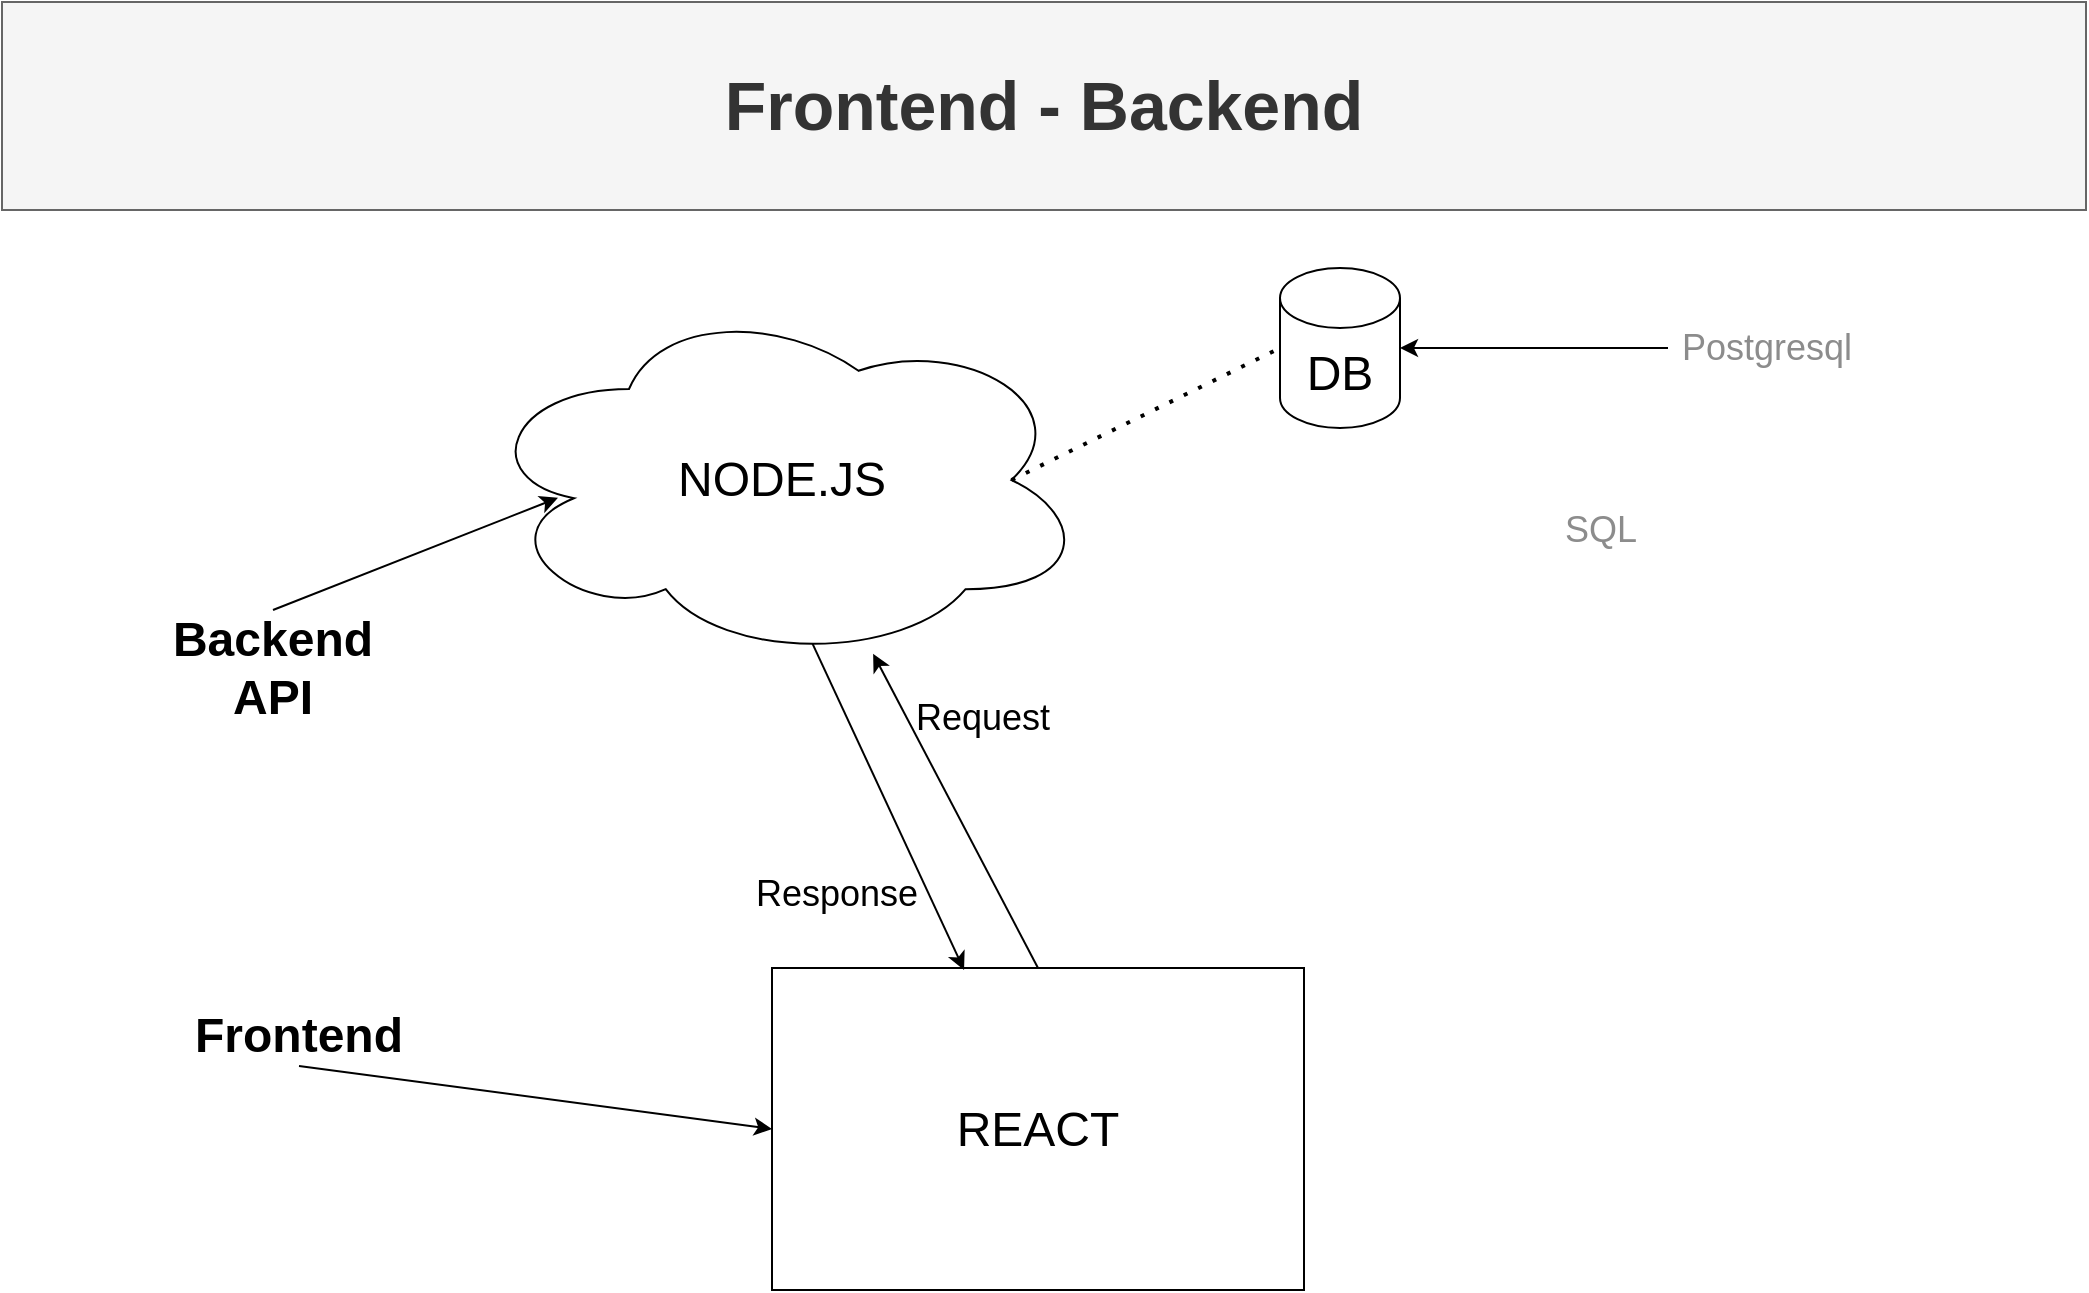 <mxfile version="22.1.16" type="github" pages="16">
  <diagram id="FotcnQIIfs0xqwaQpZjz" name="intro">
    <mxGraphModel dx="1134" dy="767" grid="0" gridSize="10" guides="1" tooltips="1" connect="1" arrows="1" fold="1" page="1" pageScale="1" pageWidth="1169" pageHeight="827" math="0" shadow="0">
      <root>
        <mxCell id="0" />
        <mxCell id="1" parent="0" />
        <mxCell id="6VALieT2gYnqINmqsb4p-1" value="Frontend - Backend" style="text;html=1;strokeColor=#666666;fillColor=#f5f5f5;align=center;verticalAlign=middle;whiteSpace=wrap;rounded=0;labelBackgroundColor=none;labelBorderColor=none;fontSize=34;fontStyle=1;fontColor=#333333;" parent="1" vertex="1">
          <mxGeometry x="64" y="54" width="1042" height="104" as="geometry" />
        </mxCell>
        <mxCell id="NNEW3397670gr9i-t4C3-2" value="&lt;font style=&quot;font-size: 24px;&quot;&gt;NODE.JS&lt;/font&gt;" style="ellipse;shape=cloud;whiteSpace=wrap;html=1;" parent="1" vertex="1">
          <mxGeometry x="301" y="202" width="306" height="182" as="geometry" />
        </mxCell>
        <mxCell id="NNEW3397670gr9i-t4C3-3" value="&lt;font style=&quot;font-size: 24px;&quot;&gt;REACT&lt;/font&gt;" style="rounded=0;whiteSpace=wrap;html=1;" parent="1" vertex="1">
          <mxGeometry x="449" y="537" width="266" height="161" as="geometry" />
        </mxCell>
        <mxCell id="NNEW3397670gr9i-t4C3-5" value="" style="endArrow=classic;html=1;rounded=0;fontSize=24;entryX=0;entryY=0.5;entryDx=0;entryDy=0;exitX=0.5;exitY=1;exitDx=0;exitDy=0;" parent="1" source="NNEW3397670gr9i-t4C3-6" target="NNEW3397670gr9i-t4C3-3" edge="1">
          <mxGeometry width="50" height="50" relative="1" as="geometry">
            <mxPoint x="218" y="594" as="sourcePoint" />
            <mxPoint x="447" y="629" as="targetPoint" />
          </mxGeometry>
        </mxCell>
        <mxCell id="NNEW3397670gr9i-t4C3-6" value="Frontend" style="text;html=1;strokeColor=none;fillColor=none;align=center;verticalAlign=middle;whiteSpace=wrap;rounded=0;fontSize=24;fontStyle=1" parent="1" vertex="1">
          <mxGeometry x="153" y="556" width="119" height="30" as="geometry" />
        </mxCell>
        <mxCell id="NNEW3397670gr9i-t4C3-7" value="" style="endArrow=classic;html=1;rounded=0;fontSize=24;entryX=0.134;entryY=0.549;entryDx=0;entryDy=0;entryPerimeter=0;exitX=0.5;exitY=0;exitDx=0;exitDy=0;" parent="1" source="NNEW3397670gr9i-t4C3-8" target="NNEW3397670gr9i-t4C3-2" edge="1">
          <mxGeometry width="50" height="50" relative="1" as="geometry">
            <mxPoint x="221" y="340" as="sourcePoint" />
            <mxPoint x="331" y="303" as="targetPoint" />
          </mxGeometry>
        </mxCell>
        <mxCell id="NNEW3397670gr9i-t4C3-8" value="Backend&lt;br&gt;API" style="text;html=1;strokeColor=none;fillColor=none;align=center;verticalAlign=middle;whiteSpace=wrap;rounded=0;fontSize=24;fontStyle=1" parent="1" vertex="1">
          <mxGeometry x="140" y="358" width="119" height="58" as="geometry" />
        </mxCell>
        <mxCell id="NNEW3397670gr9i-t4C3-9" value="" style="endArrow=none;dashed=1;html=1;dashPattern=1 3;strokeWidth=2;rounded=0;fontSize=24;entryX=0;entryY=0.5;entryDx=0;entryDy=0;entryPerimeter=0;exitX=0.875;exitY=0.5;exitDx=0;exitDy=0;exitPerimeter=0;" parent="1" source="NNEW3397670gr9i-t4C3-2" target="NNEW3397670gr9i-t4C3-10" edge="1">
          <mxGeometry width="50" height="50" relative="1" as="geometry">
            <mxPoint x="585" y="280" as="sourcePoint" />
            <mxPoint x="677" y="245" as="targetPoint" />
          </mxGeometry>
        </mxCell>
        <mxCell id="NNEW3397670gr9i-t4C3-10" value="DB" style="shape=cylinder3;whiteSpace=wrap;html=1;boundedLbl=1;backgroundOutline=1;size=15;fontSize=24;" parent="1" vertex="1">
          <mxGeometry x="703" y="187" width="60" height="80" as="geometry" />
        </mxCell>
        <mxCell id="NNEW3397670gr9i-t4C3-11" value="" style="endArrow=classic;html=1;rounded=0;fontSize=24;exitX=0.5;exitY=0;exitDx=0;exitDy=0;" parent="1" source="NNEW3397670gr9i-t4C3-3" target="NNEW3397670gr9i-t4C3-2" edge="1">
          <mxGeometry width="50" height="50" relative="1" as="geometry">
            <mxPoint x="569" y="459" as="sourcePoint" />
            <mxPoint x="619" y="409" as="targetPoint" />
          </mxGeometry>
        </mxCell>
        <mxCell id="NNEW3397670gr9i-t4C3-12" value="&lt;font style=&quot;font-size: 18px;&quot;&gt;Request&lt;/font&gt;" style="text;html=1;strokeColor=none;fillColor=none;align=center;verticalAlign=middle;whiteSpace=wrap;rounded=0;fontSize=24;" parent="1" vertex="1">
          <mxGeometry x="495" y="395" width="119" height="30" as="geometry" />
        </mxCell>
        <mxCell id="NNEW3397670gr9i-t4C3-13" value="" style="endArrow=classic;html=1;rounded=0;fontSize=18;entryX=0.361;entryY=0.006;entryDx=0;entryDy=0;entryPerimeter=0;exitX=0.55;exitY=0.95;exitDx=0;exitDy=0;exitPerimeter=0;" parent="1" source="NNEW3397670gr9i-t4C3-2" target="NNEW3397670gr9i-t4C3-3" edge="1">
          <mxGeometry width="50" height="50" relative="1" as="geometry">
            <mxPoint x="396" y="464" as="sourcePoint" />
            <mxPoint x="446" y="414" as="targetPoint" />
          </mxGeometry>
        </mxCell>
        <mxCell id="NNEW3397670gr9i-t4C3-14" value="&lt;font style=&quot;font-size: 18px;&quot;&gt;Response&lt;/font&gt;" style="text;html=1;strokeColor=none;fillColor=none;align=center;verticalAlign=middle;whiteSpace=wrap;rounded=0;fontSize=24;" parent="1" vertex="1">
          <mxGeometry x="422" y="483" width="119" height="30" as="geometry" />
        </mxCell>
        <mxCell id="NNEW3397670gr9i-t4C3-16" style="edgeStyle=orthogonalEdgeStyle;rounded=0;orthogonalLoop=1;jettySize=auto;html=1;entryX=1;entryY=0.5;entryDx=0;entryDy=0;entryPerimeter=0;fontSize=18;" parent="1" source="NNEW3397670gr9i-t4C3-15" target="NNEW3397670gr9i-t4C3-10" edge="1">
          <mxGeometry relative="1" as="geometry" />
        </mxCell>
        <mxCell id="NNEW3397670gr9i-t4C3-15" value="&lt;font color=&quot;#8c8c8c&quot;&gt;Postgresql&lt;/font&gt;" style="text;html=1;strokeColor=none;fillColor=none;align=center;verticalAlign=middle;whiteSpace=wrap;rounded=0;fontSize=18;" parent="1" vertex="1">
          <mxGeometry x="897" y="212" width="99" height="30" as="geometry" />
        </mxCell>
        <mxCell id="MBtokC-1mm8tFNMz0OkW-1" value="&lt;font color=&quot;#8c8c8c&quot;&gt;SQL&lt;/font&gt;" style="text;html=1;strokeColor=none;fillColor=none;align=center;verticalAlign=middle;whiteSpace=wrap;rounded=0;fontSize=18;" parent="1" vertex="1">
          <mxGeometry x="814" y="303" width="99" height="30" as="geometry" />
        </mxCell>
      </root>
    </mxGraphModel>
  </diagram>
  <diagram id="0geTjDdKFBhqHGrt_HfD" name="table structure">
    <mxGraphModel dx="1286" dy="1440" grid="0" gridSize="10" guides="1" tooltips="1" connect="1" arrows="1" fold="1" page="1" pageScale="1" pageWidth="1169" pageHeight="827" math="0" shadow="0">
      <root>
        <mxCell id="0" />
        <mxCell id="1" parent="0" />
        <mxCell id="8qQgy5PfnKtjaUMsDMja-1" value="Users" style="shape=table;startSize=30;container=1;collapsible=1;childLayout=tableLayout;fixedRows=1;rowLines=0;fontStyle=1;align=center;resizeLast=1;labelBackgroundColor=none;labelBorderColor=none;fillColor=#f5f5f5;fontColor=#333333;strokeColor=#666666;gradientColor=none;fontSize=16;" parent="1" vertex="1">
          <mxGeometry x="92" y="-769" width="180" height="270" as="geometry">
            <mxRectangle x="100" y="180" width="70" height="30" as="alternateBounds" />
          </mxGeometry>
        </mxCell>
        <mxCell id="8qQgy5PfnKtjaUMsDMja-2" value="" style="shape=tableRow;horizontal=0;startSize=0;swimlaneHead=0;swimlaneBody=0;fillColor=default;collapsible=0;dropTarget=0;points=[[0,0.5],[1,0.5]];portConstraint=eastwest;top=0;left=0;right=0;bottom=1;" parent="8qQgy5PfnKtjaUMsDMja-1" vertex="1">
          <mxGeometry y="30" width="180" height="30" as="geometry" />
        </mxCell>
        <mxCell id="8qQgy5PfnKtjaUMsDMja-3" value="PK" style="shape=partialRectangle;connectable=0;fillColor=none;top=0;left=0;bottom=0;right=0;fontStyle=1;overflow=hidden;" parent="8qQgy5PfnKtjaUMsDMja-2" vertex="1">
          <mxGeometry width="30" height="30" as="geometry">
            <mxRectangle width="30" height="30" as="alternateBounds" />
          </mxGeometry>
        </mxCell>
        <mxCell id="8qQgy5PfnKtjaUMsDMja-4" value="id" style="shape=partialRectangle;connectable=0;fillColor=none;top=0;left=0;bottom=0;right=0;align=left;spacingLeft=6;fontStyle=5;overflow=hidden;" parent="8qQgy5PfnKtjaUMsDMja-2" vertex="1">
          <mxGeometry x="30" width="150" height="30" as="geometry">
            <mxRectangle width="150" height="30" as="alternateBounds" />
          </mxGeometry>
        </mxCell>
        <mxCell id="8qQgy5PfnKtjaUMsDMja-5" value="" style="shape=tableRow;horizontal=0;startSize=0;swimlaneHead=0;swimlaneBody=0;fillColor=default;collapsible=0;dropTarget=0;points=[[0,0.5],[1,0.5]];portConstraint=eastwest;top=0;left=0;right=0;bottom=0;labelBorderColor=none;" parent="8qQgy5PfnKtjaUMsDMja-1" vertex="1">
          <mxGeometry y="60" width="180" height="30" as="geometry" />
        </mxCell>
        <mxCell id="8qQgy5PfnKtjaUMsDMja-6" value="" style="shape=partialRectangle;connectable=0;fillColor=none;top=0;left=0;bottom=0;right=0;editable=1;overflow=hidden;" parent="8qQgy5PfnKtjaUMsDMja-5" vertex="1">
          <mxGeometry width="30" height="30" as="geometry">
            <mxRectangle width="30" height="30" as="alternateBounds" />
          </mxGeometry>
        </mxCell>
        <mxCell id="8qQgy5PfnKtjaUMsDMja-7" value="first_name" style="shape=partialRectangle;connectable=0;fillColor=none;top=0;left=0;bottom=0;right=0;align=left;spacingLeft=6;overflow=hidden;fontSize=14;" parent="8qQgy5PfnKtjaUMsDMja-5" vertex="1">
          <mxGeometry x="30" width="150" height="30" as="geometry">
            <mxRectangle width="150" height="30" as="alternateBounds" />
          </mxGeometry>
        </mxCell>
        <mxCell id="8qQgy5PfnKtjaUMsDMja-8" value="" style="shape=tableRow;horizontal=0;startSize=0;swimlaneHead=0;swimlaneBody=0;fillColor=default;collapsible=0;dropTarget=0;points=[[0,0.5],[1,0.5]];portConstraint=eastwest;top=0;left=0;right=0;bottom=0;" parent="8qQgy5PfnKtjaUMsDMja-1" vertex="1">
          <mxGeometry y="90" width="180" height="30" as="geometry" />
        </mxCell>
        <mxCell id="8qQgy5PfnKtjaUMsDMja-9" value="" style="shape=partialRectangle;connectable=0;fillColor=none;top=0;left=0;bottom=0;right=0;editable=1;overflow=hidden;" parent="8qQgy5PfnKtjaUMsDMja-8" vertex="1">
          <mxGeometry width="30" height="30" as="geometry">
            <mxRectangle width="30" height="30" as="alternateBounds" />
          </mxGeometry>
        </mxCell>
        <mxCell id="8qQgy5PfnKtjaUMsDMja-10" value="last_name" style="shape=partialRectangle;connectable=0;fillColor=none;top=0;left=0;bottom=0;right=0;align=left;spacingLeft=6;overflow=hidden;fontSize=14;" parent="8qQgy5PfnKtjaUMsDMja-8" vertex="1">
          <mxGeometry x="30" width="150" height="30" as="geometry">
            <mxRectangle width="150" height="30" as="alternateBounds" />
          </mxGeometry>
        </mxCell>
        <mxCell id="8qQgy5PfnKtjaUMsDMja-11" value="" style="shape=tableRow;horizontal=0;startSize=0;swimlaneHead=0;swimlaneBody=0;fillColor=default;collapsible=0;dropTarget=0;points=[[0,0.5],[1,0.5]];portConstraint=eastwest;top=0;left=0;right=0;bottom=0;" parent="8qQgy5PfnKtjaUMsDMja-1" vertex="1">
          <mxGeometry y="120" width="180" height="30" as="geometry" />
        </mxCell>
        <mxCell id="8qQgy5PfnKtjaUMsDMja-12" value="" style="shape=partialRectangle;connectable=0;fillColor=none;top=0;left=0;bottom=0;right=0;editable=1;overflow=hidden;" parent="8qQgy5PfnKtjaUMsDMja-11" vertex="1">
          <mxGeometry width="30" height="30" as="geometry">
            <mxRectangle width="30" height="30" as="alternateBounds" />
          </mxGeometry>
        </mxCell>
        <mxCell id="8qQgy5PfnKtjaUMsDMja-13" value="email" style="shape=partialRectangle;connectable=0;fillColor=none;top=0;left=0;bottom=0;right=0;align=left;spacingLeft=6;overflow=hidden;fontSize=14;" parent="8qQgy5PfnKtjaUMsDMja-11" vertex="1">
          <mxGeometry x="30" width="150" height="30" as="geometry">
            <mxRectangle width="150" height="30" as="alternateBounds" />
          </mxGeometry>
        </mxCell>
        <mxCell id="8qQgy5PfnKtjaUMsDMja-14" value="" style="shape=tableRow;horizontal=0;startSize=0;swimlaneHead=0;swimlaneBody=0;fillColor=default;collapsible=0;dropTarget=0;points=[[0,0.5],[1,0.5]];portConstraint=eastwest;top=0;left=0;right=0;bottom=0;" parent="8qQgy5PfnKtjaUMsDMja-1" vertex="1">
          <mxGeometry y="150" width="180" height="30" as="geometry" />
        </mxCell>
        <mxCell id="8qQgy5PfnKtjaUMsDMja-15" value="" style="shape=partialRectangle;connectable=0;fillColor=none;top=0;left=0;bottom=0;right=0;editable=1;overflow=hidden;" parent="8qQgy5PfnKtjaUMsDMja-14" vertex="1">
          <mxGeometry width="30" height="30" as="geometry">
            <mxRectangle width="30" height="30" as="alternateBounds" />
          </mxGeometry>
        </mxCell>
        <mxCell id="8qQgy5PfnKtjaUMsDMja-16" value="password" style="shape=partialRectangle;connectable=0;fillColor=none;top=0;left=0;bottom=0;right=0;align=left;spacingLeft=6;overflow=hidden;fontSize=14;" parent="8qQgy5PfnKtjaUMsDMja-14" vertex="1">
          <mxGeometry x="30" width="150" height="30" as="geometry">
            <mxRectangle width="150" height="30" as="alternateBounds" />
          </mxGeometry>
        </mxCell>
        <mxCell id="8qQgy5PfnKtjaUMsDMja-17" value="" style="shape=tableRow;horizontal=0;startSize=0;swimlaneHead=0;swimlaneBody=0;fillColor=default;collapsible=0;dropTarget=0;points=[[0,0.5],[1,0.5]];portConstraint=eastwest;top=0;left=0;right=0;bottom=0;" parent="8qQgy5PfnKtjaUMsDMja-1" vertex="1">
          <mxGeometry y="180" width="180" height="30" as="geometry" />
        </mxCell>
        <mxCell id="8qQgy5PfnKtjaUMsDMja-18" value="" style="shape=partialRectangle;connectable=0;fillColor=none;top=0;left=0;bottom=0;right=0;editable=1;overflow=hidden;" parent="8qQgy5PfnKtjaUMsDMja-17" vertex="1">
          <mxGeometry width="30" height="30" as="geometry">
            <mxRectangle width="30" height="30" as="alternateBounds" />
          </mxGeometry>
        </mxCell>
        <mxCell id="8qQgy5PfnKtjaUMsDMja-19" value="created_at" style="shape=partialRectangle;connectable=0;fillColor=none;top=0;left=0;bottom=0;right=0;align=left;spacingLeft=6;overflow=hidden;fontSize=14;" parent="8qQgy5PfnKtjaUMsDMja-17" vertex="1">
          <mxGeometry x="30" width="150" height="30" as="geometry">
            <mxRectangle width="150" height="30" as="alternateBounds" />
          </mxGeometry>
        </mxCell>
        <mxCell id="8qQgy5PfnKtjaUMsDMja-20" value="" style="shape=tableRow;horizontal=0;startSize=0;swimlaneHead=0;swimlaneBody=0;fillColor=default;collapsible=0;dropTarget=0;points=[[0,0.5],[1,0.5]];portConstraint=eastwest;top=0;left=0;right=0;bottom=0;" parent="8qQgy5PfnKtjaUMsDMja-1" vertex="1">
          <mxGeometry y="210" width="180" height="30" as="geometry" />
        </mxCell>
        <mxCell id="8qQgy5PfnKtjaUMsDMja-21" value="" style="shape=partialRectangle;connectable=0;fillColor=none;top=0;left=0;bottom=0;right=0;editable=1;overflow=hidden;" parent="8qQgy5PfnKtjaUMsDMja-20" vertex="1">
          <mxGeometry width="30" height="30" as="geometry">
            <mxRectangle width="30" height="30" as="alternateBounds" />
          </mxGeometry>
        </mxCell>
        <mxCell id="8qQgy5PfnKtjaUMsDMja-22" value="updated_at" style="shape=partialRectangle;connectable=0;fillColor=none;top=0;left=0;bottom=0;right=0;align=left;spacingLeft=6;overflow=hidden;fontSize=14;" parent="8qQgy5PfnKtjaUMsDMja-20" vertex="1">
          <mxGeometry x="30" width="150" height="30" as="geometry">
            <mxRectangle width="150" height="30" as="alternateBounds" />
          </mxGeometry>
        </mxCell>
        <mxCell id="8qQgy5PfnKtjaUMsDMja-23" value="" style="shape=tableRow;horizontal=0;startSize=0;swimlaneHead=0;swimlaneBody=0;fillColor=default;collapsible=0;dropTarget=0;points=[[0,0.5],[1,0.5]];portConstraint=eastwest;top=0;left=0;right=0;bottom=0;" parent="8qQgy5PfnKtjaUMsDMja-1" vertex="1">
          <mxGeometry y="240" width="180" height="30" as="geometry" />
        </mxCell>
        <mxCell id="8qQgy5PfnKtjaUMsDMja-24" value="" style="shape=partialRectangle;connectable=0;fillColor=none;top=0;left=0;bottom=0;right=0;editable=1;overflow=hidden;" parent="8qQgy5PfnKtjaUMsDMja-23" vertex="1">
          <mxGeometry width="30" height="30" as="geometry">
            <mxRectangle width="30" height="30" as="alternateBounds" />
          </mxGeometry>
        </mxCell>
        <mxCell id="8qQgy5PfnKtjaUMsDMja-25" value="" style="shape=partialRectangle;connectable=0;fillColor=none;top=0;left=0;bottom=0;right=0;align=left;spacingLeft=6;overflow=hidden;fontSize=14;" parent="8qQgy5PfnKtjaUMsDMja-23" vertex="1">
          <mxGeometry x="30" width="150" height="30" as="geometry">
            <mxRectangle width="150" height="30" as="alternateBounds" />
          </mxGeometry>
        </mxCell>
        <mxCell id="8qQgy5PfnKtjaUMsDMja-205" value="" style="shape=table;startSize=0;container=1;collapsible=0;childLayout=tableLayout;rounded=0;labelBackgroundColor=none;labelBorderColor=none;fontSize=16;fillColor=default;gradientColor=none;" parent="1" vertex="1">
          <mxGeometry x="83" y="-381" width="952" height="160" as="geometry" />
        </mxCell>
        <mxCell id="8qQgy5PfnKtjaUMsDMja-206" value="" style="shape=tableRow;horizontal=0;startSize=0;swimlaneHead=0;swimlaneBody=0;top=0;left=0;bottom=0;right=0;collapsible=0;dropTarget=0;fillColor=none;points=[[0,0.5],[1,0.5]];portConstraint=eastwest;rounded=0;labelBackgroundColor=none;labelBorderColor=none;fontSize=16;" parent="8qQgy5PfnKtjaUMsDMja-205" vertex="1">
          <mxGeometry width="952" height="40" as="geometry" />
        </mxCell>
        <mxCell id="8qQgy5PfnKtjaUMsDMja-207" value="id" style="shape=partialRectangle;html=1;whiteSpace=wrap;connectable=0;overflow=hidden;fillColor=#f5f5f5;top=0;left=0;bottom=0;right=0;pointerEvents=1;rounded=0;labelBackgroundColor=none;labelBorderColor=none;fontSize=16;fontColor=#333333;strokeColor=#666666;fontStyle=1;gradientColor=none;" parent="8qQgy5PfnKtjaUMsDMja-206" vertex="1">
          <mxGeometry width="91" height="40" as="geometry">
            <mxRectangle width="91" height="40" as="alternateBounds" />
          </mxGeometry>
        </mxCell>
        <mxCell id="8qQgy5PfnKtjaUMsDMja-208" value="first_name" style="shape=partialRectangle;html=1;whiteSpace=wrap;connectable=0;overflow=hidden;fillColor=#f5f5f5;top=0;left=0;bottom=0;right=0;pointerEvents=1;rounded=0;labelBackgroundColor=none;labelBorderColor=none;fontSize=16;fontColor=#333333;strokeColor=#666666;fontStyle=1;gradientColor=none;" parent="8qQgy5PfnKtjaUMsDMja-206" vertex="1">
          <mxGeometry x="91" width="151" height="40" as="geometry">
            <mxRectangle width="151" height="40" as="alternateBounds" />
          </mxGeometry>
        </mxCell>
        <mxCell id="8qQgy5PfnKtjaUMsDMja-209" value="last_name" style="shape=partialRectangle;html=1;whiteSpace=wrap;connectable=0;overflow=hidden;fillColor=#f5f5f5;top=0;left=0;bottom=0;right=0;pointerEvents=1;rounded=0;labelBackgroundColor=none;labelBorderColor=none;fontSize=16;fontColor=#333333;strokeColor=#666666;fontStyle=1" parent="8qQgy5PfnKtjaUMsDMja-206" vertex="1">
          <mxGeometry x="242" width="113" height="40" as="geometry">
            <mxRectangle width="113" height="40" as="alternateBounds" />
          </mxGeometry>
        </mxCell>
        <mxCell id="8qQgy5PfnKtjaUMsDMja-210" value="email" style="shape=partialRectangle;html=1;whiteSpace=wrap;connectable=0;overflow=hidden;fillColor=#f5f5f5;top=0;left=0;bottom=0;right=0;pointerEvents=1;rounded=0;labelBackgroundColor=none;labelBorderColor=none;fontSize=16;fontColor=#333333;strokeColor=#666666;fontStyle=1" parent="8qQgy5PfnKtjaUMsDMja-206" vertex="1">
          <mxGeometry x="355" width="189" height="40" as="geometry">
            <mxRectangle width="189" height="40" as="alternateBounds" />
          </mxGeometry>
        </mxCell>
        <mxCell id="8qQgy5PfnKtjaUMsDMja-211" value="password" style="shape=partialRectangle;html=1;whiteSpace=wrap;connectable=0;overflow=hidden;fillColor=#f5f5f5;top=0;left=0;bottom=0;right=0;pointerEvents=1;rounded=0;labelBackgroundColor=none;labelBorderColor=none;fontSize=16;fontColor=#333333;strokeColor=#666666;fontStyle=1" parent="8qQgy5PfnKtjaUMsDMja-206" vertex="1">
          <mxGeometry x="544" width="137" height="40" as="geometry">
            <mxRectangle width="137" height="40" as="alternateBounds" />
          </mxGeometry>
        </mxCell>
        <mxCell id="8qQgy5PfnKtjaUMsDMja-212" value="created_at" style="shape=partialRectangle;html=1;whiteSpace=wrap;connectable=0;overflow=hidden;fillColor=#f5f5f5;top=0;left=0;bottom=0;right=0;pointerEvents=1;rounded=0;labelBackgroundColor=none;labelBorderColor=none;fontSize=16;fontColor=#333333;strokeColor=#666666;fontStyle=1" parent="8qQgy5PfnKtjaUMsDMja-206" vertex="1">
          <mxGeometry x="681" width="134" height="40" as="geometry">
            <mxRectangle width="134" height="40" as="alternateBounds" />
          </mxGeometry>
        </mxCell>
        <mxCell id="8qQgy5PfnKtjaUMsDMja-213" value="updated_at" style="shape=partialRectangle;html=1;whiteSpace=wrap;connectable=0;overflow=hidden;fillColor=#f5f5f5;top=0;left=0;bottom=0;right=0;pointerEvents=1;rounded=0;labelBackgroundColor=none;labelBorderColor=none;fontSize=16;fontColor=#333333;strokeColor=#666666;fontStyle=1" parent="8qQgy5PfnKtjaUMsDMja-206" vertex="1">
          <mxGeometry x="815" width="137" height="40" as="geometry">
            <mxRectangle width="137" height="40" as="alternateBounds" />
          </mxGeometry>
        </mxCell>
        <mxCell id="8qQgy5PfnKtjaUMsDMja-214" value="" style="shape=tableRow;horizontal=0;startSize=0;swimlaneHead=0;swimlaneBody=0;top=0;left=0;bottom=0;right=0;collapsible=0;dropTarget=0;fillColor=none;points=[[0,0.5],[1,0.5]];portConstraint=eastwest;rounded=0;labelBackgroundColor=none;labelBorderColor=none;fontSize=16;" parent="8qQgy5PfnKtjaUMsDMja-205" vertex="1">
          <mxGeometry y="40" width="952" height="40" as="geometry" />
        </mxCell>
        <mxCell id="8qQgy5PfnKtjaUMsDMja-215" value="1" style="shape=partialRectangle;html=1;whiteSpace=wrap;connectable=0;overflow=hidden;fillColor=none;top=0;left=0;bottom=0;right=0;pointerEvents=1;rounded=0;labelBackgroundColor=none;labelBorderColor=none;fontSize=16;" parent="8qQgy5PfnKtjaUMsDMja-214" vertex="1">
          <mxGeometry width="91" height="40" as="geometry">
            <mxRectangle width="91" height="40" as="alternateBounds" />
          </mxGeometry>
        </mxCell>
        <mxCell id="8qQgy5PfnKtjaUMsDMja-216" value="Fela" style="shape=partialRectangle;html=1;whiteSpace=wrap;connectable=0;overflow=hidden;fillColor=none;top=0;left=0;bottom=0;right=0;pointerEvents=1;rounded=0;labelBackgroundColor=none;labelBorderColor=none;fontSize=16;" parent="8qQgy5PfnKtjaUMsDMja-214" vertex="1">
          <mxGeometry x="91" width="151" height="40" as="geometry">
            <mxRectangle width="151" height="40" as="alternateBounds" />
          </mxGeometry>
        </mxCell>
        <mxCell id="8qQgy5PfnKtjaUMsDMja-217" value="Kuti" style="shape=partialRectangle;html=1;whiteSpace=wrap;connectable=0;overflow=hidden;fillColor=none;top=0;left=0;bottom=0;right=0;pointerEvents=1;rounded=0;labelBackgroundColor=none;labelBorderColor=none;fontSize=16;" parent="8qQgy5PfnKtjaUMsDMja-214" vertex="1">
          <mxGeometry x="242" width="113" height="40" as="geometry">
            <mxRectangle width="113" height="40" as="alternateBounds" />
          </mxGeometry>
        </mxCell>
        <mxCell id="8qQgy5PfnKtjaUMsDMja-218" value="fela@email.com" style="shape=partialRectangle;html=1;whiteSpace=wrap;connectable=0;overflow=hidden;fillColor=none;top=0;left=0;bottom=0;right=0;pointerEvents=1;rounded=0;labelBackgroundColor=none;labelBorderColor=none;fontSize=16;" parent="8qQgy5PfnKtjaUMsDMja-214" vertex="1">
          <mxGeometry x="355" width="189" height="40" as="geometry">
            <mxRectangle width="189" height="40" as="alternateBounds" />
          </mxGeometry>
        </mxCell>
        <mxCell id="8qQgy5PfnKtjaUMsDMja-219" value="password123" style="shape=partialRectangle;html=1;whiteSpace=wrap;connectable=0;overflow=hidden;fillColor=none;top=0;left=0;bottom=0;right=0;pointerEvents=1;rounded=0;labelBackgroundColor=none;labelBorderColor=none;fontSize=16;" parent="8qQgy5PfnKtjaUMsDMja-214" vertex="1">
          <mxGeometry x="544" width="137" height="40" as="geometry">
            <mxRectangle width="137" height="40" as="alternateBounds" />
          </mxGeometry>
        </mxCell>
        <mxCell id="8qQgy5PfnKtjaUMsDMja-220" value="2022-09-15" style="shape=partialRectangle;html=1;whiteSpace=wrap;connectable=0;overflow=hidden;fillColor=none;top=0;left=0;bottom=0;right=0;pointerEvents=1;rounded=0;labelBackgroundColor=none;labelBorderColor=none;fontSize=16;" parent="8qQgy5PfnKtjaUMsDMja-214" vertex="1">
          <mxGeometry x="681" width="134" height="40" as="geometry">
            <mxRectangle width="134" height="40" as="alternateBounds" />
          </mxGeometry>
        </mxCell>
        <mxCell id="8qQgy5PfnKtjaUMsDMja-221" value="2022-09-15" style="shape=partialRectangle;html=1;whiteSpace=wrap;connectable=0;overflow=hidden;fillColor=none;top=0;left=0;bottom=0;right=0;pointerEvents=1;rounded=0;labelBackgroundColor=none;labelBorderColor=none;fontSize=16;" parent="8qQgy5PfnKtjaUMsDMja-214" vertex="1">
          <mxGeometry x="815" width="137" height="40" as="geometry">
            <mxRectangle width="137" height="40" as="alternateBounds" />
          </mxGeometry>
        </mxCell>
        <mxCell id="8qQgy5PfnKtjaUMsDMja-230" value="" style="shape=tableRow;horizontal=0;startSize=0;swimlaneHead=0;swimlaneBody=0;top=0;left=0;bottom=0;right=0;collapsible=0;dropTarget=0;fillColor=none;points=[[0,0.5],[1,0.5]];portConstraint=eastwest;rounded=0;labelBackgroundColor=none;labelBorderColor=none;fontSize=16;" parent="8qQgy5PfnKtjaUMsDMja-205" vertex="1">
          <mxGeometry y="80" width="952" height="40" as="geometry" />
        </mxCell>
        <mxCell id="8qQgy5PfnKtjaUMsDMja-231" value="2" style="shape=partialRectangle;html=1;whiteSpace=wrap;connectable=0;overflow=hidden;fillColor=none;top=0;left=0;bottom=0;right=0;pointerEvents=1;rounded=0;labelBackgroundColor=none;labelBorderColor=none;fontSize=16;" parent="8qQgy5PfnKtjaUMsDMja-230" vertex="1">
          <mxGeometry width="91" height="40" as="geometry">
            <mxRectangle width="91" height="40" as="alternateBounds" />
          </mxGeometry>
        </mxCell>
        <mxCell id="8qQgy5PfnKtjaUMsDMja-232" value="Burna" style="shape=partialRectangle;html=1;whiteSpace=wrap;connectable=0;overflow=hidden;fillColor=none;top=0;left=0;bottom=0;right=0;pointerEvents=1;rounded=0;labelBackgroundColor=none;labelBorderColor=none;fontSize=16;" parent="8qQgy5PfnKtjaUMsDMja-230" vertex="1">
          <mxGeometry x="91" width="151" height="40" as="geometry">
            <mxRectangle width="151" height="40" as="alternateBounds" />
          </mxGeometry>
        </mxCell>
        <mxCell id="8qQgy5PfnKtjaUMsDMja-233" value="Boy" style="shape=partialRectangle;html=1;whiteSpace=wrap;connectable=0;overflow=hidden;fillColor=none;top=0;left=0;bottom=0;right=0;pointerEvents=1;rounded=0;labelBackgroundColor=none;labelBorderColor=none;fontSize=16;" parent="8qQgy5PfnKtjaUMsDMja-230" vertex="1">
          <mxGeometry x="242" width="113" height="40" as="geometry">
            <mxRectangle width="113" height="40" as="alternateBounds" />
          </mxGeometry>
        </mxCell>
        <mxCell id="8qQgy5PfnKtjaUMsDMja-234" value="burna@email.com" style="shape=partialRectangle;html=1;whiteSpace=wrap;connectable=0;overflow=hidden;fillColor=none;top=0;left=0;bottom=0;right=0;pointerEvents=1;rounded=0;labelBackgroundColor=none;labelBorderColor=none;fontSize=16;" parent="8qQgy5PfnKtjaUMsDMja-230" vertex="1">
          <mxGeometry x="355" width="189" height="40" as="geometry">
            <mxRectangle width="189" height="40" as="alternateBounds" />
          </mxGeometry>
        </mxCell>
        <mxCell id="8qQgy5PfnKtjaUMsDMja-235" value="password123" style="shape=partialRectangle;html=1;whiteSpace=wrap;connectable=0;overflow=hidden;fillColor=none;top=0;left=0;bottom=0;right=0;pointerEvents=1;rounded=0;labelBackgroundColor=none;labelBorderColor=none;fontSize=16;" parent="8qQgy5PfnKtjaUMsDMja-230" vertex="1">
          <mxGeometry x="544" width="137" height="40" as="geometry">
            <mxRectangle width="137" height="40" as="alternateBounds" />
          </mxGeometry>
        </mxCell>
        <mxCell id="8qQgy5PfnKtjaUMsDMja-236" value="2022-02-15" style="shape=partialRectangle;html=1;whiteSpace=wrap;connectable=0;overflow=hidden;fillColor=none;top=0;left=0;bottom=0;right=0;pointerEvents=1;rounded=0;labelBackgroundColor=none;labelBorderColor=none;fontSize=16;" parent="8qQgy5PfnKtjaUMsDMja-230" vertex="1">
          <mxGeometry x="681" width="134" height="40" as="geometry">
            <mxRectangle width="134" height="40" as="alternateBounds" />
          </mxGeometry>
        </mxCell>
        <mxCell id="8qQgy5PfnKtjaUMsDMja-237" value="2022-09-15" style="shape=partialRectangle;html=1;whiteSpace=wrap;connectable=0;overflow=hidden;fillColor=none;top=0;left=0;bottom=0;right=0;pointerEvents=1;rounded=0;labelBackgroundColor=none;labelBorderColor=none;fontSize=16;" parent="8qQgy5PfnKtjaUMsDMja-230" vertex="1">
          <mxGeometry x="815" width="137" height="40" as="geometry">
            <mxRectangle width="137" height="40" as="alternateBounds" />
          </mxGeometry>
        </mxCell>
        <mxCell id="8qQgy5PfnKtjaUMsDMja-222" value="" style="shape=tableRow;horizontal=0;startSize=0;swimlaneHead=0;swimlaneBody=0;top=0;left=0;bottom=0;right=0;collapsible=0;dropTarget=0;fillColor=none;points=[[0,0.5],[1,0.5]];portConstraint=eastwest;rounded=0;labelBackgroundColor=none;labelBorderColor=none;fontSize=16;" parent="8qQgy5PfnKtjaUMsDMja-205" vertex="1">
          <mxGeometry y="120" width="952" height="40" as="geometry" />
        </mxCell>
        <mxCell id="8qQgy5PfnKtjaUMsDMja-223" value="3" style="shape=partialRectangle;html=1;whiteSpace=wrap;connectable=0;overflow=hidden;fillColor=none;top=0;left=0;bottom=0;right=0;pointerEvents=1;rounded=0;labelBackgroundColor=none;labelBorderColor=none;fontSize=16;" parent="8qQgy5PfnKtjaUMsDMja-222" vertex="1">
          <mxGeometry width="91" height="40" as="geometry">
            <mxRectangle width="91" height="40" as="alternateBounds" />
          </mxGeometry>
        </mxCell>
        <mxCell id="8qQgy5PfnKtjaUMsDMja-224" value="Tiwa" style="shape=partialRectangle;html=1;whiteSpace=wrap;connectable=0;overflow=hidden;fillColor=none;top=0;left=0;bottom=0;right=0;pointerEvents=1;rounded=0;labelBackgroundColor=none;labelBorderColor=none;fontSize=16;" parent="8qQgy5PfnKtjaUMsDMja-222" vertex="1">
          <mxGeometry x="91" width="151" height="40" as="geometry">
            <mxRectangle width="151" height="40" as="alternateBounds" />
          </mxGeometry>
        </mxCell>
        <mxCell id="8qQgy5PfnKtjaUMsDMja-225" value="Savage" style="shape=partialRectangle;html=1;whiteSpace=wrap;connectable=0;overflow=hidden;fillColor=none;top=0;left=0;bottom=0;right=0;pointerEvents=1;rounded=0;labelBackgroundColor=none;labelBorderColor=none;fontSize=16;" parent="8qQgy5PfnKtjaUMsDMja-222" vertex="1">
          <mxGeometry x="242" width="113" height="40" as="geometry">
            <mxRectangle width="113" height="40" as="alternateBounds" />
          </mxGeometry>
        </mxCell>
        <mxCell id="8qQgy5PfnKtjaUMsDMja-226" value="tiwa@email.com" style="shape=partialRectangle;html=1;whiteSpace=wrap;connectable=0;overflow=hidden;fillColor=none;top=0;left=0;bottom=0;right=0;pointerEvents=1;rounded=0;labelBackgroundColor=none;labelBorderColor=none;fontSize=16;" parent="8qQgy5PfnKtjaUMsDMja-222" vertex="1">
          <mxGeometry x="355" width="189" height="40" as="geometry">
            <mxRectangle width="189" height="40" as="alternateBounds" />
          </mxGeometry>
        </mxCell>
        <mxCell id="8qQgy5PfnKtjaUMsDMja-227" value="password123" style="shape=partialRectangle;html=1;whiteSpace=wrap;connectable=0;overflow=hidden;fillColor=none;top=0;left=0;bottom=0;right=0;pointerEvents=1;rounded=0;labelBackgroundColor=none;labelBorderColor=none;fontSize=16;" parent="8qQgy5PfnKtjaUMsDMja-222" vertex="1">
          <mxGeometry x="544" width="137" height="40" as="geometry">
            <mxRectangle width="137" height="40" as="alternateBounds" />
          </mxGeometry>
        </mxCell>
        <mxCell id="8qQgy5PfnKtjaUMsDMja-228" value="2022-04-15" style="shape=partialRectangle;html=1;whiteSpace=wrap;connectable=0;overflow=hidden;fillColor=none;top=0;left=0;bottom=0;right=0;pointerEvents=1;rounded=0;labelBackgroundColor=none;labelBorderColor=none;fontSize=16;" parent="8qQgy5PfnKtjaUMsDMja-222" vertex="1">
          <mxGeometry x="681" width="134" height="40" as="geometry">
            <mxRectangle width="134" height="40" as="alternateBounds" />
          </mxGeometry>
        </mxCell>
        <mxCell id="8qQgy5PfnKtjaUMsDMja-229" value="2022-09-15" style="shape=partialRectangle;html=1;whiteSpace=wrap;connectable=0;overflow=hidden;fillColor=none;top=0;left=0;bottom=0;right=0;pointerEvents=1;rounded=0;labelBackgroundColor=none;labelBorderColor=none;fontSize=16;" parent="8qQgy5PfnKtjaUMsDMja-222" vertex="1">
          <mxGeometry x="815" width="137" height="40" as="geometry">
            <mxRectangle width="137" height="40" as="alternateBounds" />
          </mxGeometry>
        </mxCell>
        <mxCell id="8qQgy5PfnKtjaUMsDMja-239" style="edgeStyle=none;rounded=0;orthogonalLoop=1;jettySize=auto;html=1;entryX=0.489;entryY=-0.017;entryDx=0;entryDy=0;entryPerimeter=0;fontSize=16;strokeColor=default;elbow=vertical;" parent="1" source="8qQgy5PfnKtjaUMsDMja-238" target="8qQgy5PfnKtjaUMsDMja-206" edge="1">
          <mxGeometry relative="1" as="geometry" />
        </mxCell>
        <mxCell id="8qQgy5PfnKtjaUMsDMja-238" value="users Table" style="text;html=1;strokeColor=none;fillColor=none;align=center;verticalAlign=middle;whiteSpace=wrap;rounded=0;labelBackgroundColor=none;labelBorderColor=none;fontSize=16;fontStyle=1" parent="1" vertex="1">
          <mxGeometry x="472" y="-467" width="154" height="30" as="geometry" />
        </mxCell>
      </root>
    </mxGraphModel>
  </diagram>
  <diagram id="HDaIPb8gIGPS3aICQwhk" name="User+Profile+Sector Tables">
    <mxGraphModel dx="1134" dy="1594" grid="0" gridSize="10" guides="1" tooltips="1" connect="1" arrows="1" fold="1" page="1" pageScale="1" pageWidth="1169" pageHeight="827" math="0" shadow="0">
      <root>
        <mxCell id="0" />
        <mxCell id="1" parent="0" />
        <mxCell id="ysQ31MVrW2Uc-Ockyq2--1" value="" style="shape=table;startSize=0;container=1;collapsible=0;childLayout=tableLayout;rounded=0;labelBackgroundColor=none;labelBorderColor=none;fontSize=16;fillColor=default;gradientColor=none;" parent="1" vertex="1">
          <mxGeometry x="223" y="-586" width="952" height="160" as="geometry" />
        </mxCell>
        <mxCell id="ysQ31MVrW2Uc-Ockyq2--2" value="" style="shape=tableRow;horizontal=0;startSize=0;swimlaneHead=0;swimlaneBody=0;top=0;left=0;bottom=0;right=0;collapsible=0;dropTarget=0;fillColor=none;points=[[0,0.5],[1,0.5]];portConstraint=eastwest;rounded=0;labelBackgroundColor=none;labelBorderColor=none;fontSize=16;" parent="ysQ31MVrW2Uc-Ockyq2--1" vertex="1">
          <mxGeometry width="952" height="40" as="geometry" />
        </mxCell>
        <mxCell id="ysQ31MVrW2Uc-Ockyq2--3" value="id" style="shape=partialRectangle;html=1;whiteSpace=wrap;connectable=0;overflow=hidden;fillColor=#f5f5f5;top=0;left=0;bottom=0;right=0;pointerEvents=1;rounded=0;labelBackgroundColor=none;labelBorderColor=none;fontSize=16;fontColor=#333333;strokeColor=#666666;fontStyle=1;gradientColor=none;" parent="ysQ31MVrW2Uc-Ockyq2--2" vertex="1">
          <mxGeometry width="91" height="40" as="geometry">
            <mxRectangle width="91" height="40" as="alternateBounds" />
          </mxGeometry>
        </mxCell>
        <mxCell id="ysQ31MVrW2Uc-Ockyq2--4" value="first_name" style="shape=partialRectangle;html=1;whiteSpace=wrap;connectable=0;overflow=hidden;fillColor=#f5f5f5;top=0;left=0;bottom=0;right=0;pointerEvents=1;rounded=0;labelBackgroundColor=none;labelBorderColor=none;fontSize=16;fontColor=#333333;strokeColor=#666666;fontStyle=1;gradientColor=none;" parent="ysQ31MVrW2Uc-Ockyq2--2" vertex="1">
          <mxGeometry x="91" width="151" height="40" as="geometry">
            <mxRectangle width="151" height="40" as="alternateBounds" />
          </mxGeometry>
        </mxCell>
        <mxCell id="ysQ31MVrW2Uc-Ockyq2--5" value="last_name" style="shape=partialRectangle;html=1;whiteSpace=wrap;connectable=0;overflow=hidden;fillColor=#f5f5f5;top=0;left=0;bottom=0;right=0;pointerEvents=1;rounded=0;labelBackgroundColor=none;labelBorderColor=none;fontSize=16;fontColor=#333333;strokeColor=#666666;fontStyle=1" parent="ysQ31MVrW2Uc-Ockyq2--2" vertex="1">
          <mxGeometry x="242" width="113" height="40" as="geometry">
            <mxRectangle width="113" height="40" as="alternateBounds" />
          </mxGeometry>
        </mxCell>
        <mxCell id="ysQ31MVrW2Uc-Ockyq2--6" value="email" style="shape=partialRectangle;html=1;whiteSpace=wrap;connectable=0;overflow=hidden;fillColor=#f5f5f5;top=0;left=0;bottom=0;right=0;pointerEvents=1;rounded=0;labelBackgroundColor=none;labelBorderColor=none;fontSize=16;fontColor=#333333;strokeColor=#666666;fontStyle=1" parent="ysQ31MVrW2Uc-Ockyq2--2" vertex="1">
          <mxGeometry x="355" width="189" height="40" as="geometry">
            <mxRectangle width="189" height="40" as="alternateBounds" />
          </mxGeometry>
        </mxCell>
        <mxCell id="ysQ31MVrW2Uc-Ockyq2--7" value="password" style="shape=partialRectangle;html=1;whiteSpace=wrap;connectable=0;overflow=hidden;fillColor=#f5f5f5;top=0;left=0;bottom=0;right=0;pointerEvents=1;rounded=0;labelBackgroundColor=none;labelBorderColor=none;fontSize=16;fontColor=#333333;strokeColor=#666666;fontStyle=1" parent="ysQ31MVrW2Uc-Ockyq2--2" vertex="1">
          <mxGeometry x="544" width="137" height="40" as="geometry">
            <mxRectangle width="137" height="40" as="alternateBounds" />
          </mxGeometry>
        </mxCell>
        <mxCell id="ysQ31MVrW2Uc-Ockyq2--8" value="created_at" style="shape=partialRectangle;html=1;whiteSpace=wrap;connectable=0;overflow=hidden;fillColor=#f5f5f5;top=0;left=0;bottom=0;right=0;pointerEvents=1;rounded=0;labelBackgroundColor=none;labelBorderColor=none;fontSize=16;fontColor=#333333;strokeColor=#666666;fontStyle=1" parent="ysQ31MVrW2Uc-Ockyq2--2" vertex="1">
          <mxGeometry x="681" width="134" height="40" as="geometry">
            <mxRectangle width="134" height="40" as="alternateBounds" />
          </mxGeometry>
        </mxCell>
        <mxCell id="ysQ31MVrW2Uc-Ockyq2--9" value="updated_at" style="shape=partialRectangle;html=1;whiteSpace=wrap;connectable=0;overflow=hidden;fillColor=#f5f5f5;top=0;left=0;bottom=0;right=0;pointerEvents=1;rounded=0;labelBackgroundColor=none;labelBorderColor=none;fontSize=16;fontColor=#333333;strokeColor=#666666;fontStyle=1" parent="ysQ31MVrW2Uc-Ockyq2--2" vertex="1">
          <mxGeometry x="815" width="137" height="40" as="geometry">
            <mxRectangle width="137" height="40" as="alternateBounds" />
          </mxGeometry>
        </mxCell>
        <mxCell id="ysQ31MVrW2Uc-Ockyq2--10" value="" style="shape=tableRow;horizontal=0;startSize=0;swimlaneHead=0;swimlaneBody=0;top=0;left=0;bottom=0;right=0;collapsible=0;dropTarget=0;fillColor=none;points=[[0,0.5],[1,0.5]];portConstraint=eastwest;rounded=0;labelBackgroundColor=none;labelBorderColor=none;fontSize=16;" parent="ysQ31MVrW2Uc-Ockyq2--1" vertex="1">
          <mxGeometry y="40" width="952" height="40" as="geometry" />
        </mxCell>
        <mxCell id="ysQ31MVrW2Uc-Ockyq2--11" value="1" style="shape=partialRectangle;html=1;whiteSpace=wrap;connectable=0;overflow=hidden;fillColor=none;top=0;left=0;bottom=0;right=0;pointerEvents=1;rounded=0;labelBackgroundColor=none;labelBorderColor=none;fontSize=16;" parent="ysQ31MVrW2Uc-Ockyq2--10" vertex="1">
          <mxGeometry width="91" height="40" as="geometry">
            <mxRectangle width="91" height="40" as="alternateBounds" />
          </mxGeometry>
        </mxCell>
        <mxCell id="ysQ31MVrW2Uc-Ockyq2--12" value="Fela" style="shape=partialRectangle;html=1;whiteSpace=wrap;connectable=0;overflow=hidden;fillColor=none;top=0;left=0;bottom=0;right=0;pointerEvents=1;rounded=0;labelBackgroundColor=none;labelBorderColor=none;fontSize=16;" parent="ysQ31MVrW2Uc-Ockyq2--10" vertex="1">
          <mxGeometry x="91" width="151" height="40" as="geometry">
            <mxRectangle width="151" height="40" as="alternateBounds" />
          </mxGeometry>
        </mxCell>
        <mxCell id="ysQ31MVrW2Uc-Ockyq2--13" value="Kuti" style="shape=partialRectangle;html=1;whiteSpace=wrap;connectable=0;overflow=hidden;fillColor=none;top=0;left=0;bottom=0;right=0;pointerEvents=1;rounded=0;labelBackgroundColor=none;labelBorderColor=none;fontSize=16;" parent="ysQ31MVrW2Uc-Ockyq2--10" vertex="1">
          <mxGeometry x="242" width="113" height="40" as="geometry">
            <mxRectangle width="113" height="40" as="alternateBounds" />
          </mxGeometry>
        </mxCell>
        <mxCell id="ysQ31MVrW2Uc-Ockyq2--14" value="fela@email.com" style="shape=partialRectangle;html=1;whiteSpace=wrap;connectable=0;overflow=hidden;fillColor=none;top=0;left=0;bottom=0;right=0;pointerEvents=1;rounded=0;labelBackgroundColor=none;labelBorderColor=none;fontSize=16;" parent="ysQ31MVrW2Uc-Ockyq2--10" vertex="1">
          <mxGeometry x="355" width="189" height="40" as="geometry">
            <mxRectangle width="189" height="40" as="alternateBounds" />
          </mxGeometry>
        </mxCell>
        <mxCell id="ysQ31MVrW2Uc-Ockyq2--15" value="#########" style="shape=partialRectangle;html=1;whiteSpace=wrap;connectable=0;overflow=hidden;fillColor=none;top=0;left=0;bottom=0;right=0;pointerEvents=1;rounded=0;labelBackgroundColor=none;labelBorderColor=none;fontSize=16;" parent="ysQ31MVrW2Uc-Ockyq2--10" vertex="1">
          <mxGeometry x="544" width="137" height="40" as="geometry">
            <mxRectangle width="137" height="40" as="alternateBounds" />
          </mxGeometry>
        </mxCell>
        <mxCell id="ysQ31MVrW2Uc-Ockyq2--16" value="2022-09-15" style="shape=partialRectangle;html=1;whiteSpace=wrap;connectable=0;overflow=hidden;fillColor=none;top=0;left=0;bottom=0;right=0;pointerEvents=1;rounded=0;labelBackgroundColor=none;labelBorderColor=none;fontSize=16;" parent="ysQ31MVrW2Uc-Ockyq2--10" vertex="1">
          <mxGeometry x="681" width="134" height="40" as="geometry">
            <mxRectangle width="134" height="40" as="alternateBounds" />
          </mxGeometry>
        </mxCell>
        <mxCell id="ysQ31MVrW2Uc-Ockyq2--17" value="2022-09-15" style="shape=partialRectangle;html=1;whiteSpace=wrap;connectable=0;overflow=hidden;fillColor=none;top=0;left=0;bottom=0;right=0;pointerEvents=1;rounded=0;labelBackgroundColor=none;labelBorderColor=none;fontSize=16;" parent="ysQ31MVrW2Uc-Ockyq2--10" vertex="1">
          <mxGeometry x="815" width="137" height="40" as="geometry">
            <mxRectangle width="137" height="40" as="alternateBounds" />
          </mxGeometry>
        </mxCell>
        <mxCell id="ysQ31MVrW2Uc-Ockyq2--18" value="" style="shape=tableRow;horizontal=0;startSize=0;swimlaneHead=0;swimlaneBody=0;top=0;left=0;bottom=0;right=0;collapsible=0;dropTarget=0;fillColor=none;points=[[0,0.5],[1,0.5]];portConstraint=eastwest;rounded=0;labelBackgroundColor=none;labelBorderColor=none;fontSize=16;" parent="ysQ31MVrW2Uc-Ockyq2--1" vertex="1">
          <mxGeometry y="80" width="952" height="40" as="geometry" />
        </mxCell>
        <mxCell id="ysQ31MVrW2Uc-Ockyq2--19" value="2" style="shape=partialRectangle;html=1;whiteSpace=wrap;connectable=0;overflow=hidden;fillColor=none;top=0;left=0;bottom=0;right=0;pointerEvents=1;rounded=0;labelBackgroundColor=none;labelBorderColor=none;fontSize=16;" parent="ysQ31MVrW2Uc-Ockyq2--18" vertex="1">
          <mxGeometry width="91" height="40" as="geometry">
            <mxRectangle width="91" height="40" as="alternateBounds" />
          </mxGeometry>
        </mxCell>
        <mxCell id="ysQ31MVrW2Uc-Ockyq2--20" value="Burna" style="shape=partialRectangle;html=1;whiteSpace=wrap;connectable=0;overflow=hidden;fillColor=none;top=0;left=0;bottom=0;right=0;pointerEvents=1;rounded=0;labelBackgroundColor=none;labelBorderColor=none;fontSize=16;" parent="ysQ31MVrW2Uc-Ockyq2--18" vertex="1">
          <mxGeometry x="91" width="151" height="40" as="geometry">
            <mxRectangle width="151" height="40" as="alternateBounds" />
          </mxGeometry>
        </mxCell>
        <mxCell id="ysQ31MVrW2Uc-Ockyq2--21" value="Boy" style="shape=partialRectangle;html=1;whiteSpace=wrap;connectable=0;overflow=hidden;fillColor=none;top=0;left=0;bottom=0;right=0;pointerEvents=1;rounded=0;labelBackgroundColor=none;labelBorderColor=none;fontSize=16;" parent="ysQ31MVrW2Uc-Ockyq2--18" vertex="1">
          <mxGeometry x="242" width="113" height="40" as="geometry">
            <mxRectangle width="113" height="40" as="alternateBounds" />
          </mxGeometry>
        </mxCell>
        <mxCell id="ysQ31MVrW2Uc-Ockyq2--22" value="burna@email.com" style="shape=partialRectangle;html=1;whiteSpace=wrap;connectable=0;overflow=hidden;fillColor=none;top=0;left=0;bottom=0;right=0;pointerEvents=1;rounded=0;labelBackgroundColor=none;labelBorderColor=none;fontSize=16;" parent="ysQ31MVrW2Uc-Ockyq2--18" vertex="1">
          <mxGeometry x="355" width="189" height="40" as="geometry">
            <mxRectangle width="189" height="40" as="alternateBounds" />
          </mxGeometry>
        </mxCell>
        <mxCell id="ysQ31MVrW2Uc-Ockyq2--23" value="#########" style="shape=partialRectangle;html=1;whiteSpace=wrap;connectable=0;overflow=hidden;fillColor=none;top=0;left=0;bottom=0;right=0;pointerEvents=1;rounded=0;labelBackgroundColor=none;labelBorderColor=none;fontSize=16;" parent="ysQ31MVrW2Uc-Ockyq2--18" vertex="1">
          <mxGeometry x="544" width="137" height="40" as="geometry">
            <mxRectangle width="137" height="40" as="alternateBounds" />
          </mxGeometry>
        </mxCell>
        <mxCell id="ysQ31MVrW2Uc-Ockyq2--24" value="2022-09-15" style="shape=partialRectangle;html=1;whiteSpace=wrap;connectable=0;overflow=hidden;fillColor=none;top=0;left=0;bottom=0;right=0;pointerEvents=1;rounded=0;labelBackgroundColor=none;labelBorderColor=none;fontSize=16;" parent="ysQ31MVrW2Uc-Ockyq2--18" vertex="1">
          <mxGeometry x="681" width="134" height="40" as="geometry">
            <mxRectangle width="134" height="40" as="alternateBounds" />
          </mxGeometry>
        </mxCell>
        <mxCell id="ysQ31MVrW2Uc-Ockyq2--25" value="2022-09-15" style="shape=partialRectangle;html=1;whiteSpace=wrap;connectable=0;overflow=hidden;fillColor=none;top=0;left=0;bottom=0;right=0;pointerEvents=1;rounded=0;labelBackgroundColor=none;labelBorderColor=none;fontSize=16;" parent="ysQ31MVrW2Uc-Ockyq2--18" vertex="1">
          <mxGeometry x="815" width="137" height="40" as="geometry">
            <mxRectangle width="137" height="40" as="alternateBounds" />
          </mxGeometry>
        </mxCell>
        <mxCell id="ysQ31MVrW2Uc-Ockyq2--26" value="" style="shape=tableRow;horizontal=0;startSize=0;swimlaneHead=0;swimlaneBody=0;top=0;left=0;bottom=0;right=0;collapsible=0;dropTarget=0;fillColor=none;points=[[0,0.5],[1,0.5]];portConstraint=eastwest;rounded=0;labelBackgroundColor=none;labelBorderColor=none;fontSize=16;" parent="ysQ31MVrW2Uc-Ockyq2--1" vertex="1">
          <mxGeometry y="120" width="952" height="40" as="geometry" />
        </mxCell>
        <mxCell id="ysQ31MVrW2Uc-Ockyq2--27" value="3" style="shape=partialRectangle;html=1;whiteSpace=wrap;connectable=0;overflow=hidden;fillColor=none;top=0;left=0;bottom=0;right=0;pointerEvents=1;rounded=0;labelBackgroundColor=none;labelBorderColor=none;fontSize=16;" parent="ysQ31MVrW2Uc-Ockyq2--26" vertex="1">
          <mxGeometry width="91" height="40" as="geometry">
            <mxRectangle width="91" height="40" as="alternateBounds" />
          </mxGeometry>
        </mxCell>
        <mxCell id="ysQ31MVrW2Uc-Ockyq2--28" value="Tiwa" style="shape=partialRectangle;html=1;whiteSpace=wrap;connectable=0;overflow=hidden;fillColor=none;top=0;left=0;bottom=0;right=0;pointerEvents=1;rounded=0;labelBackgroundColor=none;labelBorderColor=none;fontSize=16;" parent="ysQ31MVrW2Uc-Ockyq2--26" vertex="1">
          <mxGeometry x="91" width="151" height="40" as="geometry">
            <mxRectangle width="151" height="40" as="alternateBounds" />
          </mxGeometry>
        </mxCell>
        <mxCell id="ysQ31MVrW2Uc-Ockyq2--29" value="Savage" style="shape=partialRectangle;html=1;whiteSpace=wrap;connectable=0;overflow=hidden;fillColor=none;top=0;left=0;bottom=0;right=0;pointerEvents=1;rounded=0;labelBackgroundColor=none;labelBorderColor=none;fontSize=16;" parent="ysQ31MVrW2Uc-Ockyq2--26" vertex="1">
          <mxGeometry x="242" width="113" height="40" as="geometry">
            <mxRectangle width="113" height="40" as="alternateBounds" />
          </mxGeometry>
        </mxCell>
        <mxCell id="ysQ31MVrW2Uc-Ockyq2--30" value="tiwa@email.com" style="shape=partialRectangle;html=1;whiteSpace=wrap;connectable=0;overflow=hidden;fillColor=none;top=0;left=0;bottom=0;right=0;pointerEvents=1;rounded=0;labelBackgroundColor=none;labelBorderColor=none;fontSize=16;" parent="ysQ31MVrW2Uc-Ockyq2--26" vertex="1">
          <mxGeometry x="355" width="189" height="40" as="geometry">
            <mxRectangle width="189" height="40" as="alternateBounds" />
          </mxGeometry>
        </mxCell>
        <mxCell id="ysQ31MVrW2Uc-Ockyq2--31" value="#########" style="shape=partialRectangle;html=1;whiteSpace=wrap;connectable=0;overflow=hidden;fillColor=none;top=0;left=0;bottom=0;right=0;pointerEvents=1;rounded=0;labelBackgroundColor=none;labelBorderColor=none;fontSize=16;" parent="ysQ31MVrW2Uc-Ockyq2--26" vertex="1">
          <mxGeometry x="544" width="137" height="40" as="geometry">
            <mxRectangle width="137" height="40" as="alternateBounds" />
          </mxGeometry>
        </mxCell>
        <mxCell id="ysQ31MVrW2Uc-Ockyq2--32" value="2022-04-15" style="shape=partialRectangle;html=1;whiteSpace=wrap;connectable=0;overflow=hidden;fillColor=none;top=0;left=0;bottom=0;right=0;pointerEvents=1;rounded=0;labelBackgroundColor=none;labelBorderColor=none;fontSize=16;" parent="ysQ31MVrW2Uc-Ockyq2--26" vertex="1">
          <mxGeometry x="681" width="134" height="40" as="geometry">
            <mxRectangle width="134" height="40" as="alternateBounds" />
          </mxGeometry>
        </mxCell>
        <mxCell id="ysQ31MVrW2Uc-Ockyq2--33" value="2022-09-15" style="shape=partialRectangle;html=1;whiteSpace=wrap;connectable=0;overflow=hidden;fillColor=none;top=0;left=0;bottom=0;right=0;pointerEvents=1;rounded=0;labelBackgroundColor=none;labelBorderColor=none;fontSize=16;" parent="ysQ31MVrW2Uc-Ockyq2--26" vertex="1">
          <mxGeometry x="815" width="137" height="40" as="geometry">
            <mxRectangle width="137" height="40" as="alternateBounds" />
          </mxGeometry>
        </mxCell>
        <mxCell id="UHoHGJnye8FMCajEAeip-26" value="" style="shape=table;startSize=0;container=1;collapsible=0;childLayout=tableLayout;rounded=0;labelBackgroundColor=none;labelBorderColor=none;fontSize=16;fillColor=default;gradientColor=none;" parent="1" vertex="1">
          <mxGeometry x="223" y="-283" width="1226" height="160" as="geometry" />
        </mxCell>
        <mxCell id="UHoHGJnye8FMCajEAeip-27" value="" style="shape=tableRow;horizontal=0;startSize=0;swimlaneHead=0;swimlaneBody=0;top=0;left=0;bottom=0;right=0;collapsible=0;dropTarget=0;fillColor=none;points=[[0,0.5],[1,0.5]];portConstraint=eastwest;rounded=0;labelBackgroundColor=none;labelBorderColor=none;fontSize=16;" parent="UHoHGJnye8FMCajEAeip-26" vertex="1">
          <mxGeometry width="1226" height="40" as="geometry" />
        </mxCell>
        <mxCell id="UHoHGJnye8FMCajEAeip-28" value="id" style="shape=partialRectangle;html=1;whiteSpace=wrap;connectable=0;overflow=hidden;fillColor=#f5f5f5;top=0;left=0;bottom=0;right=0;pointerEvents=1;rounded=0;labelBackgroundColor=none;labelBorderColor=none;fontSize=16;fontColor=#333333;strokeColor=#666666;fontStyle=1;gradientColor=none;" parent="UHoHGJnye8FMCajEAeip-27" vertex="1">
          <mxGeometry width="91" height="40" as="geometry">
            <mxRectangle width="91" height="40" as="alternateBounds" />
          </mxGeometry>
        </mxCell>
        <mxCell id="UHoHGJnye8FMCajEAeip-29" value="UserId" style="shape=partialRectangle;html=1;whiteSpace=wrap;connectable=0;overflow=hidden;fillColor=#f5f5f5;top=0;left=0;bottom=0;right=0;pointerEvents=1;rounded=0;labelBackgroundColor=none;labelBorderColor=none;fontSize=16;fontColor=#333333;strokeColor=#666666;fontStyle=1;gradientColor=none;" parent="UHoHGJnye8FMCajEAeip-27" vertex="1">
          <mxGeometry x="91" width="151" height="40" as="geometry">
            <mxRectangle width="151" height="40" as="alternateBounds" />
          </mxGeometry>
        </mxCell>
        <mxCell id="UHoHGJnye8FMCajEAeip-30" value="sectorId" style="shape=partialRectangle;html=1;whiteSpace=wrap;connectable=0;overflow=hidden;fillColor=#f5f5f5;top=0;left=0;bottom=0;right=0;pointerEvents=1;rounded=0;labelBackgroundColor=none;labelBorderColor=none;fontSize=16;fontColor=#333333;strokeColor=#666666;fontStyle=1" parent="UHoHGJnye8FMCajEAeip-27" vertex="1">
          <mxGeometry x="242" width="113" height="40" as="geometry">
            <mxRectangle width="113" height="40" as="alternateBounds" />
          </mxGeometry>
        </mxCell>
        <mxCell id="UHoHGJnye8FMCajEAeip-31" value="job_title" style="shape=partialRectangle;html=1;whiteSpace=wrap;connectable=0;overflow=hidden;fillColor=#f5f5f5;top=0;left=0;bottom=0;right=0;pointerEvents=1;rounded=0;labelBackgroundColor=none;labelBorderColor=none;fontSize=16;fontColor=#333333;strokeColor=#666666;fontStyle=1" parent="UHoHGJnye8FMCajEAeip-27" vertex="1">
          <mxGeometry x="355" width="189" height="40" as="geometry">
            <mxRectangle width="189" height="40" as="alternateBounds" />
          </mxGeometry>
        </mxCell>
        <mxCell id="UHoHGJnye8FMCajEAeip-32" value="min_salary" style="shape=partialRectangle;html=1;whiteSpace=wrap;connectable=0;overflow=hidden;fillColor=#f5f5f5;top=0;left=0;bottom=0;right=0;pointerEvents=1;rounded=0;labelBackgroundColor=none;labelBorderColor=none;fontSize=16;fontColor=#333333;strokeColor=#666666;fontStyle=1" parent="UHoHGJnye8FMCajEAeip-27" vertex="1">
          <mxGeometry x="544" width="137" height="40" as="geometry">
            <mxRectangle width="137" height="40" as="alternateBounds" />
          </mxGeometry>
        </mxCell>
        <mxCell id="UHoHGJnye8FMCajEAeip-67" value="job_type" style="shape=partialRectangle;html=1;whiteSpace=wrap;connectable=0;overflow=hidden;fillColor=#f5f5f5;top=0;left=0;bottom=0;right=0;pointerEvents=1;rounded=0;labelBackgroundColor=none;labelBorderColor=none;fontSize=16;fontColor=#333333;strokeColor=#666666;fontStyle=1" parent="UHoHGJnye8FMCajEAeip-27" vertex="1">
          <mxGeometry x="681" width="137" height="40" as="geometry">
            <mxRectangle width="137" height="40" as="alternateBounds" />
          </mxGeometry>
        </mxCell>
        <mxCell id="UHoHGJnye8FMCajEAeip-63" value="experience" style="shape=partialRectangle;html=1;whiteSpace=wrap;connectable=0;overflow=hidden;fillColor=#f5f5f5;top=0;left=0;bottom=0;right=0;pointerEvents=1;rounded=0;labelBackgroundColor=none;labelBorderColor=none;fontSize=16;fontColor=#333333;strokeColor=#666666;fontStyle=1" parent="UHoHGJnye8FMCajEAeip-27" vertex="1">
          <mxGeometry x="818" width="137" height="40" as="geometry">
            <mxRectangle width="137" height="40" as="alternateBounds" />
          </mxGeometry>
        </mxCell>
        <mxCell id="UHoHGJnye8FMCajEAeip-33" value="created_at" style="shape=partialRectangle;html=1;whiteSpace=wrap;connectable=0;overflow=hidden;fillColor=#f5f5f5;top=0;left=0;bottom=0;right=0;pointerEvents=1;rounded=0;labelBackgroundColor=none;labelBorderColor=none;fontSize=16;fontColor=#333333;strokeColor=#666666;fontStyle=1" parent="UHoHGJnye8FMCajEAeip-27" vertex="1">
          <mxGeometry x="955" width="134" height="40" as="geometry">
            <mxRectangle width="134" height="40" as="alternateBounds" />
          </mxGeometry>
        </mxCell>
        <mxCell id="UHoHGJnye8FMCajEAeip-34" value="updated_at" style="shape=partialRectangle;html=1;whiteSpace=wrap;connectable=0;overflow=hidden;fillColor=#f5f5f5;top=0;left=0;bottom=0;right=0;pointerEvents=1;rounded=0;labelBackgroundColor=none;labelBorderColor=none;fontSize=16;fontColor=#333333;strokeColor=#666666;fontStyle=1" parent="UHoHGJnye8FMCajEAeip-27" vertex="1">
          <mxGeometry x="1089" width="137" height="40" as="geometry">
            <mxRectangle width="137" height="40" as="alternateBounds" />
          </mxGeometry>
        </mxCell>
        <mxCell id="UHoHGJnye8FMCajEAeip-35" value="" style="shape=tableRow;horizontal=0;startSize=0;swimlaneHead=0;swimlaneBody=0;top=0;left=0;bottom=0;right=0;collapsible=0;dropTarget=0;fillColor=none;points=[[0,0.5],[1,0.5]];portConstraint=eastwest;rounded=0;labelBackgroundColor=none;labelBorderColor=none;fontSize=16;" parent="UHoHGJnye8FMCajEAeip-26" vertex="1">
          <mxGeometry y="40" width="1226" height="40" as="geometry" />
        </mxCell>
        <mxCell id="UHoHGJnye8FMCajEAeip-36" value="1" style="shape=partialRectangle;html=1;whiteSpace=wrap;connectable=0;overflow=hidden;fillColor=none;top=0;left=0;bottom=0;right=0;pointerEvents=1;rounded=0;labelBackgroundColor=none;labelBorderColor=none;fontSize=16;" parent="UHoHGJnye8FMCajEAeip-35" vertex="1">
          <mxGeometry width="91" height="40" as="geometry">
            <mxRectangle width="91" height="40" as="alternateBounds" />
          </mxGeometry>
        </mxCell>
        <mxCell id="UHoHGJnye8FMCajEAeip-37" value="2" style="shape=partialRectangle;html=1;whiteSpace=wrap;connectable=0;overflow=hidden;fillColor=none;top=0;left=0;bottom=0;right=0;pointerEvents=1;rounded=0;labelBackgroundColor=none;labelBorderColor=none;fontSize=16;" parent="UHoHGJnye8FMCajEAeip-35" vertex="1">
          <mxGeometry x="91" width="151" height="40" as="geometry">
            <mxRectangle width="151" height="40" as="alternateBounds" />
          </mxGeometry>
        </mxCell>
        <mxCell id="UHoHGJnye8FMCajEAeip-38" value="1" style="shape=partialRectangle;html=1;whiteSpace=wrap;connectable=0;overflow=hidden;fillColor=none;top=0;left=0;bottom=0;right=0;pointerEvents=1;rounded=0;labelBackgroundColor=none;labelBorderColor=none;fontSize=16;" parent="UHoHGJnye8FMCajEAeip-35" vertex="1">
          <mxGeometry x="242" width="113" height="40" as="geometry">
            <mxRectangle width="113" height="40" as="alternateBounds" />
          </mxGeometry>
        </mxCell>
        <mxCell id="UHoHGJnye8FMCajEAeip-39" value="Software Engineer" style="shape=partialRectangle;html=1;whiteSpace=wrap;connectable=0;overflow=hidden;fillColor=none;top=0;left=0;bottom=0;right=0;pointerEvents=1;rounded=0;labelBackgroundColor=none;labelBorderColor=none;fontSize=16;" parent="UHoHGJnye8FMCajEAeip-35" vertex="1">
          <mxGeometry x="355" width="189" height="40" as="geometry">
            <mxRectangle width="189" height="40" as="alternateBounds" />
          </mxGeometry>
        </mxCell>
        <mxCell id="UHoHGJnye8FMCajEAeip-40" value="85,000" style="shape=partialRectangle;html=1;whiteSpace=wrap;connectable=0;overflow=hidden;fillColor=none;top=0;left=0;bottom=0;right=0;pointerEvents=1;rounded=0;labelBackgroundColor=none;labelBorderColor=none;fontSize=16;" parent="UHoHGJnye8FMCajEAeip-35" vertex="1">
          <mxGeometry x="544" width="137" height="40" as="geometry">
            <mxRectangle width="137" height="40" as="alternateBounds" />
          </mxGeometry>
        </mxCell>
        <mxCell id="UHoHGJnye8FMCajEAeip-68" value="[ Contract, Temp ]" style="shape=partialRectangle;html=1;whiteSpace=wrap;connectable=0;overflow=hidden;fillColor=none;top=0;left=0;bottom=0;right=0;pointerEvents=1;rounded=0;labelBackgroundColor=none;labelBorderColor=none;fontSize=16;" parent="UHoHGJnye8FMCajEAeip-35" vertex="1">
          <mxGeometry x="681" width="137" height="40" as="geometry">
            <mxRectangle width="137" height="40" as="alternateBounds" />
          </mxGeometry>
        </mxCell>
        <mxCell id="UHoHGJnye8FMCajEAeip-64" value="HTML Fluent" style="shape=partialRectangle;html=1;whiteSpace=wrap;connectable=0;overflow=hidden;fillColor=none;top=0;left=0;bottom=0;right=0;pointerEvents=1;rounded=0;labelBackgroundColor=none;labelBorderColor=none;fontSize=16;" parent="UHoHGJnye8FMCajEAeip-35" vertex="1">
          <mxGeometry x="818" width="137" height="40" as="geometry">
            <mxRectangle width="137" height="40" as="alternateBounds" />
          </mxGeometry>
        </mxCell>
        <mxCell id="UHoHGJnye8FMCajEAeip-41" value="2022-09-15" style="shape=partialRectangle;html=1;whiteSpace=wrap;connectable=0;overflow=hidden;fillColor=none;top=0;left=0;bottom=0;right=0;pointerEvents=1;rounded=0;labelBackgroundColor=none;labelBorderColor=none;fontSize=16;" parent="UHoHGJnye8FMCajEAeip-35" vertex="1">
          <mxGeometry x="955" width="134" height="40" as="geometry">
            <mxRectangle width="134" height="40" as="alternateBounds" />
          </mxGeometry>
        </mxCell>
        <mxCell id="UHoHGJnye8FMCajEAeip-42" value="2022-09-15" style="shape=partialRectangle;html=1;whiteSpace=wrap;connectable=0;overflow=hidden;fillColor=none;top=0;left=0;bottom=0;right=0;pointerEvents=1;rounded=0;labelBackgroundColor=none;labelBorderColor=none;fontSize=16;" parent="UHoHGJnye8FMCajEAeip-35" vertex="1">
          <mxGeometry x="1089" width="137" height="40" as="geometry">
            <mxRectangle width="137" height="40" as="alternateBounds" />
          </mxGeometry>
        </mxCell>
        <mxCell id="UHoHGJnye8FMCajEAeip-43" value="" style="shape=tableRow;horizontal=0;startSize=0;swimlaneHead=0;swimlaneBody=0;top=0;left=0;bottom=0;right=0;collapsible=0;dropTarget=0;fillColor=none;points=[[0,0.5],[1,0.5]];portConstraint=eastwest;rounded=0;labelBackgroundColor=none;labelBorderColor=none;fontSize=16;" parent="UHoHGJnye8FMCajEAeip-26" vertex="1">
          <mxGeometry y="80" width="1226" height="40" as="geometry" />
        </mxCell>
        <mxCell id="UHoHGJnye8FMCajEAeip-44" value="2" style="shape=partialRectangle;html=1;whiteSpace=wrap;connectable=0;overflow=hidden;fillColor=none;top=0;left=0;bottom=0;right=0;pointerEvents=1;rounded=0;labelBackgroundColor=none;labelBorderColor=none;fontSize=16;" parent="UHoHGJnye8FMCajEAeip-43" vertex="1">
          <mxGeometry width="91" height="40" as="geometry">
            <mxRectangle width="91" height="40" as="alternateBounds" />
          </mxGeometry>
        </mxCell>
        <mxCell id="UHoHGJnye8FMCajEAeip-45" value="1" style="shape=partialRectangle;html=1;whiteSpace=wrap;connectable=0;overflow=hidden;fillColor=none;top=0;left=0;bottom=0;right=0;pointerEvents=1;rounded=0;labelBackgroundColor=none;labelBorderColor=none;fontSize=16;" parent="UHoHGJnye8FMCajEAeip-43" vertex="1">
          <mxGeometry x="91" width="151" height="40" as="geometry">
            <mxRectangle width="151" height="40" as="alternateBounds" />
          </mxGeometry>
        </mxCell>
        <mxCell id="UHoHGJnye8FMCajEAeip-46" value="1" style="shape=partialRectangle;html=1;whiteSpace=wrap;connectable=0;overflow=hidden;fillColor=none;top=0;left=0;bottom=0;right=0;pointerEvents=1;rounded=0;labelBackgroundColor=none;labelBorderColor=none;fontSize=16;" parent="UHoHGJnye8FMCajEAeip-43" vertex="1">
          <mxGeometry x="242" width="113" height="40" as="geometry">
            <mxRectangle width="113" height="40" as="alternateBounds" />
          </mxGeometry>
        </mxCell>
        <mxCell id="UHoHGJnye8FMCajEAeip-47" value="Frontend Developer" style="shape=partialRectangle;html=1;whiteSpace=wrap;connectable=0;overflow=hidden;fillColor=none;top=0;left=0;bottom=0;right=0;pointerEvents=1;rounded=0;labelBackgroundColor=none;labelBorderColor=none;fontSize=16;" parent="UHoHGJnye8FMCajEAeip-43" vertex="1">
          <mxGeometry x="355" width="189" height="40" as="geometry">
            <mxRectangle width="189" height="40" as="alternateBounds" />
          </mxGeometry>
        </mxCell>
        <mxCell id="UHoHGJnye8FMCajEAeip-48" value="65,000" style="shape=partialRectangle;html=1;whiteSpace=wrap;connectable=0;overflow=hidden;fillColor=none;top=0;left=0;bottom=0;right=0;pointerEvents=1;rounded=0;labelBackgroundColor=none;labelBorderColor=none;fontSize=16;" parent="UHoHGJnye8FMCajEAeip-43" vertex="1">
          <mxGeometry x="544" width="137" height="40" as="geometry">
            <mxRectangle width="137" height="40" as="alternateBounds" />
          </mxGeometry>
        </mxCell>
        <mxCell id="UHoHGJnye8FMCajEAeip-69" value="[ Permanent ]" style="shape=partialRectangle;html=1;whiteSpace=wrap;connectable=0;overflow=hidden;fillColor=none;top=0;left=0;bottom=0;right=0;pointerEvents=1;rounded=0;labelBackgroundColor=none;labelBorderColor=none;fontSize=16;" parent="UHoHGJnye8FMCajEAeip-43" vertex="1">
          <mxGeometry x="681" width="137" height="40" as="geometry">
            <mxRectangle width="137" height="40" as="alternateBounds" />
          </mxGeometry>
        </mxCell>
        <mxCell id="UHoHGJnye8FMCajEAeip-65" value="1 Year&amp;nbsp; Frontend Developer" style="shape=partialRectangle;html=1;whiteSpace=wrap;connectable=0;overflow=hidden;fillColor=none;top=0;left=0;bottom=0;right=0;pointerEvents=1;rounded=0;labelBackgroundColor=none;labelBorderColor=none;fontSize=16;" parent="UHoHGJnye8FMCajEAeip-43" vertex="1">
          <mxGeometry x="818" width="137" height="40" as="geometry">
            <mxRectangle width="137" height="40" as="alternateBounds" />
          </mxGeometry>
        </mxCell>
        <mxCell id="UHoHGJnye8FMCajEAeip-49" value="2022-02-15" style="shape=partialRectangle;html=1;whiteSpace=wrap;connectable=0;overflow=hidden;fillColor=none;top=0;left=0;bottom=0;right=0;pointerEvents=1;rounded=0;labelBackgroundColor=none;labelBorderColor=none;fontSize=16;" parent="UHoHGJnye8FMCajEAeip-43" vertex="1">
          <mxGeometry x="955" width="134" height="40" as="geometry">
            <mxRectangle width="134" height="40" as="alternateBounds" />
          </mxGeometry>
        </mxCell>
        <mxCell id="UHoHGJnye8FMCajEAeip-50" value="2022-09-15" style="shape=partialRectangle;html=1;whiteSpace=wrap;connectable=0;overflow=hidden;fillColor=none;top=0;left=0;bottom=0;right=0;pointerEvents=1;rounded=0;labelBackgroundColor=none;labelBorderColor=none;fontSize=16;" parent="UHoHGJnye8FMCajEAeip-43" vertex="1">
          <mxGeometry x="1089" width="137" height="40" as="geometry">
            <mxRectangle width="137" height="40" as="alternateBounds" />
          </mxGeometry>
        </mxCell>
        <mxCell id="UHoHGJnye8FMCajEAeip-51" value="" style="shape=tableRow;horizontal=0;startSize=0;swimlaneHead=0;swimlaneBody=0;top=0;left=0;bottom=0;right=0;collapsible=0;dropTarget=0;fillColor=none;points=[[0,0.5],[1,0.5]];portConstraint=eastwest;rounded=0;labelBackgroundColor=none;labelBorderColor=none;fontSize=16;" parent="UHoHGJnye8FMCajEAeip-26" vertex="1">
          <mxGeometry y="120" width="1226" height="40" as="geometry" />
        </mxCell>
        <mxCell id="UHoHGJnye8FMCajEAeip-52" value="3" style="shape=partialRectangle;html=1;whiteSpace=wrap;connectable=0;overflow=hidden;fillColor=none;top=0;left=0;bottom=0;right=0;pointerEvents=1;rounded=0;labelBackgroundColor=none;labelBorderColor=none;fontSize=16;" parent="UHoHGJnye8FMCajEAeip-51" vertex="1">
          <mxGeometry width="91" height="40" as="geometry">
            <mxRectangle width="91" height="40" as="alternateBounds" />
          </mxGeometry>
        </mxCell>
        <mxCell id="UHoHGJnye8FMCajEAeip-53" value="3" style="shape=partialRectangle;html=1;whiteSpace=wrap;connectable=0;overflow=hidden;fillColor=none;top=0;left=0;bottom=0;right=0;pointerEvents=1;rounded=0;labelBackgroundColor=none;labelBorderColor=none;fontSize=16;" parent="UHoHGJnye8FMCajEAeip-51" vertex="1">
          <mxGeometry x="91" width="151" height="40" as="geometry">
            <mxRectangle width="151" height="40" as="alternateBounds" />
          </mxGeometry>
        </mxCell>
        <mxCell id="UHoHGJnye8FMCajEAeip-54" value="2" style="shape=partialRectangle;html=1;whiteSpace=wrap;connectable=0;overflow=hidden;fillColor=none;top=0;left=0;bottom=0;right=0;pointerEvents=1;rounded=0;labelBackgroundColor=none;labelBorderColor=none;fontSize=16;" parent="UHoHGJnye8FMCajEAeip-51" vertex="1">
          <mxGeometry x="242" width="113" height="40" as="geometry">
            <mxRectangle width="113" height="40" as="alternateBounds" />
          </mxGeometry>
        </mxCell>
        <mxCell id="UHoHGJnye8FMCajEAeip-55" value="Backend Developer" style="shape=partialRectangle;html=1;whiteSpace=wrap;connectable=0;overflow=hidden;fillColor=none;top=0;left=0;bottom=0;right=0;pointerEvents=1;rounded=0;labelBackgroundColor=none;labelBorderColor=none;fontSize=16;" parent="UHoHGJnye8FMCajEAeip-51" vertex="1">
          <mxGeometry x="355" width="189" height="40" as="geometry">
            <mxRectangle width="189" height="40" as="alternateBounds" />
          </mxGeometry>
        </mxCell>
        <mxCell id="UHoHGJnye8FMCajEAeip-56" value="105,000" style="shape=partialRectangle;html=1;whiteSpace=wrap;connectable=0;overflow=hidden;fillColor=none;top=0;left=0;bottom=0;right=0;pointerEvents=1;rounded=0;labelBackgroundColor=none;labelBorderColor=none;fontSize=16;" parent="UHoHGJnye8FMCajEAeip-51" vertex="1">
          <mxGeometry x="544" width="137" height="40" as="geometry">
            <mxRectangle width="137" height="40" as="alternateBounds" />
          </mxGeometry>
        </mxCell>
        <mxCell id="UHoHGJnye8FMCajEAeip-70" value="[ Contract, Permanent ]" style="shape=partialRectangle;html=1;whiteSpace=wrap;connectable=0;overflow=hidden;fillColor=none;top=0;left=0;bottom=0;right=0;pointerEvents=1;rounded=0;labelBackgroundColor=none;labelBorderColor=none;fontSize=16;" parent="UHoHGJnye8FMCajEAeip-51" vertex="1">
          <mxGeometry x="681" width="137" height="40" as="geometry">
            <mxRectangle width="137" height="40" as="alternateBounds" />
          </mxGeometry>
        </mxCell>
        <mxCell id="UHoHGJnye8FMCajEAeip-66" value="4 Years experience" style="shape=partialRectangle;html=1;whiteSpace=wrap;connectable=0;overflow=hidden;fillColor=none;top=0;left=0;bottom=0;right=0;pointerEvents=1;rounded=0;labelBackgroundColor=none;labelBorderColor=none;fontSize=16;" parent="UHoHGJnye8FMCajEAeip-51" vertex="1">
          <mxGeometry x="818" width="137" height="40" as="geometry">
            <mxRectangle width="137" height="40" as="alternateBounds" />
          </mxGeometry>
        </mxCell>
        <mxCell id="UHoHGJnye8FMCajEAeip-57" value="2022-02-15" style="shape=partialRectangle;html=1;whiteSpace=wrap;connectable=0;overflow=hidden;fillColor=none;top=0;left=0;bottom=0;right=0;pointerEvents=1;rounded=0;labelBackgroundColor=none;labelBorderColor=none;fontSize=16;" parent="UHoHGJnye8FMCajEAeip-51" vertex="1">
          <mxGeometry x="955" width="134" height="40" as="geometry">
            <mxRectangle width="134" height="40" as="alternateBounds" />
          </mxGeometry>
        </mxCell>
        <mxCell id="UHoHGJnye8FMCajEAeip-58" value="2022-09-15" style="shape=partialRectangle;html=1;whiteSpace=wrap;connectable=0;overflow=hidden;fillColor=none;top=0;left=0;bottom=0;right=0;pointerEvents=1;rounded=0;labelBackgroundColor=none;labelBorderColor=none;fontSize=16;" parent="UHoHGJnye8FMCajEAeip-51" vertex="1">
          <mxGeometry x="1089" width="137" height="40" as="geometry">
            <mxRectangle width="137" height="40" as="alternateBounds" />
          </mxGeometry>
        </mxCell>
        <mxCell id="lm8A31aU8A9MVByzO4Sd-6" value="" style="shape=table;startSize=0;container=1;collapsible=0;childLayout=tableLayout;rounded=0;labelBackgroundColor=none;labelBorderColor=none;fontSize=16;fillColor=default;gradientColor=none;" parent="1" vertex="1">
          <mxGeometry x="231" y="39" width="513" height="160" as="geometry" />
        </mxCell>
        <mxCell id="lm8A31aU8A9MVByzO4Sd-7" value="" style="shape=tableRow;horizontal=0;startSize=0;swimlaneHead=0;swimlaneBody=0;top=0;left=0;bottom=0;right=0;collapsible=0;dropTarget=0;fillColor=none;points=[[0,0.5],[1,0.5]];portConstraint=eastwest;rounded=0;labelBackgroundColor=none;labelBorderColor=none;fontSize=16;" parent="lm8A31aU8A9MVByzO4Sd-6" vertex="1">
          <mxGeometry width="513" height="40" as="geometry" />
        </mxCell>
        <mxCell id="lm8A31aU8A9MVByzO4Sd-8" value="id" style="shape=partialRectangle;html=1;whiteSpace=wrap;connectable=0;overflow=hidden;fillColor=#f5f5f5;top=0;left=0;bottom=0;right=0;pointerEvents=1;rounded=0;labelBackgroundColor=none;labelBorderColor=none;fontSize=16;fontColor=#333333;strokeColor=#666666;fontStyle=1;gradientColor=none;" parent="lm8A31aU8A9MVByzO4Sd-7" vertex="1">
          <mxGeometry width="91" height="40" as="geometry">
            <mxRectangle width="91" height="40" as="alternateBounds" />
          </mxGeometry>
        </mxCell>
        <mxCell id="lm8A31aU8A9MVByzO4Sd-9" value="name" style="shape=partialRectangle;html=1;whiteSpace=wrap;connectable=0;overflow=hidden;fillColor=#f5f5f5;top=0;left=0;bottom=0;right=0;pointerEvents=1;rounded=0;labelBackgroundColor=none;labelBorderColor=none;fontSize=16;fontColor=#333333;strokeColor=#666666;fontStyle=1;gradientColor=none;" parent="lm8A31aU8A9MVByzO4Sd-7" vertex="1">
          <mxGeometry x="91" width="151" height="40" as="geometry">
            <mxRectangle width="151" height="40" as="alternateBounds" />
          </mxGeometry>
        </mxCell>
        <mxCell id="lm8A31aU8A9MVByzO4Sd-13" value="created_at" style="shape=partialRectangle;html=1;whiteSpace=wrap;connectable=0;overflow=hidden;fillColor=#f5f5f5;top=0;left=0;bottom=0;right=0;pointerEvents=1;rounded=0;labelBackgroundColor=none;labelBorderColor=none;fontSize=16;fontColor=#333333;strokeColor=#666666;fontStyle=1" parent="lm8A31aU8A9MVByzO4Sd-7" vertex="1">
          <mxGeometry x="242" width="134" height="40" as="geometry">
            <mxRectangle width="134" height="40" as="alternateBounds" />
          </mxGeometry>
        </mxCell>
        <mxCell id="lm8A31aU8A9MVByzO4Sd-14" value="updated_at" style="shape=partialRectangle;html=1;whiteSpace=wrap;connectable=0;overflow=hidden;fillColor=#f5f5f5;top=0;left=0;bottom=0;right=0;pointerEvents=1;rounded=0;labelBackgroundColor=none;labelBorderColor=none;fontSize=16;fontColor=#333333;strokeColor=#666666;fontStyle=1" parent="lm8A31aU8A9MVByzO4Sd-7" vertex="1">
          <mxGeometry x="376" width="137" height="40" as="geometry">
            <mxRectangle width="137" height="40" as="alternateBounds" />
          </mxGeometry>
        </mxCell>
        <mxCell id="lm8A31aU8A9MVByzO4Sd-15" value="" style="shape=tableRow;horizontal=0;startSize=0;swimlaneHead=0;swimlaneBody=0;top=0;left=0;bottom=0;right=0;collapsible=0;dropTarget=0;fillColor=none;points=[[0,0.5],[1,0.5]];portConstraint=eastwest;rounded=0;labelBackgroundColor=none;labelBorderColor=none;fontSize=16;" parent="lm8A31aU8A9MVByzO4Sd-6" vertex="1">
          <mxGeometry y="40" width="513" height="40" as="geometry" />
        </mxCell>
        <mxCell id="lm8A31aU8A9MVByzO4Sd-16" value="1" style="shape=partialRectangle;html=1;whiteSpace=wrap;connectable=0;overflow=hidden;fillColor=none;top=0;left=0;bottom=0;right=0;pointerEvents=1;rounded=0;labelBackgroundColor=none;labelBorderColor=none;fontSize=16;" parent="lm8A31aU8A9MVByzO4Sd-15" vertex="1">
          <mxGeometry width="91" height="40" as="geometry">
            <mxRectangle width="91" height="40" as="alternateBounds" />
          </mxGeometry>
        </mxCell>
        <mxCell id="lm8A31aU8A9MVByzO4Sd-17" value="Technology" style="shape=partialRectangle;html=1;whiteSpace=wrap;connectable=0;overflow=hidden;fillColor=none;top=0;left=0;bottom=0;right=0;pointerEvents=1;rounded=0;labelBackgroundColor=none;labelBorderColor=none;fontSize=16;" parent="lm8A31aU8A9MVByzO4Sd-15" vertex="1">
          <mxGeometry x="91" width="151" height="40" as="geometry">
            <mxRectangle width="151" height="40" as="alternateBounds" />
          </mxGeometry>
        </mxCell>
        <mxCell id="lm8A31aU8A9MVByzO4Sd-21" value="2022-09-15" style="shape=partialRectangle;html=1;whiteSpace=wrap;connectable=0;overflow=hidden;fillColor=none;top=0;left=0;bottom=0;right=0;pointerEvents=1;rounded=0;labelBackgroundColor=none;labelBorderColor=none;fontSize=16;" parent="lm8A31aU8A9MVByzO4Sd-15" vertex="1">
          <mxGeometry x="242" width="134" height="40" as="geometry">
            <mxRectangle width="134" height="40" as="alternateBounds" />
          </mxGeometry>
        </mxCell>
        <mxCell id="lm8A31aU8A9MVByzO4Sd-22" value="2022-09-15" style="shape=partialRectangle;html=1;whiteSpace=wrap;connectable=0;overflow=hidden;fillColor=none;top=0;left=0;bottom=0;right=0;pointerEvents=1;rounded=0;labelBackgroundColor=none;labelBorderColor=none;fontSize=16;" parent="lm8A31aU8A9MVByzO4Sd-15" vertex="1">
          <mxGeometry x="376" width="137" height="40" as="geometry">
            <mxRectangle width="137" height="40" as="alternateBounds" />
          </mxGeometry>
        </mxCell>
        <mxCell id="lm8A31aU8A9MVByzO4Sd-23" value="" style="shape=tableRow;horizontal=0;startSize=0;swimlaneHead=0;swimlaneBody=0;top=0;left=0;bottom=0;right=0;collapsible=0;dropTarget=0;fillColor=none;points=[[0,0.5],[1,0.5]];portConstraint=eastwest;rounded=0;labelBackgroundColor=none;labelBorderColor=none;fontSize=16;" parent="lm8A31aU8A9MVByzO4Sd-6" vertex="1">
          <mxGeometry y="80" width="513" height="40" as="geometry" />
        </mxCell>
        <mxCell id="lm8A31aU8A9MVByzO4Sd-24" value="2" style="shape=partialRectangle;html=1;whiteSpace=wrap;connectable=0;overflow=hidden;fillColor=none;top=0;left=0;bottom=0;right=0;pointerEvents=1;rounded=0;labelBackgroundColor=none;labelBorderColor=none;fontSize=16;" parent="lm8A31aU8A9MVByzO4Sd-23" vertex="1">
          <mxGeometry width="91" height="40" as="geometry">
            <mxRectangle width="91" height="40" as="alternateBounds" />
          </mxGeometry>
        </mxCell>
        <mxCell id="lm8A31aU8A9MVByzO4Sd-25" value="Engineering" style="shape=partialRectangle;html=1;whiteSpace=wrap;connectable=0;overflow=hidden;fillColor=none;top=0;left=0;bottom=0;right=0;pointerEvents=1;rounded=0;labelBackgroundColor=none;labelBorderColor=none;fontSize=16;" parent="lm8A31aU8A9MVByzO4Sd-23" vertex="1">
          <mxGeometry x="91" width="151" height="40" as="geometry">
            <mxRectangle width="151" height="40" as="alternateBounds" />
          </mxGeometry>
        </mxCell>
        <mxCell id="lm8A31aU8A9MVByzO4Sd-29" value="2022-02-15" style="shape=partialRectangle;html=1;whiteSpace=wrap;connectable=0;overflow=hidden;fillColor=none;top=0;left=0;bottom=0;right=0;pointerEvents=1;rounded=0;labelBackgroundColor=none;labelBorderColor=none;fontSize=16;" parent="lm8A31aU8A9MVByzO4Sd-23" vertex="1">
          <mxGeometry x="242" width="134" height="40" as="geometry">
            <mxRectangle width="134" height="40" as="alternateBounds" />
          </mxGeometry>
        </mxCell>
        <mxCell id="lm8A31aU8A9MVByzO4Sd-30" value="2022-09-15" style="shape=partialRectangle;html=1;whiteSpace=wrap;connectable=0;overflow=hidden;fillColor=none;top=0;left=0;bottom=0;right=0;pointerEvents=1;rounded=0;labelBackgroundColor=none;labelBorderColor=none;fontSize=16;" parent="lm8A31aU8A9MVByzO4Sd-23" vertex="1">
          <mxGeometry x="376" width="137" height="40" as="geometry">
            <mxRectangle width="137" height="40" as="alternateBounds" />
          </mxGeometry>
        </mxCell>
        <mxCell id="lm8A31aU8A9MVByzO4Sd-31" value="" style="shape=tableRow;horizontal=0;startSize=0;swimlaneHead=0;swimlaneBody=0;top=0;left=0;bottom=0;right=0;collapsible=0;dropTarget=0;fillColor=none;points=[[0,0.5],[1,0.5]];portConstraint=eastwest;rounded=0;labelBackgroundColor=none;labelBorderColor=none;fontSize=16;" parent="lm8A31aU8A9MVByzO4Sd-6" vertex="1">
          <mxGeometry y="120" width="513" height="40" as="geometry" />
        </mxCell>
        <mxCell id="lm8A31aU8A9MVByzO4Sd-32" value="3" style="shape=partialRectangle;html=1;whiteSpace=wrap;connectable=0;overflow=hidden;fillColor=none;top=0;left=0;bottom=0;right=0;pointerEvents=1;rounded=0;labelBackgroundColor=none;labelBorderColor=none;fontSize=16;" parent="lm8A31aU8A9MVByzO4Sd-31" vertex="1">
          <mxGeometry width="91" height="40" as="geometry">
            <mxRectangle width="91" height="40" as="alternateBounds" />
          </mxGeometry>
        </mxCell>
        <mxCell id="lm8A31aU8A9MVByzO4Sd-33" value="Health" style="shape=partialRectangle;html=1;whiteSpace=wrap;connectable=0;overflow=hidden;fillColor=none;top=0;left=0;bottom=0;right=0;pointerEvents=1;rounded=0;labelBackgroundColor=none;labelBorderColor=none;fontSize=16;" parent="lm8A31aU8A9MVByzO4Sd-31" vertex="1">
          <mxGeometry x="91" width="151" height="40" as="geometry">
            <mxRectangle width="151" height="40" as="alternateBounds" />
          </mxGeometry>
        </mxCell>
        <mxCell id="lm8A31aU8A9MVByzO4Sd-37" value="2022-04-15" style="shape=partialRectangle;html=1;whiteSpace=wrap;connectable=0;overflow=hidden;fillColor=none;top=0;left=0;bottom=0;right=0;pointerEvents=1;rounded=0;labelBackgroundColor=none;labelBorderColor=none;fontSize=16;" parent="lm8A31aU8A9MVByzO4Sd-31" vertex="1">
          <mxGeometry x="242" width="134" height="40" as="geometry">
            <mxRectangle width="134" height="40" as="alternateBounds" />
          </mxGeometry>
        </mxCell>
        <mxCell id="lm8A31aU8A9MVByzO4Sd-38" value="2022-09-15" style="shape=partialRectangle;html=1;whiteSpace=wrap;connectable=0;overflow=hidden;fillColor=none;top=0;left=0;bottom=0;right=0;pointerEvents=1;rounded=0;labelBackgroundColor=none;labelBorderColor=none;fontSize=16;" parent="lm8A31aU8A9MVByzO4Sd-31" vertex="1">
          <mxGeometry x="376" width="137" height="40" as="geometry">
            <mxRectangle width="137" height="40" as="alternateBounds" />
          </mxGeometry>
        </mxCell>
        <mxCell id="fR6qBc04bAf1LExqIb54-6" style="edgeStyle=orthogonalEdgeStyle;rounded=0;orthogonalLoop=1;jettySize=auto;html=1;entryX=0.503;entryY=0.008;entryDx=0;entryDy=0;entryPerimeter=0;fontSize=24;strokeColor=default;elbow=vertical;" parent="1" source="fR6qBc04bAf1LExqIb54-2" target="UHoHGJnye8FMCajEAeip-27" edge="1">
          <mxGeometry relative="1" as="geometry" />
        </mxCell>
        <mxCell id="fR6qBc04bAf1LExqIb54-2" value="Profiles Table" style="text;html=1;strokeColor=none;fillColor=none;align=center;verticalAlign=middle;whiteSpace=wrap;rounded=0;labelBackgroundColor=none;labelBorderColor=none;fontSize=24;fontStyle=1" parent="1" vertex="1">
          <mxGeometry x="701" y="-359" width="275" height="30" as="geometry" />
        </mxCell>
        <mxCell id="fR6qBc04bAf1LExqIb54-5" style="edgeStyle=orthogonalEdgeStyle;rounded=0;orthogonalLoop=1;jettySize=auto;html=1;fontSize=24;strokeColor=default;elbow=vertical;" parent="1" source="fR6qBc04bAf1LExqIb54-3" edge="1">
          <mxGeometry relative="1" as="geometry">
            <mxPoint x="706" y="-589" as="targetPoint" />
          </mxGeometry>
        </mxCell>
        <mxCell id="fR6qBc04bAf1LExqIb54-3" value="Users Table" style="text;html=1;strokeColor=none;fillColor=none;align=center;verticalAlign=middle;whiteSpace=wrap;rounded=0;labelBackgroundColor=none;labelBorderColor=none;fontSize=24;fontStyle=1" parent="1" vertex="1">
          <mxGeometry x="568" y="-669" width="275" height="30" as="geometry" />
        </mxCell>
        <mxCell id="fR6qBc04bAf1LExqIb54-7" style="edgeStyle=orthogonalEdgeStyle;rounded=0;orthogonalLoop=1;jettySize=auto;html=1;entryX=0.5;entryY=0;entryDx=0;entryDy=0;fontSize=24;strokeColor=default;elbow=vertical;" parent="1" source="fR6qBc04bAf1LExqIb54-4" target="lm8A31aU8A9MVByzO4Sd-6" edge="1">
          <mxGeometry relative="1" as="geometry" />
        </mxCell>
        <mxCell id="fR6qBc04bAf1LExqIb54-4" value="Sectors Table" style="text;html=1;strokeColor=none;fillColor=none;align=center;verticalAlign=middle;whiteSpace=wrap;rounded=0;labelBackgroundColor=none;labelBorderColor=none;fontSize=24;fontStyle=1" parent="1" vertex="1">
          <mxGeometry x="350" y="-43" width="275" height="30" as="geometry" />
        </mxCell>
      </root>
    </mxGraphModel>
  </diagram>
  <diagram id="iiUEVCx_0wC1xJLzW4TV" name="Jobs">
    <mxGraphModel dx="2455" dy="1440" grid="0" gridSize="10" guides="1" tooltips="1" connect="1" arrows="1" fold="1" page="1" pageScale="1" pageWidth="1169" pageHeight="827" math="0" shadow="0">
      <root>
        <mxCell id="0" />
        <mxCell id="1" parent="0" />
        <mxCell id="j5Fz5uCgXtEzckj7LHgt-1" value="Users" style="shape=table;startSize=30;container=1;collapsible=1;childLayout=tableLayout;fixedRows=1;rowLines=0;fontStyle=1;align=center;resizeLast=1;labelBackgroundColor=none;labelBorderColor=none;fillColor=#f5f5f5;fontColor=#333333;strokeColor=#666666;gradientColor=none;fontSize=16;" parent="1" vertex="1">
          <mxGeometry x="260" y="-470" width="180" height="270" as="geometry">
            <mxRectangle x="100" y="180" width="70" height="30" as="alternateBounds" />
          </mxGeometry>
        </mxCell>
        <mxCell id="j5Fz5uCgXtEzckj7LHgt-2" value="" style="shape=tableRow;horizontal=0;startSize=0;swimlaneHead=0;swimlaneBody=0;fillColor=default;collapsible=0;dropTarget=0;points=[[0,0.5],[1,0.5]];portConstraint=eastwest;top=0;left=0;right=0;bottom=1;" parent="j5Fz5uCgXtEzckj7LHgt-1" vertex="1">
          <mxGeometry y="30" width="180" height="30" as="geometry" />
        </mxCell>
        <mxCell id="j5Fz5uCgXtEzckj7LHgt-3" value="PK" style="shape=partialRectangle;connectable=0;fillColor=none;top=0;left=0;bottom=0;right=0;fontStyle=1;overflow=hidden;" parent="j5Fz5uCgXtEzckj7LHgt-2" vertex="1">
          <mxGeometry width="30" height="30" as="geometry">
            <mxRectangle width="30" height="30" as="alternateBounds" />
          </mxGeometry>
        </mxCell>
        <mxCell id="j5Fz5uCgXtEzckj7LHgt-4" value="id" style="shape=partialRectangle;connectable=0;fillColor=none;top=0;left=0;bottom=0;right=0;align=left;spacingLeft=6;fontStyle=5;overflow=hidden;" parent="j5Fz5uCgXtEzckj7LHgt-2" vertex="1">
          <mxGeometry x="30" width="150" height="30" as="geometry">
            <mxRectangle width="150" height="30" as="alternateBounds" />
          </mxGeometry>
        </mxCell>
        <mxCell id="j5Fz5uCgXtEzckj7LHgt-5" value="" style="shape=tableRow;horizontal=0;startSize=0;swimlaneHead=0;swimlaneBody=0;fillColor=default;collapsible=0;dropTarget=0;points=[[0,0.5],[1,0.5]];portConstraint=eastwest;top=0;left=0;right=0;bottom=0;labelBorderColor=none;" parent="j5Fz5uCgXtEzckj7LHgt-1" vertex="1">
          <mxGeometry y="60" width="180" height="30" as="geometry" />
        </mxCell>
        <mxCell id="j5Fz5uCgXtEzckj7LHgt-6" value="" style="shape=partialRectangle;connectable=0;fillColor=none;top=0;left=0;bottom=0;right=0;editable=1;overflow=hidden;" parent="j5Fz5uCgXtEzckj7LHgt-5" vertex="1">
          <mxGeometry width="30" height="30" as="geometry">
            <mxRectangle width="30" height="30" as="alternateBounds" />
          </mxGeometry>
        </mxCell>
        <mxCell id="j5Fz5uCgXtEzckj7LHgt-7" value="first_name" style="shape=partialRectangle;connectable=0;fillColor=none;top=0;left=0;bottom=0;right=0;align=left;spacingLeft=6;overflow=hidden;fontSize=14;" parent="j5Fz5uCgXtEzckj7LHgt-5" vertex="1">
          <mxGeometry x="30" width="150" height="30" as="geometry">
            <mxRectangle width="150" height="30" as="alternateBounds" />
          </mxGeometry>
        </mxCell>
        <mxCell id="j5Fz5uCgXtEzckj7LHgt-8" value="" style="shape=tableRow;horizontal=0;startSize=0;swimlaneHead=0;swimlaneBody=0;fillColor=default;collapsible=0;dropTarget=0;points=[[0,0.5],[1,0.5]];portConstraint=eastwest;top=0;left=0;right=0;bottom=0;" parent="j5Fz5uCgXtEzckj7LHgt-1" vertex="1">
          <mxGeometry y="90" width="180" height="30" as="geometry" />
        </mxCell>
        <mxCell id="j5Fz5uCgXtEzckj7LHgt-9" value="" style="shape=partialRectangle;connectable=0;fillColor=none;top=0;left=0;bottom=0;right=0;editable=1;overflow=hidden;" parent="j5Fz5uCgXtEzckj7LHgt-8" vertex="1">
          <mxGeometry width="30" height="30" as="geometry">
            <mxRectangle width="30" height="30" as="alternateBounds" />
          </mxGeometry>
        </mxCell>
        <mxCell id="j5Fz5uCgXtEzckj7LHgt-10" value="last_name" style="shape=partialRectangle;connectable=0;fillColor=none;top=0;left=0;bottom=0;right=0;align=left;spacingLeft=6;overflow=hidden;fontSize=14;" parent="j5Fz5uCgXtEzckj7LHgt-8" vertex="1">
          <mxGeometry x="30" width="150" height="30" as="geometry">
            <mxRectangle width="150" height="30" as="alternateBounds" />
          </mxGeometry>
        </mxCell>
        <mxCell id="j5Fz5uCgXtEzckj7LHgt-11" value="" style="shape=tableRow;horizontal=0;startSize=0;swimlaneHead=0;swimlaneBody=0;fillColor=default;collapsible=0;dropTarget=0;points=[[0,0.5],[1,0.5]];portConstraint=eastwest;top=0;left=0;right=0;bottom=0;" parent="j5Fz5uCgXtEzckj7LHgt-1" vertex="1">
          <mxGeometry y="120" width="180" height="30" as="geometry" />
        </mxCell>
        <mxCell id="j5Fz5uCgXtEzckj7LHgt-12" value="" style="shape=partialRectangle;connectable=0;fillColor=none;top=0;left=0;bottom=0;right=0;editable=1;overflow=hidden;" parent="j5Fz5uCgXtEzckj7LHgt-11" vertex="1">
          <mxGeometry width="30" height="30" as="geometry">
            <mxRectangle width="30" height="30" as="alternateBounds" />
          </mxGeometry>
        </mxCell>
        <mxCell id="j5Fz5uCgXtEzckj7LHgt-13" value="email" style="shape=partialRectangle;connectable=0;fillColor=none;top=0;left=0;bottom=0;right=0;align=left;spacingLeft=6;overflow=hidden;fontSize=14;" parent="j5Fz5uCgXtEzckj7LHgt-11" vertex="1">
          <mxGeometry x="30" width="150" height="30" as="geometry">
            <mxRectangle width="150" height="30" as="alternateBounds" />
          </mxGeometry>
        </mxCell>
        <mxCell id="j5Fz5uCgXtEzckj7LHgt-14" value="" style="shape=tableRow;horizontal=0;startSize=0;swimlaneHead=0;swimlaneBody=0;fillColor=default;collapsible=0;dropTarget=0;points=[[0,0.5],[1,0.5]];portConstraint=eastwest;top=0;left=0;right=0;bottom=0;" parent="j5Fz5uCgXtEzckj7LHgt-1" vertex="1">
          <mxGeometry y="150" width="180" height="30" as="geometry" />
        </mxCell>
        <mxCell id="j5Fz5uCgXtEzckj7LHgt-15" value="" style="shape=partialRectangle;connectable=0;fillColor=none;top=0;left=0;bottom=0;right=0;editable=1;overflow=hidden;" parent="j5Fz5uCgXtEzckj7LHgt-14" vertex="1">
          <mxGeometry width="30" height="30" as="geometry">
            <mxRectangle width="30" height="30" as="alternateBounds" />
          </mxGeometry>
        </mxCell>
        <mxCell id="j5Fz5uCgXtEzckj7LHgt-16" value="password" style="shape=partialRectangle;connectable=0;fillColor=none;top=0;left=0;bottom=0;right=0;align=left;spacingLeft=6;overflow=hidden;fontSize=14;" parent="j5Fz5uCgXtEzckj7LHgt-14" vertex="1">
          <mxGeometry x="30" width="150" height="30" as="geometry">
            <mxRectangle width="150" height="30" as="alternateBounds" />
          </mxGeometry>
        </mxCell>
        <mxCell id="j5Fz5uCgXtEzckj7LHgt-17" value="" style="shape=tableRow;horizontal=0;startSize=0;swimlaneHead=0;swimlaneBody=0;fillColor=default;collapsible=0;dropTarget=0;points=[[0,0.5],[1,0.5]];portConstraint=eastwest;top=0;left=0;right=0;bottom=0;" parent="j5Fz5uCgXtEzckj7LHgt-1" vertex="1">
          <mxGeometry y="180" width="180" height="30" as="geometry" />
        </mxCell>
        <mxCell id="j5Fz5uCgXtEzckj7LHgt-18" value="" style="shape=partialRectangle;connectable=0;fillColor=none;top=0;left=0;bottom=0;right=0;editable=1;overflow=hidden;" parent="j5Fz5uCgXtEzckj7LHgt-17" vertex="1">
          <mxGeometry width="30" height="30" as="geometry">
            <mxRectangle width="30" height="30" as="alternateBounds" />
          </mxGeometry>
        </mxCell>
        <mxCell id="j5Fz5uCgXtEzckj7LHgt-19" value="created_at" style="shape=partialRectangle;connectable=0;fillColor=none;top=0;left=0;bottom=0;right=0;align=left;spacingLeft=6;overflow=hidden;fontSize=14;" parent="j5Fz5uCgXtEzckj7LHgt-17" vertex="1">
          <mxGeometry x="30" width="150" height="30" as="geometry">
            <mxRectangle width="150" height="30" as="alternateBounds" />
          </mxGeometry>
        </mxCell>
        <mxCell id="j5Fz5uCgXtEzckj7LHgt-20" value="" style="shape=tableRow;horizontal=0;startSize=0;swimlaneHead=0;swimlaneBody=0;fillColor=default;collapsible=0;dropTarget=0;points=[[0,0.5],[1,0.5]];portConstraint=eastwest;top=0;left=0;right=0;bottom=0;" parent="j5Fz5uCgXtEzckj7LHgt-1" vertex="1">
          <mxGeometry y="210" width="180" height="30" as="geometry" />
        </mxCell>
        <mxCell id="j5Fz5uCgXtEzckj7LHgt-21" value="" style="shape=partialRectangle;connectable=0;fillColor=none;top=0;left=0;bottom=0;right=0;editable=1;overflow=hidden;" parent="j5Fz5uCgXtEzckj7LHgt-20" vertex="1">
          <mxGeometry width="30" height="30" as="geometry">
            <mxRectangle width="30" height="30" as="alternateBounds" />
          </mxGeometry>
        </mxCell>
        <mxCell id="j5Fz5uCgXtEzckj7LHgt-22" value="updated_at" style="shape=partialRectangle;connectable=0;fillColor=none;top=0;left=0;bottom=0;right=0;align=left;spacingLeft=6;overflow=hidden;fontSize=14;" parent="j5Fz5uCgXtEzckj7LHgt-20" vertex="1">
          <mxGeometry x="30" width="150" height="30" as="geometry">
            <mxRectangle width="150" height="30" as="alternateBounds" />
          </mxGeometry>
        </mxCell>
        <mxCell id="j5Fz5uCgXtEzckj7LHgt-23" value="" style="shape=tableRow;horizontal=0;startSize=0;swimlaneHead=0;swimlaneBody=0;fillColor=default;collapsible=0;dropTarget=0;points=[[0,0.5],[1,0.5]];portConstraint=eastwest;top=0;left=0;right=0;bottom=0;" parent="j5Fz5uCgXtEzckj7LHgt-1" vertex="1">
          <mxGeometry y="240" width="180" height="30" as="geometry" />
        </mxCell>
        <mxCell id="j5Fz5uCgXtEzckj7LHgt-24" value="" style="shape=partialRectangle;connectable=0;fillColor=none;top=0;left=0;bottom=0;right=0;editable=1;overflow=hidden;" parent="j5Fz5uCgXtEzckj7LHgt-23" vertex="1">
          <mxGeometry width="30" height="30" as="geometry">
            <mxRectangle width="30" height="30" as="alternateBounds" />
          </mxGeometry>
        </mxCell>
        <mxCell id="j5Fz5uCgXtEzckj7LHgt-25" value="" style="shape=partialRectangle;connectable=0;fillColor=none;top=0;left=0;bottom=0;right=0;align=left;spacingLeft=6;overflow=hidden;fontSize=14;" parent="j5Fz5uCgXtEzckj7LHgt-23" vertex="1">
          <mxGeometry x="30" width="150" height="30" as="geometry">
            <mxRectangle width="150" height="30" as="alternateBounds" />
          </mxGeometry>
        </mxCell>
        <mxCell id="j5Fz5uCgXtEzckj7LHgt-26" value="Sectors" style="shape=table;startSize=30;container=1;collapsible=1;childLayout=tableLayout;fixedRows=1;rowLines=0;fontStyle=1;align=center;resizeLast=1;labelBackgroundColor=none;labelBorderColor=none;fillColor=#f5f5f5;fontColor=#333333;strokeColor=#666666;gradientColor=none;fontSize=16;" parent="1" vertex="1">
          <mxGeometry x="-175" y="36" width="180" height="180" as="geometry">
            <mxRectangle x="100" y="180" width="70" height="30" as="alternateBounds" />
          </mxGeometry>
        </mxCell>
        <mxCell id="j5Fz5uCgXtEzckj7LHgt-27" value="" style="shape=tableRow;horizontal=0;startSize=0;swimlaneHead=0;swimlaneBody=0;fillColor=default;collapsible=0;dropTarget=0;points=[[0,0.5],[1,0.5]];portConstraint=eastwest;top=0;left=0;right=0;bottom=1;" parent="j5Fz5uCgXtEzckj7LHgt-26" vertex="1">
          <mxGeometry y="30" width="180" height="30" as="geometry" />
        </mxCell>
        <mxCell id="j5Fz5uCgXtEzckj7LHgt-28" value="PK" style="shape=partialRectangle;connectable=0;fillColor=none;top=0;left=0;bottom=0;right=0;fontStyle=1;overflow=hidden;" parent="j5Fz5uCgXtEzckj7LHgt-27" vertex="1">
          <mxGeometry width="30" height="30" as="geometry">
            <mxRectangle width="30" height="30" as="alternateBounds" />
          </mxGeometry>
        </mxCell>
        <mxCell id="j5Fz5uCgXtEzckj7LHgt-29" value="id" style="shape=partialRectangle;connectable=0;fillColor=none;top=0;left=0;bottom=0;right=0;align=left;spacingLeft=6;fontStyle=5;overflow=hidden;" parent="j5Fz5uCgXtEzckj7LHgt-27" vertex="1">
          <mxGeometry x="30" width="150" height="30" as="geometry">
            <mxRectangle width="150" height="30" as="alternateBounds" />
          </mxGeometry>
        </mxCell>
        <mxCell id="j5Fz5uCgXtEzckj7LHgt-30" value="" style="shape=tableRow;horizontal=0;startSize=0;swimlaneHead=0;swimlaneBody=0;fillColor=default;collapsible=0;dropTarget=0;points=[[0,0.5],[1,0.5]];portConstraint=eastwest;top=0;left=0;right=0;bottom=0;labelBorderColor=none;" parent="j5Fz5uCgXtEzckj7LHgt-26" vertex="1">
          <mxGeometry y="60" width="180" height="30" as="geometry" />
        </mxCell>
        <mxCell id="j5Fz5uCgXtEzckj7LHgt-31" value="" style="shape=partialRectangle;connectable=0;fillColor=none;top=0;left=0;bottom=0;right=0;editable=1;overflow=hidden;" parent="j5Fz5uCgXtEzckj7LHgt-30" vertex="1">
          <mxGeometry width="30" height="30" as="geometry">
            <mxRectangle width="30" height="30" as="alternateBounds" />
          </mxGeometry>
        </mxCell>
        <mxCell id="j5Fz5uCgXtEzckj7LHgt-32" value="name" style="shape=partialRectangle;connectable=0;fillColor=none;top=0;left=0;bottom=0;right=0;align=left;spacingLeft=6;overflow=hidden;fontSize=14;" parent="j5Fz5uCgXtEzckj7LHgt-30" vertex="1">
          <mxGeometry x="30" width="150" height="30" as="geometry">
            <mxRectangle width="150" height="30" as="alternateBounds" />
          </mxGeometry>
        </mxCell>
        <mxCell id="j5Fz5uCgXtEzckj7LHgt-33" value="" style="shape=tableRow;horizontal=0;startSize=0;swimlaneHead=0;swimlaneBody=0;fillColor=default;collapsible=0;dropTarget=0;points=[[0,0.5],[1,0.5]];portConstraint=eastwest;top=0;left=0;right=0;bottom=0;" parent="j5Fz5uCgXtEzckj7LHgt-26" vertex="1">
          <mxGeometry y="90" width="180" height="30" as="geometry" />
        </mxCell>
        <mxCell id="j5Fz5uCgXtEzckj7LHgt-34" value="" style="shape=partialRectangle;connectable=0;fillColor=none;top=0;left=0;bottom=0;right=0;editable=1;overflow=hidden;" parent="j5Fz5uCgXtEzckj7LHgt-33" vertex="1">
          <mxGeometry width="30" height="30" as="geometry">
            <mxRectangle width="30" height="30" as="alternateBounds" />
          </mxGeometry>
        </mxCell>
        <mxCell id="j5Fz5uCgXtEzckj7LHgt-35" value="created_at" style="shape=partialRectangle;connectable=0;fillColor=none;top=0;left=0;bottom=0;right=0;align=left;spacingLeft=6;overflow=hidden;fontSize=14;" parent="j5Fz5uCgXtEzckj7LHgt-33" vertex="1">
          <mxGeometry x="30" width="150" height="30" as="geometry">
            <mxRectangle width="150" height="30" as="alternateBounds" />
          </mxGeometry>
        </mxCell>
        <mxCell id="j5Fz5uCgXtEzckj7LHgt-36" value="" style="shape=tableRow;horizontal=0;startSize=0;swimlaneHead=0;swimlaneBody=0;fillColor=default;collapsible=0;dropTarget=0;points=[[0,0.5],[1,0.5]];portConstraint=eastwest;top=0;left=0;right=0;bottom=0;" parent="j5Fz5uCgXtEzckj7LHgt-26" vertex="1">
          <mxGeometry y="120" width="180" height="30" as="geometry" />
        </mxCell>
        <mxCell id="j5Fz5uCgXtEzckj7LHgt-37" value="" style="shape=partialRectangle;connectable=0;fillColor=none;top=0;left=0;bottom=0;right=0;editable=1;overflow=hidden;" parent="j5Fz5uCgXtEzckj7LHgt-36" vertex="1">
          <mxGeometry width="30" height="30" as="geometry">
            <mxRectangle width="30" height="30" as="alternateBounds" />
          </mxGeometry>
        </mxCell>
        <mxCell id="j5Fz5uCgXtEzckj7LHgt-38" value="updated_at" style="shape=partialRectangle;connectable=0;fillColor=none;top=0;left=0;bottom=0;right=0;align=left;spacingLeft=6;overflow=hidden;fontSize=14;" parent="j5Fz5uCgXtEzckj7LHgt-36" vertex="1">
          <mxGeometry x="30" width="150" height="30" as="geometry">
            <mxRectangle width="150" height="30" as="alternateBounds" />
          </mxGeometry>
        </mxCell>
        <mxCell id="j5Fz5uCgXtEzckj7LHgt-39" value="" style="shape=tableRow;horizontal=0;startSize=0;swimlaneHead=0;swimlaneBody=0;fillColor=default;collapsible=0;dropTarget=0;points=[[0,0.5],[1,0.5]];portConstraint=eastwest;top=0;left=0;right=0;bottom=0;" parent="j5Fz5uCgXtEzckj7LHgt-26" vertex="1">
          <mxGeometry y="150" width="180" height="30" as="geometry" />
        </mxCell>
        <mxCell id="j5Fz5uCgXtEzckj7LHgt-40" value="" style="shape=partialRectangle;connectable=0;fillColor=none;top=0;left=0;bottom=0;right=0;editable=1;overflow=hidden;" parent="j5Fz5uCgXtEzckj7LHgt-39" vertex="1">
          <mxGeometry width="30" height="30" as="geometry">
            <mxRectangle width="30" height="30" as="alternateBounds" />
          </mxGeometry>
        </mxCell>
        <mxCell id="j5Fz5uCgXtEzckj7LHgt-41" value="" style="shape=partialRectangle;connectable=0;fillColor=none;top=0;left=0;bottom=0;right=0;align=left;spacingLeft=6;overflow=hidden;fontSize=14;" parent="j5Fz5uCgXtEzckj7LHgt-39" vertex="1">
          <mxGeometry x="30" width="150" height="30" as="geometry">
            <mxRectangle width="150" height="30" as="alternateBounds" />
          </mxGeometry>
        </mxCell>
        <mxCell id="j5Fz5uCgXtEzckj7LHgt-64" value="Jobs" style="shape=table;startSize=30;container=1;collapsible=1;childLayout=tableLayout;fixedRows=1;rowLines=0;fontStyle=1;align=center;resizeLast=1;labelBackgroundColor=none;labelBorderColor=none;fillColor=#f5f5f5;fontColor=#333333;strokeColor=#666666;gradientColor=none;fontSize=16;" parent="1" vertex="1">
          <mxGeometry x="294" width="180" height="420" as="geometry">
            <mxRectangle x="100" y="180" width="70" height="30" as="alternateBounds" />
          </mxGeometry>
        </mxCell>
        <mxCell id="j5Fz5uCgXtEzckj7LHgt-65" value="" style="shape=tableRow;horizontal=0;startSize=0;swimlaneHead=0;swimlaneBody=0;fillColor=default;collapsible=0;dropTarget=0;points=[[0,0.5],[1,0.5]];portConstraint=eastwest;top=0;left=0;right=0;bottom=1;" parent="j5Fz5uCgXtEzckj7LHgt-64" vertex="1">
          <mxGeometry y="30" width="180" height="30" as="geometry" />
        </mxCell>
        <mxCell id="j5Fz5uCgXtEzckj7LHgt-66" value="PK" style="shape=partialRectangle;connectable=0;fillColor=none;top=0;left=0;bottom=0;right=0;fontStyle=1;overflow=hidden;" parent="j5Fz5uCgXtEzckj7LHgt-65" vertex="1">
          <mxGeometry width="30" height="30" as="geometry">
            <mxRectangle width="30" height="30" as="alternateBounds" />
          </mxGeometry>
        </mxCell>
        <mxCell id="j5Fz5uCgXtEzckj7LHgt-67" value="id" style="shape=partialRectangle;connectable=0;fillColor=none;top=0;left=0;bottom=0;right=0;align=left;spacingLeft=6;fontStyle=5;overflow=hidden;" parent="j5Fz5uCgXtEzckj7LHgt-65" vertex="1">
          <mxGeometry x="30" width="150" height="30" as="geometry">
            <mxRectangle width="150" height="30" as="alternateBounds" />
          </mxGeometry>
        </mxCell>
        <mxCell id="j5Fz5uCgXtEzckj7LHgt-68" value="" style="shape=tableRow;horizontal=0;startSize=0;swimlaneHead=0;swimlaneBody=0;fillColor=default;collapsible=0;dropTarget=0;points=[[0,0.5],[1,0.5]];portConstraint=eastwest;top=0;left=0;right=0;bottom=0;labelBorderColor=none;" parent="j5Fz5uCgXtEzckj7LHgt-64" vertex="1">
          <mxGeometry y="60" width="180" height="30" as="geometry" />
        </mxCell>
        <mxCell id="j5Fz5uCgXtEzckj7LHgt-69" value="" style="shape=partialRectangle;connectable=0;fillColor=none;top=0;left=0;bottom=0;right=0;editable=1;overflow=hidden;" parent="j5Fz5uCgXtEzckj7LHgt-68" vertex="1">
          <mxGeometry width="30" height="30" as="geometry">
            <mxRectangle width="30" height="30" as="alternateBounds" />
          </mxGeometry>
        </mxCell>
        <mxCell id="j5Fz5uCgXtEzckj7LHgt-70" value="title" style="shape=partialRectangle;connectable=0;fillColor=none;top=0;left=0;bottom=0;right=0;align=left;spacingLeft=6;overflow=hidden;fontSize=14;" parent="j5Fz5uCgXtEzckj7LHgt-68" vertex="1">
          <mxGeometry x="30" width="150" height="30" as="geometry">
            <mxRectangle width="150" height="30" as="alternateBounds" />
          </mxGeometry>
        </mxCell>
        <mxCell id="j5Fz5uCgXtEzckj7LHgt-71" value="" style="shape=tableRow;horizontal=0;startSize=0;swimlaneHead=0;swimlaneBody=0;fillColor=default;collapsible=0;dropTarget=0;points=[[0,0.5],[1,0.5]];portConstraint=eastwest;top=0;left=0;right=0;bottom=0;labelBorderColor=none;" parent="j5Fz5uCgXtEzckj7LHgt-64" vertex="1">
          <mxGeometry y="90" width="180" height="30" as="geometry" />
        </mxCell>
        <mxCell id="j5Fz5uCgXtEzckj7LHgt-72" value="" style="shape=partialRectangle;connectable=0;fillColor=none;top=0;left=0;bottom=0;right=0;editable=1;overflow=hidden;" parent="j5Fz5uCgXtEzckj7LHgt-71" vertex="1">
          <mxGeometry width="30" height="30" as="geometry">
            <mxRectangle width="30" height="30" as="alternateBounds" />
          </mxGeometry>
        </mxCell>
        <mxCell id="j5Fz5uCgXtEzckj7LHgt-73" value="salary_type" style="shape=partialRectangle;connectable=0;fillColor=none;top=0;left=0;bottom=0;right=0;align=left;spacingLeft=6;overflow=hidden;fontSize=14;" parent="j5Fz5uCgXtEzckj7LHgt-71" vertex="1">
          <mxGeometry x="30" width="150" height="30" as="geometry">
            <mxRectangle width="150" height="30" as="alternateBounds" />
          </mxGeometry>
        </mxCell>
        <mxCell id="j5Fz5uCgXtEzckj7LHgt-74" value="" style="shape=tableRow;horizontal=0;startSize=0;swimlaneHead=0;swimlaneBody=0;fillColor=default;collapsible=0;dropTarget=0;points=[[0,0.5],[1,0.5]];portConstraint=eastwest;top=0;left=0;right=0;bottom=0;labelBorderColor=none;" parent="j5Fz5uCgXtEzckj7LHgt-64" vertex="1">
          <mxGeometry y="120" width="180" height="30" as="geometry" />
        </mxCell>
        <mxCell id="j5Fz5uCgXtEzckj7LHgt-75" value="" style="shape=partialRectangle;connectable=0;fillColor=none;top=0;left=0;bottom=0;right=0;editable=1;overflow=hidden;" parent="j5Fz5uCgXtEzckj7LHgt-74" vertex="1">
          <mxGeometry width="30" height="30" as="geometry">
            <mxRectangle width="30" height="30" as="alternateBounds" />
          </mxGeometry>
        </mxCell>
        <mxCell id="j5Fz5uCgXtEzckj7LHgt-76" value="salary" style="shape=partialRectangle;connectable=0;fillColor=none;top=0;left=0;bottom=0;right=0;align=left;spacingLeft=6;overflow=hidden;fontSize=14;" parent="j5Fz5uCgXtEzckj7LHgt-74" vertex="1">
          <mxGeometry x="30" width="150" height="30" as="geometry">
            <mxRectangle width="150" height="30" as="alternateBounds" />
          </mxGeometry>
        </mxCell>
        <mxCell id="j5Fz5uCgXtEzckj7LHgt-77" value="" style="shape=tableRow;horizontal=0;startSize=0;swimlaneHead=0;swimlaneBody=0;fillColor=default;collapsible=0;dropTarget=0;points=[[0,0.5],[1,0.5]];portConstraint=eastwest;top=0;left=0;right=0;bottom=0;labelBorderColor=none;" parent="j5Fz5uCgXtEzckj7LHgt-64" vertex="1">
          <mxGeometry y="150" width="180" height="30" as="geometry" />
        </mxCell>
        <mxCell id="j5Fz5uCgXtEzckj7LHgt-78" value="" style="shape=partialRectangle;connectable=0;fillColor=none;top=0;left=0;bottom=0;right=0;editable=1;overflow=hidden;" parent="j5Fz5uCgXtEzckj7LHgt-77" vertex="1">
          <mxGeometry width="30" height="30" as="geometry">
            <mxRectangle width="30" height="30" as="alternateBounds" />
          </mxGeometry>
        </mxCell>
        <mxCell id="j5Fz5uCgXtEzckj7LHgt-79" value="job_types" style="shape=partialRectangle;connectable=0;fillColor=none;top=0;left=0;bottom=0;right=0;align=left;spacingLeft=6;overflow=hidden;fontSize=14;" parent="j5Fz5uCgXtEzckj7LHgt-77" vertex="1">
          <mxGeometry x="30" width="150" height="30" as="geometry">
            <mxRectangle width="150" height="30" as="alternateBounds" />
          </mxGeometry>
        </mxCell>
        <mxCell id="j5Fz5uCgXtEzckj7LHgt-80" value="" style="shape=tableRow;horizontal=0;startSize=0;swimlaneHead=0;swimlaneBody=0;fillColor=default;collapsible=0;dropTarget=0;points=[[0,0.5],[1,0.5]];portConstraint=eastwest;top=0;left=0;right=0;bottom=0;labelBorderColor=none;" parent="j5Fz5uCgXtEzckj7LHgt-64" vertex="1">
          <mxGeometry y="180" width="180" height="30" as="geometry" />
        </mxCell>
        <mxCell id="j5Fz5uCgXtEzckj7LHgt-81" value="" style="shape=partialRectangle;connectable=0;fillColor=none;top=0;left=0;bottom=0;right=0;editable=1;overflow=hidden;" parent="j5Fz5uCgXtEzckj7LHgt-80" vertex="1">
          <mxGeometry width="30" height="30" as="geometry">
            <mxRectangle width="30" height="30" as="alternateBounds" />
          </mxGeometry>
        </mxCell>
        <mxCell id="j5Fz5uCgXtEzckj7LHgt-82" value="skills" style="shape=partialRectangle;connectable=0;fillColor=none;top=0;left=0;bottom=0;right=0;align=left;spacingLeft=6;overflow=hidden;fontSize=14;" parent="j5Fz5uCgXtEzckj7LHgt-80" vertex="1">
          <mxGeometry x="30" width="150" height="30" as="geometry">
            <mxRectangle width="150" height="30" as="alternateBounds" />
          </mxGeometry>
        </mxCell>
        <mxCell id="j5Fz5uCgXtEzckj7LHgt-83" value="" style="shape=tableRow;horizontal=0;startSize=0;swimlaneHead=0;swimlaneBody=0;fillColor=default;collapsible=0;dropTarget=0;points=[[0,0.5],[1,0.5]];portConstraint=eastwest;top=0;left=0;right=0;bottom=0;labelBorderColor=none;" parent="j5Fz5uCgXtEzckj7LHgt-64" vertex="1">
          <mxGeometry y="210" width="180" height="30" as="geometry" />
        </mxCell>
        <mxCell id="j5Fz5uCgXtEzckj7LHgt-84" value="" style="shape=partialRectangle;connectable=0;fillColor=none;top=0;left=0;bottom=0;right=0;editable=1;overflow=hidden;" parent="j5Fz5uCgXtEzckj7LHgt-83" vertex="1">
          <mxGeometry width="30" height="30" as="geometry">
            <mxRectangle width="30" height="30" as="alternateBounds" />
          </mxGeometry>
        </mxCell>
        <mxCell id="j5Fz5uCgXtEzckj7LHgt-85" value="description" style="shape=partialRectangle;connectable=0;fillColor=none;top=0;left=0;bottom=0;right=0;align=left;spacingLeft=6;overflow=hidden;fontSize=14;" parent="j5Fz5uCgXtEzckj7LHgt-83" vertex="1">
          <mxGeometry x="30" width="150" height="30" as="geometry">
            <mxRectangle width="150" height="30" as="alternateBounds" />
          </mxGeometry>
        </mxCell>
        <mxCell id="j5Fz5uCgXtEzckj7LHgt-86" value="" style="shape=tableRow;horizontal=0;startSize=0;swimlaneHead=0;swimlaneBody=0;fillColor=default;collapsible=0;dropTarget=0;points=[[0,0.5],[1,0.5]];portConstraint=eastwest;top=0;left=0;right=0;bottom=0;labelBorderColor=none;" parent="j5Fz5uCgXtEzckj7LHgt-64" vertex="1">
          <mxGeometry y="240" width="180" height="30" as="geometry" />
        </mxCell>
        <mxCell id="j5Fz5uCgXtEzckj7LHgt-87" value="FK" style="shape=partialRectangle;connectable=0;fillColor=none;top=0;left=0;bottom=0;right=0;editable=1;overflow=hidden;fontStyle=1" parent="j5Fz5uCgXtEzckj7LHgt-86" vertex="1">
          <mxGeometry width="30" height="30" as="geometry">
            <mxRectangle width="30" height="30" as="alternateBounds" />
          </mxGeometry>
        </mxCell>
        <mxCell id="j5Fz5uCgXtEzckj7LHgt-88" value="CompanyId" style="shape=partialRectangle;connectable=0;fillColor=none;top=0;left=0;bottom=0;right=0;align=left;spacingLeft=6;overflow=hidden;fontSize=14;" parent="j5Fz5uCgXtEzckj7LHgt-86" vertex="1">
          <mxGeometry x="30" width="150" height="30" as="geometry">
            <mxRectangle width="150" height="30" as="alternateBounds" />
          </mxGeometry>
        </mxCell>
        <mxCell id="j5Fz5uCgXtEzckj7LHgt-89" value="" style="shape=tableRow;horizontal=0;startSize=0;swimlaneHead=0;swimlaneBody=0;fillColor=default;collapsible=0;dropTarget=0;points=[[0,0.5],[1,0.5]];portConstraint=eastwest;top=0;left=0;right=0;bottom=0;labelBorderColor=none;" parent="j5Fz5uCgXtEzckj7LHgt-64" vertex="1">
          <mxGeometry y="270" width="180" height="30" as="geometry" />
        </mxCell>
        <mxCell id="j5Fz5uCgXtEzckj7LHgt-90" value="FK" style="shape=partialRectangle;connectable=0;fillColor=none;top=0;left=0;bottom=0;right=0;editable=1;overflow=hidden;fontStyle=1" parent="j5Fz5uCgXtEzckj7LHgt-89" vertex="1">
          <mxGeometry width="30" height="30" as="geometry">
            <mxRectangle width="30" height="30" as="alternateBounds" />
          </mxGeometry>
        </mxCell>
        <mxCell id="j5Fz5uCgXtEzckj7LHgt-91" value="SectorId" style="shape=partialRectangle;connectable=0;fillColor=none;top=0;left=0;bottom=0;right=0;align=left;spacingLeft=6;overflow=hidden;fontSize=14;" parent="j5Fz5uCgXtEzckj7LHgt-89" vertex="1">
          <mxGeometry x="30" width="150" height="30" as="geometry">
            <mxRectangle width="150" height="30" as="alternateBounds" />
          </mxGeometry>
        </mxCell>
        <mxCell id="j5Fz5uCgXtEzckj7LHgt-92" value="" style="shape=tableRow;horizontal=0;startSize=0;swimlaneHead=0;swimlaneBody=0;fillColor=default;collapsible=0;dropTarget=0;points=[[0,0.5],[1,0.5]];portConstraint=eastwest;top=0;left=0;right=0;bottom=0;labelBorderColor=none;" parent="j5Fz5uCgXtEzckj7LHgt-64" vertex="1">
          <mxGeometry y="300" width="180" height="30" as="geometry" />
        </mxCell>
        <mxCell id="j5Fz5uCgXtEzckj7LHgt-93" value="FK" style="shape=partialRectangle;connectable=0;fillColor=none;top=0;left=0;bottom=0;right=0;editable=1;overflow=hidden;fontStyle=1" parent="j5Fz5uCgXtEzckj7LHgt-92" vertex="1">
          <mxGeometry width="30" height="30" as="geometry">
            <mxRectangle width="30" height="30" as="alternateBounds" />
          </mxGeometry>
        </mxCell>
        <mxCell id="j5Fz5uCgXtEzckj7LHgt-94" value="CategoryId" style="shape=partialRectangle;connectable=0;fillColor=none;top=0;left=0;bottom=0;right=0;align=left;spacingLeft=6;overflow=hidden;fontSize=14;" parent="j5Fz5uCgXtEzckj7LHgt-92" vertex="1">
          <mxGeometry x="30" width="150" height="30" as="geometry">
            <mxRectangle width="150" height="30" as="alternateBounds" />
          </mxGeometry>
        </mxCell>
        <mxCell id="j5Fz5uCgXtEzckj7LHgt-95" value="" style="shape=tableRow;horizontal=0;startSize=0;swimlaneHead=0;swimlaneBody=0;fillColor=default;collapsible=0;dropTarget=0;points=[[0,0.5],[1,0.5]];portConstraint=eastwest;top=0;left=0;right=0;bottom=0;" parent="j5Fz5uCgXtEzckj7LHgt-64" vertex="1">
          <mxGeometry y="330" width="180" height="30" as="geometry" />
        </mxCell>
        <mxCell id="j5Fz5uCgXtEzckj7LHgt-96" value="" style="shape=partialRectangle;connectable=0;fillColor=none;top=0;left=0;bottom=0;right=0;editable=1;overflow=hidden;" parent="j5Fz5uCgXtEzckj7LHgt-95" vertex="1">
          <mxGeometry width="30" height="30" as="geometry">
            <mxRectangle width="30" height="30" as="alternateBounds" />
          </mxGeometry>
        </mxCell>
        <mxCell id="j5Fz5uCgXtEzckj7LHgt-97" value="created_at" style="shape=partialRectangle;connectable=0;fillColor=none;top=0;left=0;bottom=0;right=0;align=left;spacingLeft=6;overflow=hidden;fontSize=14;" parent="j5Fz5uCgXtEzckj7LHgt-95" vertex="1">
          <mxGeometry x="30" width="150" height="30" as="geometry">
            <mxRectangle width="150" height="30" as="alternateBounds" />
          </mxGeometry>
        </mxCell>
        <mxCell id="j5Fz5uCgXtEzckj7LHgt-98" value="" style="shape=tableRow;horizontal=0;startSize=0;swimlaneHead=0;swimlaneBody=0;fillColor=default;collapsible=0;dropTarget=0;points=[[0,0.5],[1,0.5]];portConstraint=eastwest;top=0;left=0;right=0;bottom=0;" parent="j5Fz5uCgXtEzckj7LHgt-64" vertex="1">
          <mxGeometry y="360" width="180" height="30" as="geometry" />
        </mxCell>
        <mxCell id="j5Fz5uCgXtEzckj7LHgt-99" value="" style="shape=partialRectangle;connectable=0;fillColor=none;top=0;left=0;bottom=0;right=0;editable=1;overflow=hidden;" parent="j5Fz5uCgXtEzckj7LHgt-98" vertex="1">
          <mxGeometry width="30" height="30" as="geometry">
            <mxRectangle width="30" height="30" as="alternateBounds" />
          </mxGeometry>
        </mxCell>
        <mxCell id="j5Fz5uCgXtEzckj7LHgt-100" value="updated_at" style="shape=partialRectangle;connectable=0;fillColor=none;top=0;left=0;bottom=0;right=0;align=left;spacingLeft=6;overflow=hidden;fontSize=14;" parent="j5Fz5uCgXtEzckj7LHgt-98" vertex="1">
          <mxGeometry x="30" width="150" height="30" as="geometry">
            <mxRectangle width="150" height="30" as="alternateBounds" />
          </mxGeometry>
        </mxCell>
        <mxCell id="j5Fz5uCgXtEzckj7LHgt-101" value="" style="shape=tableRow;horizontal=0;startSize=0;swimlaneHead=0;swimlaneBody=0;fillColor=default;collapsible=0;dropTarget=0;points=[[0,0.5],[1,0.5]];portConstraint=eastwest;top=0;left=0;right=0;bottom=0;" parent="j5Fz5uCgXtEzckj7LHgt-64" vertex="1">
          <mxGeometry y="390" width="180" height="30" as="geometry" />
        </mxCell>
        <mxCell id="j5Fz5uCgXtEzckj7LHgt-102" value="" style="shape=partialRectangle;connectable=0;fillColor=none;top=0;left=0;bottom=0;right=0;editable=1;overflow=hidden;" parent="j5Fz5uCgXtEzckj7LHgt-101" vertex="1">
          <mxGeometry width="30" height="30" as="geometry">
            <mxRectangle width="30" height="30" as="alternateBounds" />
          </mxGeometry>
        </mxCell>
        <mxCell id="j5Fz5uCgXtEzckj7LHgt-103" value="" style="shape=partialRectangle;connectable=0;fillColor=none;top=0;left=0;bottom=0;right=0;align=left;spacingLeft=6;overflow=hidden;fontSize=14;" parent="j5Fz5uCgXtEzckj7LHgt-101" vertex="1">
          <mxGeometry x="30" width="150" height="30" as="geometry">
            <mxRectangle width="150" height="30" as="alternateBounds" />
          </mxGeometry>
        </mxCell>
        <mxCell id="j5Fz5uCgXtEzckj7LHgt-126" value="Profile" style="shape=table;startSize=30;container=1;collapsible=1;childLayout=tableLayout;fixedRows=1;rowLines=0;fontStyle=1;align=center;resizeLast=1;labelBackgroundColor=none;labelBorderColor=none;fillColor=#f5f5f5;fontColor=#333333;strokeColor=#666666;gradientColor=none;fontSize=16;" parent="1" vertex="1">
          <mxGeometry x="-200" y="-450" width="180" height="330" as="geometry">
            <mxRectangle x="100" y="180" width="70" height="30" as="alternateBounds" />
          </mxGeometry>
        </mxCell>
        <mxCell id="j5Fz5uCgXtEzckj7LHgt-127" value="" style="shape=tableRow;horizontal=0;startSize=0;swimlaneHead=0;swimlaneBody=0;fillColor=default;collapsible=0;dropTarget=0;points=[[0,0.5],[1,0.5]];portConstraint=eastwest;top=0;left=0;right=0;bottom=1;" parent="j5Fz5uCgXtEzckj7LHgt-126" vertex="1">
          <mxGeometry y="30" width="180" height="30" as="geometry" />
        </mxCell>
        <mxCell id="j5Fz5uCgXtEzckj7LHgt-128" value="PK" style="shape=partialRectangle;connectable=0;fillColor=none;top=0;left=0;bottom=0;right=0;fontStyle=1;overflow=hidden;" parent="j5Fz5uCgXtEzckj7LHgt-127" vertex="1">
          <mxGeometry width="30" height="30" as="geometry">
            <mxRectangle width="30" height="30" as="alternateBounds" />
          </mxGeometry>
        </mxCell>
        <mxCell id="j5Fz5uCgXtEzckj7LHgt-129" value="id" style="shape=partialRectangle;connectable=0;fillColor=none;top=0;left=0;bottom=0;right=0;align=left;spacingLeft=6;fontStyle=5;overflow=hidden;" parent="j5Fz5uCgXtEzckj7LHgt-127" vertex="1">
          <mxGeometry x="30" width="150" height="30" as="geometry">
            <mxRectangle width="150" height="30" as="alternateBounds" />
          </mxGeometry>
        </mxCell>
        <mxCell id="j5Fz5uCgXtEzckj7LHgt-130" value="" style="shape=tableRow;horizontal=0;startSize=0;swimlaneHead=0;swimlaneBody=0;fillColor=default;collapsible=0;dropTarget=0;points=[[0,0.5],[1,0.5]];portConstraint=eastwest;top=0;left=0;right=0;bottom=0;labelBorderColor=none;" parent="j5Fz5uCgXtEzckj7LHgt-126" vertex="1">
          <mxGeometry y="60" width="180" height="30" as="geometry" />
        </mxCell>
        <mxCell id="j5Fz5uCgXtEzckj7LHgt-131" value="" style="shape=partialRectangle;connectable=0;fillColor=none;top=0;left=0;bottom=0;right=0;editable=1;overflow=hidden;" parent="j5Fz5uCgXtEzckj7LHgt-130" vertex="1">
          <mxGeometry width="30" height="30" as="geometry">
            <mxRectangle width="30" height="30" as="alternateBounds" />
          </mxGeometry>
        </mxCell>
        <mxCell id="j5Fz5uCgXtEzckj7LHgt-132" value="job_title" style="shape=partialRectangle;connectable=0;fillColor=none;top=0;left=0;bottom=0;right=0;align=left;spacingLeft=6;overflow=hidden;fontSize=14;" parent="j5Fz5uCgXtEzckj7LHgt-130" vertex="1">
          <mxGeometry x="30" width="150" height="30" as="geometry">
            <mxRectangle width="150" height="30" as="alternateBounds" />
          </mxGeometry>
        </mxCell>
        <mxCell id="j5Fz5uCgXtEzckj7LHgt-133" value="" style="shape=tableRow;horizontal=0;startSize=0;swimlaneHead=0;swimlaneBody=0;fillColor=default;collapsible=0;dropTarget=0;points=[[0,0.5],[1,0.5]];portConstraint=eastwest;top=0;left=0;right=0;bottom=0;" parent="j5Fz5uCgXtEzckj7LHgt-126" vertex="1">
          <mxGeometry y="90" width="180" height="30" as="geometry" />
        </mxCell>
        <mxCell id="j5Fz5uCgXtEzckj7LHgt-134" value="" style="shape=partialRectangle;connectable=0;fillColor=none;top=0;left=0;bottom=0;right=0;editable=1;overflow=hidden;" parent="j5Fz5uCgXtEzckj7LHgt-133" vertex="1">
          <mxGeometry width="30" height="30" as="geometry">
            <mxRectangle width="30" height="30" as="alternateBounds" />
          </mxGeometry>
        </mxCell>
        <mxCell id="j5Fz5uCgXtEzckj7LHgt-135" value="min_salary" style="shape=partialRectangle;connectable=0;fillColor=none;top=0;left=0;bottom=0;right=0;align=left;spacingLeft=6;overflow=hidden;fontSize=14;" parent="j5Fz5uCgXtEzckj7LHgt-133" vertex="1">
          <mxGeometry x="30" width="150" height="30" as="geometry">
            <mxRectangle width="150" height="30" as="alternateBounds" />
          </mxGeometry>
        </mxCell>
        <mxCell id="j5Fz5uCgXtEzckj7LHgt-136" value="" style="shape=tableRow;horizontal=0;startSize=0;swimlaneHead=0;swimlaneBody=0;fillColor=default;collapsible=0;dropTarget=0;points=[[0,0.5],[1,0.5]];portConstraint=eastwest;top=0;left=0;right=0;bottom=0;" parent="j5Fz5uCgXtEzckj7LHgt-126" vertex="1">
          <mxGeometry y="120" width="180" height="30" as="geometry" />
        </mxCell>
        <mxCell id="j5Fz5uCgXtEzckj7LHgt-137" value="" style="shape=partialRectangle;connectable=0;fillColor=none;top=0;left=0;bottom=0;right=0;editable=1;overflow=hidden;" parent="j5Fz5uCgXtEzckj7LHgt-136" vertex="1">
          <mxGeometry width="30" height="30" as="geometry">
            <mxRectangle width="30" height="30" as="alternateBounds" />
          </mxGeometry>
        </mxCell>
        <mxCell id="j5Fz5uCgXtEzckj7LHgt-138" value="job_types" style="shape=partialRectangle;connectable=0;fillColor=none;top=0;left=0;bottom=0;right=0;align=left;spacingLeft=6;overflow=hidden;fontSize=14;" parent="j5Fz5uCgXtEzckj7LHgt-136" vertex="1">
          <mxGeometry x="30" width="150" height="30" as="geometry">
            <mxRectangle width="150" height="30" as="alternateBounds" />
          </mxGeometry>
        </mxCell>
        <mxCell id="j5Fz5uCgXtEzckj7LHgt-139" value="" style="shape=tableRow;horizontal=0;startSize=0;swimlaneHead=0;swimlaneBody=0;fillColor=default;collapsible=0;dropTarget=0;points=[[0,0.5],[1,0.5]];portConstraint=eastwest;top=0;left=0;right=0;bottom=0;" parent="j5Fz5uCgXtEzckj7LHgt-126" vertex="1">
          <mxGeometry y="150" width="180" height="30" as="geometry" />
        </mxCell>
        <mxCell id="j5Fz5uCgXtEzckj7LHgt-140" value="" style="shape=partialRectangle;connectable=0;fillColor=none;top=0;left=0;bottom=0;right=0;editable=1;overflow=hidden;" parent="j5Fz5uCgXtEzckj7LHgt-139" vertex="1">
          <mxGeometry width="30" height="30" as="geometry">
            <mxRectangle width="30" height="30" as="alternateBounds" />
          </mxGeometry>
        </mxCell>
        <mxCell id="j5Fz5uCgXtEzckj7LHgt-141" value="sectorId" style="shape=partialRectangle;connectable=0;fillColor=none;top=0;left=0;bottom=0;right=0;align=left;spacingLeft=6;overflow=hidden;fontSize=14;" parent="j5Fz5uCgXtEzckj7LHgt-139" vertex="1">
          <mxGeometry x="30" width="150" height="30" as="geometry">
            <mxRectangle width="150" height="30" as="alternateBounds" />
          </mxGeometry>
        </mxCell>
        <mxCell id="j5Fz5uCgXtEzckj7LHgt-142" value="" style="shape=tableRow;horizontal=0;startSize=0;swimlaneHead=0;swimlaneBody=0;fillColor=default;collapsible=0;dropTarget=0;points=[[0,0.5],[1,0.5]];portConstraint=eastwest;top=0;left=0;right=0;bottom=0;" parent="j5Fz5uCgXtEzckj7LHgt-126" vertex="1">
          <mxGeometry y="180" width="180" height="30" as="geometry" />
        </mxCell>
        <mxCell id="j5Fz5uCgXtEzckj7LHgt-143" value="" style="shape=partialRectangle;connectable=0;fillColor=none;top=0;left=0;bottom=0;right=0;editable=1;overflow=hidden;" parent="j5Fz5uCgXtEzckj7LHgt-142" vertex="1">
          <mxGeometry width="30" height="30" as="geometry">
            <mxRectangle width="30" height="30" as="alternateBounds" />
          </mxGeometry>
        </mxCell>
        <mxCell id="j5Fz5uCgXtEzckj7LHgt-144" value="experience" style="shape=partialRectangle;connectable=0;fillColor=none;top=0;left=0;bottom=0;right=0;align=left;spacingLeft=6;overflow=hidden;fontSize=14;" parent="j5Fz5uCgXtEzckj7LHgt-142" vertex="1">
          <mxGeometry x="30" width="150" height="30" as="geometry">
            <mxRectangle width="150" height="30" as="alternateBounds" />
          </mxGeometry>
        </mxCell>
        <mxCell id="j5Fz5uCgXtEzckj7LHgt-145" value="" style="shape=tableRow;horizontal=0;startSize=0;swimlaneHead=0;swimlaneBody=0;fillColor=default;collapsible=0;dropTarget=0;points=[[0,0.5],[1,0.5]];portConstraint=eastwest;top=0;left=0;right=0;bottom=0;" parent="j5Fz5uCgXtEzckj7LHgt-126" vertex="1">
          <mxGeometry y="210" width="180" height="30" as="geometry" />
        </mxCell>
        <mxCell id="j5Fz5uCgXtEzckj7LHgt-146" value="FK" style="shape=partialRectangle;connectable=0;fillColor=none;top=0;left=0;bottom=0;right=0;editable=1;overflow=hidden;fontStyle=1" parent="j5Fz5uCgXtEzckj7LHgt-145" vertex="1">
          <mxGeometry width="30" height="30" as="geometry">
            <mxRectangle width="30" height="30" as="alternateBounds" />
          </mxGeometry>
        </mxCell>
        <mxCell id="j5Fz5uCgXtEzckj7LHgt-147" value="UserId" style="shape=partialRectangle;connectable=0;fillColor=none;top=0;left=0;bottom=0;right=0;align=left;spacingLeft=6;overflow=hidden;fontSize=14;" parent="j5Fz5uCgXtEzckj7LHgt-145" vertex="1">
          <mxGeometry x="30" width="150" height="30" as="geometry">
            <mxRectangle width="150" height="30" as="alternateBounds" />
          </mxGeometry>
        </mxCell>
        <mxCell id="j5Fz5uCgXtEzckj7LHgt-148" value="" style="shape=tableRow;horizontal=0;startSize=0;swimlaneHead=0;swimlaneBody=0;fillColor=default;collapsible=0;dropTarget=0;points=[[0,0.5],[1,0.5]];portConstraint=eastwest;top=0;left=0;right=0;bottom=0;" parent="j5Fz5uCgXtEzckj7LHgt-126" vertex="1">
          <mxGeometry y="240" width="180" height="30" as="geometry" />
        </mxCell>
        <mxCell id="j5Fz5uCgXtEzckj7LHgt-149" value="" style="shape=partialRectangle;connectable=0;fillColor=none;top=0;left=0;bottom=0;right=0;editable=1;overflow=hidden;" parent="j5Fz5uCgXtEzckj7LHgt-148" vertex="1">
          <mxGeometry width="30" height="30" as="geometry">
            <mxRectangle width="30" height="30" as="alternateBounds" />
          </mxGeometry>
        </mxCell>
        <mxCell id="j5Fz5uCgXtEzckj7LHgt-150" value="created_at" style="shape=partialRectangle;connectable=0;fillColor=none;top=0;left=0;bottom=0;right=0;align=left;spacingLeft=6;overflow=hidden;fontSize=14;" parent="j5Fz5uCgXtEzckj7LHgt-148" vertex="1">
          <mxGeometry x="30" width="150" height="30" as="geometry">
            <mxRectangle width="150" height="30" as="alternateBounds" />
          </mxGeometry>
        </mxCell>
        <mxCell id="j5Fz5uCgXtEzckj7LHgt-151" value="" style="shape=tableRow;horizontal=0;startSize=0;swimlaneHead=0;swimlaneBody=0;fillColor=default;collapsible=0;dropTarget=0;points=[[0,0.5],[1,0.5]];portConstraint=eastwest;top=0;left=0;right=0;bottom=0;" parent="j5Fz5uCgXtEzckj7LHgt-126" vertex="1">
          <mxGeometry y="270" width="180" height="30" as="geometry" />
        </mxCell>
        <mxCell id="j5Fz5uCgXtEzckj7LHgt-152" value="" style="shape=partialRectangle;connectable=0;fillColor=none;top=0;left=0;bottom=0;right=0;editable=1;overflow=hidden;" parent="j5Fz5uCgXtEzckj7LHgt-151" vertex="1">
          <mxGeometry width="30" height="30" as="geometry">
            <mxRectangle width="30" height="30" as="alternateBounds" />
          </mxGeometry>
        </mxCell>
        <mxCell id="j5Fz5uCgXtEzckj7LHgt-153" value="updated_at" style="shape=partialRectangle;connectable=0;fillColor=none;top=0;left=0;bottom=0;right=0;align=left;spacingLeft=6;overflow=hidden;fontSize=14;" parent="j5Fz5uCgXtEzckj7LHgt-151" vertex="1">
          <mxGeometry x="30" width="150" height="30" as="geometry">
            <mxRectangle width="150" height="30" as="alternateBounds" />
          </mxGeometry>
        </mxCell>
        <mxCell id="j5Fz5uCgXtEzckj7LHgt-154" value="" style="shape=tableRow;horizontal=0;startSize=0;swimlaneHead=0;swimlaneBody=0;fillColor=default;collapsible=0;dropTarget=0;points=[[0,0.5],[1,0.5]];portConstraint=eastwest;top=0;left=0;right=0;bottom=0;" parent="j5Fz5uCgXtEzckj7LHgt-126" vertex="1">
          <mxGeometry y="300" width="180" height="30" as="geometry" />
        </mxCell>
        <mxCell id="j5Fz5uCgXtEzckj7LHgt-155" value="" style="shape=partialRectangle;connectable=0;fillColor=none;top=0;left=0;bottom=0;right=0;editable=1;overflow=hidden;" parent="j5Fz5uCgXtEzckj7LHgt-154" vertex="1">
          <mxGeometry width="30" height="30" as="geometry">
            <mxRectangle width="30" height="30" as="alternateBounds" />
          </mxGeometry>
        </mxCell>
        <mxCell id="j5Fz5uCgXtEzckj7LHgt-156" value="" style="shape=partialRectangle;connectable=0;fillColor=none;top=0;left=0;bottom=0;right=0;align=left;spacingLeft=6;overflow=hidden;fontSize=14;" parent="j5Fz5uCgXtEzckj7LHgt-154" vertex="1">
          <mxGeometry x="30" width="150" height="30" as="geometry">
            <mxRectangle width="150" height="30" as="alternateBounds" />
          </mxGeometry>
        </mxCell>
        <mxCell id="j5Fz5uCgXtEzckj7LHgt-157" value="" style="edgeStyle=entityRelationEdgeStyle;fontSize=12;html=1;endArrow=ERmandOne;startArrow=ERmandOne;rounded=0;entryX=0;entryY=0.5;entryDx=0;entryDy=0;exitX=1;exitY=0.5;exitDx=0;exitDy=0;" parent="1" source="j5Fz5uCgXtEzckj7LHgt-127" target="j5Fz5uCgXtEzckj7LHgt-2" edge="1">
          <mxGeometry width="100" height="100" relative="1" as="geometry">
            <mxPoint x="-50" y="-180" as="sourcePoint" />
            <mxPoint x="50" y="-280" as="targetPoint" />
          </mxGeometry>
        </mxCell>
        <mxCell id="j5Fz5uCgXtEzckj7LHgt-200" value="&lt;blockquote style=&quot;margin: 0 0 0 40px; border: none; padding: 0px;&quot;&gt;&lt;b&gt;Job_Types&lt;/b&gt;&lt;/blockquote&gt;&lt;blockquote style=&quot;margin: 0 0 0 40px; border: none; padding: 0px;&quot;&gt;&lt;b&gt;&lt;br&gt;&lt;/b&gt;&lt;/blockquote&gt;&lt;blockquote style=&quot;margin: 0 0 0 40px; border: none; padding: 0px;&quot;&gt;- Contract&lt;/blockquote&gt;&lt;blockquote style=&quot;margin: 0 0 0 40px; border: none; padding: 0px;&quot;&gt;- Temp&lt;br&gt;- Volunteer&lt;br&gt;- Permanent&lt;/blockquote&gt;" style="rounded=0;whiteSpace=wrap;html=1;labelBackgroundColor=none;labelBorderColor=none;fontSize=16;fillColor=default;gradientColor=none;align=left;dashed=1;" parent="1" vertex="1">
          <mxGeometry x="424" y="505" width="160" height="130" as="geometry" />
        </mxCell>
        <mxCell id="j5Fz5uCgXtEzckj7LHgt-201" value="" style="endArrow=none;dashed=1;html=1;dashPattern=1 3;strokeWidth=2;rounded=0;fontSize=16;exitX=0.5;exitY=0;exitDx=0;exitDy=0;entryX=0.457;entryY=1.089;entryDx=0;entryDy=0;entryPerimeter=0;" parent="1" source="j5Fz5uCgXtEzckj7LHgt-200" target="j5Fz5uCgXtEzckj7LHgt-101" edge="1">
          <mxGeometry width="50" height="50" relative="1" as="geometry">
            <mxPoint x="-336" y="595" as="sourcePoint" />
            <mxPoint x="174" y="870" as="targetPoint" />
          </mxGeometry>
        </mxCell>
        <mxCell id="j5Fz5uCgXtEzckj7LHgt-202" value="Categories" style="shape=table;startSize=30;container=1;collapsible=1;childLayout=tableLayout;fixedRows=1;rowLines=0;fontStyle=1;align=center;resizeLast=1;labelBackgroundColor=none;labelBorderColor=none;fillColor=#f5f5f5;fontColor=#333333;strokeColor=#666666;gradientColor=none;fontSize=16;" parent="1" vertex="1">
          <mxGeometry x="-175" y="317" width="180" height="210" as="geometry">
            <mxRectangle x="100" y="180" width="70" height="30" as="alternateBounds" />
          </mxGeometry>
        </mxCell>
        <mxCell id="j5Fz5uCgXtEzckj7LHgt-203" value="" style="shape=tableRow;horizontal=0;startSize=0;swimlaneHead=0;swimlaneBody=0;fillColor=default;collapsible=0;dropTarget=0;points=[[0,0.5],[1,0.5]];portConstraint=eastwest;top=0;left=0;right=0;bottom=1;" parent="j5Fz5uCgXtEzckj7LHgt-202" vertex="1">
          <mxGeometry y="30" width="180" height="30" as="geometry" />
        </mxCell>
        <mxCell id="j5Fz5uCgXtEzckj7LHgt-204" value="PK" style="shape=partialRectangle;connectable=0;fillColor=none;top=0;left=0;bottom=0;right=0;fontStyle=1;overflow=hidden;" parent="j5Fz5uCgXtEzckj7LHgt-203" vertex="1">
          <mxGeometry width="30" height="30" as="geometry">
            <mxRectangle width="30" height="30" as="alternateBounds" />
          </mxGeometry>
        </mxCell>
        <mxCell id="j5Fz5uCgXtEzckj7LHgt-205" value="id" style="shape=partialRectangle;connectable=0;fillColor=none;top=0;left=0;bottom=0;right=0;align=left;spacingLeft=6;fontStyle=5;overflow=hidden;" parent="j5Fz5uCgXtEzckj7LHgt-203" vertex="1">
          <mxGeometry x="30" width="150" height="30" as="geometry">
            <mxRectangle width="150" height="30" as="alternateBounds" />
          </mxGeometry>
        </mxCell>
        <mxCell id="j5Fz5uCgXtEzckj7LHgt-206" value="" style="shape=tableRow;horizontal=0;startSize=0;swimlaneHead=0;swimlaneBody=0;fillColor=default;collapsible=0;dropTarget=0;points=[[0,0.5],[1,0.5]];portConstraint=eastwest;top=0;left=0;right=0;bottom=0;labelBorderColor=none;" parent="j5Fz5uCgXtEzckj7LHgt-202" vertex="1">
          <mxGeometry y="60" width="180" height="30" as="geometry" />
        </mxCell>
        <mxCell id="j5Fz5uCgXtEzckj7LHgt-207" value="" style="shape=partialRectangle;connectable=0;fillColor=none;top=0;left=0;bottom=0;right=0;editable=1;overflow=hidden;" parent="j5Fz5uCgXtEzckj7LHgt-206" vertex="1">
          <mxGeometry width="30" height="30" as="geometry">
            <mxRectangle width="30" height="30" as="alternateBounds" />
          </mxGeometry>
        </mxCell>
        <mxCell id="j5Fz5uCgXtEzckj7LHgt-208" value="name" style="shape=partialRectangle;connectable=0;fillColor=none;top=0;left=0;bottom=0;right=0;align=left;spacingLeft=6;overflow=hidden;fontSize=14;" parent="j5Fz5uCgXtEzckj7LHgt-206" vertex="1">
          <mxGeometry x="30" width="150" height="30" as="geometry">
            <mxRectangle width="150" height="30" as="alternateBounds" />
          </mxGeometry>
        </mxCell>
        <mxCell id="j5Fz5uCgXtEzckj7LHgt-209" value="" style="shape=tableRow;horizontal=0;startSize=0;swimlaneHead=0;swimlaneBody=0;fillColor=default;collapsible=0;dropTarget=0;points=[[0,0.5],[1,0.5]];portConstraint=eastwest;top=0;left=0;right=0;bottom=0;labelBorderColor=none;" parent="j5Fz5uCgXtEzckj7LHgt-202" vertex="1">
          <mxGeometry y="90" width="180" height="30" as="geometry" />
        </mxCell>
        <mxCell id="j5Fz5uCgXtEzckj7LHgt-210" value="FK" style="shape=partialRectangle;connectable=0;fillColor=none;top=0;left=0;bottom=0;right=0;editable=1;overflow=hidden;fontStyle=1" parent="j5Fz5uCgXtEzckj7LHgt-209" vertex="1">
          <mxGeometry width="30" height="30" as="geometry">
            <mxRectangle width="30" height="30" as="alternateBounds" />
          </mxGeometry>
        </mxCell>
        <mxCell id="j5Fz5uCgXtEzckj7LHgt-211" value="SectorId" style="shape=partialRectangle;connectable=0;fillColor=none;top=0;left=0;bottom=0;right=0;align=left;spacingLeft=6;overflow=hidden;fontSize=14;" parent="j5Fz5uCgXtEzckj7LHgt-209" vertex="1">
          <mxGeometry x="30" width="150" height="30" as="geometry">
            <mxRectangle width="150" height="30" as="alternateBounds" />
          </mxGeometry>
        </mxCell>
        <mxCell id="j5Fz5uCgXtEzckj7LHgt-212" value="" style="shape=tableRow;horizontal=0;startSize=0;swimlaneHead=0;swimlaneBody=0;fillColor=default;collapsible=0;dropTarget=0;points=[[0,0.5],[1,0.5]];portConstraint=eastwest;top=0;left=0;right=0;bottom=0;" parent="j5Fz5uCgXtEzckj7LHgt-202" vertex="1">
          <mxGeometry y="120" width="180" height="30" as="geometry" />
        </mxCell>
        <mxCell id="j5Fz5uCgXtEzckj7LHgt-213" value="" style="shape=partialRectangle;connectable=0;fillColor=none;top=0;left=0;bottom=0;right=0;editable=1;overflow=hidden;" parent="j5Fz5uCgXtEzckj7LHgt-212" vertex="1">
          <mxGeometry width="30" height="30" as="geometry">
            <mxRectangle width="30" height="30" as="alternateBounds" />
          </mxGeometry>
        </mxCell>
        <mxCell id="j5Fz5uCgXtEzckj7LHgt-214" value="created_at" style="shape=partialRectangle;connectable=0;fillColor=none;top=0;left=0;bottom=0;right=0;align=left;spacingLeft=6;overflow=hidden;fontSize=14;" parent="j5Fz5uCgXtEzckj7LHgt-212" vertex="1">
          <mxGeometry x="30" width="150" height="30" as="geometry">
            <mxRectangle width="150" height="30" as="alternateBounds" />
          </mxGeometry>
        </mxCell>
        <mxCell id="j5Fz5uCgXtEzckj7LHgt-215" value="" style="shape=tableRow;horizontal=0;startSize=0;swimlaneHead=0;swimlaneBody=0;fillColor=default;collapsible=0;dropTarget=0;points=[[0,0.5],[1,0.5]];portConstraint=eastwest;top=0;left=0;right=0;bottom=0;" parent="j5Fz5uCgXtEzckj7LHgt-202" vertex="1">
          <mxGeometry y="150" width="180" height="30" as="geometry" />
        </mxCell>
        <mxCell id="j5Fz5uCgXtEzckj7LHgt-216" value="" style="shape=partialRectangle;connectable=0;fillColor=none;top=0;left=0;bottom=0;right=0;editable=1;overflow=hidden;" parent="j5Fz5uCgXtEzckj7LHgt-215" vertex="1">
          <mxGeometry width="30" height="30" as="geometry">
            <mxRectangle width="30" height="30" as="alternateBounds" />
          </mxGeometry>
        </mxCell>
        <mxCell id="j5Fz5uCgXtEzckj7LHgt-217" value="updated_at" style="shape=partialRectangle;connectable=0;fillColor=none;top=0;left=0;bottom=0;right=0;align=left;spacingLeft=6;overflow=hidden;fontSize=14;" parent="j5Fz5uCgXtEzckj7LHgt-215" vertex="1">
          <mxGeometry x="30" width="150" height="30" as="geometry">
            <mxRectangle width="150" height="30" as="alternateBounds" />
          </mxGeometry>
        </mxCell>
        <mxCell id="j5Fz5uCgXtEzckj7LHgt-218" value="" style="shape=tableRow;horizontal=0;startSize=0;swimlaneHead=0;swimlaneBody=0;fillColor=default;collapsible=0;dropTarget=0;points=[[0,0.5],[1,0.5]];portConstraint=eastwest;top=0;left=0;right=0;bottom=0;" parent="j5Fz5uCgXtEzckj7LHgt-202" vertex="1">
          <mxGeometry y="180" width="180" height="30" as="geometry" />
        </mxCell>
        <mxCell id="j5Fz5uCgXtEzckj7LHgt-219" value="" style="shape=partialRectangle;connectable=0;fillColor=none;top=0;left=0;bottom=0;right=0;editable=1;overflow=hidden;" parent="j5Fz5uCgXtEzckj7LHgt-218" vertex="1">
          <mxGeometry width="30" height="30" as="geometry">
            <mxRectangle width="30" height="30" as="alternateBounds" />
          </mxGeometry>
        </mxCell>
        <mxCell id="j5Fz5uCgXtEzckj7LHgt-220" value="" style="shape=partialRectangle;connectable=0;fillColor=none;top=0;left=0;bottom=0;right=0;align=left;spacingLeft=6;overflow=hidden;fontSize=14;" parent="j5Fz5uCgXtEzckj7LHgt-218" vertex="1">
          <mxGeometry x="30" width="150" height="30" as="geometry">
            <mxRectangle width="150" height="30" as="alternateBounds" />
          </mxGeometry>
        </mxCell>
        <mxCell id="j5Fz5uCgXtEzckj7LHgt-222" value="" style="fontSize=12;html=1;endArrow=ERzeroToMany;endFill=1;rounded=0;exitX=0.448;exitY=1.089;exitDx=0;exitDy=0;exitPerimeter=0;entryX=0.5;entryY=0;entryDx=0;entryDy=0;" parent="1" source="j5Fz5uCgXtEzckj7LHgt-39" target="j5Fz5uCgXtEzckj7LHgt-202" edge="1">
          <mxGeometry width="100" height="100" relative="1" as="geometry">
            <mxPoint x="-340" y="620" as="sourcePoint" />
            <mxPoint x="-430" y="700" as="targetPoint" />
          </mxGeometry>
        </mxCell>
        <mxCell id="j5Fz5uCgXtEzckj7LHgt-224" value="ENUM" style="text;html=1;strokeColor=none;fillColor=none;align=center;verticalAlign=middle;whiteSpace=wrap;rounded=0;dashed=1;labelBackgroundColor=none;labelBorderColor=none;fontSize=16;fontStyle=1" parent="1" vertex="1">
          <mxGeometry x="384" y="445" width="60" height="30" as="geometry" />
        </mxCell>
        <mxCell id="j5Fz5uCgXtEzckj7LHgt-225" value="&lt;blockquote style=&quot;margin: 0 0 0 40px; border: none; padding: 0px;&quot;&gt;&lt;b&gt;Job_Types&lt;/b&gt;&lt;/blockquote&gt;&lt;blockquote style=&quot;margin: 0 0 0 40px; border: none; padding: 0px;&quot;&gt;&lt;b&gt;&lt;br&gt;&lt;/b&gt;&lt;/blockquote&gt;&lt;blockquote style=&quot;margin: 0 0 0 40px; border: none; padding: 0px;&quot;&gt;- Contract&lt;/blockquote&gt;&lt;blockquote style=&quot;margin: 0 0 0 40px; border: none; padding: 0px;&quot;&gt;- Temp&lt;br&gt;- Volunteer&lt;br&gt;- Permanent&lt;/blockquote&gt;" style="rounded=0;whiteSpace=wrap;html=1;labelBackgroundColor=none;labelBorderColor=none;fontSize=16;fillColor=default;gradientColor=none;align=left;dashed=1;" parent="1" vertex="1">
          <mxGeometry x="-580" y="-430" width="160" height="130" as="geometry" />
        </mxCell>
        <mxCell id="j5Fz5uCgXtEzckj7LHgt-226" value="" style="endArrow=none;dashed=1;html=1;dashPattern=1 3;strokeWidth=2;rounded=0;fontSize=16;exitX=1;exitY=0.5;exitDx=0;exitDy=0;entryX=0;entryY=0.5;entryDx=0;entryDy=0;" parent="1" source="j5Fz5uCgXtEzckj7LHgt-225" target="j5Fz5uCgXtEzckj7LHgt-136" edge="1">
          <mxGeometry width="50" height="50" relative="1" as="geometry">
            <mxPoint x="-940" y="-107.67" as="sourcePoint" />
            <mxPoint x="-227.74" y="-340.0" as="targetPoint" />
          </mxGeometry>
        </mxCell>
        <mxCell id="j5Fz5uCgXtEzckj7LHgt-227" value="ENUM" style="text;html=1;strokeColor=none;fillColor=none;align=center;verticalAlign=middle;whiteSpace=wrap;rounded=0;dashed=1;labelBackgroundColor=none;labelBorderColor=none;fontSize=16;fontStyle=1" parent="1" vertex="1">
          <mxGeometry x="-360" y="-380.0" width="60" height="30" as="geometry" />
        </mxCell>
        <mxCell id="j5Fz5uCgXtEzckj7LHgt-228" value="&lt;blockquote style=&quot;margin: 0 0 0 40px; border: none; padding: 0px;&quot;&gt;&lt;b&gt;Skills&lt;/b&gt;&lt;/blockquote&gt;&lt;blockquote style=&quot;margin: 0 0 0 40px; border: none; padding: 0px;&quot;&gt;&lt;b&gt;&lt;br&gt;&lt;/b&gt;&lt;/blockquote&gt;&lt;blockquote style=&quot;margin: 0 0 0 40px; border: none; padding: 0px;&quot;&gt;- HTML&lt;/blockquote&gt;&lt;blockquote style=&quot;margin: 0 0 0 40px; border: none; padding: 0px;&quot;&gt;- CSS&lt;br&gt;- Javascript&lt;br&gt;- React&lt;br&gt;- S3&lt;br&gt;- Node.js&lt;/blockquote&gt;" style="rounded=0;whiteSpace=wrap;html=1;labelBackgroundColor=none;labelBorderColor=none;fontSize=16;fillColor=default;gradientColor=none;align=left;dashed=1;" parent="1" vertex="1">
          <mxGeometry x="664" y="38.08" width="160" height="203.83" as="geometry" />
        </mxCell>
        <mxCell id="j5Fz5uCgXtEzckj7LHgt-229" value="" style="endArrow=none;dashed=1;html=1;dashPattern=1 3;strokeWidth=2;rounded=0;fontSize=16;exitX=0;exitY=0.5;exitDx=0;exitDy=0;entryX=1;entryY=0.5;entryDx=0;entryDy=0;" parent="1" source="j5Fz5uCgXtEzckj7LHgt-228" target="j5Fz5uCgXtEzckj7LHgt-80" edge="1">
          <mxGeometry width="50" height="50" relative="1" as="geometry">
            <mxPoint x="224" y="211.17" as="sourcePoint" />
            <mxPoint x="514" y="75" as="targetPoint" />
          </mxGeometry>
        </mxCell>
        <mxCell id="j5Fz5uCgXtEzckj7LHgt-230" value="ENUM" style="text;html=1;strokeColor=none;fillColor=none;align=center;verticalAlign=middle;whiteSpace=wrap;rounded=0;dashed=1;labelBackgroundColor=none;labelBorderColor=none;fontSize=16;fontStyle=1" parent="1" vertex="1">
          <mxGeometry x="529" y="125" width="60" height="30" as="geometry" />
        </mxCell>
        <mxCell id="j5Fz5uCgXtEzckj7LHgt-231" value="&lt;blockquote style=&quot;margin: 0 0 0 40px; border: none; padding: 0px;&quot;&gt;&lt;b&gt;Salary_Type&lt;/b&gt;&lt;/blockquote&gt;&lt;blockquote style=&quot;margin: 0 0 0 40px; border: none; padding: 0px;&quot;&gt;&lt;b&gt;&lt;br&gt;&lt;/b&gt;&lt;/blockquote&gt;&lt;blockquote style=&quot;margin: 0 0 0 40px; border: none; padding: 0px;&quot;&gt;- Negotiable&lt;/blockquote&gt;&lt;blockquote style=&quot;margin: 0 0 0 40px; border: none; padding: 0px;&quot;&gt;- Fixed&lt;br&gt;&lt;/blockquote&gt;" style="rounded=0;whiteSpace=wrap;html=1;labelBackgroundColor=none;labelBorderColor=none;fontSize=16;fillColor=default;gradientColor=none;align=left;dashed=1;" parent="1" vertex="1">
          <mxGeometry x="84.0" y="485" width="160" height="130" as="geometry" />
        </mxCell>
        <mxCell id="j5Fz5uCgXtEzckj7LHgt-232" value="" style="endArrow=none;dashed=1;html=1;dashPattern=1 3;strokeWidth=2;rounded=0;fontSize=16;exitX=0.5;exitY=0;exitDx=0;exitDy=0;entryX=-0.015;entryY=0.756;entryDx=0;entryDy=0;entryPerimeter=0;" parent="1" source="j5Fz5uCgXtEzckj7LHgt-231" target="j5Fz5uCgXtEzckj7LHgt-98" edge="1">
          <mxGeometry width="50" height="50" relative="1" as="geometry">
            <mxPoint x="-558.26" y="617.33" as="sourcePoint" />
            <mxPoint x="154.0" y="415.0" as="targetPoint" />
          </mxGeometry>
        </mxCell>
        <mxCell id="j5Fz5uCgXtEzckj7LHgt-233" value="ENUM" style="text;html=1;strokeColor=none;fillColor=none;align=center;verticalAlign=middle;whiteSpace=wrap;rounded=0;dashed=1;labelBackgroundColor=none;labelBorderColor=none;fontSize=16;fontStyle=1" parent="1" vertex="1">
          <mxGeometry x="224" y="415" width="60" height="30" as="geometry" />
        </mxCell>
        <mxCell id="j5Fz5uCgXtEzckj7LHgt-234" value="" style="fontSize=12;html=1;endArrow=ERzeroToMany;endFill=1;rounded=0;exitX=0.5;exitY=0;exitDx=0;exitDy=0;entryX=0.483;entryY=1.033;entryDx=0;entryDy=0;entryPerimeter=0;" parent="1" source="j5Fz5uCgXtEzckj7LHgt-26" target="j5Fz5uCgXtEzckj7LHgt-154" edge="1">
          <mxGeometry width="100" height="100" relative="1" as="geometry">
            <mxPoint x="-10" y="384.67" as="sourcePoint" />
            <mxPoint x="-253.36" y="250.0" as="targetPoint" />
          </mxGeometry>
        </mxCell>
        <mxCell id="ELpQQKeb6Vw01LdcixtI-1" value="" style="edgeStyle=entityRelationEdgeStyle;fontSize=12;html=1;endArrow=ERzeroToMany;endFill=1;rounded=0;strokeColor=default;elbow=vertical;exitX=1;exitY=0.5;exitDx=0;exitDy=0;entryX=0;entryY=0.5;entryDx=0;entryDy=0;" parent="1" source="j5Fz5uCgXtEzckj7LHgt-27" target="j5Fz5uCgXtEzckj7LHgt-89" edge="1">
          <mxGeometry width="100" height="100" relative="1" as="geometry">
            <mxPoint x="54" y="166" as="sourcePoint" />
            <mxPoint x="154" y="66" as="targetPoint" />
          </mxGeometry>
        </mxCell>
        <mxCell id="ELpQQKeb6Vw01LdcixtI-2" value="" style="edgeStyle=entityRelationEdgeStyle;fontSize=12;html=1;endArrow=ERzeroToMany;endFill=1;rounded=0;strokeColor=default;elbow=vertical;exitX=1;exitY=0.5;exitDx=0;exitDy=0;entryX=0;entryY=0.5;entryDx=0;entryDy=0;" parent="1" source="j5Fz5uCgXtEzckj7LHgt-203" target="j5Fz5uCgXtEzckj7LHgt-92" edge="1">
          <mxGeometry width="100" height="100" relative="1" as="geometry">
            <mxPoint x="32" y="394" as="sourcePoint" />
            <mxPoint x="132" y="294" as="targetPoint" />
          </mxGeometry>
        </mxCell>
      </root>
    </mxGraphModel>
  </diagram>
  <diagram id="6kLLcu_rabz_aWQHxdmb" name="Job Notification">
    <mxGraphModel dx="2720" dy="1715" grid="0" gridSize="10" guides="1" tooltips="1" connect="1" arrows="1" fold="1" page="1" pageScale="1" pageWidth="1169" pageHeight="827" math="0" shadow="0">
      <root>
        <mxCell id="0" />
        <mxCell id="1" parent="0" />
        <mxCell id="7vSEYftGBRZ_ImOuPp15-1" value="Users" style="shape=table;startSize=30;container=1;collapsible=1;childLayout=tableLayout;fixedRows=1;rowLines=0;fontStyle=1;align=center;resizeLast=1;labelBackgroundColor=none;labelBorderColor=none;fillColor=#f5f5f5;fontColor=#333333;strokeColor=#666666;gradientColor=none;fontSize=16;" parent="1" vertex="1">
          <mxGeometry x="260" y="-470" width="180" height="270" as="geometry">
            <mxRectangle x="100" y="180" width="70" height="30" as="alternateBounds" />
          </mxGeometry>
        </mxCell>
        <mxCell id="7vSEYftGBRZ_ImOuPp15-2" value="" style="shape=tableRow;horizontal=0;startSize=0;swimlaneHead=0;swimlaneBody=0;fillColor=default;collapsible=0;dropTarget=0;points=[[0,0.5],[1,0.5]];portConstraint=eastwest;top=0;left=0;right=0;bottom=1;" parent="7vSEYftGBRZ_ImOuPp15-1" vertex="1">
          <mxGeometry y="30" width="180" height="30" as="geometry" />
        </mxCell>
        <mxCell id="7vSEYftGBRZ_ImOuPp15-3" value="PK" style="shape=partialRectangle;connectable=0;fillColor=none;top=0;left=0;bottom=0;right=0;fontStyle=1;overflow=hidden;" parent="7vSEYftGBRZ_ImOuPp15-2" vertex="1">
          <mxGeometry width="30" height="30" as="geometry">
            <mxRectangle width="30" height="30" as="alternateBounds" />
          </mxGeometry>
        </mxCell>
        <mxCell id="7vSEYftGBRZ_ImOuPp15-4" value="id" style="shape=partialRectangle;connectable=0;fillColor=none;top=0;left=0;bottom=0;right=0;align=left;spacingLeft=6;fontStyle=5;overflow=hidden;" parent="7vSEYftGBRZ_ImOuPp15-2" vertex="1">
          <mxGeometry x="30" width="150" height="30" as="geometry">
            <mxRectangle width="150" height="30" as="alternateBounds" />
          </mxGeometry>
        </mxCell>
        <mxCell id="7vSEYftGBRZ_ImOuPp15-5" value="" style="shape=tableRow;horizontal=0;startSize=0;swimlaneHead=0;swimlaneBody=0;fillColor=default;collapsible=0;dropTarget=0;points=[[0,0.5],[1,0.5]];portConstraint=eastwest;top=0;left=0;right=0;bottom=0;labelBorderColor=none;" parent="7vSEYftGBRZ_ImOuPp15-1" vertex="1">
          <mxGeometry y="60" width="180" height="30" as="geometry" />
        </mxCell>
        <mxCell id="7vSEYftGBRZ_ImOuPp15-6" value="" style="shape=partialRectangle;connectable=0;fillColor=none;top=0;left=0;bottom=0;right=0;editable=1;overflow=hidden;" parent="7vSEYftGBRZ_ImOuPp15-5" vertex="1">
          <mxGeometry width="30" height="30" as="geometry">
            <mxRectangle width="30" height="30" as="alternateBounds" />
          </mxGeometry>
        </mxCell>
        <mxCell id="7vSEYftGBRZ_ImOuPp15-7" value="first_name" style="shape=partialRectangle;connectable=0;fillColor=none;top=0;left=0;bottom=0;right=0;align=left;spacingLeft=6;overflow=hidden;fontSize=14;" parent="7vSEYftGBRZ_ImOuPp15-5" vertex="1">
          <mxGeometry x="30" width="150" height="30" as="geometry">
            <mxRectangle width="150" height="30" as="alternateBounds" />
          </mxGeometry>
        </mxCell>
        <mxCell id="7vSEYftGBRZ_ImOuPp15-8" value="" style="shape=tableRow;horizontal=0;startSize=0;swimlaneHead=0;swimlaneBody=0;fillColor=default;collapsible=0;dropTarget=0;points=[[0,0.5],[1,0.5]];portConstraint=eastwest;top=0;left=0;right=0;bottom=0;" parent="7vSEYftGBRZ_ImOuPp15-1" vertex="1">
          <mxGeometry y="90" width="180" height="30" as="geometry" />
        </mxCell>
        <mxCell id="7vSEYftGBRZ_ImOuPp15-9" value="" style="shape=partialRectangle;connectable=0;fillColor=none;top=0;left=0;bottom=0;right=0;editable=1;overflow=hidden;" parent="7vSEYftGBRZ_ImOuPp15-8" vertex="1">
          <mxGeometry width="30" height="30" as="geometry">
            <mxRectangle width="30" height="30" as="alternateBounds" />
          </mxGeometry>
        </mxCell>
        <mxCell id="7vSEYftGBRZ_ImOuPp15-10" value="last_name" style="shape=partialRectangle;connectable=0;fillColor=none;top=0;left=0;bottom=0;right=0;align=left;spacingLeft=6;overflow=hidden;fontSize=14;" parent="7vSEYftGBRZ_ImOuPp15-8" vertex="1">
          <mxGeometry x="30" width="150" height="30" as="geometry">
            <mxRectangle width="150" height="30" as="alternateBounds" />
          </mxGeometry>
        </mxCell>
        <mxCell id="7vSEYftGBRZ_ImOuPp15-11" value="" style="shape=tableRow;horizontal=0;startSize=0;swimlaneHead=0;swimlaneBody=0;fillColor=default;collapsible=0;dropTarget=0;points=[[0,0.5],[1,0.5]];portConstraint=eastwest;top=0;left=0;right=0;bottom=0;" parent="7vSEYftGBRZ_ImOuPp15-1" vertex="1">
          <mxGeometry y="120" width="180" height="30" as="geometry" />
        </mxCell>
        <mxCell id="7vSEYftGBRZ_ImOuPp15-12" value="" style="shape=partialRectangle;connectable=0;fillColor=none;top=0;left=0;bottom=0;right=0;editable=1;overflow=hidden;" parent="7vSEYftGBRZ_ImOuPp15-11" vertex="1">
          <mxGeometry width="30" height="30" as="geometry">
            <mxRectangle width="30" height="30" as="alternateBounds" />
          </mxGeometry>
        </mxCell>
        <mxCell id="7vSEYftGBRZ_ImOuPp15-13" value="email" style="shape=partialRectangle;connectable=0;fillColor=none;top=0;left=0;bottom=0;right=0;align=left;spacingLeft=6;overflow=hidden;fontSize=14;" parent="7vSEYftGBRZ_ImOuPp15-11" vertex="1">
          <mxGeometry x="30" width="150" height="30" as="geometry">
            <mxRectangle width="150" height="30" as="alternateBounds" />
          </mxGeometry>
        </mxCell>
        <mxCell id="7vSEYftGBRZ_ImOuPp15-14" value="" style="shape=tableRow;horizontal=0;startSize=0;swimlaneHead=0;swimlaneBody=0;fillColor=default;collapsible=0;dropTarget=0;points=[[0,0.5],[1,0.5]];portConstraint=eastwest;top=0;left=0;right=0;bottom=0;" parent="7vSEYftGBRZ_ImOuPp15-1" vertex="1">
          <mxGeometry y="150" width="180" height="30" as="geometry" />
        </mxCell>
        <mxCell id="7vSEYftGBRZ_ImOuPp15-15" value="" style="shape=partialRectangle;connectable=0;fillColor=none;top=0;left=0;bottom=0;right=0;editable=1;overflow=hidden;" parent="7vSEYftGBRZ_ImOuPp15-14" vertex="1">
          <mxGeometry width="30" height="30" as="geometry">
            <mxRectangle width="30" height="30" as="alternateBounds" />
          </mxGeometry>
        </mxCell>
        <mxCell id="7vSEYftGBRZ_ImOuPp15-16" value="password" style="shape=partialRectangle;connectable=0;fillColor=none;top=0;left=0;bottom=0;right=0;align=left;spacingLeft=6;overflow=hidden;fontSize=14;" parent="7vSEYftGBRZ_ImOuPp15-14" vertex="1">
          <mxGeometry x="30" width="150" height="30" as="geometry">
            <mxRectangle width="150" height="30" as="alternateBounds" />
          </mxGeometry>
        </mxCell>
        <mxCell id="7vSEYftGBRZ_ImOuPp15-17" value="" style="shape=tableRow;horizontal=0;startSize=0;swimlaneHead=0;swimlaneBody=0;fillColor=default;collapsible=0;dropTarget=0;points=[[0,0.5],[1,0.5]];portConstraint=eastwest;top=0;left=0;right=0;bottom=0;" parent="7vSEYftGBRZ_ImOuPp15-1" vertex="1">
          <mxGeometry y="180" width="180" height="30" as="geometry" />
        </mxCell>
        <mxCell id="7vSEYftGBRZ_ImOuPp15-18" value="" style="shape=partialRectangle;connectable=0;fillColor=none;top=0;left=0;bottom=0;right=0;editable=1;overflow=hidden;" parent="7vSEYftGBRZ_ImOuPp15-17" vertex="1">
          <mxGeometry width="30" height="30" as="geometry">
            <mxRectangle width="30" height="30" as="alternateBounds" />
          </mxGeometry>
        </mxCell>
        <mxCell id="7vSEYftGBRZ_ImOuPp15-19" value="created_at" style="shape=partialRectangle;connectable=0;fillColor=none;top=0;left=0;bottom=0;right=0;align=left;spacingLeft=6;overflow=hidden;fontSize=14;" parent="7vSEYftGBRZ_ImOuPp15-17" vertex="1">
          <mxGeometry x="30" width="150" height="30" as="geometry">
            <mxRectangle width="150" height="30" as="alternateBounds" />
          </mxGeometry>
        </mxCell>
        <mxCell id="7vSEYftGBRZ_ImOuPp15-20" value="" style="shape=tableRow;horizontal=0;startSize=0;swimlaneHead=0;swimlaneBody=0;fillColor=default;collapsible=0;dropTarget=0;points=[[0,0.5],[1,0.5]];portConstraint=eastwest;top=0;left=0;right=0;bottom=0;" parent="7vSEYftGBRZ_ImOuPp15-1" vertex="1">
          <mxGeometry y="210" width="180" height="30" as="geometry" />
        </mxCell>
        <mxCell id="7vSEYftGBRZ_ImOuPp15-21" value="" style="shape=partialRectangle;connectable=0;fillColor=none;top=0;left=0;bottom=0;right=0;editable=1;overflow=hidden;" parent="7vSEYftGBRZ_ImOuPp15-20" vertex="1">
          <mxGeometry width="30" height="30" as="geometry">
            <mxRectangle width="30" height="30" as="alternateBounds" />
          </mxGeometry>
        </mxCell>
        <mxCell id="7vSEYftGBRZ_ImOuPp15-22" value="updated_at" style="shape=partialRectangle;connectable=0;fillColor=none;top=0;left=0;bottom=0;right=0;align=left;spacingLeft=6;overflow=hidden;fontSize=14;" parent="7vSEYftGBRZ_ImOuPp15-20" vertex="1">
          <mxGeometry x="30" width="150" height="30" as="geometry">
            <mxRectangle width="150" height="30" as="alternateBounds" />
          </mxGeometry>
        </mxCell>
        <mxCell id="7vSEYftGBRZ_ImOuPp15-23" value="" style="shape=tableRow;horizontal=0;startSize=0;swimlaneHead=0;swimlaneBody=0;fillColor=default;collapsible=0;dropTarget=0;points=[[0,0.5],[1,0.5]];portConstraint=eastwest;top=0;left=0;right=0;bottom=0;" parent="7vSEYftGBRZ_ImOuPp15-1" vertex="1">
          <mxGeometry y="240" width="180" height="30" as="geometry" />
        </mxCell>
        <mxCell id="7vSEYftGBRZ_ImOuPp15-24" value="" style="shape=partialRectangle;connectable=0;fillColor=none;top=0;left=0;bottom=0;right=0;editable=1;overflow=hidden;" parent="7vSEYftGBRZ_ImOuPp15-23" vertex="1">
          <mxGeometry width="30" height="30" as="geometry">
            <mxRectangle width="30" height="30" as="alternateBounds" />
          </mxGeometry>
        </mxCell>
        <mxCell id="7vSEYftGBRZ_ImOuPp15-25" value="" style="shape=partialRectangle;connectable=0;fillColor=none;top=0;left=0;bottom=0;right=0;align=left;spacingLeft=6;overflow=hidden;fontSize=14;" parent="7vSEYftGBRZ_ImOuPp15-23" vertex="1">
          <mxGeometry x="30" width="150" height="30" as="geometry">
            <mxRectangle width="150" height="30" as="alternateBounds" />
          </mxGeometry>
        </mxCell>
        <mxCell id="7vSEYftGBRZ_ImOuPp15-26" value="Sectors" style="shape=table;startSize=30;container=1;collapsible=1;childLayout=tableLayout;fixedRows=1;rowLines=0;fontStyle=1;align=center;resizeLast=1;labelBackgroundColor=none;labelBorderColor=none;fillColor=#f5f5f5;fontColor=#333333;strokeColor=#666666;gradientColor=none;fontSize=16;" parent="1" vertex="1">
          <mxGeometry x="-163" y="207" width="180" height="180" as="geometry">
            <mxRectangle x="100" y="180" width="70" height="30" as="alternateBounds" />
          </mxGeometry>
        </mxCell>
        <mxCell id="7vSEYftGBRZ_ImOuPp15-27" value="" style="shape=tableRow;horizontal=0;startSize=0;swimlaneHead=0;swimlaneBody=0;fillColor=default;collapsible=0;dropTarget=0;points=[[0,0.5],[1,0.5]];portConstraint=eastwest;top=0;left=0;right=0;bottom=1;" parent="7vSEYftGBRZ_ImOuPp15-26" vertex="1">
          <mxGeometry y="30" width="180" height="30" as="geometry" />
        </mxCell>
        <mxCell id="7vSEYftGBRZ_ImOuPp15-28" value="PK" style="shape=partialRectangle;connectable=0;fillColor=none;top=0;left=0;bottom=0;right=0;fontStyle=1;overflow=hidden;" parent="7vSEYftGBRZ_ImOuPp15-27" vertex="1">
          <mxGeometry width="30" height="30" as="geometry">
            <mxRectangle width="30" height="30" as="alternateBounds" />
          </mxGeometry>
        </mxCell>
        <mxCell id="7vSEYftGBRZ_ImOuPp15-29" value="id" style="shape=partialRectangle;connectable=0;fillColor=none;top=0;left=0;bottom=0;right=0;align=left;spacingLeft=6;fontStyle=5;overflow=hidden;" parent="7vSEYftGBRZ_ImOuPp15-27" vertex="1">
          <mxGeometry x="30" width="150" height="30" as="geometry">
            <mxRectangle width="150" height="30" as="alternateBounds" />
          </mxGeometry>
        </mxCell>
        <mxCell id="7vSEYftGBRZ_ImOuPp15-30" value="" style="shape=tableRow;horizontal=0;startSize=0;swimlaneHead=0;swimlaneBody=0;fillColor=default;collapsible=0;dropTarget=0;points=[[0,0.5],[1,0.5]];portConstraint=eastwest;top=0;left=0;right=0;bottom=0;labelBorderColor=none;" parent="7vSEYftGBRZ_ImOuPp15-26" vertex="1">
          <mxGeometry y="60" width="180" height="30" as="geometry" />
        </mxCell>
        <mxCell id="7vSEYftGBRZ_ImOuPp15-31" value="" style="shape=partialRectangle;connectable=0;fillColor=none;top=0;left=0;bottom=0;right=0;editable=1;overflow=hidden;" parent="7vSEYftGBRZ_ImOuPp15-30" vertex="1">
          <mxGeometry width="30" height="30" as="geometry">
            <mxRectangle width="30" height="30" as="alternateBounds" />
          </mxGeometry>
        </mxCell>
        <mxCell id="7vSEYftGBRZ_ImOuPp15-32" value="name" style="shape=partialRectangle;connectable=0;fillColor=none;top=0;left=0;bottom=0;right=0;align=left;spacingLeft=6;overflow=hidden;fontSize=14;" parent="7vSEYftGBRZ_ImOuPp15-30" vertex="1">
          <mxGeometry x="30" width="150" height="30" as="geometry">
            <mxRectangle width="150" height="30" as="alternateBounds" />
          </mxGeometry>
        </mxCell>
        <mxCell id="7vSEYftGBRZ_ImOuPp15-33" value="" style="shape=tableRow;horizontal=0;startSize=0;swimlaneHead=0;swimlaneBody=0;fillColor=default;collapsible=0;dropTarget=0;points=[[0,0.5],[1,0.5]];portConstraint=eastwest;top=0;left=0;right=0;bottom=0;" parent="7vSEYftGBRZ_ImOuPp15-26" vertex="1">
          <mxGeometry y="90" width="180" height="30" as="geometry" />
        </mxCell>
        <mxCell id="7vSEYftGBRZ_ImOuPp15-34" value="" style="shape=partialRectangle;connectable=0;fillColor=none;top=0;left=0;bottom=0;right=0;editable=1;overflow=hidden;" parent="7vSEYftGBRZ_ImOuPp15-33" vertex="1">
          <mxGeometry width="30" height="30" as="geometry">
            <mxRectangle width="30" height="30" as="alternateBounds" />
          </mxGeometry>
        </mxCell>
        <mxCell id="7vSEYftGBRZ_ImOuPp15-35" value="created_at" style="shape=partialRectangle;connectable=0;fillColor=none;top=0;left=0;bottom=0;right=0;align=left;spacingLeft=6;overflow=hidden;fontSize=14;" parent="7vSEYftGBRZ_ImOuPp15-33" vertex="1">
          <mxGeometry x="30" width="150" height="30" as="geometry">
            <mxRectangle width="150" height="30" as="alternateBounds" />
          </mxGeometry>
        </mxCell>
        <mxCell id="7vSEYftGBRZ_ImOuPp15-36" value="" style="shape=tableRow;horizontal=0;startSize=0;swimlaneHead=0;swimlaneBody=0;fillColor=default;collapsible=0;dropTarget=0;points=[[0,0.5],[1,0.5]];portConstraint=eastwest;top=0;left=0;right=0;bottom=0;" parent="7vSEYftGBRZ_ImOuPp15-26" vertex="1">
          <mxGeometry y="120" width="180" height="30" as="geometry" />
        </mxCell>
        <mxCell id="7vSEYftGBRZ_ImOuPp15-37" value="" style="shape=partialRectangle;connectable=0;fillColor=none;top=0;left=0;bottom=0;right=0;editable=1;overflow=hidden;" parent="7vSEYftGBRZ_ImOuPp15-36" vertex="1">
          <mxGeometry width="30" height="30" as="geometry">
            <mxRectangle width="30" height="30" as="alternateBounds" />
          </mxGeometry>
        </mxCell>
        <mxCell id="7vSEYftGBRZ_ImOuPp15-38" value="updated_at" style="shape=partialRectangle;connectable=0;fillColor=none;top=0;left=0;bottom=0;right=0;align=left;spacingLeft=6;overflow=hidden;fontSize=14;" parent="7vSEYftGBRZ_ImOuPp15-36" vertex="1">
          <mxGeometry x="30" width="150" height="30" as="geometry">
            <mxRectangle width="150" height="30" as="alternateBounds" />
          </mxGeometry>
        </mxCell>
        <mxCell id="7vSEYftGBRZ_ImOuPp15-39" value="" style="shape=tableRow;horizontal=0;startSize=0;swimlaneHead=0;swimlaneBody=0;fillColor=default;collapsible=0;dropTarget=0;points=[[0,0.5],[1,0.5]];portConstraint=eastwest;top=0;left=0;right=0;bottom=0;" parent="7vSEYftGBRZ_ImOuPp15-26" vertex="1">
          <mxGeometry y="150" width="180" height="30" as="geometry" />
        </mxCell>
        <mxCell id="7vSEYftGBRZ_ImOuPp15-40" value="" style="shape=partialRectangle;connectable=0;fillColor=none;top=0;left=0;bottom=0;right=0;editable=1;overflow=hidden;" parent="7vSEYftGBRZ_ImOuPp15-39" vertex="1">
          <mxGeometry width="30" height="30" as="geometry">
            <mxRectangle width="30" height="30" as="alternateBounds" />
          </mxGeometry>
        </mxCell>
        <mxCell id="7vSEYftGBRZ_ImOuPp15-41" value="" style="shape=partialRectangle;connectable=0;fillColor=none;top=0;left=0;bottom=0;right=0;align=left;spacingLeft=6;overflow=hidden;fontSize=14;" parent="7vSEYftGBRZ_ImOuPp15-39" vertex="1">
          <mxGeometry x="30" width="150" height="30" as="geometry">
            <mxRectangle width="150" height="30" as="alternateBounds" />
          </mxGeometry>
        </mxCell>
        <mxCell id="7vSEYftGBRZ_ImOuPp15-42" value="Company" style="shape=table;startSize=30;container=1;collapsible=1;childLayout=tableLayout;fixedRows=1;rowLines=0;fontStyle=1;align=center;resizeLast=1;labelBackgroundColor=none;labelBorderColor=none;fillColor=#f5f5f5;fontColor=#333333;strokeColor=#666666;gradientColor=none;fontSize=16;" parent="1" vertex="1">
          <mxGeometry x="737" y="587" width="180" height="240" as="geometry">
            <mxRectangle x="100" y="180" width="70" height="30" as="alternateBounds" />
          </mxGeometry>
        </mxCell>
        <mxCell id="7vSEYftGBRZ_ImOuPp15-43" value="" style="shape=tableRow;horizontal=0;startSize=0;swimlaneHead=0;swimlaneBody=0;fillColor=default;collapsible=0;dropTarget=0;points=[[0,0.5],[1,0.5]];portConstraint=eastwest;top=0;left=0;right=0;bottom=1;" parent="7vSEYftGBRZ_ImOuPp15-42" vertex="1">
          <mxGeometry y="30" width="180" height="30" as="geometry" />
        </mxCell>
        <mxCell id="7vSEYftGBRZ_ImOuPp15-44" value="PK" style="shape=partialRectangle;connectable=0;fillColor=none;top=0;left=0;bottom=0;right=0;fontStyle=1;overflow=hidden;" parent="7vSEYftGBRZ_ImOuPp15-43" vertex="1">
          <mxGeometry width="30" height="30" as="geometry">
            <mxRectangle width="30" height="30" as="alternateBounds" />
          </mxGeometry>
        </mxCell>
        <mxCell id="7vSEYftGBRZ_ImOuPp15-45" value="id" style="shape=partialRectangle;connectable=0;fillColor=none;top=0;left=0;bottom=0;right=0;align=left;spacingLeft=6;fontStyle=5;overflow=hidden;" parent="7vSEYftGBRZ_ImOuPp15-43" vertex="1">
          <mxGeometry x="30" width="150" height="30" as="geometry">
            <mxRectangle width="150" height="30" as="alternateBounds" />
          </mxGeometry>
        </mxCell>
        <mxCell id="7vSEYftGBRZ_ImOuPp15-46" value="" style="shape=tableRow;horizontal=0;startSize=0;swimlaneHead=0;swimlaneBody=0;fillColor=default;collapsible=0;dropTarget=0;points=[[0,0.5],[1,0.5]];portConstraint=eastwest;top=0;left=0;right=0;bottom=0;labelBorderColor=none;" parent="7vSEYftGBRZ_ImOuPp15-42" vertex="1">
          <mxGeometry y="60" width="180" height="30" as="geometry" />
        </mxCell>
        <mxCell id="7vSEYftGBRZ_ImOuPp15-47" value="" style="shape=partialRectangle;connectable=0;fillColor=none;top=0;left=0;bottom=0;right=0;editable=1;overflow=hidden;" parent="7vSEYftGBRZ_ImOuPp15-46" vertex="1">
          <mxGeometry width="30" height="30" as="geometry">
            <mxRectangle width="30" height="30" as="alternateBounds" />
          </mxGeometry>
        </mxCell>
        <mxCell id="7vSEYftGBRZ_ImOuPp15-48" value="name" style="shape=partialRectangle;connectable=0;fillColor=none;top=0;left=0;bottom=0;right=0;align=left;spacingLeft=6;overflow=hidden;fontSize=14;" parent="7vSEYftGBRZ_ImOuPp15-46" vertex="1">
          <mxGeometry x="30" width="150" height="30" as="geometry">
            <mxRectangle width="150" height="30" as="alternateBounds" />
          </mxGeometry>
        </mxCell>
        <mxCell id="7vSEYftGBRZ_ImOuPp15-49" value="" style="shape=tableRow;horizontal=0;startSize=0;swimlaneHead=0;swimlaneBody=0;fillColor=default;collapsible=0;dropTarget=0;points=[[0,0.5],[1,0.5]];portConstraint=eastwest;top=0;left=0;right=0;bottom=0;labelBorderColor=none;" parent="7vSEYftGBRZ_ImOuPp15-42" vertex="1">
          <mxGeometry y="90" width="180" height="30" as="geometry" />
        </mxCell>
        <mxCell id="7vSEYftGBRZ_ImOuPp15-50" value="" style="shape=partialRectangle;connectable=0;fillColor=none;top=0;left=0;bottom=0;right=0;editable=1;overflow=hidden;" parent="7vSEYftGBRZ_ImOuPp15-49" vertex="1">
          <mxGeometry width="30" height="30" as="geometry">
            <mxRectangle width="30" height="30" as="alternateBounds" />
          </mxGeometry>
        </mxCell>
        <mxCell id="7vSEYftGBRZ_ImOuPp15-51" value="district" style="shape=partialRectangle;connectable=0;fillColor=none;top=0;left=0;bottom=0;right=0;align=left;spacingLeft=6;overflow=hidden;fontSize=14;" parent="7vSEYftGBRZ_ImOuPp15-49" vertex="1">
          <mxGeometry x="30" width="150" height="30" as="geometry">
            <mxRectangle width="150" height="30" as="alternateBounds" />
          </mxGeometry>
        </mxCell>
        <mxCell id="7vSEYftGBRZ_ImOuPp15-52" value="" style="shape=tableRow;horizontal=0;startSize=0;swimlaneHead=0;swimlaneBody=0;fillColor=default;collapsible=0;dropTarget=0;points=[[0,0.5],[1,0.5]];portConstraint=eastwest;top=0;left=0;right=0;bottom=0;labelBorderColor=none;" parent="7vSEYftGBRZ_ImOuPp15-42" vertex="1">
          <mxGeometry y="120" width="180" height="30" as="geometry" />
        </mxCell>
        <mxCell id="7vSEYftGBRZ_ImOuPp15-53" value="" style="shape=partialRectangle;connectable=0;fillColor=none;top=0;left=0;bottom=0;right=0;editable=1;overflow=hidden;" parent="7vSEYftGBRZ_ImOuPp15-52" vertex="1">
          <mxGeometry width="30" height="30" as="geometry">
            <mxRectangle width="30" height="30" as="alternateBounds" />
          </mxGeometry>
        </mxCell>
        <mxCell id="7vSEYftGBRZ_ImOuPp15-54" value="city" style="shape=partialRectangle;connectable=0;fillColor=none;top=0;left=0;bottom=0;right=0;align=left;spacingLeft=6;overflow=hidden;fontSize=14;" parent="7vSEYftGBRZ_ImOuPp15-52" vertex="1">
          <mxGeometry x="30" width="150" height="30" as="geometry">
            <mxRectangle width="150" height="30" as="alternateBounds" />
          </mxGeometry>
        </mxCell>
        <mxCell id="7vSEYftGBRZ_ImOuPp15-55" value="" style="shape=tableRow;horizontal=0;startSize=0;swimlaneHead=0;swimlaneBody=0;fillColor=default;collapsible=0;dropTarget=0;points=[[0,0.5],[1,0.5]];portConstraint=eastwest;top=0;left=0;right=0;bottom=0;" parent="7vSEYftGBRZ_ImOuPp15-42" vertex="1">
          <mxGeometry y="150" width="180" height="30" as="geometry" />
        </mxCell>
        <mxCell id="7vSEYftGBRZ_ImOuPp15-56" value="" style="shape=partialRectangle;connectable=0;fillColor=none;top=0;left=0;bottom=0;right=0;editable=1;overflow=hidden;" parent="7vSEYftGBRZ_ImOuPp15-55" vertex="1">
          <mxGeometry width="30" height="30" as="geometry">
            <mxRectangle width="30" height="30" as="alternateBounds" />
          </mxGeometry>
        </mxCell>
        <mxCell id="7vSEYftGBRZ_ImOuPp15-57" value="created_at" style="shape=partialRectangle;connectable=0;fillColor=none;top=0;left=0;bottom=0;right=0;align=left;spacingLeft=6;overflow=hidden;fontSize=14;" parent="7vSEYftGBRZ_ImOuPp15-55" vertex="1">
          <mxGeometry x="30" width="150" height="30" as="geometry">
            <mxRectangle width="150" height="30" as="alternateBounds" />
          </mxGeometry>
        </mxCell>
        <mxCell id="7vSEYftGBRZ_ImOuPp15-58" value="" style="shape=tableRow;horizontal=0;startSize=0;swimlaneHead=0;swimlaneBody=0;fillColor=default;collapsible=0;dropTarget=0;points=[[0,0.5],[1,0.5]];portConstraint=eastwest;top=0;left=0;right=0;bottom=0;" parent="7vSEYftGBRZ_ImOuPp15-42" vertex="1">
          <mxGeometry y="180" width="180" height="30" as="geometry" />
        </mxCell>
        <mxCell id="7vSEYftGBRZ_ImOuPp15-59" value="" style="shape=partialRectangle;connectable=0;fillColor=none;top=0;left=0;bottom=0;right=0;editable=1;overflow=hidden;" parent="7vSEYftGBRZ_ImOuPp15-58" vertex="1">
          <mxGeometry width="30" height="30" as="geometry">
            <mxRectangle width="30" height="30" as="alternateBounds" />
          </mxGeometry>
        </mxCell>
        <mxCell id="7vSEYftGBRZ_ImOuPp15-60" value="updated_at" style="shape=partialRectangle;connectable=0;fillColor=none;top=0;left=0;bottom=0;right=0;align=left;spacingLeft=6;overflow=hidden;fontSize=14;" parent="7vSEYftGBRZ_ImOuPp15-58" vertex="1">
          <mxGeometry x="30" width="150" height="30" as="geometry">
            <mxRectangle width="150" height="30" as="alternateBounds" />
          </mxGeometry>
        </mxCell>
        <mxCell id="7vSEYftGBRZ_ImOuPp15-61" value="" style="shape=tableRow;horizontal=0;startSize=0;swimlaneHead=0;swimlaneBody=0;fillColor=default;collapsible=0;dropTarget=0;points=[[0,0.5],[1,0.5]];portConstraint=eastwest;top=0;left=0;right=0;bottom=0;" parent="7vSEYftGBRZ_ImOuPp15-42" vertex="1">
          <mxGeometry y="210" width="180" height="30" as="geometry" />
        </mxCell>
        <mxCell id="7vSEYftGBRZ_ImOuPp15-62" value="" style="shape=partialRectangle;connectable=0;fillColor=none;top=0;left=0;bottom=0;right=0;editable=1;overflow=hidden;" parent="7vSEYftGBRZ_ImOuPp15-61" vertex="1">
          <mxGeometry width="30" height="30" as="geometry">
            <mxRectangle width="30" height="30" as="alternateBounds" />
          </mxGeometry>
        </mxCell>
        <mxCell id="7vSEYftGBRZ_ImOuPp15-63" value="" style="shape=partialRectangle;connectable=0;fillColor=none;top=0;left=0;bottom=0;right=0;align=left;spacingLeft=6;overflow=hidden;fontSize=14;" parent="7vSEYftGBRZ_ImOuPp15-61" vertex="1">
          <mxGeometry x="30" width="150" height="30" as="geometry">
            <mxRectangle width="150" height="30" as="alternateBounds" />
          </mxGeometry>
        </mxCell>
        <mxCell id="7vSEYftGBRZ_ImOuPp15-64" value="Jobs" style="shape=table;startSize=30;container=1;collapsible=1;childLayout=tableLayout;fixedRows=1;rowLines=0;fontStyle=1;align=center;resizeLast=1;labelBackgroundColor=none;labelBorderColor=none;fillColor=#f5f5f5;fontColor=#333333;strokeColor=#666666;gradientColor=none;fontSize=16;" parent="1" vertex="1">
          <mxGeometry x="287" y="192" width="180" height="420" as="geometry">
            <mxRectangle x="100" y="180" width="70" height="30" as="alternateBounds" />
          </mxGeometry>
        </mxCell>
        <mxCell id="7vSEYftGBRZ_ImOuPp15-65" value="" style="shape=tableRow;horizontal=0;startSize=0;swimlaneHead=0;swimlaneBody=0;fillColor=default;collapsible=0;dropTarget=0;points=[[0,0.5],[1,0.5]];portConstraint=eastwest;top=0;left=0;right=0;bottom=1;" parent="7vSEYftGBRZ_ImOuPp15-64" vertex="1">
          <mxGeometry y="30" width="180" height="30" as="geometry" />
        </mxCell>
        <mxCell id="7vSEYftGBRZ_ImOuPp15-66" value="PK" style="shape=partialRectangle;connectable=0;fillColor=none;top=0;left=0;bottom=0;right=0;fontStyle=1;overflow=hidden;" parent="7vSEYftGBRZ_ImOuPp15-65" vertex="1">
          <mxGeometry width="30" height="30" as="geometry">
            <mxRectangle width="30" height="30" as="alternateBounds" />
          </mxGeometry>
        </mxCell>
        <mxCell id="7vSEYftGBRZ_ImOuPp15-67" value="id" style="shape=partialRectangle;connectable=0;fillColor=none;top=0;left=0;bottom=0;right=0;align=left;spacingLeft=6;fontStyle=5;overflow=hidden;" parent="7vSEYftGBRZ_ImOuPp15-65" vertex="1">
          <mxGeometry x="30" width="150" height="30" as="geometry">
            <mxRectangle width="150" height="30" as="alternateBounds" />
          </mxGeometry>
        </mxCell>
        <mxCell id="7vSEYftGBRZ_ImOuPp15-68" value="" style="shape=tableRow;horizontal=0;startSize=0;swimlaneHead=0;swimlaneBody=0;fillColor=default;collapsible=0;dropTarget=0;points=[[0,0.5],[1,0.5]];portConstraint=eastwest;top=0;left=0;right=0;bottom=0;labelBorderColor=none;" parent="7vSEYftGBRZ_ImOuPp15-64" vertex="1">
          <mxGeometry y="60" width="180" height="30" as="geometry" />
        </mxCell>
        <mxCell id="7vSEYftGBRZ_ImOuPp15-69" value="" style="shape=partialRectangle;connectable=0;fillColor=none;top=0;left=0;bottom=0;right=0;editable=1;overflow=hidden;" parent="7vSEYftGBRZ_ImOuPp15-68" vertex="1">
          <mxGeometry width="30" height="30" as="geometry">
            <mxRectangle width="30" height="30" as="alternateBounds" />
          </mxGeometry>
        </mxCell>
        <mxCell id="7vSEYftGBRZ_ImOuPp15-70" value="title" style="shape=partialRectangle;connectable=0;fillColor=none;top=0;left=0;bottom=0;right=0;align=left;spacingLeft=6;overflow=hidden;fontSize=14;" parent="7vSEYftGBRZ_ImOuPp15-68" vertex="1">
          <mxGeometry x="30" width="150" height="30" as="geometry">
            <mxRectangle width="150" height="30" as="alternateBounds" />
          </mxGeometry>
        </mxCell>
        <mxCell id="7vSEYftGBRZ_ImOuPp15-71" value="" style="shape=tableRow;horizontal=0;startSize=0;swimlaneHead=0;swimlaneBody=0;fillColor=default;collapsible=0;dropTarget=0;points=[[0,0.5],[1,0.5]];portConstraint=eastwest;top=0;left=0;right=0;bottom=0;labelBorderColor=none;" parent="7vSEYftGBRZ_ImOuPp15-64" vertex="1">
          <mxGeometry y="90" width="180" height="30" as="geometry" />
        </mxCell>
        <mxCell id="7vSEYftGBRZ_ImOuPp15-72" value="" style="shape=partialRectangle;connectable=0;fillColor=none;top=0;left=0;bottom=0;right=0;editable=1;overflow=hidden;" parent="7vSEYftGBRZ_ImOuPp15-71" vertex="1">
          <mxGeometry width="30" height="30" as="geometry">
            <mxRectangle width="30" height="30" as="alternateBounds" />
          </mxGeometry>
        </mxCell>
        <mxCell id="7vSEYftGBRZ_ImOuPp15-73" value="salary_type" style="shape=partialRectangle;connectable=0;fillColor=none;top=0;left=0;bottom=0;right=0;align=left;spacingLeft=6;overflow=hidden;fontSize=14;" parent="7vSEYftGBRZ_ImOuPp15-71" vertex="1">
          <mxGeometry x="30" width="150" height="30" as="geometry">
            <mxRectangle width="150" height="30" as="alternateBounds" />
          </mxGeometry>
        </mxCell>
        <mxCell id="7vSEYftGBRZ_ImOuPp15-74" value="" style="shape=tableRow;horizontal=0;startSize=0;swimlaneHead=0;swimlaneBody=0;fillColor=default;collapsible=0;dropTarget=0;points=[[0,0.5],[1,0.5]];portConstraint=eastwest;top=0;left=0;right=0;bottom=0;labelBorderColor=none;" parent="7vSEYftGBRZ_ImOuPp15-64" vertex="1">
          <mxGeometry y="120" width="180" height="30" as="geometry" />
        </mxCell>
        <mxCell id="7vSEYftGBRZ_ImOuPp15-75" value="" style="shape=partialRectangle;connectable=0;fillColor=none;top=0;left=0;bottom=0;right=0;editable=1;overflow=hidden;" parent="7vSEYftGBRZ_ImOuPp15-74" vertex="1">
          <mxGeometry width="30" height="30" as="geometry">
            <mxRectangle width="30" height="30" as="alternateBounds" />
          </mxGeometry>
        </mxCell>
        <mxCell id="7vSEYftGBRZ_ImOuPp15-76" value="salary" style="shape=partialRectangle;connectable=0;fillColor=none;top=0;left=0;bottom=0;right=0;align=left;spacingLeft=6;overflow=hidden;fontSize=14;" parent="7vSEYftGBRZ_ImOuPp15-74" vertex="1">
          <mxGeometry x="30" width="150" height="30" as="geometry">
            <mxRectangle width="150" height="30" as="alternateBounds" />
          </mxGeometry>
        </mxCell>
        <mxCell id="7vSEYftGBRZ_ImOuPp15-77" value="" style="shape=tableRow;horizontal=0;startSize=0;swimlaneHead=0;swimlaneBody=0;fillColor=default;collapsible=0;dropTarget=0;points=[[0,0.5],[1,0.5]];portConstraint=eastwest;top=0;left=0;right=0;bottom=0;labelBorderColor=none;" parent="7vSEYftGBRZ_ImOuPp15-64" vertex="1">
          <mxGeometry y="150" width="180" height="30" as="geometry" />
        </mxCell>
        <mxCell id="7vSEYftGBRZ_ImOuPp15-78" value="" style="shape=partialRectangle;connectable=0;fillColor=none;top=0;left=0;bottom=0;right=0;editable=1;overflow=hidden;" parent="7vSEYftGBRZ_ImOuPp15-77" vertex="1">
          <mxGeometry width="30" height="30" as="geometry">
            <mxRectangle width="30" height="30" as="alternateBounds" />
          </mxGeometry>
        </mxCell>
        <mxCell id="7vSEYftGBRZ_ImOuPp15-79" value="job_types" style="shape=partialRectangle;connectable=0;fillColor=none;top=0;left=0;bottom=0;right=0;align=left;spacingLeft=6;overflow=hidden;fontSize=14;" parent="7vSEYftGBRZ_ImOuPp15-77" vertex="1">
          <mxGeometry x="30" width="150" height="30" as="geometry">
            <mxRectangle width="150" height="30" as="alternateBounds" />
          </mxGeometry>
        </mxCell>
        <mxCell id="7vSEYftGBRZ_ImOuPp15-80" value="" style="shape=tableRow;horizontal=0;startSize=0;swimlaneHead=0;swimlaneBody=0;fillColor=default;collapsible=0;dropTarget=0;points=[[0,0.5],[1,0.5]];portConstraint=eastwest;top=0;left=0;right=0;bottom=0;labelBorderColor=none;" parent="7vSEYftGBRZ_ImOuPp15-64" vertex="1">
          <mxGeometry y="180" width="180" height="30" as="geometry" />
        </mxCell>
        <mxCell id="7vSEYftGBRZ_ImOuPp15-81" value="" style="shape=partialRectangle;connectable=0;fillColor=none;top=0;left=0;bottom=0;right=0;editable=1;overflow=hidden;" parent="7vSEYftGBRZ_ImOuPp15-80" vertex="1">
          <mxGeometry width="30" height="30" as="geometry">
            <mxRectangle width="30" height="30" as="alternateBounds" />
          </mxGeometry>
        </mxCell>
        <mxCell id="7vSEYftGBRZ_ImOuPp15-82" value="skills" style="shape=partialRectangle;connectable=0;fillColor=none;top=0;left=0;bottom=0;right=0;align=left;spacingLeft=6;overflow=hidden;fontSize=14;" parent="7vSEYftGBRZ_ImOuPp15-80" vertex="1">
          <mxGeometry x="30" width="150" height="30" as="geometry">
            <mxRectangle width="150" height="30" as="alternateBounds" />
          </mxGeometry>
        </mxCell>
        <mxCell id="7vSEYftGBRZ_ImOuPp15-83" value="" style="shape=tableRow;horizontal=0;startSize=0;swimlaneHead=0;swimlaneBody=0;fillColor=default;collapsible=0;dropTarget=0;points=[[0,0.5],[1,0.5]];portConstraint=eastwest;top=0;left=0;right=0;bottom=0;labelBorderColor=none;" parent="7vSEYftGBRZ_ImOuPp15-64" vertex="1">
          <mxGeometry y="210" width="180" height="30" as="geometry" />
        </mxCell>
        <mxCell id="7vSEYftGBRZ_ImOuPp15-84" value="" style="shape=partialRectangle;connectable=0;fillColor=none;top=0;left=0;bottom=0;right=0;editable=1;overflow=hidden;" parent="7vSEYftGBRZ_ImOuPp15-83" vertex="1">
          <mxGeometry width="30" height="30" as="geometry">
            <mxRectangle width="30" height="30" as="alternateBounds" />
          </mxGeometry>
        </mxCell>
        <mxCell id="7vSEYftGBRZ_ImOuPp15-85" value="description" style="shape=partialRectangle;connectable=0;fillColor=none;top=0;left=0;bottom=0;right=0;align=left;spacingLeft=6;overflow=hidden;fontSize=14;" parent="7vSEYftGBRZ_ImOuPp15-83" vertex="1">
          <mxGeometry x="30" width="150" height="30" as="geometry">
            <mxRectangle width="150" height="30" as="alternateBounds" />
          </mxGeometry>
        </mxCell>
        <mxCell id="7vSEYftGBRZ_ImOuPp15-86" value="" style="shape=tableRow;horizontal=0;startSize=0;swimlaneHead=0;swimlaneBody=0;fillColor=default;collapsible=0;dropTarget=0;points=[[0,0.5],[1,0.5]];portConstraint=eastwest;top=0;left=0;right=0;bottom=0;labelBorderColor=none;" parent="7vSEYftGBRZ_ImOuPp15-64" vertex="1">
          <mxGeometry y="240" width="180" height="30" as="geometry" />
        </mxCell>
        <mxCell id="7vSEYftGBRZ_ImOuPp15-87" value="FK" style="shape=partialRectangle;connectable=0;fillColor=none;top=0;left=0;bottom=0;right=0;editable=1;overflow=hidden;fontStyle=1" parent="7vSEYftGBRZ_ImOuPp15-86" vertex="1">
          <mxGeometry width="30" height="30" as="geometry">
            <mxRectangle width="30" height="30" as="alternateBounds" />
          </mxGeometry>
        </mxCell>
        <mxCell id="7vSEYftGBRZ_ImOuPp15-88" value="CompanyId" style="shape=partialRectangle;connectable=0;fillColor=none;top=0;left=0;bottom=0;right=0;align=left;spacingLeft=6;overflow=hidden;fontSize=14;" parent="7vSEYftGBRZ_ImOuPp15-86" vertex="1">
          <mxGeometry x="30" width="150" height="30" as="geometry">
            <mxRectangle width="150" height="30" as="alternateBounds" />
          </mxGeometry>
        </mxCell>
        <mxCell id="7vSEYftGBRZ_ImOuPp15-89" value="" style="shape=tableRow;horizontal=0;startSize=0;swimlaneHead=0;swimlaneBody=0;fillColor=default;collapsible=0;dropTarget=0;points=[[0,0.5],[1,0.5]];portConstraint=eastwest;top=0;left=0;right=0;bottom=0;labelBorderColor=none;" parent="7vSEYftGBRZ_ImOuPp15-64" vertex="1">
          <mxGeometry y="270" width="180" height="30" as="geometry" />
        </mxCell>
        <mxCell id="7vSEYftGBRZ_ImOuPp15-90" value="FK" style="shape=partialRectangle;connectable=0;fillColor=none;top=0;left=0;bottom=0;right=0;editable=1;overflow=hidden;fontStyle=1" parent="7vSEYftGBRZ_ImOuPp15-89" vertex="1">
          <mxGeometry width="30" height="30" as="geometry">
            <mxRectangle width="30" height="30" as="alternateBounds" />
          </mxGeometry>
        </mxCell>
        <mxCell id="7vSEYftGBRZ_ImOuPp15-91" value="SectorId" style="shape=partialRectangle;connectable=0;fillColor=none;top=0;left=0;bottom=0;right=0;align=left;spacingLeft=6;overflow=hidden;fontSize=14;" parent="7vSEYftGBRZ_ImOuPp15-89" vertex="1">
          <mxGeometry x="30" width="150" height="30" as="geometry">
            <mxRectangle width="150" height="30" as="alternateBounds" />
          </mxGeometry>
        </mxCell>
        <mxCell id="7vSEYftGBRZ_ImOuPp15-92" value="" style="shape=tableRow;horizontal=0;startSize=0;swimlaneHead=0;swimlaneBody=0;fillColor=default;collapsible=0;dropTarget=0;points=[[0,0.5],[1,0.5]];portConstraint=eastwest;top=0;left=0;right=0;bottom=0;labelBorderColor=none;" parent="7vSEYftGBRZ_ImOuPp15-64" vertex="1">
          <mxGeometry y="300" width="180" height="30" as="geometry" />
        </mxCell>
        <mxCell id="7vSEYftGBRZ_ImOuPp15-93" value="FK" style="shape=partialRectangle;connectable=0;fillColor=none;top=0;left=0;bottom=0;right=0;editable=1;overflow=hidden;fontStyle=1" parent="7vSEYftGBRZ_ImOuPp15-92" vertex="1">
          <mxGeometry width="30" height="30" as="geometry">
            <mxRectangle width="30" height="30" as="alternateBounds" />
          </mxGeometry>
        </mxCell>
        <mxCell id="7vSEYftGBRZ_ImOuPp15-94" value="CategoryId" style="shape=partialRectangle;connectable=0;fillColor=none;top=0;left=0;bottom=0;right=0;align=left;spacingLeft=6;overflow=hidden;fontSize=14;" parent="7vSEYftGBRZ_ImOuPp15-92" vertex="1">
          <mxGeometry x="30" width="150" height="30" as="geometry">
            <mxRectangle width="150" height="30" as="alternateBounds" />
          </mxGeometry>
        </mxCell>
        <mxCell id="7vSEYftGBRZ_ImOuPp15-95" value="" style="shape=tableRow;horizontal=0;startSize=0;swimlaneHead=0;swimlaneBody=0;fillColor=default;collapsible=0;dropTarget=0;points=[[0,0.5],[1,0.5]];portConstraint=eastwest;top=0;left=0;right=0;bottom=0;" parent="7vSEYftGBRZ_ImOuPp15-64" vertex="1">
          <mxGeometry y="330" width="180" height="30" as="geometry" />
        </mxCell>
        <mxCell id="7vSEYftGBRZ_ImOuPp15-96" value="" style="shape=partialRectangle;connectable=0;fillColor=none;top=0;left=0;bottom=0;right=0;editable=1;overflow=hidden;" parent="7vSEYftGBRZ_ImOuPp15-95" vertex="1">
          <mxGeometry width="30" height="30" as="geometry">
            <mxRectangle width="30" height="30" as="alternateBounds" />
          </mxGeometry>
        </mxCell>
        <mxCell id="7vSEYftGBRZ_ImOuPp15-97" value="created_at" style="shape=partialRectangle;connectable=0;fillColor=none;top=0;left=0;bottom=0;right=0;align=left;spacingLeft=6;overflow=hidden;fontSize=14;" parent="7vSEYftGBRZ_ImOuPp15-95" vertex="1">
          <mxGeometry x="30" width="150" height="30" as="geometry">
            <mxRectangle width="150" height="30" as="alternateBounds" />
          </mxGeometry>
        </mxCell>
        <mxCell id="7vSEYftGBRZ_ImOuPp15-98" value="" style="shape=tableRow;horizontal=0;startSize=0;swimlaneHead=0;swimlaneBody=0;fillColor=default;collapsible=0;dropTarget=0;points=[[0,0.5],[1,0.5]];portConstraint=eastwest;top=0;left=0;right=0;bottom=0;" parent="7vSEYftGBRZ_ImOuPp15-64" vertex="1">
          <mxGeometry y="360" width="180" height="30" as="geometry" />
        </mxCell>
        <mxCell id="7vSEYftGBRZ_ImOuPp15-99" value="" style="shape=partialRectangle;connectable=0;fillColor=none;top=0;left=0;bottom=0;right=0;editable=1;overflow=hidden;" parent="7vSEYftGBRZ_ImOuPp15-98" vertex="1">
          <mxGeometry width="30" height="30" as="geometry">
            <mxRectangle width="30" height="30" as="alternateBounds" />
          </mxGeometry>
        </mxCell>
        <mxCell id="7vSEYftGBRZ_ImOuPp15-100" value="updated_at" style="shape=partialRectangle;connectable=0;fillColor=none;top=0;left=0;bottom=0;right=0;align=left;spacingLeft=6;overflow=hidden;fontSize=14;" parent="7vSEYftGBRZ_ImOuPp15-98" vertex="1">
          <mxGeometry x="30" width="150" height="30" as="geometry">
            <mxRectangle width="150" height="30" as="alternateBounds" />
          </mxGeometry>
        </mxCell>
        <mxCell id="7vSEYftGBRZ_ImOuPp15-101" value="" style="shape=tableRow;horizontal=0;startSize=0;swimlaneHead=0;swimlaneBody=0;fillColor=default;collapsible=0;dropTarget=0;points=[[0,0.5],[1,0.5]];portConstraint=eastwest;top=0;left=0;right=0;bottom=0;" parent="7vSEYftGBRZ_ImOuPp15-64" vertex="1">
          <mxGeometry y="390" width="180" height="30" as="geometry" />
        </mxCell>
        <mxCell id="7vSEYftGBRZ_ImOuPp15-102" value="" style="shape=partialRectangle;connectable=0;fillColor=none;top=0;left=0;bottom=0;right=0;editable=1;overflow=hidden;" parent="7vSEYftGBRZ_ImOuPp15-101" vertex="1">
          <mxGeometry width="30" height="30" as="geometry">
            <mxRectangle width="30" height="30" as="alternateBounds" />
          </mxGeometry>
        </mxCell>
        <mxCell id="7vSEYftGBRZ_ImOuPp15-103" value="" style="shape=partialRectangle;connectable=0;fillColor=none;top=0;left=0;bottom=0;right=0;align=left;spacingLeft=6;overflow=hidden;fontSize=14;" parent="7vSEYftGBRZ_ImOuPp15-101" vertex="1">
          <mxGeometry x="30" width="150" height="30" as="geometry">
            <mxRectangle width="150" height="30" as="alternateBounds" />
          </mxGeometry>
        </mxCell>
        <mxCell id="7vSEYftGBRZ_ImOuPp15-104" value="" style="edgeStyle=entityRelationEdgeStyle;fontSize=12;html=1;endArrow=ERzeroToMany;endFill=1;rounded=0;exitX=1;exitY=0.5;exitDx=0;exitDy=0;entryX=-0.024;entryY=0.789;entryDx=0;entryDy=0;entryPerimeter=0;" parent="1" source="7vSEYftGBRZ_ImOuPp15-27" target="7vSEYftGBRZ_ImOuPp15-65" edge="1">
          <mxGeometry width="100" height="100" relative="1" as="geometry">
            <mxPoint x="-83" y="247" as="sourcePoint" />
            <mxPoint x="-13" y="297" as="targetPoint" />
          </mxGeometry>
        </mxCell>
        <mxCell id="7vSEYftGBRZ_ImOuPp15-105" value="User_Job_Notifications" style="shape=table;startSize=30;container=1;collapsible=1;childLayout=tableLayout;fixedRows=1;rowLines=0;fontStyle=1;align=center;resizeLast=1;labelBackgroundColor=none;labelBorderColor=none;fillColor=#f5f5f5;fontColor=#333333;strokeColor=#666666;gradientColor=none;fontSize=16;" parent="1" vertex="1">
          <mxGeometry x="257" y="-112" width="220" height="210" as="geometry">
            <mxRectangle x="100" y="180" width="70" height="30" as="alternateBounds" />
          </mxGeometry>
        </mxCell>
        <mxCell id="7vSEYftGBRZ_ImOuPp15-106" value="" style="shape=tableRow;horizontal=0;startSize=0;swimlaneHead=0;swimlaneBody=0;fillColor=default;collapsible=0;dropTarget=0;points=[[0,0.5],[1,0.5]];portConstraint=eastwest;top=0;left=0;right=0;bottom=1;" parent="7vSEYftGBRZ_ImOuPp15-105" vertex="1">
          <mxGeometry y="30" width="220" height="30" as="geometry" />
        </mxCell>
        <mxCell id="7vSEYftGBRZ_ImOuPp15-107" value="PK" style="shape=partialRectangle;connectable=0;fillColor=none;top=0;left=0;bottom=0;right=0;fontStyle=1;overflow=hidden;" parent="7vSEYftGBRZ_ImOuPp15-106" vertex="1">
          <mxGeometry width="30" height="30" as="geometry">
            <mxRectangle width="30" height="30" as="alternateBounds" />
          </mxGeometry>
        </mxCell>
        <mxCell id="7vSEYftGBRZ_ImOuPp15-108" value="id" style="shape=partialRectangle;connectable=0;fillColor=none;top=0;left=0;bottom=0;right=0;align=left;spacingLeft=6;fontStyle=5;overflow=hidden;" parent="7vSEYftGBRZ_ImOuPp15-106" vertex="1">
          <mxGeometry x="30" width="190" height="30" as="geometry">
            <mxRectangle width="190" height="30" as="alternateBounds" />
          </mxGeometry>
        </mxCell>
        <mxCell id="7vSEYftGBRZ_ImOuPp15-109" value="" style="shape=tableRow;horizontal=0;startSize=0;swimlaneHead=0;swimlaneBody=0;fillColor=default;collapsible=0;dropTarget=0;points=[[0,0.5],[1,0.5]];portConstraint=eastwest;top=0;left=0;right=0;bottom=0;labelBorderColor=none;" parent="7vSEYftGBRZ_ImOuPp15-105" vertex="1">
          <mxGeometry y="60" width="220" height="30" as="geometry" />
        </mxCell>
        <mxCell id="7vSEYftGBRZ_ImOuPp15-110" value="FK" style="shape=partialRectangle;connectable=0;fillColor=none;top=0;left=0;bottom=0;right=0;editable=1;overflow=hidden;fontStyle=1" parent="7vSEYftGBRZ_ImOuPp15-109" vertex="1">
          <mxGeometry width="30" height="30" as="geometry">
            <mxRectangle width="30" height="30" as="alternateBounds" />
          </mxGeometry>
        </mxCell>
        <mxCell id="7vSEYftGBRZ_ImOuPp15-111" value="UserId" style="shape=partialRectangle;connectable=0;fillColor=none;top=0;left=0;bottom=0;right=0;align=left;spacingLeft=6;overflow=hidden;fontSize=14;" parent="7vSEYftGBRZ_ImOuPp15-109" vertex="1">
          <mxGeometry x="30" width="190" height="30" as="geometry">
            <mxRectangle width="190" height="30" as="alternateBounds" />
          </mxGeometry>
        </mxCell>
        <mxCell id="7vSEYftGBRZ_ImOuPp15-112" value="" style="shape=tableRow;horizontal=0;startSize=0;swimlaneHead=0;swimlaneBody=0;fillColor=default;collapsible=0;dropTarget=0;points=[[0,0.5],[1,0.5]];portConstraint=eastwest;top=0;left=0;right=0;bottom=0;labelBorderColor=none;" parent="7vSEYftGBRZ_ImOuPp15-105" vertex="1">
          <mxGeometry y="90" width="220" height="30" as="geometry" />
        </mxCell>
        <mxCell id="7vSEYftGBRZ_ImOuPp15-113" value="FK" style="shape=partialRectangle;connectable=0;fillColor=none;top=0;left=0;bottom=0;right=0;editable=1;overflow=hidden;fontStyle=1" parent="7vSEYftGBRZ_ImOuPp15-112" vertex="1">
          <mxGeometry width="30" height="30" as="geometry">
            <mxRectangle width="30" height="30" as="alternateBounds" />
          </mxGeometry>
        </mxCell>
        <mxCell id="7vSEYftGBRZ_ImOuPp15-114" value="JobId" style="shape=partialRectangle;connectable=0;fillColor=none;top=0;left=0;bottom=0;right=0;align=left;spacingLeft=6;overflow=hidden;fontSize=14;" parent="7vSEYftGBRZ_ImOuPp15-112" vertex="1">
          <mxGeometry x="30" width="190" height="30" as="geometry">
            <mxRectangle width="190" height="30" as="alternateBounds" />
          </mxGeometry>
        </mxCell>
        <mxCell id="7vSEYftGBRZ_ImOuPp15-115" value="" style="shape=tableRow;horizontal=0;startSize=0;swimlaneHead=0;swimlaneBody=0;fillColor=default;collapsible=0;dropTarget=0;points=[[0,0.5],[1,0.5]];portConstraint=eastwest;top=0;left=0;right=0;bottom=0;" parent="7vSEYftGBRZ_ImOuPp15-105" vertex="1">
          <mxGeometry y="120" width="220" height="30" as="geometry" />
        </mxCell>
        <mxCell id="7vSEYftGBRZ_ImOuPp15-116" value="" style="shape=partialRectangle;connectable=0;fillColor=none;top=0;left=0;bottom=0;right=0;editable=1;overflow=hidden;" parent="7vSEYftGBRZ_ImOuPp15-115" vertex="1">
          <mxGeometry width="30" height="30" as="geometry">
            <mxRectangle width="30" height="30" as="alternateBounds" />
          </mxGeometry>
        </mxCell>
        <mxCell id="7vSEYftGBRZ_ImOuPp15-117" value="created_at" style="shape=partialRectangle;connectable=0;fillColor=none;top=0;left=0;bottom=0;right=0;align=left;spacingLeft=6;overflow=hidden;fontSize=14;" parent="7vSEYftGBRZ_ImOuPp15-115" vertex="1">
          <mxGeometry x="30" width="190" height="30" as="geometry">
            <mxRectangle width="190" height="30" as="alternateBounds" />
          </mxGeometry>
        </mxCell>
        <mxCell id="7vSEYftGBRZ_ImOuPp15-118" value="" style="shape=tableRow;horizontal=0;startSize=0;swimlaneHead=0;swimlaneBody=0;fillColor=default;collapsible=0;dropTarget=0;points=[[0,0.5],[1,0.5]];portConstraint=eastwest;top=0;left=0;right=0;bottom=0;" parent="7vSEYftGBRZ_ImOuPp15-105" vertex="1">
          <mxGeometry y="150" width="220" height="30" as="geometry" />
        </mxCell>
        <mxCell id="7vSEYftGBRZ_ImOuPp15-119" value="" style="shape=partialRectangle;connectable=0;fillColor=none;top=0;left=0;bottom=0;right=0;editable=1;overflow=hidden;" parent="7vSEYftGBRZ_ImOuPp15-118" vertex="1">
          <mxGeometry width="30" height="30" as="geometry">
            <mxRectangle width="30" height="30" as="alternateBounds" />
          </mxGeometry>
        </mxCell>
        <mxCell id="7vSEYftGBRZ_ImOuPp15-120" value="updated_at" style="shape=partialRectangle;connectable=0;fillColor=none;top=0;left=0;bottom=0;right=0;align=left;spacingLeft=6;overflow=hidden;fontSize=14;" parent="7vSEYftGBRZ_ImOuPp15-118" vertex="1">
          <mxGeometry x="30" width="190" height="30" as="geometry">
            <mxRectangle width="190" height="30" as="alternateBounds" />
          </mxGeometry>
        </mxCell>
        <mxCell id="7vSEYftGBRZ_ImOuPp15-121" value="" style="shape=tableRow;horizontal=0;startSize=0;swimlaneHead=0;swimlaneBody=0;fillColor=default;collapsible=0;dropTarget=0;points=[[0,0.5],[1,0.5]];portConstraint=eastwest;top=0;left=0;right=0;bottom=0;" parent="7vSEYftGBRZ_ImOuPp15-105" vertex="1">
          <mxGeometry y="180" width="220" height="30" as="geometry" />
        </mxCell>
        <mxCell id="7vSEYftGBRZ_ImOuPp15-122" value="" style="shape=partialRectangle;connectable=0;fillColor=none;top=0;left=0;bottom=0;right=0;editable=1;overflow=hidden;" parent="7vSEYftGBRZ_ImOuPp15-121" vertex="1">
          <mxGeometry width="30" height="30" as="geometry">
            <mxRectangle width="30" height="30" as="alternateBounds" />
          </mxGeometry>
        </mxCell>
        <mxCell id="7vSEYftGBRZ_ImOuPp15-123" value="" style="shape=partialRectangle;connectable=0;fillColor=none;top=0;left=0;bottom=0;right=0;align=left;spacingLeft=6;overflow=hidden;fontSize=14;" parent="7vSEYftGBRZ_ImOuPp15-121" vertex="1">
          <mxGeometry x="30" width="190" height="30" as="geometry">
            <mxRectangle width="190" height="30" as="alternateBounds" />
          </mxGeometry>
        </mxCell>
        <mxCell id="7vSEYftGBRZ_ImOuPp15-126" value="Profile" style="shape=table;startSize=30;container=1;collapsible=1;childLayout=tableLayout;fixedRows=1;rowLines=0;fontStyle=1;align=center;resizeLast=1;labelBackgroundColor=none;labelBorderColor=none;fillColor=#f5f5f5;fontColor=#333333;strokeColor=#666666;gradientColor=none;fontSize=16;" parent="1" vertex="1">
          <mxGeometry x="-200" y="-450" width="180" height="330" as="geometry">
            <mxRectangle x="100" y="180" width="70" height="30" as="alternateBounds" />
          </mxGeometry>
        </mxCell>
        <mxCell id="7vSEYftGBRZ_ImOuPp15-127" value="" style="shape=tableRow;horizontal=0;startSize=0;swimlaneHead=0;swimlaneBody=0;fillColor=default;collapsible=0;dropTarget=0;points=[[0,0.5],[1,0.5]];portConstraint=eastwest;top=0;left=0;right=0;bottom=1;" parent="7vSEYftGBRZ_ImOuPp15-126" vertex="1">
          <mxGeometry y="30" width="180" height="30" as="geometry" />
        </mxCell>
        <mxCell id="7vSEYftGBRZ_ImOuPp15-128" value="PK" style="shape=partialRectangle;connectable=0;fillColor=none;top=0;left=0;bottom=0;right=0;fontStyle=1;overflow=hidden;" parent="7vSEYftGBRZ_ImOuPp15-127" vertex="1">
          <mxGeometry width="30" height="30" as="geometry">
            <mxRectangle width="30" height="30" as="alternateBounds" />
          </mxGeometry>
        </mxCell>
        <mxCell id="7vSEYftGBRZ_ImOuPp15-129" value="id" style="shape=partialRectangle;connectable=0;fillColor=none;top=0;left=0;bottom=0;right=0;align=left;spacingLeft=6;fontStyle=5;overflow=hidden;" parent="7vSEYftGBRZ_ImOuPp15-127" vertex="1">
          <mxGeometry x="30" width="150" height="30" as="geometry">
            <mxRectangle width="150" height="30" as="alternateBounds" />
          </mxGeometry>
        </mxCell>
        <mxCell id="7vSEYftGBRZ_ImOuPp15-130" value="" style="shape=tableRow;horizontal=0;startSize=0;swimlaneHead=0;swimlaneBody=0;fillColor=default;collapsible=0;dropTarget=0;points=[[0,0.5],[1,0.5]];portConstraint=eastwest;top=0;left=0;right=0;bottom=0;labelBorderColor=none;" parent="7vSEYftGBRZ_ImOuPp15-126" vertex="1">
          <mxGeometry y="60" width="180" height="30" as="geometry" />
        </mxCell>
        <mxCell id="7vSEYftGBRZ_ImOuPp15-131" value="" style="shape=partialRectangle;connectable=0;fillColor=none;top=0;left=0;bottom=0;right=0;editable=1;overflow=hidden;" parent="7vSEYftGBRZ_ImOuPp15-130" vertex="1">
          <mxGeometry width="30" height="30" as="geometry">
            <mxRectangle width="30" height="30" as="alternateBounds" />
          </mxGeometry>
        </mxCell>
        <mxCell id="7vSEYftGBRZ_ImOuPp15-132" value="job_title" style="shape=partialRectangle;connectable=0;fillColor=none;top=0;left=0;bottom=0;right=0;align=left;spacingLeft=6;overflow=hidden;fontSize=14;" parent="7vSEYftGBRZ_ImOuPp15-130" vertex="1">
          <mxGeometry x="30" width="150" height="30" as="geometry">
            <mxRectangle width="150" height="30" as="alternateBounds" />
          </mxGeometry>
        </mxCell>
        <mxCell id="7vSEYftGBRZ_ImOuPp15-133" value="" style="shape=tableRow;horizontal=0;startSize=0;swimlaneHead=0;swimlaneBody=0;fillColor=default;collapsible=0;dropTarget=0;points=[[0,0.5],[1,0.5]];portConstraint=eastwest;top=0;left=0;right=0;bottom=0;" parent="7vSEYftGBRZ_ImOuPp15-126" vertex="1">
          <mxGeometry y="90" width="180" height="30" as="geometry" />
        </mxCell>
        <mxCell id="7vSEYftGBRZ_ImOuPp15-134" value="" style="shape=partialRectangle;connectable=0;fillColor=none;top=0;left=0;bottom=0;right=0;editable=1;overflow=hidden;" parent="7vSEYftGBRZ_ImOuPp15-133" vertex="1">
          <mxGeometry width="30" height="30" as="geometry">
            <mxRectangle width="30" height="30" as="alternateBounds" />
          </mxGeometry>
        </mxCell>
        <mxCell id="7vSEYftGBRZ_ImOuPp15-135" value="min_salary" style="shape=partialRectangle;connectable=0;fillColor=none;top=0;left=0;bottom=0;right=0;align=left;spacingLeft=6;overflow=hidden;fontSize=14;" parent="7vSEYftGBRZ_ImOuPp15-133" vertex="1">
          <mxGeometry x="30" width="150" height="30" as="geometry">
            <mxRectangle width="150" height="30" as="alternateBounds" />
          </mxGeometry>
        </mxCell>
        <mxCell id="7vSEYftGBRZ_ImOuPp15-136" value="" style="shape=tableRow;horizontal=0;startSize=0;swimlaneHead=0;swimlaneBody=0;fillColor=default;collapsible=0;dropTarget=0;points=[[0,0.5],[1,0.5]];portConstraint=eastwest;top=0;left=0;right=0;bottom=0;" parent="7vSEYftGBRZ_ImOuPp15-126" vertex="1">
          <mxGeometry y="120" width="180" height="30" as="geometry" />
        </mxCell>
        <mxCell id="7vSEYftGBRZ_ImOuPp15-137" value="" style="shape=partialRectangle;connectable=0;fillColor=none;top=0;left=0;bottom=0;right=0;editable=1;overflow=hidden;" parent="7vSEYftGBRZ_ImOuPp15-136" vertex="1">
          <mxGeometry width="30" height="30" as="geometry">
            <mxRectangle width="30" height="30" as="alternateBounds" />
          </mxGeometry>
        </mxCell>
        <mxCell id="7vSEYftGBRZ_ImOuPp15-138" value="job_types" style="shape=partialRectangle;connectable=0;fillColor=none;top=0;left=0;bottom=0;right=0;align=left;spacingLeft=6;overflow=hidden;fontSize=14;" parent="7vSEYftGBRZ_ImOuPp15-136" vertex="1">
          <mxGeometry x="30" width="150" height="30" as="geometry">
            <mxRectangle width="150" height="30" as="alternateBounds" />
          </mxGeometry>
        </mxCell>
        <mxCell id="7vSEYftGBRZ_ImOuPp15-139" value="" style="shape=tableRow;horizontal=0;startSize=0;swimlaneHead=0;swimlaneBody=0;fillColor=default;collapsible=0;dropTarget=0;points=[[0,0.5],[1,0.5]];portConstraint=eastwest;top=0;left=0;right=0;bottom=0;" parent="7vSEYftGBRZ_ImOuPp15-126" vertex="1">
          <mxGeometry y="150" width="180" height="30" as="geometry" />
        </mxCell>
        <mxCell id="7vSEYftGBRZ_ImOuPp15-140" value="" style="shape=partialRectangle;connectable=0;fillColor=none;top=0;left=0;bottom=0;right=0;editable=1;overflow=hidden;" parent="7vSEYftGBRZ_ImOuPp15-139" vertex="1">
          <mxGeometry width="30" height="30" as="geometry">
            <mxRectangle width="30" height="30" as="alternateBounds" />
          </mxGeometry>
        </mxCell>
        <mxCell id="7vSEYftGBRZ_ImOuPp15-141" value="sectorId" style="shape=partialRectangle;connectable=0;fillColor=none;top=0;left=0;bottom=0;right=0;align=left;spacingLeft=6;overflow=hidden;fontSize=14;" parent="7vSEYftGBRZ_ImOuPp15-139" vertex="1">
          <mxGeometry x="30" width="150" height="30" as="geometry">
            <mxRectangle width="150" height="30" as="alternateBounds" />
          </mxGeometry>
        </mxCell>
        <mxCell id="7vSEYftGBRZ_ImOuPp15-142" value="" style="shape=tableRow;horizontal=0;startSize=0;swimlaneHead=0;swimlaneBody=0;fillColor=default;collapsible=0;dropTarget=0;points=[[0,0.5],[1,0.5]];portConstraint=eastwest;top=0;left=0;right=0;bottom=0;" parent="7vSEYftGBRZ_ImOuPp15-126" vertex="1">
          <mxGeometry y="180" width="180" height="30" as="geometry" />
        </mxCell>
        <mxCell id="7vSEYftGBRZ_ImOuPp15-143" value="" style="shape=partialRectangle;connectable=0;fillColor=none;top=0;left=0;bottom=0;right=0;editable=1;overflow=hidden;" parent="7vSEYftGBRZ_ImOuPp15-142" vertex="1">
          <mxGeometry width="30" height="30" as="geometry">
            <mxRectangle width="30" height="30" as="alternateBounds" />
          </mxGeometry>
        </mxCell>
        <mxCell id="7vSEYftGBRZ_ImOuPp15-144" value="experience" style="shape=partialRectangle;connectable=0;fillColor=none;top=0;left=0;bottom=0;right=0;align=left;spacingLeft=6;overflow=hidden;fontSize=14;" parent="7vSEYftGBRZ_ImOuPp15-142" vertex="1">
          <mxGeometry x="30" width="150" height="30" as="geometry">
            <mxRectangle width="150" height="30" as="alternateBounds" />
          </mxGeometry>
        </mxCell>
        <mxCell id="7vSEYftGBRZ_ImOuPp15-145" value="" style="shape=tableRow;horizontal=0;startSize=0;swimlaneHead=0;swimlaneBody=0;fillColor=default;collapsible=0;dropTarget=0;points=[[0,0.5],[1,0.5]];portConstraint=eastwest;top=0;left=0;right=0;bottom=0;" parent="7vSEYftGBRZ_ImOuPp15-126" vertex="1">
          <mxGeometry y="210" width="180" height="30" as="geometry" />
        </mxCell>
        <mxCell id="7vSEYftGBRZ_ImOuPp15-146" value="FK" style="shape=partialRectangle;connectable=0;fillColor=none;top=0;left=0;bottom=0;right=0;editable=1;overflow=hidden;fontStyle=1" parent="7vSEYftGBRZ_ImOuPp15-145" vertex="1">
          <mxGeometry width="30" height="30" as="geometry">
            <mxRectangle width="30" height="30" as="alternateBounds" />
          </mxGeometry>
        </mxCell>
        <mxCell id="7vSEYftGBRZ_ImOuPp15-147" value="UserId" style="shape=partialRectangle;connectable=0;fillColor=none;top=0;left=0;bottom=0;right=0;align=left;spacingLeft=6;overflow=hidden;fontSize=14;" parent="7vSEYftGBRZ_ImOuPp15-145" vertex="1">
          <mxGeometry x="30" width="150" height="30" as="geometry">
            <mxRectangle width="150" height="30" as="alternateBounds" />
          </mxGeometry>
        </mxCell>
        <mxCell id="7vSEYftGBRZ_ImOuPp15-148" value="" style="shape=tableRow;horizontal=0;startSize=0;swimlaneHead=0;swimlaneBody=0;fillColor=default;collapsible=0;dropTarget=0;points=[[0,0.5],[1,0.5]];portConstraint=eastwest;top=0;left=0;right=0;bottom=0;" parent="7vSEYftGBRZ_ImOuPp15-126" vertex="1">
          <mxGeometry y="240" width="180" height="30" as="geometry" />
        </mxCell>
        <mxCell id="7vSEYftGBRZ_ImOuPp15-149" value="" style="shape=partialRectangle;connectable=0;fillColor=none;top=0;left=0;bottom=0;right=0;editable=1;overflow=hidden;" parent="7vSEYftGBRZ_ImOuPp15-148" vertex="1">
          <mxGeometry width="30" height="30" as="geometry">
            <mxRectangle width="30" height="30" as="alternateBounds" />
          </mxGeometry>
        </mxCell>
        <mxCell id="7vSEYftGBRZ_ImOuPp15-150" value="created_at" style="shape=partialRectangle;connectable=0;fillColor=none;top=0;left=0;bottom=0;right=0;align=left;spacingLeft=6;overflow=hidden;fontSize=14;" parent="7vSEYftGBRZ_ImOuPp15-148" vertex="1">
          <mxGeometry x="30" width="150" height="30" as="geometry">
            <mxRectangle width="150" height="30" as="alternateBounds" />
          </mxGeometry>
        </mxCell>
        <mxCell id="7vSEYftGBRZ_ImOuPp15-151" value="" style="shape=tableRow;horizontal=0;startSize=0;swimlaneHead=0;swimlaneBody=0;fillColor=default;collapsible=0;dropTarget=0;points=[[0,0.5],[1,0.5]];portConstraint=eastwest;top=0;left=0;right=0;bottom=0;" parent="7vSEYftGBRZ_ImOuPp15-126" vertex="1">
          <mxGeometry y="270" width="180" height="30" as="geometry" />
        </mxCell>
        <mxCell id="7vSEYftGBRZ_ImOuPp15-152" value="" style="shape=partialRectangle;connectable=0;fillColor=none;top=0;left=0;bottom=0;right=0;editable=1;overflow=hidden;" parent="7vSEYftGBRZ_ImOuPp15-151" vertex="1">
          <mxGeometry width="30" height="30" as="geometry">
            <mxRectangle width="30" height="30" as="alternateBounds" />
          </mxGeometry>
        </mxCell>
        <mxCell id="7vSEYftGBRZ_ImOuPp15-153" value="updated_at" style="shape=partialRectangle;connectable=0;fillColor=none;top=0;left=0;bottom=0;right=0;align=left;spacingLeft=6;overflow=hidden;fontSize=14;" parent="7vSEYftGBRZ_ImOuPp15-151" vertex="1">
          <mxGeometry x="30" width="150" height="30" as="geometry">
            <mxRectangle width="150" height="30" as="alternateBounds" />
          </mxGeometry>
        </mxCell>
        <mxCell id="7vSEYftGBRZ_ImOuPp15-154" value="" style="shape=tableRow;horizontal=0;startSize=0;swimlaneHead=0;swimlaneBody=0;fillColor=default;collapsible=0;dropTarget=0;points=[[0,0.5],[1,0.5]];portConstraint=eastwest;top=0;left=0;right=0;bottom=0;" parent="7vSEYftGBRZ_ImOuPp15-126" vertex="1">
          <mxGeometry y="300" width="180" height="30" as="geometry" />
        </mxCell>
        <mxCell id="7vSEYftGBRZ_ImOuPp15-155" value="" style="shape=partialRectangle;connectable=0;fillColor=none;top=0;left=0;bottom=0;right=0;editable=1;overflow=hidden;" parent="7vSEYftGBRZ_ImOuPp15-154" vertex="1">
          <mxGeometry width="30" height="30" as="geometry">
            <mxRectangle width="30" height="30" as="alternateBounds" />
          </mxGeometry>
        </mxCell>
        <mxCell id="7vSEYftGBRZ_ImOuPp15-156" value="" style="shape=partialRectangle;connectable=0;fillColor=none;top=0;left=0;bottom=0;right=0;align=left;spacingLeft=6;overflow=hidden;fontSize=14;" parent="7vSEYftGBRZ_ImOuPp15-154" vertex="1">
          <mxGeometry x="30" width="150" height="30" as="geometry">
            <mxRectangle width="150" height="30" as="alternateBounds" />
          </mxGeometry>
        </mxCell>
        <mxCell id="7vSEYftGBRZ_ImOuPp15-157" value="" style="edgeStyle=entityRelationEdgeStyle;fontSize=12;html=1;endArrow=ERmandOne;startArrow=ERmandOne;rounded=0;entryX=0;entryY=0.5;entryDx=0;entryDy=0;exitX=1;exitY=0.5;exitDx=0;exitDy=0;" parent="1" source="7vSEYftGBRZ_ImOuPp15-127" target="7vSEYftGBRZ_ImOuPp15-2" edge="1">
          <mxGeometry width="100" height="100" relative="1" as="geometry">
            <mxPoint x="-50" y="-180" as="sourcePoint" />
            <mxPoint x="50" y="-280" as="targetPoint" />
          </mxGeometry>
        </mxCell>
        <mxCell id="7vSEYftGBRZ_ImOuPp15-200" value="&lt;blockquote style=&quot;margin: 0 0 0 40px; border: none; padding: 0px;&quot;&gt;&lt;b&gt;Job_Types&lt;/b&gt;&lt;/blockquote&gt;&lt;blockquote style=&quot;margin: 0 0 0 40px; border: none; padding: 0px;&quot;&gt;&lt;b&gt;&lt;br&gt;&lt;/b&gt;&lt;/blockquote&gt;&lt;blockquote style=&quot;margin: 0 0 0 40px; border: none; padding: 0px;&quot;&gt;- Contract&lt;/blockquote&gt;&lt;blockquote style=&quot;margin: 0 0 0 40px; border: none; padding: 0px;&quot;&gt;- Temp&lt;br&gt;- Volunteer&lt;br&gt;- Permanent&lt;/blockquote&gt;" style="rounded=0;whiteSpace=wrap;html=1;labelBackgroundColor=none;labelBorderColor=none;fontSize=16;fillColor=default;gradientColor=none;align=left;dashed=1;" parent="1" vertex="1">
          <mxGeometry x="417" y="697" width="160" height="130" as="geometry" />
        </mxCell>
        <mxCell id="7vSEYftGBRZ_ImOuPp15-201" value="" style="endArrow=none;dashed=1;html=1;dashPattern=1 3;strokeWidth=2;rounded=0;fontSize=16;exitX=0.5;exitY=0;exitDx=0;exitDy=0;entryX=0.457;entryY=1.089;entryDx=0;entryDy=0;entryPerimeter=0;" parent="1" source="7vSEYftGBRZ_ImOuPp15-200" target="7vSEYftGBRZ_ImOuPp15-101" edge="1">
          <mxGeometry width="50" height="50" relative="1" as="geometry">
            <mxPoint x="-343" y="787" as="sourcePoint" />
            <mxPoint x="167" y="1062" as="targetPoint" />
          </mxGeometry>
        </mxCell>
        <mxCell id="7vSEYftGBRZ_ImOuPp15-202" value="Categories" style="shape=table;startSize=30;container=1;collapsible=1;childLayout=tableLayout;fixedRows=1;rowLines=0;fontStyle=1;align=center;resizeLast=1;labelBackgroundColor=none;labelBorderColor=none;fillColor=#f5f5f5;fontColor=#333333;strokeColor=#666666;gradientColor=none;fontSize=16;" parent="1" vertex="1">
          <mxGeometry x="-163" y="547" width="180" height="210" as="geometry">
            <mxRectangle x="100" y="180" width="70" height="30" as="alternateBounds" />
          </mxGeometry>
        </mxCell>
        <mxCell id="7vSEYftGBRZ_ImOuPp15-203" value="" style="shape=tableRow;horizontal=0;startSize=0;swimlaneHead=0;swimlaneBody=0;fillColor=default;collapsible=0;dropTarget=0;points=[[0,0.5],[1,0.5]];portConstraint=eastwest;top=0;left=0;right=0;bottom=1;" parent="7vSEYftGBRZ_ImOuPp15-202" vertex="1">
          <mxGeometry y="30" width="180" height="30" as="geometry" />
        </mxCell>
        <mxCell id="7vSEYftGBRZ_ImOuPp15-204" value="PK" style="shape=partialRectangle;connectable=0;fillColor=none;top=0;left=0;bottom=0;right=0;fontStyle=1;overflow=hidden;" parent="7vSEYftGBRZ_ImOuPp15-203" vertex="1">
          <mxGeometry width="30" height="30" as="geometry">
            <mxRectangle width="30" height="30" as="alternateBounds" />
          </mxGeometry>
        </mxCell>
        <mxCell id="7vSEYftGBRZ_ImOuPp15-205" value="id" style="shape=partialRectangle;connectable=0;fillColor=none;top=0;left=0;bottom=0;right=0;align=left;spacingLeft=6;fontStyle=5;overflow=hidden;" parent="7vSEYftGBRZ_ImOuPp15-203" vertex="1">
          <mxGeometry x="30" width="150" height="30" as="geometry">
            <mxRectangle width="150" height="30" as="alternateBounds" />
          </mxGeometry>
        </mxCell>
        <mxCell id="7vSEYftGBRZ_ImOuPp15-206" value="" style="shape=tableRow;horizontal=0;startSize=0;swimlaneHead=0;swimlaneBody=0;fillColor=default;collapsible=0;dropTarget=0;points=[[0,0.5],[1,0.5]];portConstraint=eastwest;top=0;left=0;right=0;bottom=0;labelBorderColor=none;" parent="7vSEYftGBRZ_ImOuPp15-202" vertex="1">
          <mxGeometry y="60" width="180" height="30" as="geometry" />
        </mxCell>
        <mxCell id="7vSEYftGBRZ_ImOuPp15-207" value="" style="shape=partialRectangle;connectable=0;fillColor=none;top=0;left=0;bottom=0;right=0;editable=1;overflow=hidden;" parent="7vSEYftGBRZ_ImOuPp15-206" vertex="1">
          <mxGeometry width="30" height="30" as="geometry">
            <mxRectangle width="30" height="30" as="alternateBounds" />
          </mxGeometry>
        </mxCell>
        <mxCell id="7vSEYftGBRZ_ImOuPp15-208" value="name" style="shape=partialRectangle;connectable=0;fillColor=none;top=0;left=0;bottom=0;right=0;align=left;spacingLeft=6;overflow=hidden;fontSize=14;" parent="7vSEYftGBRZ_ImOuPp15-206" vertex="1">
          <mxGeometry x="30" width="150" height="30" as="geometry">
            <mxRectangle width="150" height="30" as="alternateBounds" />
          </mxGeometry>
        </mxCell>
        <mxCell id="7vSEYftGBRZ_ImOuPp15-209" value="" style="shape=tableRow;horizontal=0;startSize=0;swimlaneHead=0;swimlaneBody=0;fillColor=default;collapsible=0;dropTarget=0;points=[[0,0.5],[1,0.5]];portConstraint=eastwest;top=0;left=0;right=0;bottom=0;labelBorderColor=none;" parent="7vSEYftGBRZ_ImOuPp15-202" vertex="1">
          <mxGeometry y="90" width="180" height="30" as="geometry" />
        </mxCell>
        <mxCell id="7vSEYftGBRZ_ImOuPp15-210" value="FK" style="shape=partialRectangle;connectable=0;fillColor=none;top=0;left=0;bottom=0;right=0;editable=1;overflow=hidden;fontStyle=1" parent="7vSEYftGBRZ_ImOuPp15-209" vertex="1">
          <mxGeometry width="30" height="30" as="geometry">
            <mxRectangle width="30" height="30" as="alternateBounds" />
          </mxGeometry>
        </mxCell>
        <mxCell id="7vSEYftGBRZ_ImOuPp15-211" value="SectorId" style="shape=partialRectangle;connectable=0;fillColor=none;top=0;left=0;bottom=0;right=0;align=left;spacingLeft=6;overflow=hidden;fontSize=14;" parent="7vSEYftGBRZ_ImOuPp15-209" vertex="1">
          <mxGeometry x="30" width="150" height="30" as="geometry">
            <mxRectangle width="150" height="30" as="alternateBounds" />
          </mxGeometry>
        </mxCell>
        <mxCell id="7vSEYftGBRZ_ImOuPp15-212" value="" style="shape=tableRow;horizontal=0;startSize=0;swimlaneHead=0;swimlaneBody=0;fillColor=default;collapsible=0;dropTarget=0;points=[[0,0.5],[1,0.5]];portConstraint=eastwest;top=0;left=0;right=0;bottom=0;" parent="7vSEYftGBRZ_ImOuPp15-202" vertex="1">
          <mxGeometry y="120" width="180" height="30" as="geometry" />
        </mxCell>
        <mxCell id="7vSEYftGBRZ_ImOuPp15-213" value="" style="shape=partialRectangle;connectable=0;fillColor=none;top=0;left=0;bottom=0;right=0;editable=1;overflow=hidden;" parent="7vSEYftGBRZ_ImOuPp15-212" vertex="1">
          <mxGeometry width="30" height="30" as="geometry">
            <mxRectangle width="30" height="30" as="alternateBounds" />
          </mxGeometry>
        </mxCell>
        <mxCell id="7vSEYftGBRZ_ImOuPp15-214" value="created_at" style="shape=partialRectangle;connectable=0;fillColor=none;top=0;left=0;bottom=0;right=0;align=left;spacingLeft=6;overflow=hidden;fontSize=14;" parent="7vSEYftGBRZ_ImOuPp15-212" vertex="1">
          <mxGeometry x="30" width="150" height="30" as="geometry">
            <mxRectangle width="150" height="30" as="alternateBounds" />
          </mxGeometry>
        </mxCell>
        <mxCell id="7vSEYftGBRZ_ImOuPp15-215" value="" style="shape=tableRow;horizontal=0;startSize=0;swimlaneHead=0;swimlaneBody=0;fillColor=default;collapsible=0;dropTarget=0;points=[[0,0.5],[1,0.5]];portConstraint=eastwest;top=0;left=0;right=0;bottom=0;" parent="7vSEYftGBRZ_ImOuPp15-202" vertex="1">
          <mxGeometry y="150" width="180" height="30" as="geometry" />
        </mxCell>
        <mxCell id="7vSEYftGBRZ_ImOuPp15-216" value="" style="shape=partialRectangle;connectable=0;fillColor=none;top=0;left=0;bottom=0;right=0;editable=1;overflow=hidden;" parent="7vSEYftGBRZ_ImOuPp15-215" vertex="1">
          <mxGeometry width="30" height="30" as="geometry">
            <mxRectangle width="30" height="30" as="alternateBounds" />
          </mxGeometry>
        </mxCell>
        <mxCell id="7vSEYftGBRZ_ImOuPp15-217" value="updated_at" style="shape=partialRectangle;connectable=0;fillColor=none;top=0;left=0;bottom=0;right=0;align=left;spacingLeft=6;overflow=hidden;fontSize=14;" parent="7vSEYftGBRZ_ImOuPp15-215" vertex="1">
          <mxGeometry x="30" width="150" height="30" as="geometry">
            <mxRectangle width="150" height="30" as="alternateBounds" />
          </mxGeometry>
        </mxCell>
        <mxCell id="7vSEYftGBRZ_ImOuPp15-218" value="" style="shape=tableRow;horizontal=0;startSize=0;swimlaneHead=0;swimlaneBody=0;fillColor=default;collapsible=0;dropTarget=0;points=[[0,0.5],[1,0.5]];portConstraint=eastwest;top=0;left=0;right=0;bottom=0;" parent="7vSEYftGBRZ_ImOuPp15-202" vertex="1">
          <mxGeometry y="180" width="180" height="30" as="geometry" />
        </mxCell>
        <mxCell id="7vSEYftGBRZ_ImOuPp15-219" value="" style="shape=partialRectangle;connectable=0;fillColor=none;top=0;left=0;bottom=0;right=0;editable=1;overflow=hidden;" parent="7vSEYftGBRZ_ImOuPp15-218" vertex="1">
          <mxGeometry width="30" height="30" as="geometry">
            <mxRectangle width="30" height="30" as="alternateBounds" />
          </mxGeometry>
        </mxCell>
        <mxCell id="7vSEYftGBRZ_ImOuPp15-220" value="" style="shape=partialRectangle;connectable=0;fillColor=none;top=0;left=0;bottom=0;right=0;align=left;spacingLeft=6;overflow=hidden;fontSize=14;" parent="7vSEYftGBRZ_ImOuPp15-218" vertex="1">
          <mxGeometry x="30" width="150" height="30" as="geometry">
            <mxRectangle width="150" height="30" as="alternateBounds" />
          </mxGeometry>
        </mxCell>
        <mxCell id="7vSEYftGBRZ_ImOuPp15-221" value="" style="edgeStyle=entityRelationEdgeStyle;fontSize=12;html=1;endArrow=ERzeroToMany;endFill=1;rounded=0;exitX=1;exitY=0.5;exitDx=0;exitDy=0;entryX=-0.013;entryY=0.756;entryDx=0;entryDy=0;entryPerimeter=0;" parent="1" source="7vSEYftGBRZ_ImOuPp15-203" target="7vSEYftGBRZ_ImOuPp15-83" edge="1">
          <mxGeometry width="100" height="100" relative="1" as="geometry">
            <mxPoint x="-333" y="619" as="sourcePoint" />
            <mxPoint x="-193" y="622" as="targetPoint" />
          </mxGeometry>
        </mxCell>
        <mxCell id="7vSEYftGBRZ_ImOuPp15-222" value="" style="fontSize=12;html=1;endArrow=ERzeroToMany;endFill=1;rounded=0;exitX=0.448;exitY=1.089;exitDx=0;exitDy=0;exitPerimeter=0;entryX=0.5;entryY=0;entryDx=0;entryDy=0;" parent="1" source="7vSEYftGBRZ_ImOuPp15-39" target="7vSEYftGBRZ_ImOuPp15-202" edge="1">
          <mxGeometry width="100" height="100" relative="1" as="geometry">
            <mxPoint x="-343" y="447" as="sourcePoint" />
            <mxPoint x="-433" y="527" as="targetPoint" />
          </mxGeometry>
        </mxCell>
        <mxCell id="7vSEYftGBRZ_ImOuPp15-223" value="" style="edgeStyle=orthogonalEdgeStyle;fontSize=12;html=1;endArrow=ERzeroToMany;endFill=1;rounded=0;exitX=0;exitY=0.5;exitDx=0;exitDy=0;" parent="1" source="7vSEYftGBRZ_ImOuPp15-43" target="7vSEYftGBRZ_ImOuPp15-101" edge="1">
          <mxGeometry width="100" height="100" relative="1" as="geometry">
            <mxPoint x="655.02" y="492" as="sourcePoint" />
            <mxPoint x="587" y="576" as="targetPoint" />
          </mxGeometry>
        </mxCell>
        <mxCell id="7vSEYftGBRZ_ImOuPp15-224" value="ENUM" style="text;html=1;strokeColor=none;fillColor=none;align=center;verticalAlign=middle;whiteSpace=wrap;rounded=0;dashed=1;labelBackgroundColor=none;labelBorderColor=none;fontSize=16;fontStyle=1" parent="1" vertex="1">
          <mxGeometry x="377" y="637" width="60" height="30" as="geometry" />
        </mxCell>
        <mxCell id="7vSEYftGBRZ_ImOuPp15-225" value="&lt;blockquote style=&quot;margin: 0 0 0 40px; border: none; padding: 0px;&quot;&gt;&lt;b&gt;Job_Types&lt;/b&gt;&lt;/blockquote&gt;&lt;blockquote style=&quot;margin: 0 0 0 40px; border: none; padding: 0px;&quot;&gt;&lt;b&gt;&lt;br&gt;&lt;/b&gt;&lt;/blockquote&gt;&lt;blockquote style=&quot;margin: 0 0 0 40px; border: none; padding: 0px;&quot;&gt;- Contract&lt;/blockquote&gt;&lt;blockquote style=&quot;margin: 0 0 0 40px; border: none; padding: 0px;&quot;&gt;- Temp&lt;br&gt;- Volunteer&lt;br&gt;- Permanent&lt;/blockquote&gt;" style="rounded=0;whiteSpace=wrap;html=1;labelBackgroundColor=none;labelBorderColor=none;fontSize=16;fillColor=default;gradientColor=none;align=left;dashed=1;" parent="1" vertex="1">
          <mxGeometry x="-580" y="-430" width="160" height="130" as="geometry" />
        </mxCell>
        <mxCell id="7vSEYftGBRZ_ImOuPp15-226" value="" style="endArrow=none;dashed=1;html=1;dashPattern=1 3;strokeWidth=2;rounded=0;fontSize=16;exitX=1;exitY=0.5;exitDx=0;exitDy=0;entryX=0;entryY=0.5;entryDx=0;entryDy=0;" parent="1" source="7vSEYftGBRZ_ImOuPp15-225" target="7vSEYftGBRZ_ImOuPp15-136" edge="1">
          <mxGeometry width="50" height="50" relative="1" as="geometry">
            <mxPoint x="-940" y="-107.67" as="sourcePoint" />
            <mxPoint x="-227.74" y="-340.0" as="targetPoint" />
          </mxGeometry>
        </mxCell>
        <mxCell id="7vSEYftGBRZ_ImOuPp15-227" value="ENUM" style="text;html=1;strokeColor=none;fillColor=none;align=center;verticalAlign=middle;whiteSpace=wrap;rounded=0;dashed=1;labelBackgroundColor=none;labelBorderColor=none;fontSize=16;fontStyle=1" parent="1" vertex="1">
          <mxGeometry x="-360" y="-380.0" width="60" height="30" as="geometry" />
        </mxCell>
        <mxCell id="7vSEYftGBRZ_ImOuPp15-228" value="&lt;blockquote style=&quot;margin: 0 0 0 40px; border: none; padding: 0px;&quot;&gt;&lt;b&gt;Skills&lt;/b&gt;&lt;/blockquote&gt;&lt;blockquote style=&quot;margin: 0 0 0 40px; border: none; padding: 0px;&quot;&gt;&lt;b&gt;&lt;br&gt;&lt;/b&gt;&lt;/blockquote&gt;&lt;blockquote style=&quot;margin: 0 0 0 40px; border: none; padding: 0px;&quot;&gt;- HTML&lt;/blockquote&gt;&lt;blockquote style=&quot;margin: 0 0 0 40px; border: none; padding: 0px;&quot;&gt;- CSS&lt;br&gt;- Javascript&lt;br&gt;- React&lt;br&gt;- S3&lt;br&gt;- Node.js&lt;/blockquote&gt;" style="rounded=0;whiteSpace=wrap;html=1;labelBackgroundColor=none;labelBorderColor=none;fontSize=16;fillColor=default;gradientColor=none;align=left;dashed=1;" parent="1" vertex="1">
          <mxGeometry x="657" y="230.08" width="160" height="203.83" as="geometry" />
        </mxCell>
        <mxCell id="7vSEYftGBRZ_ImOuPp15-229" value="" style="endArrow=none;dashed=1;html=1;dashPattern=1 3;strokeWidth=2;rounded=0;fontSize=16;exitX=0;exitY=0.5;exitDx=0;exitDy=0;entryX=1;entryY=0.5;entryDx=0;entryDy=0;" parent="1" source="7vSEYftGBRZ_ImOuPp15-228" target="7vSEYftGBRZ_ImOuPp15-80" edge="1">
          <mxGeometry width="50" height="50" relative="1" as="geometry">
            <mxPoint x="217" y="403.17" as="sourcePoint" />
            <mxPoint x="507" y="267" as="targetPoint" />
          </mxGeometry>
        </mxCell>
        <mxCell id="7vSEYftGBRZ_ImOuPp15-230" value="ENUM" style="text;html=1;strokeColor=none;fillColor=none;align=center;verticalAlign=middle;whiteSpace=wrap;rounded=0;dashed=1;labelBackgroundColor=none;labelBorderColor=none;fontSize=16;fontStyle=1" parent="1" vertex="1">
          <mxGeometry x="522" y="317" width="60" height="30" as="geometry" />
        </mxCell>
        <mxCell id="7vSEYftGBRZ_ImOuPp15-231" value="&lt;blockquote style=&quot;margin: 0 0 0 40px; border: none; padding: 0px;&quot;&gt;&lt;b&gt;Salary_Type&lt;/b&gt;&lt;/blockquote&gt;&lt;blockquote style=&quot;margin: 0 0 0 40px; border: none; padding: 0px;&quot;&gt;&lt;b&gt;&lt;br&gt;&lt;/b&gt;&lt;/blockquote&gt;&lt;blockquote style=&quot;margin: 0 0 0 40px; border: none; padding: 0px;&quot;&gt;- Negotiable&lt;/blockquote&gt;&lt;blockquote style=&quot;margin: 0 0 0 40px; border: none; padding: 0px;&quot;&gt;- Fixed&lt;br&gt;&lt;/blockquote&gt;" style="rounded=0;whiteSpace=wrap;html=1;labelBackgroundColor=none;labelBorderColor=none;fontSize=16;fillColor=default;gradientColor=none;align=left;dashed=1;" parent="1" vertex="1">
          <mxGeometry x="77.0" y="677" width="160" height="130" as="geometry" />
        </mxCell>
        <mxCell id="7vSEYftGBRZ_ImOuPp15-232" value="" style="endArrow=none;dashed=1;html=1;dashPattern=1 3;strokeWidth=2;rounded=0;fontSize=16;exitX=0.5;exitY=0;exitDx=0;exitDy=0;entryX=-0.015;entryY=0.756;entryDx=0;entryDy=0;entryPerimeter=0;" parent="1" source="7vSEYftGBRZ_ImOuPp15-231" target="7vSEYftGBRZ_ImOuPp15-98" edge="1">
          <mxGeometry width="50" height="50" relative="1" as="geometry">
            <mxPoint x="-565.26" y="809.33" as="sourcePoint" />
            <mxPoint x="147.0" y="607.0" as="targetPoint" />
          </mxGeometry>
        </mxCell>
        <mxCell id="7vSEYftGBRZ_ImOuPp15-233" value="ENUM" style="text;html=1;strokeColor=none;fillColor=none;align=center;verticalAlign=middle;whiteSpace=wrap;rounded=0;dashed=1;labelBackgroundColor=none;labelBorderColor=none;fontSize=16;fontStyle=1" parent="1" vertex="1">
          <mxGeometry x="217" y="607" width="60" height="30" as="geometry" />
        </mxCell>
        <mxCell id="7vSEYftGBRZ_ImOuPp15-234" value="" style="fontSize=12;html=1;endArrow=ERzeroToMany;endFill=1;rounded=0;exitX=0.5;exitY=0;exitDx=0;exitDy=0;entryX=0.483;entryY=1.033;entryDx=0;entryDy=0;entryPerimeter=0;" parent="1" source="7vSEYftGBRZ_ImOuPp15-26" target="7vSEYftGBRZ_ImOuPp15-154" edge="1">
          <mxGeometry width="100" height="100" relative="1" as="geometry">
            <mxPoint x="-10" y="384.67" as="sourcePoint" />
            <mxPoint x="-253.36" y="250.0" as="targetPoint" />
          </mxGeometry>
        </mxCell>
        <mxCell id="6k1cVHSJBUqRxE2R9aq--1" value="" style="fontSize=12;html=1;endArrow=ERoneToMany;rounded=0;strokeColor=default;elbow=vertical;exitX=0.484;exitY=1.1;exitDx=0;exitDy=0;exitPerimeter=0;entryX=0.464;entryY=0.005;entryDx=0;entryDy=0;entryPerimeter=0;" parent="1" source="7vSEYftGBRZ_ImOuPp15-23" target="7vSEYftGBRZ_ImOuPp15-105" edge="1">
          <mxGeometry width="100" height="100" relative="1" as="geometry">
            <mxPoint x="428" y="-158" as="sourcePoint" />
            <mxPoint x="528" y="-258" as="targetPoint" />
          </mxGeometry>
        </mxCell>
        <mxCell id="6k1cVHSJBUqRxE2R9aq--2" value="" style="fontSize=12;html=1;endArrow=ERoneToMany;rounded=0;strokeColor=default;elbow=vertical;exitX=0.5;exitY=0;exitDx=0;exitDy=0;entryX=0.451;entryY=0.967;entryDx=0;entryDy=0;entryPerimeter=0;" parent="1" source="7vSEYftGBRZ_ImOuPp15-64" target="7vSEYftGBRZ_ImOuPp15-121" edge="1">
          <mxGeometry width="100" height="100" relative="1" as="geometry">
            <mxPoint x="477" y="117" as="sourcePoint" />
            <mxPoint x="577" y="17" as="targetPoint" />
          </mxGeometry>
        </mxCell>
        <mxCell id="slUiWyzuoW0-5LfLzB8g-1" value="" style="shape=table;startSize=0;container=1;collapsible=0;childLayout=tableLayout;rounded=0;labelBackgroundColor=none;labelBorderColor=none;fontSize=16;fillColor=default;gradientColor=none;" parent="1" vertex="1">
          <mxGeometry x="650" y="-342" width="664" height="160" as="geometry" />
        </mxCell>
        <mxCell id="slUiWyzuoW0-5LfLzB8g-2" value="" style="shape=tableRow;horizontal=0;startSize=0;swimlaneHead=0;swimlaneBody=0;top=0;left=0;bottom=0;right=0;collapsible=0;dropTarget=0;fillColor=none;points=[[0,0.5],[1,0.5]];portConstraint=eastwest;rounded=0;labelBackgroundColor=none;labelBorderColor=none;fontSize=16;" parent="slUiWyzuoW0-5LfLzB8g-1" vertex="1">
          <mxGeometry width="664" height="40" as="geometry" />
        </mxCell>
        <mxCell id="slUiWyzuoW0-5LfLzB8g-3" value="id" style="shape=partialRectangle;html=1;whiteSpace=wrap;connectable=0;overflow=hidden;fillColor=#f5f5f5;top=0;left=0;bottom=0;right=0;pointerEvents=1;rounded=0;labelBackgroundColor=none;labelBorderColor=none;fontSize=16;fontColor=#333333;strokeColor=#666666;fontStyle=1;gradientColor=none;" parent="slUiWyzuoW0-5LfLzB8g-2" vertex="1">
          <mxGeometry width="91" height="40" as="geometry">
            <mxRectangle width="91" height="40" as="alternateBounds" />
          </mxGeometry>
        </mxCell>
        <mxCell id="slUiWyzuoW0-5LfLzB8g-4" value="userId" style="shape=partialRectangle;html=1;whiteSpace=wrap;connectable=0;overflow=hidden;fillColor=#f5f5f5;top=0;left=0;bottom=0;right=0;pointerEvents=1;rounded=0;labelBackgroundColor=none;labelBorderColor=none;fontSize=16;fontColor=#333333;strokeColor=#666666;fontStyle=1;gradientColor=none;" parent="slUiWyzuoW0-5LfLzB8g-2" vertex="1">
          <mxGeometry x="91" width="151" height="40" as="geometry">
            <mxRectangle width="151" height="40" as="alternateBounds" />
          </mxGeometry>
        </mxCell>
        <mxCell id="NI6IuqijQ7qvM_fgqg8j-63" value="JobId" style="shape=partialRectangle;html=1;whiteSpace=wrap;connectable=0;overflow=hidden;fillColor=#f5f5f5;top=0;left=0;bottom=0;right=0;pointerEvents=1;rounded=0;labelBackgroundColor=none;labelBorderColor=none;fontSize=16;fontColor=#333333;strokeColor=#666666;fontStyle=1;gradientColor=none;" parent="slUiWyzuoW0-5LfLzB8g-2" vertex="1">
          <mxGeometry x="242" width="151" height="40" as="geometry">
            <mxRectangle width="151" height="40" as="alternateBounds" />
          </mxGeometry>
        </mxCell>
        <mxCell id="slUiWyzuoW0-5LfLzB8g-5" value="created_at" style="shape=partialRectangle;html=1;whiteSpace=wrap;connectable=0;overflow=hidden;fillColor=#f5f5f5;top=0;left=0;bottom=0;right=0;pointerEvents=1;rounded=0;labelBackgroundColor=none;labelBorderColor=none;fontSize=16;fontColor=#333333;strokeColor=#666666;fontStyle=1" parent="slUiWyzuoW0-5LfLzB8g-2" vertex="1">
          <mxGeometry x="393" width="134" height="40" as="geometry">
            <mxRectangle width="134" height="40" as="alternateBounds" />
          </mxGeometry>
        </mxCell>
        <mxCell id="slUiWyzuoW0-5LfLzB8g-6" value="updated_at" style="shape=partialRectangle;html=1;whiteSpace=wrap;connectable=0;overflow=hidden;fillColor=#f5f5f5;top=0;left=0;bottom=0;right=0;pointerEvents=1;rounded=0;labelBackgroundColor=none;labelBorderColor=none;fontSize=16;fontColor=#333333;strokeColor=#666666;fontStyle=1" parent="slUiWyzuoW0-5LfLzB8g-2" vertex="1">
          <mxGeometry x="527" width="137" height="40" as="geometry">
            <mxRectangle width="137" height="40" as="alternateBounds" />
          </mxGeometry>
        </mxCell>
        <mxCell id="slUiWyzuoW0-5LfLzB8g-7" value="" style="shape=tableRow;horizontal=0;startSize=0;swimlaneHead=0;swimlaneBody=0;top=0;left=0;bottom=0;right=0;collapsible=0;dropTarget=0;fillColor=none;points=[[0,0.5],[1,0.5]];portConstraint=eastwest;rounded=0;labelBackgroundColor=none;labelBorderColor=none;fontSize=16;" parent="slUiWyzuoW0-5LfLzB8g-1" vertex="1">
          <mxGeometry y="40" width="664" height="40" as="geometry" />
        </mxCell>
        <mxCell id="slUiWyzuoW0-5LfLzB8g-8" value="1" style="shape=partialRectangle;html=1;whiteSpace=wrap;connectable=0;overflow=hidden;fillColor=none;top=0;left=0;bottom=0;right=0;pointerEvents=1;rounded=0;labelBackgroundColor=none;labelBorderColor=none;fontSize=16;" parent="slUiWyzuoW0-5LfLzB8g-7" vertex="1">
          <mxGeometry width="91" height="40" as="geometry">
            <mxRectangle width="91" height="40" as="alternateBounds" />
          </mxGeometry>
        </mxCell>
        <mxCell id="slUiWyzuoW0-5LfLzB8g-9" value="1" style="shape=partialRectangle;html=1;whiteSpace=wrap;connectable=0;overflow=hidden;fillColor=none;top=0;left=0;bottom=0;right=0;pointerEvents=1;rounded=0;labelBackgroundColor=none;labelBorderColor=none;fontSize=16;" parent="slUiWyzuoW0-5LfLzB8g-7" vertex="1">
          <mxGeometry x="91" width="151" height="40" as="geometry">
            <mxRectangle width="151" height="40" as="alternateBounds" />
          </mxGeometry>
        </mxCell>
        <mxCell id="NI6IuqijQ7qvM_fgqg8j-64" value="1" style="shape=partialRectangle;html=1;whiteSpace=wrap;connectable=0;overflow=hidden;fillColor=none;top=0;left=0;bottom=0;right=0;pointerEvents=1;rounded=0;labelBackgroundColor=none;labelBorderColor=none;fontSize=16;" parent="slUiWyzuoW0-5LfLzB8g-7" vertex="1">
          <mxGeometry x="242" width="151" height="40" as="geometry">
            <mxRectangle width="151" height="40" as="alternateBounds" />
          </mxGeometry>
        </mxCell>
        <mxCell id="slUiWyzuoW0-5LfLzB8g-10" value="2022-09-15" style="shape=partialRectangle;html=1;whiteSpace=wrap;connectable=0;overflow=hidden;fillColor=none;top=0;left=0;bottom=0;right=0;pointerEvents=1;rounded=0;labelBackgroundColor=none;labelBorderColor=none;fontSize=16;" parent="slUiWyzuoW0-5LfLzB8g-7" vertex="1">
          <mxGeometry x="393" width="134" height="40" as="geometry">
            <mxRectangle width="134" height="40" as="alternateBounds" />
          </mxGeometry>
        </mxCell>
        <mxCell id="slUiWyzuoW0-5LfLzB8g-11" value="2022-09-15" style="shape=partialRectangle;html=1;whiteSpace=wrap;connectable=0;overflow=hidden;fillColor=none;top=0;left=0;bottom=0;right=0;pointerEvents=1;rounded=0;labelBackgroundColor=none;labelBorderColor=none;fontSize=16;" parent="slUiWyzuoW0-5LfLzB8g-7" vertex="1">
          <mxGeometry x="527" width="137" height="40" as="geometry">
            <mxRectangle width="137" height="40" as="alternateBounds" />
          </mxGeometry>
        </mxCell>
        <mxCell id="slUiWyzuoW0-5LfLzB8g-12" value="" style="shape=tableRow;horizontal=0;startSize=0;swimlaneHead=0;swimlaneBody=0;top=0;left=0;bottom=0;right=0;collapsible=0;dropTarget=0;fillColor=none;points=[[0,0.5],[1,0.5]];portConstraint=eastwest;rounded=0;labelBackgroundColor=none;labelBorderColor=none;fontSize=16;" parent="slUiWyzuoW0-5LfLzB8g-1" vertex="1">
          <mxGeometry y="80" width="664" height="40" as="geometry" />
        </mxCell>
        <mxCell id="slUiWyzuoW0-5LfLzB8g-13" value="2" style="shape=partialRectangle;html=1;whiteSpace=wrap;connectable=0;overflow=hidden;fillColor=none;top=0;left=0;bottom=0;right=0;pointerEvents=1;rounded=0;labelBackgroundColor=none;labelBorderColor=none;fontSize=16;" parent="slUiWyzuoW0-5LfLzB8g-12" vertex="1">
          <mxGeometry width="91" height="40" as="geometry">
            <mxRectangle width="91" height="40" as="alternateBounds" />
          </mxGeometry>
        </mxCell>
        <mxCell id="slUiWyzuoW0-5LfLzB8g-14" value="1" style="shape=partialRectangle;html=1;whiteSpace=wrap;connectable=0;overflow=hidden;fillColor=none;top=0;left=0;bottom=0;right=0;pointerEvents=1;rounded=0;labelBackgroundColor=none;labelBorderColor=none;fontSize=16;" parent="slUiWyzuoW0-5LfLzB8g-12" vertex="1">
          <mxGeometry x="91" width="151" height="40" as="geometry">
            <mxRectangle width="151" height="40" as="alternateBounds" />
          </mxGeometry>
        </mxCell>
        <mxCell id="NI6IuqijQ7qvM_fgqg8j-65" value="2" style="shape=partialRectangle;html=1;whiteSpace=wrap;connectable=0;overflow=hidden;fillColor=none;top=0;left=0;bottom=0;right=0;pointerEvents=1;rounded=0;labelBackgroundColor=none;labelBorderColor=none;fontSize=16;" parent="slUiWyzuoW0-5LfLzB8g-12" vertex="1">
          <mxGeometry x="242" width="151" height="40" as="geometry">
            <mxRectangle width="151" height="40" as="alternateBounds" />
          </mxGeometry>
        </mxCell>
        <mxCell id="slUiWyzuoW0-5LfLzB8g-15" value="2022-02-15" style="shape=partialRectangle;html=1;whiteSpace=wrap;connectable=0;overflow=hidden;fillColor=none;top=0;left=0;bottom=0;right=0;pointerEvents=1;rounded=0;labelBackgroundColor=none;labelBorderColor=none;fontSize=16;" parent="slUiWyzuoW0-5LfLzB8g-12" vertex="1">
          <mxGeometry x="393" width="134" height="40" as="geometry">
            <mxRectangle width="134" height="40" as="alternateBounds" />
          </mxGeometry>
        </mxCell>
        <mxCell id="slUiWyzuoW0-5LfLzB8g-16" value="2022-09-15" style="shape=partialRectangle;html=1;whiteSpace=wrap;connectable=0;overflow=hidden;fillColor=none;top=0;left=0;bottom=0;right=0;pointerEvents=1;rounded=0;labelBackgroundColor=none;labelBorderColor=none;fontSize=16;" parent="slUiWyzuoW0-5LfLzB8g-12" vertex="1">
          <mxGeometry x="527" width="137" height="40" as="geometry">
            <mxRectangle width="137" height="40" as="alternateBounds" />
          </mxGeometry>
        </mxCell>
        <mxCell id="slUiWyzuoW0-5LfLzB8g-17" value="" style="shape=tableRow;horizontal=0;startSize=0;swimlaneHead=0;swimlaneBody=0;top=0;left=0;bottom=0;right=0;collapsible=0;dropTarget=0;fillColor=none;points=[[0,0.5],[1,0.5]];portConstraint=eastwest;rounded=0;labelBackgroundColor=none;labelBorderColor=none;fontSize=16;" parent="slUiWyzuoW0-5LfLzB8g-1" vertex="1">
          <mxGeometry y="120" width="664" height="40" as="geometry" />
        </mxCell>
        <mxCell id="slUiWyzuoW0-5LfLzB8g-18" value="3" style="shape=partialRectangle;html=1;whiteSpace=wrap;connectable=0;overflow=hidden;fillColor=none;top=0;left=0;bottom=0;right=0;pointerEvents=1;rounded=0;labelBackgroundColor=none;labelBorderColor=none;fontSize=16;" parent="slUiWyzuoW0-5LfLzB8g-17" vertex="1">
          <mxGeometry width="91" height="40" as="geometry">
            <mxRectangle width="91" height="40" as="alternateBounds" />
          </mxGeometry>
        </mxCell>
        <mxCell id="slUiWyzuoW0-5LfLzB8g-19" value="2" style="shape=partialRectangle;html=1;whiteSpace=wrap;connectable=0;overflow=hidden;fillColor=none;top=0;left=0;bottom=0;right=0;pointerEvents=1;rounded=0;labelBackgroundColor=none;labelBorderColor=none;fontSize=16;" parent="slUiWyzuoW0-5LfLzB8g-17" vertex="1">
          <mxGeometry x="91" width="151" height="40" as="geometry">
            <mxRectangle width="151" height="40" as="alternateBounds" />
          </mxGeometry>
        </mxCell>
        <mxCell id="NI6IuqijQ7qvM_fgqg8j-66" value="1" style="shape=partialRectangle;html=1;whiteSpace=wrap;connectable=0;overflow=hidden;fillColor=none;top=0;left=0;bottom=0;right=0;pointerEvents=1;rounded=0;labelBackgroundColor=none;labelBorderColor=none;fontSize=16;" parent="slUiWyzuoW0-5LfLzB8g-17" vertex="1">
          <mxGeometry x="242" width="151" height="40" as="geometry">
            <mxRectangle width="151" height="40" as="alternateBounds" />
          </mxGeometry>
        </mxCell>
        <mxCell id="slUiWyzuoW0-5LfLzB8g-20" value="2022-04-15" style="shape=partialRectangle;html=1;whiteSpace=wrap;connectable=0;overflow=hidden;fillColor=none;top=0;left=0;bottom=0;right=0;pointerEvents=1;rounded=0;labelBackgroundColor=none;labelBorderColor=none;fontSize=16;" parent="slUiWyzuoW0-5LfLzB8g-17" vertex="1">
          <mxGeometry x="393" width="134" height="40" as="geometry">
            <mxRectangle width="134" height="40" as="alternateBounds" />
          </mxGeometry>
        </mxCell>
        <mxCell id="slUiWyzuoW0-5LfLzB8g-21" value="2022-09-15" style="shape=partialRectangle;html=1;whiteSpace=wrap;connectable=0;overflow=hidden;fillColor=none;top=0;left=0;bottom=0;right=0;pointerEvents=1;rounded=0;labelBackgroundColor=none;labelBorderColor=none;fontSize=16;" parent="slUiWyzuoW0-5LfLzB8g-17" vertex="1">
          <mxGeometry x="527" width="137" height="40" as="geometry">
            <mxRectangle width="137" height="40" as="alternateBounds" />
          </mxGeometry>
        </mxCell>
        <mxCell id="NI6IuqijQ7qvM_fgqg8j-1" value="" style="shape=table;startSize=0;container=1;collapsible=0;childLayout=tableLayout;rounded=0;labelBackgroundColor=none;labelBorderColor=none;fontSize=16;fillColor=default;gradientColor=none;" parent="1" vertex="1">
          <mxGeometry x="628" y="-592" width="952" height="160" as="geometry" />
        </mxCell>
        <mxCell id="NI6IuqijQ7qvM_fgqg8j-2" value="" style="shape=tableRow;horizontal=0;startSize=0;swimlaneHead=0;swimlaneBody=0;top=0;left=0;bottom=0;right=0;collapsible=0;dropTarget=0;fillColor=none;points=[[0,0.5],[1,0.5]];portConstraint=eastwest;rounded=0;labelBackgroundColor=none;labelBorderColor=none;fontSize=16;" parent="NI6IuqijQ7qvM_fgqg8j-1" vertex="1">
          <mxGeometry width="952" height="40" as="geometry" />
        </mxCell>
        <mxCell id="NI6IuqijQ7qvM_fgqg8j-3" value="id" style="shape=partialRectangle;html=1;whiteSpace=wrap;connectable=0;overflow=hidden;fillColor=#f5f5f5;top=0;left=0;bottom=0;right=0;pointerEvents=1;rounded=0;labelBackgroundColor=none;labelBorderColor=none;fontSize=16;fontColor=#333333;strokeColor=#666666;fontStyle=1;gradientColor=none;" parent="NI6IuqijQ7qvM_fgqg8j-2" vertex="1">
          <mxGeometry width="91" height="40" as="geometry">
            <mxRectangle width="91" height="40" as="alternateBounds" />
          </mxGeometry>
        </mxCell>
        <mxCell id="NI6IuqijQ7qvM_fgqg8j-4" value="first_name" style="shape=partialRectangle;html=1;whiteSpace=wrap;connectable=0;overflow=hidden;fillColor=#f5f5f5;top=0;left=0;bottom=0;right=0;pointerEvents=1;rounded=0;labelBackgroundColor=none;labelBorderColor=none;fontSize=16;fontColor=#333333;strokeColor=#666666;fontStyle=1;gradientColor=none;" parent="NI6IuqijQ7qvM_fgqg8j-2" vertex="1">
          <mxGeometry x="91" width="151" height="40" as="geometry">
            <mxRectangle width="151" height="40" as="alternateBounds" />
          </mxGeometry>
        </mxCell>
        <mxCell id="NI6IuqijQ7qvM_fgqg8j-5" value="last_name" style="shape=partialRectangle;html=1;whiteSpace=wrap;connectable=0;overflow=hidden;fillColor=#f5f5f5;top=0;left=0;bottom=0;right=0;pointerEvents=1;rounded=0;labelBackgroundColor=none;labelBorderColor=none;fontSize=16;fontColor=#333333;strokeColor=#666666;fontStyle=1" parent="NI6IuqijQ7qvM_fgqg8j-2" vertex="1">
          <mxGeometry x="242" width="113" height="40" as="geometry">
            <mxRectangle width="113" height="40" as="alternateBounds" />
          </mxGeometry>
        </mxCell>
        <mxCell id="NI6IuqijQ7qvM_fgqg8j-6" value="email" style="shape=partialRectangle;html=1;whiteSpace=wrap;connectable=0;overflow=hidden;fillColor=#f5f5f5;top=0;left=0;bottom=0;right=0;pointerEvents=1;rounded=0;labelBackgroundColor=none;labelBorderColor=none;fontSize=16;fontColor=#333333;strokeColor=#666666;fontStyle=1" parent="NI6IuqijQ7qvM_fgqg8j-2" vertex="1">
          <mxGeometry x="355" width="189" height="40" as="geometry">
            <mxRectangle width="189" height="40" as="alternateBounds" />
          </mxGeometry>
        </mxCell>
        <mxCell id="NI6IuqijQ7qvM_fgqg8j-7" value="password" style="shape=partialRectangle;html=1;whiteSpace=wrap;connectable=0;overflow=hidden;fillColor=#f5f5f5;top=0;left=0;bottom=0;right=0;pointerEvents=1;rounded=0;labelBackgroundColor=none;labelBorderColor=none;fontSize=16;fontColor=#333333;strokeColor=#666666;fontStyle=1" parent="NI6IuqijQ7qvM_fgqg8j-2" vertex="1">
          <mxGeometry x="544" width="137" height="40" as="geometry">
            <mxRectangle width="137" height="40" as="alternateBounds" />
          </mxGeometry>
        </mxCell>
        <mxCell id="NI6IuqijQ7qvM_fgqg8j-8" value="created_at" style="shape=partialRectangle;html=1;whiteSpace=wrap;connectable=0;overflow=hidden;fillColor=#f5f5f5;top=0;left=0;bottom=0;right=0;pointerEvents=1;rounded=0;labelBackgroundColor=none;labelBorderColor=none;fontSize=16;fontColor=#333333;strokeColor=#666666;fontStyle=1" parent="NI6IuqijQ7qvM_fgqg8j-2" vertex="1">
          <mxGeometry x="681" width="134" height="40" as="geometry">
            <mxRectangle width="134" height="40" as="alternateBounds" />
          </mxGeometry>
        </mxCell>
        <mxCell id="NI6IuqijQ7qvM_fgqg8j-9" value="updated_at" style="shape=partialRectangle;html=1;whiteSpace=wrap;connectable=0;overflow=hidden;fillColor=#f5f5f5;top=0;left=0;bottom=0;right=0;pointerEvents=1;rounded=0;labelBackgroundColor=none;labelBorderColor=none;fontSize=16;fontColor=#333333;strokeColor=#666666;fontStyle=1" parent="NI6IuqijQ7qvM_fgqg8j-2" vertex="1">
          <mxGeometry x="815" width="137" height="40" as="geometry">
            <mxRectangle width="137" height="40" as="alternateBounds" />
          </mxGeometry>
        </mxCell>
        <mxCell id="NI6IuqijQ7qvM_fgqg8j-10" value="" style="shape=tableRow;horizontal=0;startSize=0;swimlaneHead=0;swimlaneBody=0;top=0;left=0;bottom=0;right=0;collapsible=0;dropTarget=0;fillColor=none;points=[[0,0.5],[1,0.5]];portConstraint=eastwest;rounded=0;labelBackgroundColor=none;labelBorderColor=none;fontSize=16;" parent="NI6IuqijQ7qvM_fgqg8j-1" vertex="1">
          <mxGeometry y="40" width="952" height="40" as="geometry" />
        </mxCell>
        <mxCell id="NI6IuqijQ7qvM_fgqg8j-11" value="1" style="shape=partialRectangle;html=1;whiteSpace=wrap;connectable=0;overflow=hidden;fillColor=none;top=0;left=0;bottom=0;right=0;pointerEvents=1;rounded=0;labelBackgroundColor=none;labelBorderColor=none;fontSize=16;" parent="NI6IuqijQ7qvM_fgqg8j-10" vertex="1">
          <mxGeometry width="91" height="40" as="geometry">
            <mxRectangle width="91" height="40" as="alternateBounds" />
          </mxGeometry>
        </mxCell>
        <mxCell id="NI6IuqijQ7qvM_fgqg8j-12" value="Fela" style="shape=partialRectangle;html=1;whiteSpace=wrap;connectable=0;overflow=hidden;fillColor=none;top=0;left=0;bottom=0;right=0;pointerEvents=1;rounded=0;labelBackgroundColor=none;labelBorderColor=none;fontSize=16;" parent="NI6IuqijQ7qvM_fgqg8j-10" vertex="1">
          <mxGeometry x="91" width="151" height="40" as="geometry">
            <mxRectangle width="151" height="40" as="alternateBounds" />
          </mxGeometry>
        </mxCell>
        <mxCell id="NI6IuqijQ7qvM_fgqg8j-13" value="Kuti" style="shape=partialRectangle;html=1;whiteSpace=wrap;connectable=0;overflow=hidden;fillColor=none;top=0;left=0;bottom=0;right=0;pointerEvents=1;rounded=0;labelBackgroundColor=none;labelBorderColor=none;fontSize=16;" parent="NI6IuqijQ7qvM_fgqg8j-10" vertex="1">
          <mxGeometry x="242" width="113" height="40" as="geometry">
            <mxRectangle width="113" height="40" as="alternateBounds" />
          </mxGeometry>
        </mxCell>
        <mxCell id="NI6IuqijQ7qvM_fgqg8j-14" value="fela@email.com" style="shape=partialRectangle;html=1;whiteSpace=wrap;connectable=0;overflow=hidden;fillColor=none;top=0;left=0;bottom=0;right=0;pointerEvents=1;rounded=0;labelBackgroundColor=none;labelBorderColor=none;fontSize=16;" parent="NI6IuqijQ7qvM_fgqg8j-10" vertex="1">
          <mxGeometry x="355" width="189" height="40" as="geometry">
            <mxRectangle width="189" height="40" as="alternateBounds" />
          </mxGeometry>
        </mxCell>
        <mxCell id="NI6IuqijQ7qvM_fgqg8j-15" value="password123" style="shape=partialRectangle;html=1;whiteSpace=wrap;connectable=0;overflow=hidden;fillColor=none;top=0;left=0;bottom=0;right=0;pointerEvents=1;rounded=0;labelBackgroundColor=none;labelBorderColor=none;fontSize=16;" parent="NI6IuqijQ7qvM_fgqg8j-10" vertex="1">
          <mxGeometry x="544" width="137" height="40" as="geometry">
            <mxRectangle width="137" height="40" as="alternateBounds" />
          </mxGeometry>
        </mxCell>
        <mxCell id="NI6IuqijQ7qvM_fgqg8j-16" value="2022-09-15" style="shape=partialRectangle;html=1;whiteSpace=wrap;connectable=0;overflow=hidden;fillColor=none;top=0;left=0;bottom=0;right=0;pointerEvents=1;rounded=0;labelBackgroundColor=none;labelBorderColor=none;fontSize=16;" parent="NI6IuqijQ7qvM_fgqg8j-10" vertex="1">
          <mxGeometry x="681" width="134" height="40" as="geometry">
            <mxRectangle width="134" height="40" as="alternateBounds" />
          </mxGeometry>
        </mxCell>
        <mxCell id="NI6IuqijQ7qvM_fgqg8j-17" value="2022-09-15" style="shape=partialRectangle;html=1;whiteSpace=wrap;connectable=0;overflow=hidden;fillColor=none;top=0;left=0;bottom=0;right=0;pointerEvents=1;rounded=0;labelBackgroundColor=none;labelBorderColor=none;fontSize=16;" parent="NI6IuqijQ7qvM_fgqg8j-10" vertex="1">
          <mxGeometry x="815" width="137" height="40" as="geometry">
            <mxRectangle width="137" height="40" as="alternateBounds" />
          </mxGeometry>
        </mxCell>
        <mxCell id="NI6IuqijQ7qvM_fgqg8j-18" value="" style="shape=tableRow;horizontal=0;startSize=0;swimlaneHead=0;swimlaneBody=0;top=0;left=0;bottom=0;right=0;collapsible=0;dropTarget=0;fillColor=none;points=[[0,0.5],[1,0.5]];portConstraint=eastwest;rounded=0;labelBackgroundColor=none;labelBorderColor=none;fontSize=16;" parent="NI6IuqijQ7qvM_fgqg8j-1" vertex="1">
          <mxGeometry y="80" width="952" height="40" as="geometry" />
        </mxCell>
        <mxCell id="NI6IuqijQ7qvM_fgqg8j-19" value="2" style="shape=partialRectangle;html=1;whiteSpace=wrap;connectable=0;overflow=hidden;fillColor=none;top=0;left=0;bottom=0;right=0;pointerEvents=1;rounded=0;labelBackgroundColor=none;labelBorderColor=none;fontSize=16;" parent="NI6IuqijQ7qvM_fgqg8j-18" vertex="1">
          <mxGeometry width="91" height="40" as="geometry">
            <mxRectangle width="91" height="40" as="alternateBounds" />
          </mxGeometry>
        </mxCell>
        <mxCell id="NI6IuqijQ7qvM_fgqg8j-20" value="Burna" style="shape=partialRectangle;html=1;whiteSpace=wrap;connectable=0;overflow=hidden;fillColor=none;top=0;left=0;bottom=0;right=0;pointerEvents=1;rounded=0;labelBackgroundColor=none;labelBorderColor=none;fontSize=16;" parent="NI6IuqijQ7qvM_fgqg8j-18" vertex="1">
          <mxGeometry x="91" width="151" height="40" as="geometry">
            <mxRectangle width="151" height="40" as="alternateBounds" />
          </mxGeometry>
        </mxCell>
        <mxCell id="NI6IuqijQ7qvM_fgqg8j-21" value="Boy" style="shape=partialRectangle;html=1;whiteSpace=wrap;connectable=0;overflow=hidden;fillColor=none;top=0;left=0;bottom=0;right=0;pointerEvents=1;rounded=0;labelBackgroundColor=none;labelBorderColor=none;fontSize=16;" parent="NI6IuqijQ7qvM_fgqg8j-18" vertex="1">
          <mxGeometry x="242" width="113" height="40" as="geometry">
            <mxRectangle width="113" height="40" as="alternateBounds" />
          </mxGeometry>
        </mxCell>
        <mxCell id="NI6IuqijQ7qvM_fgqg8j-22" value="burna@email.com" style="shape=partialRectangle;html=1;whiteSpace=wrap;connectable=0;overflow=hidden;fillColor=none;top=0;left=0;bottom=0;right=0;pointerEvents=1;rounded=0;labelBackgroundColor=none;labelBorderColor=none;fontSize=16;" parent="NI6IuqijQ7qvM_fgqg8j-18" vertex="1">
          <mxGeometry x="355" width="189" height="40" as="geometry">
            <mxRectangle width="189" height="40" as="alternateBounds" />
          </mxGeometry>
        </mxCell>
        <mxCell id="NI6IuqijQ7qvM_fgqg8j-23" value="password123" style="shape=partialRectangle;html=1;whiteSpace=wrap;connectable=0;overflow=hidden;fillColor=none;top=0;left=0;bottom=0;right=0;pointerEvents=1;rounded=0;labelBackgroundColor=none;labelBorderColor=none;fontSize=16;" parent="NI6IuqijQ7qvM_fgqg8j-18" vertex="1">
          <mxGeometry x="544" width="137" height="40" as="geometry">
            <mxRectangle width="137" height="40" as="alternateBounds" />
          </mxGeometry>
        </mxCell>
        <mxCell id="NI6IuqijQ7qvM_fgqg8j-24" value="2022-02-15" style="shape=partialRectangle;html=1;whiteSpace=wrap;connectable=0;overflow=hidden;fillColor=none;top=0;left=0;bottom=0;right=0;pointerEvents=1;rounded=0;labelBackgroundColor=none;labelBorderColor=none;fontSize=16;" parent="NI6IuqijQ7qvM_fgqg8j-18" vertex="1">
          <mxGeometry x="681" width="134" height="40" as="geometry">
            <mxRectangle width="134" height="40" as="alternateBounds" />
          </mxGeometry>
        </mxCell>
        <mxCell id="NI6IuqijQ7qvM_fgqg8j-25" value="2022-09-15" style="shape=partialRectangle;html=1;whiteSpace=wrap;connectable=0;overflow=hidden;fillColor=none;top=0;left=0;bottom=0;right=0;pointerEvents=1;rounded=0;labelBackgroundColor=none;labelBorderColor=none;fontSize=16;" parent="NI6IuqijQ7qvM_fgqg8j-18" vertex="1">
          <mxGeometry x="815" width="137" height="40" as="geometry">
            <mxRectangle width="137" height="40" as="alternateBounds" />
          </mxGeometry>
        </mxCell>
        <mxCell id="NI6IuqijQ7qvM_fgqg8j-26" value="" style="shape=tableRow;horizontal=0;startSize=0;swimlaneHead=0;swimlaneBody=0;top=0;left=0;bottom=0;right=0;collapsible=0;dropTarget=0;fillColor=none;points=[[0,0.5],[1,0.5]];portConstraint=eastwest;rounded=0;labelBackgroundColor=none;labelBorderColor=none;fontSize=16;" parent="NI6IuqijQ7qvM_fgqg8j-1" vertex="1">
          <mxGeometry y="120" width="952" height="40" as="geometry" />
        </mxCell>
        <mxCell id="NI6IuqijQ7qvM_fgqg8j-27" value="3" style="shape=partialRectangle;html=1;whiteSpace=wrap;connectable=0;overflow=hidden;fillColor=none;top=0;left=0;bottom=0;right=0;pointerEvents=1;rounded=0;labelBackgroundColor=none;labelBorderColor=none;fontSize=16;" parent="NI6IuqijQ7qvM_fgqg8j-26" vertex="1">
          <mxGeometry width="91" height="40" as="geometry">
            <mxRectangle width="91" height="40" as="alternateBounds" />
          </mxGeometry>
        </mxCell>
        <mxCell id="NI6IuqijQ7qvM_fgqg8j-28" value="Tiwa" style="shape=partialRectangle;html=1;whiteSpace=wrap;connectable=0;overflow=hidden;fillColor=none;top=0;left=0;bottom=0;right=0;pointerEvents=1;rounded=0;labelBackgroundColor=none;labelBorderColor=none;fontSize=16;" parent="NI6IuqijQ7qvM_fgqg8j-26" vertex="1">
          <mxGeometry x="91" width="151" height="40" as="geometry">
            <mxRectangle width="151" height="40" as="alternateBounds" />
          </mxGeometry>
        </mxCell>
        <mxCell id="NI6IuqijQ7qvM_fgqg8j-29" value="Savage" style="shape=partialRectangle;html=1;whiteSpace=wrap;connectable=0;overflow=hidden;fillColor=none;top=0;left=0;bottom=0;right=0;pointerEvents=1;rounded=0;labelBackgroundColor=none;labelBorderColor=none;fontSize=16;" parent="NI6IuqijQ7qvM_fgqg8j-26" vertex="1">
          <mxGeometry x="242" width="113" height="40" as="geometry">
            <mxRectangle width="113" height="40" as="alternateBounds" />
          </mxGeometry>
        </mxCell>
        <mxCell id="NI6IuqijQ7qvM_fgqg8j-30" value="tiwa@email.com" style="shape=partialRectangle;html=1;whiteSpace=wrap;connectable=0;overflow=hidden;fillColor=none;top=0;left=0;bottom=0;right=0;pointerEvents=1;rounded=0;labelBackgroundColor=none;labelBorderColor=none;fontSize=16;" parent="NI6IuqijQ7qvM_fgqg8j-26" vertex="1">
          <mxGeometry x="355" width="189" height="40" as="geometry">
            <mxRectangle width="189" height="40" as="alternateBounds" />
          </mxGeometry>
        </mxCell>
        <mxCell id="NI6IuqijQ7qvM_fgqg8j-31" value="password123" style="shape=partialRectangle;html=1;whiteSpace=wrap;connectable=0;overflow=hidden;fillColor=none;top=0;left=0;bottom=0;right=0;pointerEvents=1;rounded=0;labelBackgroundColor=none;labelBorderColor=none;fontSize=16;" parent="NI6IuqijQ7qvM_fgqg8j-26" vertex="1">
          <mxGeometry x="544" width="137" height="40" as="geometry">
            <mxRectangle width="137" height="40" as="alternateBounds" />
          </mxGeometry>
        </mxCell>
        <mxCell id="NI6IuqijQ7qvM_fgqg8j-32" value="2022-04-15" style="shape=partialRectangle;html=1;whiteSpace=wrap;connectable=0;overflow=hidden;fillColor=none;top=0;left=0;bottom=0;right=0;pointerEvents=1;rounded=0;labelBackgroundColor=none;labelBorderColor=none;fontSize=16;" parent="NI6IuqijQ7qvM_fgqg8j-26" vertex="1">
          <mxGeometry x="681" width="134" height="40" as="geometry">
            <mxRectangle width="134" height="40" as="alternateBounds" />
          </mxGeometry>
        </mxCell>
        <mxCell id="NI6IuqijQ7qvM_fgqg8j-33" value="2022-09-15" style="shape=partialRectangle;html=1;whiteSpace=wrap;connectable=0;overflow=hidden;fillColor=none;top=0;left=0;bottom=0;right=0;pointerEvents=1;rounded=0;labelBackgroundColor=none;labelBorderColor=none;fontSize=16;" parent="NI6IuqijQ7qvM_fgqg8j-26" vertex="1">
          <mxGeometry x="815" width="137" height="40" as="geometry">
            <mxRectangle width="137" height="40" as="alternateBounds" />
          </mxGeometry>
        </mxCell>
        <mxCell id="NI6IuqijQ7qvM_fgqg8j-34" value="" style="shape=table;startSize=0;container=1;collapsible=0;childLayout=tableLayout;rounded=0;labelBackgroundColor=none;labelBorderColor=none;fontSize=16;fillColor=default;gradientColor=none;" parent="1" vertex="1">
          <mxGeometry x="653" y="-56" width="815" height="160" as="geometry" />
        </mxCell>
        <mxCell id="NI6IuqijQ7qvM_fgqg8j-35" value="" style="shape=tableRow;horizontal=0;startSize=0;swimlaneHead=0;swimlaneBody=0;top=0;left=0;bottom=0;right=0;collapsible=0;dropTarget=0;fillColor=none;points=[[0,0.5],[1,0.5]];portConstraint=eastwest;rounded=0;labelBackgroundColor=none;labelBorderColor=none;fontSize=16;" parent="NI6IuqijQ7qvM_fgqg8j-34" vertex="1">
          <mxGeometry width="815" height="40" as="geometry" />
        </mxCell>
        <mxCell id="NI6IuqijQ7qvM_fgqg8j-36" value="id" style="shape=partialRectangle;html=1;whiteSpace=wrap;connectable=0;overflow=hidden;fillColor=#f5f5f5;top=0;left=0;bottom=0;right=0;pointerEvents=1;rounded=0;labelBackgroundColor=none;labelBorderColor=none;fontSize=16;fontColor=#333333;strokeColor=#666666;fontStyle=1;gradientColor=none;" parent="NI6IuqijQ7qvM_fgqg8j-35" vertex="1">
          <mxGeometry width="91" height="40" as="geometry">
            <mxRectangle width="91" height="40" as="alternateBounds" />
          </mxGeometry>
        </mxCell>
        <mxCell id="NI6IuqijQ7qvM_fgqg8j-37" value="title" style="shape=partialRectangle;html=1;whiteSpace=wrap;connectable=0;overflow=hidden;fillColor=#f5f5f5;top=0;left=0;bottom=0;right=0;pointerEvents=1;rounded=0;labelBackgroundColor=none;labelBorderColor=none;fontSize=16;fontColor=#333333;strokeColor=#666666;fontStyle=1;gradientColor=none;" parent="NI6IuqijQ7qvM_fgqg8j-35" vertex="1">
          <mxGeometry x="91" width="151" height="40" as="geometry">
            <mxRectangle width="151" height="40" as="alternateBounds" />
          </mxGeometry>
        </mxCell>
        <mxCell id="NI6IuqijQ7qvM_fgqg8j-55" value="salary_type" style="shape=partialRectangle;html=1;whiteSpace=wrap;connectable=0;overflow=hidden;fillColor=#f5f5f5;top=0;left=0;bottom=0;right=0;pointerEvents=1;rounded=0;labelBackgroundColor=none;labelBorderColor=none;fontSize=16;fontColor=#333333;strokeColor=#666666;fontStyle=1;gradientColor=none;" parent="NI6IuqijQ7qvM_fgqg8j-35" vertex="1">
          <mxGeometry x="242" width="151" height="40" as="geometry">
            <mxRectangle width="151" height="40" as="alternateBounds" />
          </mxGeometry>
        </mxCell>
        <mxCell id="NI6IuqijQ7qvM_fgqg8j-59" value="salary" style="shape=partialRectangle;html=1;whiteSpace=wrap;connectable=0;overflow=hidden;fillColor=#f5f5f5;top=0;left=0;bottom=0;right=0;pointerEvents=1;rounded=0;labelBackgroundColor=none;labelBorderColor=none;fontSize=16;fontColor=#333333;strokeColor=#666666;fontStyle=1;gradientColor=none;" parent="NI6IuqijQ7qvM_fgqg8j-35" vertex="1">
          <mxGeometry x="393" width="151" height="40" as="geometry">
            <mxRectangle width="151" height="40" as="alternateBounds" />
          </mxGeometry>
        </mxCell>
        <mxCell id="NI6IuqijQ7qvM_fgqg8j-38" value="created_at" style="shape=partialRectangle;html=1;whiteSpace=wrap;connectable=0;overflow=hidden;fillColor=#f5f5f5;top=0;left=0;bottom=0;right=0;pointerEvents=1;rounded=0;labelBackgroundColor=none;labelBorderColor=none;fontSize=16;fontColor=#333333;strokeColor=#666666;fontStyle=1" parent="NI6IuqijQ7qvM_fgqg8j-35" vertex="1">
          <mxGeometry x="544" width="134" height="40" as="geometry">
            <mxRectangle width="134" height="40" as="alternateBounds" />
          </mxGeometry>
        </mxCell>
        <mxCell id="NI6IuqijQ7qvM_fgqg8j-39" value="updated_at" style="shape=partialRectangle;html=1;whiteSpace=wrap;connectable=0;overflow=hidden;fillColor=#f5f5f5;top=0;left=0;bottom=0;right=0;pointerEvents=1;rounded=0;labelBackgroundColor=none;labelBorderColor=none;fontSize=16;fontColor=#333333;strokeColor=#666666;fontStyle=1" parent="NI6IuqijQ7qvM_fgqg8j-35" vertex="1">
          <mxGeometry x="678" width="137" height="40" as="geometry">
            <mxRectangle width="137" height="40" as="alternateBounds" />
          </mxGeometry>
        </mxCell>
        <mxCell id="NI6IuqijQ7qvM_fgqg8j-40" value="" style="shape=tableRow;horizontal=0;startSize=0;swimlaneHead=0;swimlaneBody=0;top=0;left=0;bottom=0;right=0;collapsible=0;dropTarget=0;fillColor=none;points=[[0,0.5],[1,0.5]];portConstraint=eastwest;rounded=0;labelBackgroundColor=none;labelBorderColor=none;fontSize=16;" parent="NI6IuqijQ7qvM_fgqg8j-34" vertex="1">
          <mxGeometry y="40" width="815" height="40" as="geometry" />
        </mxCell>
        <mxCell id="NI6IuqijQ7qvM_fgqg8j-41" value="1" style="shape=partialRectangle;html=1;whiteSpace=wrap;connectable=0;overflow=hidden;fillColor=none;top=0;left=0;bottom=0;right=0;pointerEvents=1;rounded=0;labelBackgroundColor=none;labelBorderColor=none;fontSize=16;" parent="NI6IuqijQ7qvM_fgqg8j-40" vertex="1">
          <mxGeometry width="91" height="40" as="geometry">
            <mxRectangle width="91" height="40" as="alternateBounds" />
          </mxGeometry>
        </mxCell>
        <mxCell id="NI6IuqijQ7qvM_fgqg8j-42" value="Software Eng" style="shape=partialRectangle;html=1;whiteSpace=wrap;connectable=0;overflow=hidden;fillColor=none;top=0;left=0;bottom=0;right=0;pointerEvents=1;rounded=0;labelBackgroundColor=none;labelBorderColor=none;fontSize=16;" parent="NI6IuqijQ7qvM_fgqg8j-40" vertex="1">
          <mxGeometry x="91" width="151" height="40" as="geometry">
            <mxRectangle width="151" height="40" as="alternateBounds" />
          </mxGeometry>
        </mxCell>
        <mxCell id="NI6IuqijQ7qvM_fgqg8j-56" value="Fixed" style="shape=partialRectangle;html=1;whiteSpace=wrap;connectable=0;overflow=hidden;fillColor=none;top=0;left=0;bottom=0;right=0;pointerEvents=1;rounded=0;labelBackgroundColor=none;labelBorderColor=none;fontSize=16;" parent="NI6IuqijQ7qvM_fgqg8j-40" vertex="1">
          <mxGeometry x="242" width="151" height="40" as="geometry">
            <mxRectangle width="151" height="40" as="alternateBounds" />
          </mxGeometry>
        </mxCell>
        <mxCell id="NI6IuqijQ7qvM_fgqg8j-60" value="80,000" style="shape=partialRectangle;html=1;whiteSpace=wrap;connectable=0;overflow=hidden;fillColor=none;top=0;left=0;bottom=0;right=0;pointerEvents=1;rounded=0;labelBackgroundColor=none;labelBorderColor=none;fontSize=16;" parent="NI6IuqijQ7qvM_fgqg8j-40" vertex="1">
          <mxGeometry x="393" width="151" height="40" as="geometry">
            <mxRectangle width="151" height="40" as="alternateBounds" />
          </mxGeometry>
        </mxCell>
        <mxCell id="NI6IuqijQ7qvM_fgqg8j-43" value="2022-09-15" style="shape=partialRectangle;html=1;whiteSpace=wrap;connectable=0;overflow=hidden;fillColor=none;top=0;left=0;bottom=0;right=0;pointerEvents=1;rounded=0;labelBackgroundColor=none;labelBorderColor=none;fontSize=16;" parent="NI6IuqijQ7qvM_fgqg8j-40" vertex="1">
          <mxGeometry x="544" width="134" height="40" as="geometry">
            <mxRectangle width="134" height="40" as="alternateBounds" />
          </mxGeometry>
        </mxCell>
        <mxCell id="NI6IuqijQ7qvM_fgqg8j-44" value="2022-09-15" style="shape=partialRectangle;html=1;whiteSpace=wrap;connectable=0;overflow=hidden;fillColor=none;top=0;left=0;bottom=0;right=0;pointerEvents=1;rounded=0;labelBackgroundColor=none;labelBorderColor=none;fontSize=16;" parent="NI6IuqijQ7qvM_fgqg8j-40" vertex="1">
          <mxGeometry x="678" width="137" height="40" as="geometry">
            <mxRectangle width="137" height="40" as="alternateBounds" />
          </mxGeometry>
        </mxCell>
        <mxCell id="NI6IuqijQ7qvM_fgqg8j-45" value="" style="shape=tableRow;horizontal=0;startSize=0;swimlaneHead=0;swimlaneBody=0;top=0;left=0;bottom=0;right=0;collapsible=0;dropTarget=0;fillColor=none;points=[[0,0.5],[1,0.5]];portConstraint=eastwest;rounded=0;labelBackgroundColor=none;labelBorderColor=none;fontSize=16;" parent="NI6IuqijQ7qvM_fgqg8j-34" vertex="1">
          <mxGeometry y="80" width="815" height="40" as="geometry" />
        </mxCell>
        <mxCell id="NI6IuqijQ7qvM_fgqg8j-46" value="2" style="shape=partialRectangle;html=1;whiteSpace=wrap;connectable=0;overflow=hidden;fillColor=none;top=0;left=0;bottom=0;right=0;pointerEvents=1;rounded=0;labelBackgroundColor=none;labelBorderColor=none;fontSize=16;" parent="NI6IuqijQ7qvM_fgqg8j-45" vertex="1">
          <mxGeometry width="91" height="40" as="geometry">
            <mxRectangle width="91" height="40" as="alternateBounds" />
          </mxGeometry>
        </mxCell>
        <mxCell id="NI6IuqijQ7qvM_fgqg8j-47" value="Frontend Developer" style="shape=partialRectangle;html=1;whiteSpace=wrap;connectable=0;overflow=hidden;fillColor=none;top=0;left=0;bottom=0;right=0;pointerEvents=1;rounded=0;labelBackgroundColor=none;labelBorderColor=none;fontSize=16;" parent="NI6IuqijQ7qvM_fgqg8j-45" vertex="1">
          <mxGeometry x="91" width="151" height="40" as="geometry">
            <mxRectangle width="151" height="40" as="alternateBounds" />
          </mxGeometry>
        </mxCell>
        <mxCell id="NI6IuqijQ7qvM_fgqg8j-57" value="Fixed" style="shape=partialRectangle;html=1;whiteSpace=wrap;connectable=0;overflow=hidden;fillColor=none;top=0;left=0;bottom=0;right=0;pointerEvents=1;rounded=0;labelBackgroundColor=none;labelBorderColor=none;fontSize=16;" parent="NI6IuqijQ7qvM_fgqg8j-45" vertex="1">
          <mxGeometry x="242" width="151" height="40" as="geometry">
            <mxRectangle width="151" height="40" as="alternateBounds" />
          </mxGeometry>
        </mxCell>
        <mxCell id="NI6IuqijQ7qvM_fgqg8j-61" value="75,000" style="shape=partialRectangle;html=1;whiteSpace=wrap;connectable=0;overflow=hidden;fillColor=none;top=0;left=0;bottom=0;right=0;pointerEvents=1;rounded=0;labelBackgroundColor=none;labelBorderColor=none;fontSize=16;" parent="NI6IuqijQ7qvM_fgqg8j-45" vertex="1">
          <mxGeometry x="393" width="151" height="40" as="geometry">
            <mxRectangle width="151" height="40" as="alternateBounds" />
          </mxGeometry>
        </mxCell>
        <mxCell id="NI6IuqijQ7qvM_fgqg8j-48" value="2022-02-15" style="shape=partialRectangle;html=1;whiteSpace=wrap;connectable=0;overflow=hidden;fillColor=none;top=0;left=0;bottom=0;right=0;pointerEvents=1;rounded=0;labelBackgroundColor=none;labelBorderColor=none;fontSize=16;" parent="NI6IuqijQ7qvM_fgqg8j-45" vertex="1">
          <mxGeometry x="544" width="134" height="40" as="geometry">
            <mxRectangle width="134" height="40" as="alternateBounds" />
          </mxGeometry>
        </mxCell>
        <mxCell id="NI6IuqijQ7qvM_fgqg8j-49" value="2022-09-15" style="shape=partialRectangle;html=1;whiteSpace=wrap;connectable=0;overflow=hidden;fillColor=none;top=0;left=0;bottom=0;right=0;pointerEvents=1;rounded=0;labelBackgroundColor=none;labelBorderColor=none;fontSize=16;" parent="NI6IuqijQ7qvM_fgqg8j-45" vertex="1">
          <mxGeometry x="678" width="137" height="40" as="geometry">
            <mxRectangle width="137" height="40" as="alternateBounds" />
          </mxGeometry>
        </mxCell>
        <mxCell id="NI6IuqijQ7qvM_fgqg8j-50" value="" style="shape=tableRow;horizontal=0;startSize=0;swimlaneHead=0;swimlaneBody=0;top=0;left=0;bottom=0;right=0;collapsible=0;dropTarget=0;fillColor=none;points=[[0,0.5],[1,0.5]];portConstraint=eastwest;rounded=0;labelBackgroundColor=none;labelBorderColor=none;fontSize=16;" parent="NI6IuqijQ7qvM_fgqg8j-34" vertex="1">
          <mxGeometry y="120" width="815" height="40" as="geometry" />
        </mxCell>
        <mxCell id="NI6IuqijQ7qvM_fgqg8j-51" value="3" style="shape=partialRectangle;html=1;whiteSpace=wrap;connectable=0;overflow=hidden;fillColor=none;top=0;left=0;bottom=0;right=0;pointerEvents=1;rounded=0;labelBackgroundColor=none;labelBorderColor=none;fontSize=16;" parent="NI6IuqijQ7qvM_fgqg8j-50" vertex="1">
          <mxGeometry width="91" height="40" as="geometry">
            <mxRectangle width="91" height="40" as="alternateBounds" />
          </mxGeometry>
        </mxCell>
        <mxCell id="NI6IuqijQ7qvM_fgqg8j-52" value="Backend Developer" style="shape=partialRectangle;html=1;whiteSpace=wrap;connectable=0;overflow=hidden;fillColor=none;top=0;left=0;bottom=0;right=0;pointerEvents=1;rounded=0;labelBackgroundColor=none;labelBorderColor=none;fontSize=16;" parent="NI6IuqijQ7qvM_fgqg8j-50" vertex="1">
          <mxGeometry x="91" width="151" height="40" as="geometry">
            <mxRectangle width="151" height="40" as="alternateBounds" />
          </mxGeometry>
        </mxCell>
        <mxCell id="NI6IuqijQ7qvM_fgqg8j-58" value="Fixed" style="shape=partialRectangle;html=1;whiteSpace=wrap;connectable=0;overflow=hidden;fillColor=none;top=0;left=0;bottom=0;right=0;pointerEvents=1;rounded=0;labelBackgroundColor=none;labelBorderColor=none;fontSize=16;" parent="NI6IuqijQ7qvM_fgqg8j-50" vertex="1">
          <mxGeometry x="242" width="151" height="40" as="geometry">
            <mxRectangle width="151" height="40" as="alternateBounds" />
          </mxGeometry>
        </mxCell>
        <mxCell id="NI6IuqijQ7qvM_fgqg8j-62" value="105,000" style="shape=partialRectangle;html=1;whiteSpace=wrap;connectable=0;overflow=hidden;fillColor=none;top=0;left=0;bottom=0;right=0;pointerEvents=1;rounded=0;labelBackgroundColor=none;labelBorderColor=none;fontSize=16;" parent="NI6IuqijQ7qvM_fgqg8j-50" vertex="1">
          <mxGeometry x="393" width="151" height="40" as="geometry">
            <mxRectangle width="151" height="40" as="alternateBounds" />
          </mxGeometry>
        </mxCell>
        <mxCell id="NI6IuqijQ7qvM_fgqg8j-53" value="2022-04-15" style="shape=partialRectangle;html=1;whiteSpace=wrap;connectable=0;overflow=hidden;fillColor=none;top=0;left=0;bottom=0;right=0;pointerEvents=1;rounded=0;labelBackgroundColor=none;labelBorderColor=none;fontSize=16;" parent="NI6IuqijQ7qvM_fgqg8j-50" vertex="1">
          <mxGeometry x="544" width="134" height="40" as="geometry">
            <mxRectangle width="134" height="40" as="alternateBounds" />
          </mxGeometry>
        </mxCell>
        <mxCell id="NI6IuqijQ7qvM_fgqg8j-54" value="2022-09-15" style="shape=partialRectangle;html=1;whiteSpace=wrap;connectable=0;overflow=hidden;fillColor=none;top=0;left=0;bottom=0;right=0;pointerEvents=1;rounded=0;labelBackgroundColor=none;labelBorderColor=none;fontSize=16;" parent="NI6IuqijQ7qvM_fgqg8j-50" vertex="1">
          <mxGeometry x="678" width="137" height="40" as="geometry">
            <mxRectangle width="137" height="40" as="alternateBounds" />
          </mxGeometry>
        </mxCell>
      </root>
    </mxGraphModel>
  </diagram>
  <diagram id="ATLeZ4hutJXnfH7J4SFK" name="Job Applications">
    <mxGraphModel dx="2884" dy="1644" grid="0" gridSize="10" guides="1" tooltips="1" connect="1" arrows="1" fold="1" page="1" pageScale="1" pageWidth="1169" pageHeight="827" math="0" shadow="0">
      <root>
        <mxCell id="0" />
        <mxCell id="1" parent="0" />
        <mxCell id="KKdFoTABCZgdSdv4a4uc-1" value="Users" style="shape=table;startSize=30;container=1;collapsible=1;childLayout=tableLayout;fixedRows=1;rowLines=0;fontStyle=1;align=center;resizeLast=1;labelBackgroundColor=none;labelBorderColor=none;fillColor=#f5f5f5;fontColor=#333333;strokeColor=#666666;gradientColor=none;fontSize=16;" parent="1" vertex="1">
          <mxGeometry x="260" y="-470" width="180" height="270" as="geometry">
            <mxRectangle x="100" y="180" width="70" height="30" as="alternateBounds" />
          </mxGeometry>
        </mxCell>
        <mxCell id="KKdFoTABCZgdSdv4a4uc-2" value="" style="shape=tableRow;horizontal=0;startSize=0;swimlaneHead=0;swimlaneBody=0;fillColor=default;collapsible=0;dropTarget=0;points=[[0,0.5],[1,0.5]];portConstraint=eastwest;top=0;left=0;right=0;bottom=1;" parent="KKdFoTABCZgdSdv4a4uc-1" vertex="1">
          <mxGeometry y="30" width="180" height="30" as="geometry" />
        </mxCell>
        <mxCell id="KKdFoTABCZgdSdv4a4uc-3" value="PK" style="shape=partialRectangle;connectable=0;fillColor=none;top=0;left=0;bottom=0;right=0;fontStyle=1;overflow=hidden;" parent="KKdFoTABCZgdSdv4a4uc-2" vertex="1">
          <mxGeometry width="30" height="30" as="geometry">
            <mxRectangle width="30" height="30" as="alternateBounds" />
          </mxGeometry>
        </mxCell>
        <mxCell id="KKdFoTABCZgdSdv4a4uc-4" value="id" style="shape=partialRectangle;connectable=0;fillColor=none;top=0;left=0;bottom=0;right=0;align=left;spacingLeft=6;fontStyle=5;overflow=hidden;" parent="KKdFoTABCZgdSdv4a4uc-2" vertex="1">
          <mxGeometry x="30" width="150" height="30" as="geometry">
            <mxRectangle width="150" height="30" as="alternateBounds" />
          </mxGeometry>
        </mxCell>
        <mxCell id="KKdFoTABCZgdSdv4a4uc-5" value="" style="shape=tableRow;horizontal=0;startSize=0;swimlaneHead=0;swimlaneBody=0;fillColor=default;collapsible=0;dropTarget=0;points=[[0,0.5],[1,0.5]];portConstraint=eastwest;top=0;left=0;right=0;bottom=0;labelBorderColor=none;" parent="KKdFoTABCZgdSdv4a4uc-1" vertex="1">
          <mxGeometry y="60" width="180" height="30" as="geometry" />
        </mxCell>
        <mxCell id="KKdFoTABCZgdSdv4a4uc-6" value="" style="shape=partialRectangle;connectable=0;fillColor=none;top=0;left=0;bottom=0;right=0;editable=1;overflow=hidden;" parent="KKdFoTABCZgdSdv4a4uc-5" vertex="1">
          <mxGeometry width="30" height="30" as="geometry">
            <mxRectangle width="30" height="30" as="alternateBounds" />
          </mxGeometry>
        </mxCell>
        <mxCell id="KKdFoTABCZgdSdv4a4uc-7" value="first_name" style="shape=partialRectangle;connectable=0;fillColor=none;top=0;left=0;bottom=0;right=0;align=left;spacingLeft=6;overflow=hidden;fontSize=14;" parent="KKdFoTABCZgdSdv4a4uc-5" vertex="1">
          <mxGeometry x="30" width="150" height="30" as="geometry">
            <mxRectangle width="150" height="30" as="alternateBounds" />
          </mxGeometry>
        </mxCell>
        <mxCell id="KKdFoTABCZgdSdv4a4uc-8" value="" style="shape=tableRow;horizontal=0;startSize=0;swimlaneHead=0;swimlaneBody=0;fillColor=default;collapsible=0;dropTarget=0;points=[[0,0.5],[1,0.5]];portConstraint=eastwest;top=0;left=0;right=0;bottom=0;" parent="KKdFoTABCZgdSdv4a4uc-1" vertex="1">
          <mxGeometry y="90" width="180" height="30" as="geometry" />
        </mxCell>
        <mxCell id="KKdFoTABCZgdSdv4a4uc-9" value="" style="shape=partialRectangle;connectable=0;fillColor=none;top=0;left=0;bottom=0;right=0;editable=1;overflow=hidden;" parent="KKdFoTABCZgdSdv4a4uc-8" vertex="1">
          <mxGeometry width="30" height="30" as="geometry">
            <mxRectangle width="30" height="30" as="alternateBounds" />
          </mxGeometry>
        </mxCell>
        <mxCell id="KKdFoTABCZgdSdv4a4uc-10" value="last_name" style="shape=partialRectangle;connectable=0;fillColor=none;top=0;left=0;bottom=0;right=0;align=left;spacingLeft=6;overflow=hidden;fontSize=14;" parent="KKdFoTABCZgdSdv4a4uc-8" vertex="1">
          <mxGeometry x="30" width="150" height="30" as="geometry">
            <mxRectangle width="150" height="30" as="alternateBounds" />
          </mxGeometry>
        </mxCell>
        <mxCell id="KKdFoTABCZgdSdv4a4uc-11" value="" style="shape=tableRow;horizontal=0;startSize=0;swimlaneHead=0;swimlaneBody=0;fillColor=default;collapsible=0;dropTarget=0;points=[[0,0.5],[1,0.5]];portConstraint=eastwest;top=0;left=0;right=0;bottom=0;" parent="KKdFoTABCZgdSdv4a4uc-1" vertex="1">
          <mxGeometry y="120" width="180" height="30" as="geometry" />
        </mxCell>
        <mxCell id="KKdFoTABCZgdSdv4a4uc-12" value="" style="shape=partialRectangle;connectable=0;fillColor=none;top=0;left=0;bottom=0;right=0;editable=1;overflow=hidden;" parent="KKdFoTABCZgdSdv4a4uc-11" vertex="1">
          <mxGeometry width="30" height="30" as="geometry">
            <mxRectangle width="30" height="30" as="alternateBounds" />
          </mxGeometry>
        </mxCell>
        <mxCell id="KKdFoTABCZgdSdv4a4uc-13" value="email" style="shape=partialRectangle;connectable=0;fillColor=none;top=0;left=0;bottom=0;right=0;align=left;spacingLeft=6;overflow=hidden;fontSize=14;" parent="KKdFoTABCZgdSdv4a4uc-11" vertex="1">
          <mxGeometry x="30" width="150" height="30" as="geometry">
            <mxRectangle width="150" height="30" as="alternateBounds" />
          </mxGeometry>
        </mxCell>
        <mxCell id="KKdFoTABCZgdSdv4a4uc-14" value="" style="shape=tableRow;horizontal=0;startSize=0;swimlaneHead=0;swimlaneBody=0;fillColor=default;collapsible=0;dropTarget=0;points=[[0,0.5],[1,0.5]];portConstraint=eastwest;top=0;left=0;right=0;bottom=0;" parent="KKdFoTABCZgdSdv4a4uc-1" vertex="1">
          <mxGeometry y="150" width="180" height="30" as="geometry" />
        </mxCell>
        <mxCell id="KKdFoTABCZgdSdv4a4uc-15" value="" style="shape=partialRectangle;connectable=0;fillColor=none;top=0;left=0;bottom=0;right=0;editable=1;overflow=hidden;" parent="KKdFoTABCZgdSdv4a4uc-14" vertex="1">
          <mxGeometry width="30" height="30" as="geometry">
            <mxRectangle width="30" height="30" as="alternateBounds" />
          </mxGeometry>
        </mxCell>
        <mxCell id="KKdFoTABCZgdSdv4a4uc-16" value="password" style="shape=partialRectangle;connectable=0;fillColor=none;top=0;left=0;bottom=0;right=0;align=left;spacingLeft=6;overflow=hidden;fontSize=14;" parent="KKdFoTABCZgdSdv4a4uc-14" vertex="1">
          <mxGeometry x="30" width="150" height="30" as="geometry">
            <mxRectangle width="150" height="30" as="alternateBounds" />
          </mxGeometry>
        </mxCell>
        <mxCell id="KKdFoTABCZgdSdv4a4uc-17" value="" style="shape=tableRow;horizontal=0;startSize=0;swimlaneHead=0;swimlaneBody=0;fillColor=default;collapsible=0;dropTarget=0;points=[[0,0.5],[1,0.5]];portConstraint=eastwest;top=0;left=0;right=0;bottom=0;" parent="KKdFoTABCZgdSdv4a4uc-1" vertex="1">
          <mxGeometry y="180" width="180" height="30" as="geometry" />
        </mxCell>
        <mxCell id="KKdFoTABCZgdSdv4a4uc-18" value="" style="shape=partialRectangle;connectable=0;fillColor=none;top=0;left=0;bottom=0;right=0;editable=1;overflow=hidden;" parent="KKdFoTABCZgdSdv4a4uc-17" vertex="1">
          <mxGeometry width="30" height="30" as="geometry">
            <mxRectangle width="30" height="30" as="alternateBounds" />
          </mxGeometry>
        </mxCell>
        <mxCell id="KKdFoTABCZgdSdv4a4uc-19" value="created_at" style="shape=partialRectangle;connectable=0;fillColor=none;top=0;left=0;bottom=0;right=0;align=left;spacingLeft=6;overflow=hidden;fontSize=14;" parent="KKdFoTABCZgdSdv4a4uc-17" vertex="1">
          <mxGeometry x="30" width="150" height="30" as="geometry">
            <mxRectangle width="150" height="30" as="alternateBounds" />
          </mxGeometry>
        </mxCell>
        <mxCell id="KKdFoTABCZgdSdv4a4uc-20" value="" style="shape=tableRow;horizontal=0;startSize=0;swimlaneHead=0;swimlaneBody=0;fillColor=default;collapsible=0;dropTarget=0;points=[[0,0.5],[1,0.5]];portConstraint=eastwest;top=0;left=0;right=0;bottom=0;" parent="KKdFoTABCZgdSdv4a4uc-1" vertex="1">
          <mxGeometry y="210" width="180" height="30" as="geometry" />
        </mxCell>
        <mxCell id="KKdFoTABCZgdSdv4a4uc-21" value="" style="shape=partialRectangle;connectable=0;fillColor=none;top=0;left=0;bottom=0;right=0;editable=1;overflow=hidden;" parent="KKdFoTABCZgdSdv4a4uc-20" vertex="1">
          <mxGeometry width="30" height="30" as="geometry">
            <mxRectangle width="30" height="30" as="alternateBounds" />
          </mxGeometry>
        </mxCell>
        <mxCell id="KKdFoTABCZgdSdv4a4uc-22" value="updated_at" style="shape=partialRectangle;connectable=0;fillColor=none;top=0;left=0;bottom=0;right=0;align=left;spacingLeft=6;overflow=hidden;fontSize=14;" parent="KKdFoTABCZgdSdv4a4uc-20" vertex="1">
          <mxGeometry x="30" width="150" height="30" as="geometry">
            <mxRectangle width="150" height="30" as="alternateBounds" />
          </mxGeometry>
        </mxCell>
        <mxCell id="KKdFoTABCZgdSdv4a4uc-23" value="" style="shape=tableRow;horizontal=0;startSize=0;swimlaneHead=0;swimlaneBody=0;fillColor=default;collapsible=0;dropTarget=0;points=[[0,0.5],[1,0.5]];portConstraint=eastwest;top=0;left=0;right=0;bottom=0;" parent="KKdFoTABCZgdSdv4a4uc-1" vertex="1">
          <mxGeometry y="240" width="180" height="30" as="geometry" />
        </mxCell>
        <mxCell id="KKdFoTABCZgdSdv4a4uc-24" value="" style="shape=partialRectangle;connectable=0;fillColor=none;top=0;left=0;bottom=0;right=0;editable=1;overflow=hidden;" parent="KKdFoTABCZgdSdv4a4uc-23" vertex="1">
          <mxGeometry width="30" height="30" as="geometry">
            <mxRectangle width="30" height="30" as="alternateBounds" />
          </mxGeometry>
        </mxCell>
        <mxCell id="KKdFoTABCZgdSdv4a4uc-25" value="" style="shape=partialRectangle;connectable=0;fillColor=none;top=0;left=0;bottom=0;right=0;align=left;spacingLeft=6;overflow=hidden;fontSize=14;" parent="KKdFoTABCZgdSdv4a4uc-23" vertex="1">
          <mxGeometry x="30" width="150" height="30" as="geometry">
            <mxRectangle width="150" height="30" as="alternateBounds" />
          </mxGeometry>
        </mxCell>
        <mxCell id="KKdFoTABCZgdSdv4a4uc-26" value="Sectors" style="shape=table;startSize=30;container=1;collapsible=1;childLayout=tableLayout;fixedRows=1;rowLines=0;fontStyle=1;align=center;resizeLast=1;labelBackgroundColor=none;labelBorderColor=none;fillColor=#f5f5f5;fontColor=#333333;strokeColor=#666666;gradientColor=none;fontSize=16;" parent="1" vertex="1">
          <mxGeometry x="-160" y="380" width="180" height="180" as="geometry">
            <mxRectangle x="100" y="180" width="70" height="30" as="alternateBounds" />
          </mxGeometry>
        </mxCell>
        <mxCell id="KKdFoTABCZgdSdv4a4uc-27" value="" style="shape=tableRow;horizontal=0;startSize=0;swimlaneHead=0;swimlaneBody=0;fillColor=default;collapsible=0;dropTarget=0;points=[[0,0.5],[1,0.5]];portConstraint=eastwest;top=0;left=0;right=0;bottom=1;" parent="KKdFoTABCZgdSdv4a4uc-26" vertex="1">
          <mxGeometry y="30" width="180" height="30" as="geometry" />
        </mxCell>
        <mxCell id="KKdFoTABCZgdSdv4a4uc-28" value="PK" style="shape=partialRectangle;connectable=0;fillColor=none;top=0;left=0;bottom=0;right=0;fontStyle=1;overflow=hidden;" parent="KKdFoTABCZgdSdv4a4uc-27" vertex="1">
          <mxGeometry width="30" height="30" as="geometry">
            <mxRectangle width="30" height="30" as="alternateBounds" />
          </mxGeometry>
        </mxCell>
        <mxCell id="KKdFoTABCZgdSdv4a4uc-29" value="id" style="shape=partialRectangle;connectable=0;fillColor=none;top=0;left=0;bottom=0;right=0;align=left;spacingLeft=6;fontStyle=5;overflow=hidden;" parent="KKdFoTABCZgdSdv4a4uc-27" vertex="1">
          <mxGeometry x="30" width="150" height="30" as="geometry">
            <mxRectangle width="150" height="30" as="alternateBounds" />
          </mxGeometry>
        </mxCell>
        <mxCell id="KKdFoTABCZgdSdv4a4uc-30" value="" style="shape=tableRow;horizontal=0;startSize=0;swimlaneHead=0;swimlaneBody=0;fillColor=default;collapsible=0;dropTarget=0;points=[[0,0.5],[1,0.5]];portConstraint=eastwest;top=0;left=0;right=0;bottom=0;labelBorderColor=none;" parent="KKdFoTABCZgdSdv4a4uc-26" vertex="1">
          <mxGeometry y="60" width="180" height="30" as="geometry" />
        </mxCell>
        <mxCell id="KKdFoTABCZgdSdv4a4uc-31" value="" style="shape=partialRectangle;connectable=0;fillColor=none;top=0;left=0;bottom=0;right=0;editable=1;overflow=hidden;" parent="KKdFoTABCZgdSdv4a4uc-30" vertex="1">
          <mxGeometry width="30" height="30" as="geometry">
            <mxRectangle width="30" height="30" as="alternateBounds" />
          </mxGeometry>
        </mxCell>
        <mxCell id="KKdFoTABCZgdSdv4a4uc-32" value="name" style="shape=partialRectangle;connectable=0;fillColor=none;top=0;left=0;bottom=0;right=0;align=left;spacingLeft=6;overflow=hidden;fontSize=14;" parent="KKdFoTABCZgdSdv4a4uc-30" vertex="1">
          <mxGeometry x="30" width="150" height="30" as="geometry">
            <mxRectangle width="150" height="30" as="alternateBounds" />
          </mxGeometry>
        </mxCell>
        <mxCell id="KKdFoTABCZgdSdv4a4uc-33" value="" style="shape=tableRow;horizontal=0;startSize=0;swimlaneHead=0;swimlaneBody=0;fillColor=default;collapsible=0;dropTarget=0;points=[[0,0.5],[1,0.5]];portConstraint=eastwest;top=0;left=0;right=0;bottom=0;" parent="KKdFoTABCZgdSdv4a4uc-26" vertex="1">
          <mxGeometry y="90" width="180" height="30" as="geometry" />
        </mxCell>
        <mxCell id="KKdFoTABCZgdSdv4a4uc-34" value="" style="shape=partialRectangle;connectable=0;fillColor=none;top=0;left=0;bottom=0;right=0;editable=1;overflow=hidden;" parent="KKdFoTABCZgdSdv4a4uc-33" vertex="1">
          <mxGeometry width="30" height="30" as="geometry">
            <mxRectangle width="30" height="30" as="alternateBounds" />
          </mxGeometry>
        </mxCell>
        <mxCell id="KKdFoTABCZgdSdv4a4uc-35" value="created_at" style="shape=partialRectangle;connectable=0;fillColor=none;top=0;left=0;bottom=0;right=0;align=left;spacingLeft=6;overflow=hidden;fontSize=14;" parent="KKdFoTABCZgdSdv4a4uc-33" vertex="1">
          <mxGeometry x="30" width="150" height="30" as="geometry">
            <mxRectangle width="150" height="30" as="alternateBounds" />
          </mxGeometry>
        </mxCell>
        <mxCell id="KKdFoTABCZgdSdv4a4uc-36" value="" style="shape=tableRow;horizontal=0;startSize=0;swimlaneHead=0;swimlaneBody=0;fillColor=default;collapsible=0;dropTarget=0;points=[[0,0.5],[1,0.5]];portConstraint=eastwest;top=0;left=0;right=0;bottom=0;" parent="KKdFoTABCZgdSdv4a4uc-26" vertex="1">
          <mxGeometry y="120" width="180" height="30" as="geometry" />
        </mxCell>
        <mxCell id="KKdFoTABCZgdSdv4a4uc-37" value="" style="shape=partialRectangle;connectable=0;fillColor=none;top=0;left=0;bottom=0;right=0;editable=1;overflow=hidden;" parent="KKdFoTABCZgdSdv4a4uc-36" vertex="1">
          <mxGeometry width="30" height="30" as="geometry">
            <mxRectangle width="30" height="30" as="alternateBounds" />
          </mxGeometry>
        </mxCell>
        <mxCell id="KKdFoTABCZgdSdv4a4uc-38" value="updated_at" style="shape=partialRectangle;connectable=0;fillColor=none;top=0;left=0;bottom=0;right=0;align=left;spacingLeft=6;overflow=hidden;fontSize=14;" parent="KKdFoTABCZgdSdv4a4uc-36" vertex="1">
          <mxGeometry x="30" width="150" height="30" as="geometry">
            <mxRectangle width="150" height="30" as="alternateBounds" />
          </mxGeometry>
        </mxCell>
        <mxCell id="KKdFoTABCZgdSdv4a4uc-39" value="" style="shape=tableRow;horizontal=0;startSize=0;swimlaneHead=0;swimlaneBody=0;fillColor=default;collapsible=0;dropTarget=0;points=[[0,0.5],[1,0.5]];portConstraint=eastwest;top=0;left=0;right=0;bottom=0;" parent="KKdFoTABCZgdSdv4a4uc-26" vertex="1">
          <mxGeometry y="150" width="180" height="30" as="geometry" />
        </mxCell>
        <mxCell id="KKdFoTABCZgdSdv4a4uc-40" value="" style="shape=partialRectangle;connectable=0;fillColor=none;top=0;left=0;bottom=0;right=0;editable=1;overflow=hidden;" parent="KKdFoTABCZgdSdv4a4uc-39" vertex="1">
          <mxGeometry width="30" height="30" as="geometry">
            <mxRectangle width="30" height="30" as="alternateBounds" />
          </mxGeometry>
        </mxCell>
        <mxCell id="KKdFoTABCZgdSdv4a4uc-41" value="" style="shape=partialRectangle;connectable=0;fillColor=none;top=0;left=0;bottom=0;right=0;align=left;spacingLeft=6;overflow=hidden;fontSize=14;" parent="KKdFoTABCZgdSdv4a4uc-39" vertex="1">
          <mxGeometry x="30" width="150" height="30" as="geometry">
            <mxRectangle width="150" height="30" as="alternateBounds" />
          </mxGeometry>
        </mxCell>
        <mxCell id="KKdFoTABCZgdSdv4a4uc-42" value="Company" style="shape=table;startSize=30;container=1;collapsible=1;childLayout=tableLayout;fixedRows=1;rowLines=0;fontStyle=1;align=center;resizeLast=1;labelBackgroundColor=none;labelBorderColor=none;fillColor=#f5f5f5;fontColor=#333333;strokeColor=#666666;gradientColor=none;fontSize=16;" parent="1" vertex="1">
          <mxGeometry x="740" y="760" width="180" height="240" as="geometry">
            <mxRectangle x="100" y="180" width="70" height="30" as="alternateBounds" />
          </mxGeometry>
        </mxCell>
        <mxCell id="KKdFoTABCZgdSdv4a4uc-43" value="" style="shape=tableRow;horizontal=0;startSize=0;swimlaneHead=0;swimlaneBody=0;fillColor=default;collapsible=0;dropTarget=0;points=[[0,0.5],[1,0.5]];portConstraint=eastwest;top=0;left=0;right=0;bottom=1;" parent="KKdFoTABCZgdSdv4a4uc-42" vertex="1">
          <mxGeometry y="30" width="180" height="30" as="geometry" />
        </mxCell>
        <mxCell id="KKdFoTABCZgdSdv4a4uc-44" value="PK" style="shape=partialRectangle;connectable=0;fillColor=none;top=0;left=0;bottom=0;right=0;fontStyle=1;overflow=hidden;" parent="KKdFoTABCZgdSdv4a4uc-43" vertex="1">
          <mxGeometry width="30" height="30" as="geometry">
            <mxRectangle width="30" height="30" as="alternateBounds" />
          </mxGeometry>
        </mxCell>
        <mxCell id="KKdFoTABCZgdSdv4a4uc-45" value="id" style="shape=partialRectangle;connectable=0;fillColor=none;top=0;left=0;bottom=0;right=0;align=left;spacingLeft=6;fontStyle=5;overflow=hidden;" parent="KKdFoTABCZgdSdv4a4uc-43" vertex="1">
          <mxGeometry x="30" width="150" height="30" as="geometry">
            <mxRectangle width="150" height="30" as="alternateBounds" />
          </mxGeometry>
        </mxCell>
        <mxCell id="KKdFoTABCZgdSdv4a4uc-46" value="" style="shape=tableRow;horizontal=0;startSize=0;swimlaneHead=0;swimlaneBody=0;fillColor=default;collapsible=0;dropTarget=0;points=[[0,0.5],[1,0.5]];portConstraint=eastwest;top=0;left=0;right=0;bottom=0;labelBorderColor=none;" parent="KKdFoTABCZgdSdv4a4uc-42" vertex="1">
          <mxGeometry y="60" width="180" height="30" as="geometry" />
        </mxCell>
        <mxCell id="KKdFoTABCZgdSdv4a4uc-47" value="" style="shape=partialRectangle;connectable=0;fillColor=none;top=0;left=0;bottom=0;right=0;editable=1;overflow=hidden;" parent="KKdFoTABCZgdSdv4a4uc-46" vertex="1">
          <mxGeometry width="30" height="30" as="geometry">
            <mxRectangle width="30" height="30" as="alternateBounds" />
          </mxGeometry>
        </mxCell>
        <mxCell id="KKdFoTABCZgdSdv4a4uc-48" value="name" style="shape=partialRectangle;connectable=0;fillColor=none;top=0;left=0;bottom=0;right=0;align=left;spacingLeft=6;overflow=hidden;fontSize=14;" parent="KKdFoTABCZgdSdv4a4uc-46" vertex="1">
          <mxGeometry x="30" width="150" height="30" as="geometry">
            <mxRectangle width="150" height="30" as="alternateBounds" />
          </mxGeometry>
        </mxCell>
        <mxCell id="KKdFoTABCZgdSdv4a4uc-49" value="" style="shape=tableRow;horizontal=0;startSize=0;swimlaneHead=0;swimlaneBody=0;fillColor=default;collapsible=0;dropTarget=0;points=[[0,0.5],[1,0.5]];portConstraint=eastwest;top=0;left=0;right=0;bottom=0;labelBorderColor=none;" parent="KKdFoTABCZgdSdv4a4uc-42" vertex="1">
          <mxGeometry y="90" width="180" height="30" as="geometry" />
        </mxCell>
        <mxCell id="KKdFoTABCZgdSdv4a4uc-50" value="" style="shape=partialRectangle;connectable=0;fillColor=none;top=0;left=0;bottom=0;right=0;editable=1;overflow=hidden;" parent="KKdFoTABCZgdSdv4a4uc-49" vertex="1">
          <mxGeometry width="30" height="30" as="geometry">
            <mxRectangle width="30" height="30" as="alternateBounds" />
          </mxGeometry>
        </mxCell>
        <mxCell id="KKdFoTABCZgdSdv4a4uc-51" value="district" style="shape=partialRectangle;connectable=0;fillColor=none;top=0;left=0;bottom=0;right=0;align=left;spacingLeft=6;overflow=hidden;fontSize=14;" parent="KKdFoTABCZgdSdv4a4uc-49" vertex="1">
          <mxGeometry x="30" width="150" height="30" as="geometry">
            <mxRectangle width="150" height="30" as="alternateBounds" />
          </mxGeometry>
        </mxCell>
        <mxCell id="KKdFoTABCZgdSdv4a4uc-52" value="" style="shape=tableRow;horizontal=0;startSize=0;swimlaneHead=0;swimlaneBody=0;fillColor=default;collapsible=0;dropTarget=0;points=[[0,0.5],[1,0.5]];portConstraint=eastwest;top=0;left=0;right=0;bottom=0;labelBorderColor=none;" parent="KKdFoTABCZgdSdv4a4uc-42" vertex="1">
          <mxGeometry y="120" width="180" height="30" as="geometry" />
        </mxCell>
        <mxCell id="KKdFoTABCZgdSdv4a4uc-53" value="" style="shape=partialRectangle;connectable=0;fillColor=none;top=0;left=0;bottom=0;right=0;editable=1;overflow=hidden;" parent="KKdFoTABCZgdSdv4a4uc-52" vertex="1">
          <mxGeometry width="30" height="30" as="geometry">
            <mxRectangle width="30" height="30" as="alternateBounds" />
          </mxGeometry>
        </mxCell>
        <mxCell id="KKdFoTABCZgdSdv4a4uc-54" value="city" style="shape=partialRectangle;connectable=0;fillColor=none;top=0;left=0;bottom=0;right=0;align=left;spacingLeft=6;overflow=hidden;fontSize=14;" parent="KKdFoTABCZgdSdv4a4uc-52" vertex="1">
          <mxGeometry x="30" width="150" height="30" as="geometry">
            <mxRectangle width="150" height="30" as="alternateBounds" />
          </mxGeometry>
        </mxCell>
        <mxCell id="KKdFoTABCZgdSdv4a4uc-55" value="" style="shape=tableRow;horizontal=0;startSize=0;swimlaneHead=0;swimlaneBody=0;fillColor=default;collapsible=0;dropTarget=0;points=[[0,0.5],[1,0.5]];portConstraint=eastwest;top=0;left=0;right=0;bottom=0;" parent="KKdFoTABCZgdSdv4a4uc-42" vertex="1">
          <mxGeometry y="150" width="180" height="30" as="geometry" />
        </mxCell>
        <mxCell id="KKdFoTABCZgdSdv4a4uc-56" value="" style="shape=partialRectangle;connectable=0;fillColor=none;top=0;left=0;bottom=0;right=0;editable=1;overflow=hidden;" parent="KKdFoTABCZgdSdv4a4uc-55" vertex="1">
          <mxGeometry width="30" height="30" as="geometry">
            <mxRectangle width="30" height="30" as="alternateBounds" />
          </mxGeometry>
        </mxCell>
        <mxCell id="KKdFoTABCZgdSdv4a4uc-57" value="created_at" style="shape=partialRectangle;connectable=0;fillColor=none;top=0;left=0;bottom=0;right=0;align=left;spacingLeft=6;overflow=hidden;fontSize=14;" parent="KKdFoTABCZgdSdv4a4uc-55" vertex="1">
          <mxGeometry x="30" width="150" height="30" as="geometry">
            <mxRectangle width="150" height="30" as="alternateBounds" />
          </mxGeometry>
        </mxCell>
        <mxCell id="KKdFoTABCZgdSdv4a4uc-58" value="" style="shape=tableRow;horizontal=0;startSize=0;swimlaneHead=0;swimlaneBody=0;fillColor=default;collapsible=0;dropTarget=0;points=[[0,0.5],[1,0.5]];portConstraint=eastwest;top=0;left=0;right=0;bottom=0;" parent="KKdFoTABCZgdSdv4a4uc-42" vertex="1">
          <mxGeometry y="180" width="180" height="30" as="geometry" />
        </mxCell>
        <mxCell id="KKdFoTABCZgdSdv4a4uc-59" value="" style="shape=partialRectangle;connectable=0;fillColor=none;top=0;left=0;bottom=0;right=0;editable=1;overflow=hidden;" parent="KKdFoTABCZgdSdv4a4uc-58" vertex="1">
          <mxGeometry width="30" height="30" as="geometry">
            <mxRectangle width="30" height="30" as="alternateBounds" />
          </mxGeometry>
        </mxCell>
        <mxCell id="KKdFoTABCZgdSdv4a4uc-60" value="updated_at" style="shape=partialRectangle;connectable=0;fillColor=none;top=0;left=0;bottom=0;right=0;align=left;spacingLeft=6;overflow=hidden;fontSize=14;" parent="KKdFoTABCZgdSdv4a4uc-58" vertex="1">
          <mxGeometry x="30" width="150" height="30" as="geometry">
            <mxRectangle width="150" height="30" as="alternateBounds" />
          </mxGeometry>
        </mxCell>
        <mxCell id="KKdFoTABCZgdSdv4a4uc-61" value="" style="shape=tableRow;horizontal=0;startSize=0;swimlaneHead=0;swimlaneBody=0;fillColor=default;collapsible=0;dropTarget=0;points=[[0,0.5],[1,0.5]];portConstraint=eastwest;top=0;left=0;right=0;bottom=0;" parent="KKdFoTABCZgdSdv4a4uc-42" vertex="1">
          <mxGeometry y="210" width="180" height="30" as="geometry" />
        </mxCell>
        <mxCell id="KKdFoTABCZgdSdv4a4uc-62" value="" style="shape=partialRectangle;connectable=0;fillColor=none;top=0;left=0;bottom=0;right=0;editable=1;overflow=hidden;" parent="KKdFoTABCZgdSdv4a4uc-61" vertex="1">
          <mxGeometry width="30" height="30" as="geometry">
            <mxRectangle width="30" height="30" as="alternateBounds" />
          </mxGeometry>
        </mxCell>
        <mxCell id="KKdFoTABCZgdSdv4a4uc-63" value="" style="shape=partialRectangle;connectable=0;fillColor=none;top=0;left=0;bottom=0;right=0;align=left;spacingLeft=6;overflow=hidden;fontSize=14;" parent="KKdFoTABCZgdSdv4a4uc-61" vertex="1">
          <mxGeometry x="30" width="150" height="30" as="geometry">
            <mxRectangle width="150" height="30" as="alternateBounds" />
          </mxGeometry>
        </mxCell>
        <mxCell id="KKdFoTABCZgdSdv4a4uc-64" value="Jobs" style="shape=table;startSize=30;container=1;collapsible=1;childLayout=tableLayout;fixedRows=1;rowLines=0;fontStyle=1;align=center;resizeLast=1;labelBackgroundColor=none;labelBorderColor=none;fillColor=#f5f5f5;fontColor=#333333;strokeColor=#666666;gradientColor=none;fontSize=16;" parent="1" vertex="1">
          <mxGeometry x="290" y="365" width="180" height="420" as="geometry">
            <mxRectangle x="100" y="180" width="70" height="30" as="alternateBounds" />
          </mxGeometry>
        </mxCell>
        <mxCell id="KKdFoTABCZgdSdv4a4uc-65" value="" style="shape=tableRow;horizontal=0;startSize=0;swimlaneHead=0;swimlaneBody=0;fillColor=default;collapsible=0;dropTarget=0;points=[[0,0.5],[1,0.5]];portConstraint=eastwest;top=0;left=0;right=0;bottom=1;" parent="KKdFoTABCZgdSdv4a4uc-64" vertex="1">
          <mxGeometry y="30" width="180" height="30" as="geometry" />
        </mxCell>
        <mxCell id="KKdFoTABCZgdSdv4a4uc-66" value="PK" style="shape=partialRectangle;connectable=0;fillColor=none;top=0;left=0;bottom=0;right=0;fontStyle=1;overflow=hidden;" parent="KKdFoTABCZgdSdv4a4uc-65" vertex="1">
          <mxGeometry width="30" height="30" as="geometry">
            <mxRectangle width="30" height="30" as="alternateBounds" />
          </mxGeometry>
        </mxCell>
        <mxCell id="KKdFoTABCZgdSdv4a4uc-67" value="id" style="shape=partialRectangle;connectable=0;fillColor=none;top=0;left=0;bottom=0;right=0;align=left;spacingLeft=6;fontStyle=5;overflow=hidden;" parent="KKdFoTABCZgdSdv4a4uc-65" vertex="1">
          <mxGeometry x="30" width="150" height="30" as="geometry">
            <mxRectangle width="150" height="30" as="alternateBounds" />
          </mxGeometry>
        </mxCell>
        <mxCell id="KKdFoTABCZgdSdv4a4uc-68" value="" style="shape=tableRow;horizontal=0;startSize=0;swimlaneHead=0;swimlaneBody=0;fillColor=default;collapsible=0;dropTarget=0;points=[[0,0.5],[1,0.5]];portConstraint=eastwest;top=0;left=0;right=0;bottom=0;labelBorderColor=none;" parent="KKdFoTABCZgdSdv4a4uc-64" vertex="1">
          <mxGeometry y="60" width="180" height="30" as="geometry" />
        </mxCell>
        <mxCell id="KKdFoTABCZgdSdv4a4uc-69" value="" style="shape=partialRectangle;connectable=0;fillColor=none;top=0;left=0;bottom=0;right=0;editable=1;overflow=hidden;" parent="KKdFoTABCZgdSdv4a4uc-68" vertex="1">
          <mxGeometry width="30" height="30" as="geometry">
            <mxRectangle width="30" height="30" as="alternateBounds" />
          </mxGeometry>
        </mxCell>
        <mxCell id="KKdFoTABCZgdSdv4a4uc-70" value="title" style="shape=partialRectangle;connectable=0;fillColor=none;top=0;left=0;bottom=0;right=0;align=left;spacingLeft=6;overflow=hidden;fontSize=14;" parent="KKdFoTABCZgdSdv4a4uc-68" vertex="1">
          <mxGeometry x="30" width="150" height="30" as="geometry">
            <mxRectangle width="150" height="30" as="alternateBounds" />
          </mxGeometry>
        </mxCell>
        <mxCell id="KKdFoTABCZgdSdv4a4uc-71" value="" style="shape=tableRow;horizontal=0;startSize=0;swimlaneHead=0;swimlaneBody=0;fillColor=default;collapsible=0;dropTarget=0;points=[[0,0.5],[1,0.5]];portConstraint=eastwest;top=0;left=0;right=0;bottom=0;labelBorderColor=none;" parent="KKdFoTABCZgdSdv4a4uc-64" vertex="1">
          <mxGeometry y="90" width="180" height="30" as="geometry" />
        </mxCell>
        <mxCell id="KKdFoTABCZgdSdv4a4uc-72" value="" style="shape=partialRectangle;connectable=0;fillColor=none;top=0;left=0;bottom=0;right=0;editable=1;overflow=hidden;" parent="KKdFoTABCZgdSdv4a4uc-71" vertex="1">
          <mxGeometry width="30" height="30" as="geometry">
            <mxRectangle width="30" height="30" as="alternateBounds" />
          </mxGeometry>
        </mxCell>
        <mxCell id="KKdFoTABCZgdSdv4a4uc-73" value="salary_type" style="shape=partialRectangle;connectable=0;fillColor=none;top=0;left=0;bottom=0;right=0;align=left;spacingLeft=6;overflow=hidden;fontSize=14;" parent="KKdFoTABCZgdSdv4a4uc-71" vertex="1">
          <mxGeometry x="30" width="150" height="30" as="geometry">
            <mxRectangle width="150" height="30" as="alternateBounds" />
          </mxGeometry>
        </mxCell>
        <mxCell id="KKdFoTABCZgdSdv4a4uc-74" value="" style="shape=tableRow;horizontal=0;startSize=0;swimlaneHead=0;swimlaneBody=0;fillColor=default;collapsible=0;dropTarget=0;points=[[0,0.5],[1,0.5]];portConstraint=eastwest;top=0;left=0;right=0;bottom=0;labelBorderColor=none;" parent="KKdFoTABCZgdSdv4a4uc-64" vertex="1">
          <mxGeometry y="120" width="180" height="30" as="geometry" />
        </mxCell>
        <mxCell id="KKdFoTABCZgdSdv4a4uc-75" value="" style="shape=partialRectangle;connectable=0;fillColor=none;top=0;left=0;bottom=0;right=0;editable=1;overflow=hidden;" parent="KKdFoTABCZgdSdv4a4uc-74" vertex="1">
          <mxGeometry width="30" height="30" as="geometry">
            <mxRectangle width="30" height="30" as="alternateBounds" />
          </mxGeometry>
        </mxCell>
        <mxCell id="KKdFoTABCZgdSdv4a4uc-76" value="salary" style="shape=partialRectangle;connectable=0;fillColor=none;top=0;left=0;bottom=0;right=0;align=left;spacingLeft=6;overflow=hidden;fontSize=14;" parent="KKdFoTABCZgdSdv4a4uc-74" vertex="1">
          <mxGeometry x="30" width="150" height="30" as="geometry">
            <mxRectangle width="150" height="30" as="alternateBounds" />
          </mxGeometry>
        </mxCell>
        <mxCell id="KKdFoTABCZgdSdv4a4uc-77" value="" style="shape=tableRow;horizontal=0;startSize=0;swimlaneHead=0;swimlaneBody=0;fillColor=default;collapsible=0;dropTarget=0;points=[[0,0.5],[1,0.5]];portConstraint=eastwest;top=0;left=0;right=0;bottom=0;labelBorderColor=none;" parent="KKdFoTABCZgdSdv4a4uc-64" vertex="1">
          <mxGeometry y="150" width="180" height="30" as="geometry" />
        </mxCell>
        <mxCell id="KKdFoTABCZgdSdv4a4uc-78" value="" style="shape=partialRectangle;connectable=0;fillColor=none;top=0;left=0;bottom=0;right=0;editable=1;overflow=hidden;" parent="KKdFoTABCZgdSdv4a4uc-77" vertex="1">
          <mxGeometry width="30" height="30" as="geometry">
            <mxRectangle width="30" height="30" as="alternateBounds" />
          </mxGeometry>
        </mxCell>
        <mxCell id="KKdFoTABCZgdSdv4a4uc-79" value="job_types" style="shape=partialRectangle;connectable=0;fillColor=none;top=0;left=0;bottom=0;right=0;align=left;spacingLeft=6;overflow=hidden;fontSize=14;" parent="KKdFoTABCZgdSdv4a4uc-77" vertex="1">
          <mxGeometry x="30" width="150" height="30" as="geometry">
            <mxRectangle width="150" height="30" as="alternateBounds" />
          </mxGeometry>
        </mxCell>
        <mxCell id="KKdFoTABCZgdSdv4a4uc-80" value="" style="shape=tableRow;horizontal=0;startSize=0;swimlaneHead=0;swimlaneBody=0;fillColor=default;collapsible=0;dropTarget=0;points=[[0,0.5],[1,0.5]];portConstraint=eastwest;top=0;left=0;right=0;bottom=0;labelBorderColor=none;" parent="KKdFoTABCZgdSdv4a4uc-64" vertex="1">
          <mxGeometry y="180" width="180" height="30" as="geometry" />
        </mxCell>
        <mxCell id="KKdFoTABCZgdSdv4a4uc-81" value="" style="shape=partialRectangle;connectable=0;fillColor=none;top=0;left=0;bottom=0;right=0;editable=1;overflow=hidden;" parent="KKdFoTABCZgdSdv4a4uc-80" vertex="1">
          <mxGeometry width="30" height="30" as="geometry">
            <mxRectangle width="30" height="30" as="alternateBounds" />
          </mxGeometry>
        </mxCell>
        <mxCell id="KKdFoTABCZgdSdv4a4uc-82" value="skills" style="shape=partialRectangle;connectable=0;fillColor=none;top=0;left=0;bottom=0;right=0;align=left;spacingLeft=6;overflow=hidden;fontSize=14;" parent="KKdFoTABCZgdSdv4a4uc-80" vertex="1">
          <mxGeometry x="30" width="150" height="30" as="geometry">
            <mxRectangle width="150" height="30" as="alternateBounds" />
          </mxGeometry>
        </mxCell>
        <mxCell id="KKdFoTABCZgdSdv4a4uc-83" value="" style="shape=tableRow;horizontal=0;startSize=0;swimlaneHead=0;swimlaneBody=0;fillColor=default;collapsible=0;dropTarget=0;points=[[0,0.5],[1,0.5]];portConstraint=eastwest;top=0;left=0;right=0;bottom=0;labelBorderColor=none;" parent="KKdFoTABCZgdSdv4a4uc-64" vertex="1">
          <mxGeometry y="210" width="180" height="30" as="geometry" />
        </mxCell>
        <mxCell id="KKdFoTABCZgdSdv4a4uc-84" value="" style="shape=partialRectangle;connectable=0;fillColor=none;top=0;left=0;bottom=0;right=0;editable=1;overflow=hidden;" parent="KKdFoTABCZgdSdv4a4uc-83" vertex="1">
          <mxGeometry width="30" height="30" as="geometry">
            <mxRectangle width="30" height="30" as="alternateBounds" />
          </mxGeometry>
        </mxCell>
        <mxCell id="KKdFoTABCZgdSdv4a4uc-85" value="description" style="shape=partialRectangle;connectable=0;fillColor=none;top=0;left=0;bottom=0;right=0;align=left;spacingLeft=6;overflow=hidden;fontSize=14;" parent="KKdFoTABCZgdSdv4a4uc-83" vertex="1">
          <mxGeometry x="30" width="150" height="30" as="geometry">
            <mxRectangle width="150" height="30" as="alternateBounds" />
          </mxGeometry>
        </mxCell>
        <mxCell id="KKdFoTABCZgdSdv4a4uc-86" value="" style="shape=tableRow;horizontal=0;startSize=0;swimlaneHead=0;swimlaneBody=0;fillColor=default;collapsible=0;dropTarget=0;points=[[0,0.5],[1,0.5]];portConstraint=eastwest;top=0;left=0;right=0;bottom=0;labelBorderColor=none;" parent="KKdFoTABCZgdSdv4a4uc-64" vertex="1">
          <mxGeometry y="240" width="180" height="30" as="geometry" />
        </mxCell>
        <mxCell id="KKdFoTABCZgdSdv4a4uc-87" value="FK" style="shape=partialRectangle;connectable=0;fillColor=none;top=0;left=0;bottom=0;right=0;editable=1;overflow=hidden;fontStyle=1" parent="KKdFoTABCZgdSdv4a4uc-86" vertex="1">
          <mxGeometry width="30" height="30" as="geometry">
            <mxRectangle width="30" height="30" as="alternateBounds" />
          </mxGeometry>
        </mxCell>
        <mxCell id="KKdFoTABCZgdSdv4a4uc-88" value="CompanyId" style="shape=partialRectangle;connectable=0;fillColor=none;top=0;left=0;bottom=0;right=0;align=left;spacingLeft=6;overflow=hidden;fontSize=14;" parent="KKdFoTABCZgdSdv4a4uc-86" vertex="1">
          <mxGeometry x="30" width="150" height="30" as="geometry">
            <mxRectangle width="150" height="30" as="alternateBounds" />
          </mxGeometry>
        </mxCell>
        <mxCell id="KKdFoTABCZgdSdv4a4uc-89" value="" style="shape=tableRow;horizontal=0;startSize=0;swimlaneHead=0;swimlaneBody=0;fillColor=default;collapsible=0;dropTarget=0;points=[[0,0.5],[1,0.5]];portConstraint=eastwest;top=0;left=0;right=0;bottom=0;labelBorderColor=none;" parent="KKdFoTABCZgdSdv4a4uc-64" vertex="1">
          <mxGeometry y="270" width="180" height="30" as="geometry" />
        </mxCell>
        <mxCell id="KKdFoTABCZgdSdv4a4uc-90" value="FK" style="shape=partialRectangle;connectable=0;fillColor=none;top=0;left=0;bottom=0;right=0;editable=1;overflow=hidden;fontStyle=1" parent="KKdFoTABCZgdSdv4a4uc-89" vertex="1">
          <mxGeometry width="30" height="30" as="geometry">
            <mxRectangle width="30" height="30" as="alternateBounds" />
          </mxGeometry>
        </mxCell>
        <mxCell id="KKdFoTABCZgdSdv4a4uc-91" value="SectorId" style="shape=partialRectangle;connectable=0;fillColor=none;top=0;left=0;bottom=0;right=0;align=left;spacingLeft=6;overflow=hidden;fontSize=14;" parent="KKdFoTABCZgdSdv4a4uc-89" vertex="1">
          <mxGeometry x="30" width="150" height="30" as="geometry">
            <mxRectangle width="150" height="30" as="alternateBounds" />
          </mxGeometry>
        </mxCell>
        <mxCell id="KKdFoTABCZgdSdv4a4uc-92" value="" style="shape=tableRow;horizontal=0;startSize=0;swimlaneHead=0;swimlaneBody=0;fillColor=default;collapsible=0;dropTarget=0;points=[[0,0.5],[1,0.5]];portConstraint=eastwest;top=0;left=0;right=0;bottom=0;labelBorderColor=none;" parent="KKdFoTABCZgdSdv4a4uc-64" vertex="1">
          <mxGeometry y="300" width="180" height="30" as="geometry" />
        </mxCell>
        <mxCell id="KKdFoTABCZgdSdv4a4uc-93" value="FK" style="shape=partialRectangle;connectable=0;fillColor=none;top=0;left=0;bottom=0;right=0;editable=1;overflow=hidden;fontStyle=1" parent="KKdFoTABCZgdSdv4a4uc-92" vertex="1">
          <mxGeometry width="30" height="30" as="geometry">
            <mxRectangle width="30" height="30" as="alternateBounds" />
          </mxGeometry>
        </mxCell>
        <mxCell id="KKdFoTABCZgdSdv4a4uc-94" value="CategoryId" style="shape=partialRectangle;connectable=0;fillColor=none;top=0;left=0;bottom=0;right=0;align=left;spacingLeft=6;overflow=hidden;fontSize=14;" parent="KKdFoTABCZgdSdv4a4uc-92" vertex="1">
          <mxGeometry x="30" width="150" height="30" as="geometry">
            <mxRectangle width="150" height="30" as="alternateBounds" />
          </mxGeometry>
        </mxCell>
        <mxCell id="KKdFoTABCZgdSdv4a4uc-95" value="" style="shape=tableRow;horizontal=0;startSize=0;swimlaneHead=0;swimlaneBody=0;fillColor=default;collapsible=0;dropTarget=0;points=[[0,0.5],[1,0.5]];portConstraint=eastwest;top=0;left=0;right=0;bottom=0;" parent="KKdFoTABCZgdSdv4a4uc-64" vertex="1">
          <mxGeometry y="330" width="180" height="30" as="geometry" />
        </mxCell>
        <mxCell id="KKdFoTABCZgdSdv4a4uc-96" value="" style="shape=partialRectangle;connectable=0;fillColor=none;top=0;left=0;bottom=0;right=0;editable=1;overflow=hidden;" parent="KKdFoTABCZgdSdv4a4uc-95" vertex="1">
          <mxGeometry width="30" height="30" as="geometry">
            <mxRectangle width="30" height="30" as="alternateBounds" />
          </mxGeometry>
        </mxCell>
        <mxCell id="KKdFoTABCZgdSdv4a4uc-97" value="created_at" style="shape=partialRectangle;connectable=0;fillColor=none;top=0;left=0;bottom=0;right=0;align=left;spacingLeft=6;overflow=hidden;fontSize=14;" parent="KKdFoTABCZgdSdv4a4uc-95" vertex="1">
          <mxGeometry x="30" width="150" height="30" as="geometry">
            <mxRectangle width="150" height="30" as="alternateBounds" />
          </mxGeometry>
        </mxCell>
        <mxCell id="KKdFoTABCZgdSdv4a4uc-98" value="" style="shape=tableRow;horizontal=0;startSize=0;swimlaneHead=0;swimlaneBody=0;fillColor=default;collapsible=0;dropTarget=0;points=[[0,0.5],[1,0.5]];portConstraint=eastwest;top=0;left=0;right=0;bottom=0;" parent="KKdFoTABCZgdSdv4a4uc-64" vertex="1">
          <mxGeometry y="360" width="180" height="30" as="geometry" />
        </mxCell>
        <mxCell id="KKdFoTABCZgdSdv4a4uc-99" value="" style="shape=partialRectangle;connectable=0;fillColor=none;top=0;left=0;bottom=0;right=0;editable=1;overflow=hidden;" parent="KKdFoTABCZgdSdv4a4uc-98" vertex="1">
          <mxGeometry width="30" height="30" as="geometry">
            <mxRectangle width="30" height="30" as="alternateBounds" />
          </mxGeometry>
        </mxCell>
        <mxCell id="KKdFoTABCZgdSdv4a4uc-100" value="updated_at" style="shape=partialRectangle;connectable=0;fillColor=none;top=0;left=0;bottom=0;right=0;align=left;spacingLeft=6;overflow=hidden;fontSize=14;" parent="KKdFoTABCZgdSdv4a4uc-98" vertex="1">
          <mxGeometry x="30" width="150" height="30" as="geometry">
            <mxRectangle width="150" height="30" as="alternateBounds" />
          </mxGeometry>
        </mxCell>
        <mxCell id="KKdFoTABCZgdSdv4a4uc-101" value="" style="shape=tableRow;horizontal=0;startSize=0;swimlaneHead=0;swimlaneBody=0;fillColor=default;collapsible=0;dropTarget=0;points=[[0,0.5],[1,0.5]];portConstraint=eastwest;top=0;left=0;right=0;bottom=0;" parent="KKdFoTABCZgdSdv4a4uc-64" vertex="1">
          <mxGeometry y="390" width="180" height="30" as="geometry" />
        </mxCell>
        <mxCell id="KKdFoTABCZgdSdv4a4uc-102" value="" style="shape=partialRectangle;connectable=0;fillColor=none;top=0;left=0;bottom=0;right=0;editable=1;overflow=hidden;" parent="KKdFoTABCZgdSdv4a4uc-101" vertex="1">
          <mxGeometry width="30" height="30" as="geometry">
            <mxRectangle width="30" height="30" as="alternateBounds" />
          </mxGeometry>
        </mxCell>
        <mxCell id="KKdFoTABCZgdSdv4a4uc-103" value="" style="shape=partialRectangle;connectable=0;fillColor=none;top=0;left=0;bottom=0;right=0;align=left;spacingLeft=6;overflow=hidden;fontSize=14;" parent="KKdFoTABCZgdSdv4a4uc-101" vertex="1">
          <mxGeometry x="30" width="150" height="30" as="geometry">
            <mxRectangle width="150" height="30" as="alternateBounds" />
          </mxGeometry>
        </mxCell>
        <mxCell id="KKdFoTABCZgdSdv4a4uc-104" value="" style="edgeStyle=entityRelationEdgeStyle;fontSize=12;html=1;endArrow=ERzeroToMany;endFill=1;rounded=0;exitX=1;exitY=0.5;exitDx=0;exitDy=0;entryX=-0.024;entryY=0.789;entryDx=0;entryDy=0;entryPerimeter=0;" parent="1" source="KKdFoTABCZgdSdv4a4uc-27" target="KKdFoTABCZgdSdv4a4uc-65" edge="1">
          <mxGeometry width="100" height="100" relative="1" as="geometry">
            <mxPoint x="-80" y="420" as="sourcePoint" />
            <mxPoint x="-10" y="470" as="targetPoint" />
          </mxGeometry>
        </mxCell>
        <mxCell id="KKdFoTABCZgdSdv4a4uc-105" value="User_Job_Notifications" style="shape=table;startSize=30;container=1;collapsible=1;childLayout=tableLayout;fixedRows=1;rowLines=0;fontStyle=1;align=center;resizeLast=1;labelBackgroundColor=none;labelBorderColor=none;fillColor=#f5f5f5;fontColor=#333333;strokeColor=#666666;gradientColor=none;fontSize=16;" parent="1" vertex="1">
          <mxGeometry x="-10" y="20" width="220" height="210" as="geometry">
            <mxRectangle x="100" y="180" width="70" height="30" as="alternateBounds" />
          </mxGeometry>
        </mxCell>
        <mxCell id="KKdFoTABCZgdSdv4a4uc-106" value="" style="shape=tableRow;horizontal=0;startSize=0;swimlaneHead=0;swimlaneBody=0;fillColor=default;collapsible=0;dropTarget=0;points=[[0,0.5],[1,0.5]];portConstraint=eastwest;top=0;left=0;right=0;bottom=1;" parent="KKdFoTABCZgdSdv4a4uc-105" vertex="1">
          <mxGeometry y="30" width="220" height="30" as="geometry" />
        </mxCell>
        <mxCell id="KKdFoTABCZgdSdv4a4uc-107" value="PK" style="shape=partialRectangle;connectable=0;fillColor=none;top=0;left=0;bottom=0;right=0;fontStyle=1;overflow=hidden;" parent="KKdFoTABCZgdSdv4a4uc-106" vertex="1">
          <mxGeometry width="30" height="30" as="geometry">
            <mxRectangle width="30" height="30" as="alternateBounds" />
          </mxGeometry>
        </mxCell>
        <mxCell id="KKdFoTABCZgdSdv4a4uc-108" value="id" style="shape=partialRectangle;connectable=0;fillColor=none;top=0;left=0;bottom=0;right=0;align=left;spacingLeft=6;fontStyle=5;overflow=hidden;" parent="KKdFoTABCZgdSdv4a4uc-106" vertex="1">
          <mxGeometry x="30" width="190" height="30" as="geometry">
            <mxRectangle width="190" height="30" as="alternateBounds" />
          </mxGeometry>
        </mxCell>
        <mxCell id="KKdFoTABCZgdSdv4a4uc-109" value="" style="shape=tableRow;horizontal=0;startSize=0;swimlaneHead=0;swimlaneBody=0;fillColor=default;collapsible=0;dropTarget=0;points=[[0,0.5],[1,0.5]];portConstraint=eastwest;top=0;left=0;right=0;bottom=0;labelBorderColor=none;" parent="KKdFoTABCZgdSdv4a4uc-105" vertex="1">
          <mxGeometry y="60" width="220" height="30" as="geometry" />
        </mxCell>
        <mxCell id="KKdFoTABCZgdSdv4a4uc-110" value="FK" style="shape=partialRectangle;connectable=0;fillColor=none;top=0;left=0;bottom=0;right=0;editable=1;overflow=hidden;fontStyle=1" parent="KKdFoTABCZgdSdv4a4uc-109" vertex="1">
          <mxGeometry width="30" height="30" as="geometry">
            <mxRectangle width="30" height="30" as="alternateBounds" />
          </mxGeometry>
        </mxCell>
        <mxCell id="KKdFoTABCZgdSdv4a4uc-111" value="UserId" style="shape=partialRectangle;connectable=0;fillColor=none;top=0;left=0;bottom=0;right=0;align=left;spacingLeft=6;overflow=hidden;fontSize=14;" parent="KKdFoTABCZgdSdv4a4uc-109" vertex="1">
          <mxGeometry x="30" width="190" height="30" as="geometry">
            <mxRectangle width="190" height="30" as="alternateBounds" />
          </mxGeometry>
        </mxCell>
        <mxCell id="KKdFoTABCZgdSdv4a4uc-112" value="" style="shape=tableRow;horizontal=0;startSize=0;swimlaneHead=0;swimlaneBody=0;fillColor=default;collapsible=0;dropTarget=0;points=[[0,0.5],[1,0.5]];portConstraint=eastwest;top=0;left=0;right=0;bottom=0;labelBorderColor=none;" parent="KKdFoTABCZgdSdv4a4uc-105" vertex="1">
          <mxGeometry y="90" width="220" height="30" as="geometry" />
        </mxCell>
        <mxCell id="KKdFoTABCZgdSdv4a4uc-113" value="FK" style="shape=partialRectangle;connectable=0;fillColor=none;top=0;left=0;bottom=0;right=0;editable=1;overflow=hidden;fontStyle=1" parent="KKdFoTABCZgdSdv4a4uc-112" vertex="1">
          <mxGeometry width="30" height="30" as="geometry">
            <mxRectangle width="30" height="30" as="alternateBounds" />
          </mxGeometry>
        </mxCell>
        <mxCell id="KKdFoTABCZgdSdv4a4uc-114" value="JobId" style="shape=partialRectangle;connectable=0;fillColor=none;top=0;left=0;bottom=0;right=0;align=left;spacingLeft=6;overflow=hidden;fontSize=14;" parent="KKdFoTABCZgdSdv4a4uc-112" vertex="1">
          <mxGeometry x="30" width="190" height="30" as="geometry">
            <mxRectangle width="190" height="30" as="alternateBounds" />
          </mxGeometry>
        </mxCell>
        <mxCell id="KKdFoTABCZgdSdv4a4uc-115" value="" style="shape=tableRow;horizontal=0;startSize=0;swimlaneHead=0;swimlaneBody=0;fillColor=default;collapsible=0;dropTarget=0;points=[[0,0.5],[1,0.5]];portConstraint=eastwest;top=0;left=0;right=0;bottom=0;" parent="KKdFoTABCZgdSdv4a4uc-105" vertex="1">
          <mxGeometry y="120" width="220" height="30" as="geometry" />
        </mxCell>
        <mxCell id="KKdFoTABCZgdSdv4a4uc-116" value="" style="shape=partialRectangle;connectable=0;fillColor=none;top=0;left=0;bottom=0;right=0;editable=1;overflow=hidden;" parent="KKdFoTABCZgdSdv4a4uc-115" vertex="1">
          <mxGeometry width="30" height="30" as="geometry">
            <mxRectangle width="30" height="30" as="alternateBounds" />
          </mxGeometry>
        </mxCell>
        <mxCell id="KKdFoTABCZgdSdv4a4uc-117" value="created_at" style="shape=partialRectangle;connectable=0;fillColor=none;top=0;left=0;bottom=0;right=0;align=left;spacingLeft=6;overflow=hidden;fontSize=14;" parent="KKdFoTABCZgdSdv4a4uc-115" vertex="1">
          <mxGeometry x="30" width="190" height="30" as="geometry">
            <mxRectangle width="190" height="30" as="alternateBounds" />
          </mxGeometry>
        </mxCell>
        <mxCell id="KKdFoTABCZgdSdv4a4uc-118" value="" style="shape=tableRow;horizontal=0;startSize=0;swimlaneHead=0;swimlaneBody=0;fillColor=default;collapsible=0;dropTarget=0;points=[[0,0.5],[1,0.5]];portConstraint=eastwest;top=0;left=0;right=0;bottom=0;" parent="KKdFoTABCZgdSdv4a4uc-105" vertex="1">
          <mxGeometry y="150" width="220" height="30" as="geometry" />
        </mxCell>
        <mxCell id="KKdFoTABCZgdSdv4a4uc-119" value="" style="shape=partialRectangle;connectable=0;fillColor=none;top=0;left=0;bottom=0;right=0;editable=1;overflow=hidden;" parent="KKdFoTABCZgdSdv4a4uc-118" vertex="1">
          <mxGeometry width="30" height="30" as="geometry">
            <mxRectangle width="30" height="30" as="alternateBounds" />
          </mxGeometry>
        </mxCell>
        <mxCell id="KKdFoTABCZgdSdv4a4uc-120" value="updated_at" style="shape=partialRectangle;connectable=0;fillColor=none;top=0;left=0;bottom=0;right=0;align=left;spacingLeft=6;overflow=hidden;fontSize=14;" parent="KKdFoTABCZgdSdv4a4uc-118" vertex="1">
          <mxGeometry x="30" width="190" height="30" as="geometry">
            <mxRectangle width="190" height="30" as="alternateBounds" />
          </mxGeometry>
        </mxCell>
        <mxCell id="KKdFoTABCZgdSdv4a4uc-121" value="" style="shape=tableRow;horizontal=0;startSize=0;swimlaneHead=0;swimlaneBody=0;fillColor=default;collapsible=0;dropTarget=0;points=[[0,0.5],[1,0.5]];portConstraint=eastwest;top=0;left=0;right=0;bottom=0;" parent="KKdFoTABCZgdSdv4a4uc-105" vertex="1">
          <mxGeometry y="180" width="220" height="30" as="geometry" />
        </mxCell>
        <mxCell id="KKdFoTABCZgdSdv4a4uc-122" value="" style="shape=partialRectangle;connectable=0;fillColor=none;top=0;left=0;bottom=0;right=0;editable=1;overflow=hidden;" parent="KKdFoTABCZgdSdv4a4uc-121" vertex="1">
          <mxGeometry width="30" height="30" as="geometry">
            <mxRectangle width="30" height="30" as="alternateBounds" />
          </mxGeometry>
        </mxCell>
        <mxCell id="KKdFoTABCZgdSdv4a4uc-123" value="" style="shape=partialRectangle;connectable=0;fillColor=none;top=0;left=0;bottom=0;right=0;align=left;spacingLeft=6;overflow=hidden;fontSize=14;" parent="KKdFoTABCZgdSdv4a4uc-121" vertex="1">
          <mxGeometry x="30" width="190" height="30" as="geometry">
            <mxRectangle width="190" height="30" as="alternateBounds" />
          </mxGeometry>
        </mxCell>
        <mxCell id="KKdFoTABCZgdSdv4a4uc-124" value="" style="fontSize=12;html=1;endArrow=ERzeroToMany;endFill=1;rounded=0;exitX=0.176;exitY=0.967;exitDx=0;exitDy=0;entryX=0.25;entryY=0;entryDx=0;entryDy=0;exitPerimeter=0;" parent="1" source="KKdFoTABCZgdSdv4a4uc-23" target="KKdFoTABCZgdSdv4a4uc-105" edge="1">
          <mxGeometry width="100" height="100" relative="1" as="geometry">
            <mxPoint x="250" y="-40" as="sourcePoint" />
            <mxPoint x="350" y="-140" as="targetPoint" />
          </mxGeometry>
        </mxCell>
        <mxCell id="KKdFoTABCZgdSdv4a4uc-125" value="" style="fontSize=12;html=1;endArrow=ERzeroToMany;endFill=1;rounded=0;exitX=0.25;exitY=0;exitDx=0;exitDy=0;entryX=0.462;entryY=1.011;entryDx=0;entryDy=0;entryPerimeter=0;" parent="1" source="KKdFoTABCZgdSdv4a4uc-64" target="KKdFoTABCZgdSdv4a4uc-121" edge="1">
          <mxGeometry width="100" height="100" relative="1" as="geometry">
            <mxPoint x="210" y="400" as="sourcePoint" />
            <mxPoint x="310" y="300" as="targetPoint" />
          </mxGeometry>
        </mxCell>
        <mxCell id="KKdFoTABCZgdSdv4a4uc-126" value="Profile" style="shape=table;startSize=30;container=1;collapsible=1;childLayout=tableLayout;fixedRows=1;rowLines=0;fontStyle=1;align=center;resizeLast=1;labelBackgroundColor=none;labelBorderColor=none;fillColor=#f5f5f5;fontColor=#333333;strokeColor=#666666;gradientColor=none;fontSize=16;" parent="1" vertex="1">
          <mxGeometry x="-200" y="-450" width="180" height="330" as="geometry">
            <mxRectangle x="100" y="180" width="70" height="30" as="alternateBounds" />
          </mxGeometry>
        </mxCell>
        <mxCell id="KKdFoTABCZgdSdv4a4uc-127" value="" style="shape=tableRow;horizontal=0;startSize=0;swimlaneHead=0;swimlaneBody=0;fillColor=default;collapsible=0;dropTarget=0;points=[[0,0.5],[1,0.5]];portConstraint=eastwest;top=0;left=0;right=0;bottom=1;" parent="KKdFoTABCZgdSdv4a4uc-126" vertex="1">
          <mxGeometry y="30" width="180" height="30" as="geometry" />
        </mxCell>
        <mxCell id="KKdFoTABCZgdSdv4a4uc-128" value="PK" style="shape=partialRectangle;connectable=0;fillColor=none;top=0;left=0;bottom=0;right=0;fontStyle=1;overflow=hidden;" parent="KKdFoTABCZgdSdv4a4uc-127" vertex="1">
          <mxGeometry width="30" height="30" as="geometry">
            <mxRectangle width="30" height="30" as="alternateBounds" />
          </mxGeometry>
        </mxCell>
        <mxCell id="KKdFoTABCZgdSdv4a4uc-129" value="id" style="shape=partialRectangle;connectable=0;fillColor=none;top=0;left=0;bottom=0;right=0;align=left;spacingLeft=6;fontStyle=5;overflow=hidden;" parent="KKdFoTABCZgdSdv4a4uc-127" vertex="1">
          <mxGeometry x="30" width="150" height="30" as="geometry">
            <mxRectangle width="150" height="30" as="alternateBounds" />
          </mxGeometry>
        </mxCell>
        <mxCell id="KKdFoTABCZgdSdv4a4uc-130" value="" style="shape=tableRow;horizontal=0;startSize=0;swimlaneHead=0;swimlaneBody=0;fillColor=default;collapsible=0;dropTarget=0;points=[[0,0.5],[1,0.5]];portConstraint=eastwest;top=0;left=0;right=0;bottom=0;labelBorderColor=none;" parent="KKdFoTABCZgdSdv4a4uc-126" vertex="1">
          <mxGeometry y="60" width="180" height="30" as="geometry" />
        </mxCell>
        <mxCell id="KKdFoTABCZgdSdv4a4uc-131" value="" style="shape=partialRectangle;connectable=0;fillColor=none;top=0;left=0;bottom=0;right=0;editable=1;overflow=hidden;" parent="KKdFoTABCZgdSdv4a4uc-130" vertex="1">
          <mxGeometry width="30" height="30" as="geometry">
            <mxRectangle width="30" height="30" as="alternateBounds" />
          </mxGeometry>
        </mxCell>
        <mxCell id="KKdFoTABCZgdSdv4a4uc-132" value="job_title" style="shape=partialRectangle;connectable=0;fillColor=none;top=0;left=0;bottom=0;right=0;align=left;spacingLeft=6;overflow=hidden;fontSize=14;" parent="KKdFoTABCZgdSdv4a4uc-130" vertex="1">
          <mxGeometry x="30" width="150" height="30" as="geometry">
            <mxRectangle width="150" height="30" as="alternateBounds" />
          </mxGeometry>
        </mxCell>
        <mxCell id="KKdFoTABCZgdSdv4a4uc-133" value="" style="shape=tableRow;horizontal=0;startSize=0;swimlaneHead=0;swimlaneBody=0;fillColor=default;collapsible=0;dropTarget=0;points=[[0,0.5],[1,0.5]];portConstraint=eastwest;top=0;left=0;right=0;bottom=0;" parent="KKdFoTABCZgdSdv4a4uc-126" vertex="1">
          <mxGeometry y="90" width="180" height="30" as="geometry" />
        </mxCell>
        <mxCell id="KKdFoTABCZgdSdv4a4uc-134" value="" style="shape=partialRectangle;connectable=0;fillColor=none;top=0;left=0;bottom=0;right=0;editable=1;overflow=hidden;" parent="KKdFoTABCZgdSdv4a4uc-133" vertex="1">
          <mxGeometry width="30" height="30" as="geometry">
            <mxRectangle width="30" height="30" as="alternateBounds" />
          </mxGeometry>
        </mxCell>
        <mxCell id="KKdFoTABCZgdSdv4a4uc-135" value="min_salary" style="shape=partialRectangle;connectable=0;fillColor=none;top=0;left=0;bottom=0;right=0;align=left;spacingLeft=6;overflow=hidden;fontSize=14;" parent="KKdFoTABCZgdSdv4a4uc-133" vertex="1">
          <mxGeometry x="30" width="150" height="30" as="geometry">
            <mxRectangle width="150" height="30" as="alternateBounds" />
          </mxGeometry>
        </mxCell>
        <mxCell id="KKdFoTABCZgdSdv4a4uc-136" value="" style="shape=tableRow;horizontal=0;startSize=0;swimlaneHead=0;swimlaneBody=0;fillColor=default;collapsible=0;dropTarget=0;points=[[0,0.5],[1,0.5]];portConstraint=eastwest;top=0;left=0;right=0;bottom=0;" parent="KKdFoTABCZgdSdv4a4uc-126" vertex="1">
          <mxGeometry y="120" width="180" height="30" as="geometry" />
        </mxCell>
        <mxCell id="KKdFoTABCZgdSdv4a4uc-137" value="" style="shape=partialRectangle;connectable=0;fillColor=none;top=0;left=0;bottom=0;right=0;editable=1;overflow=hidden;" parent="KKdFoTABCZgdSdv4a4uc-136" vertex="1">
          <mxGeometry width="30" height="30" as="geometry">
            <mxRectangle width="30" height="30" as="alternateBounds" />
          </mxGeometry>
        </mxCell>
        <mxCell id="KKdFoTABCZgdSdv4a4uc-138" value="job_types" style="shape=partialRectangle;connectable=0;fillColor=none;top=0;left=0;bottom=0;right=0;align=left;spacingLeft=6;overflow=hidden;fontSize=14;" parent="KKdFoTABCZgdSdv4a4uc-136" vertex="1">
          <mxGeometry x="30" width="150" height="30" as="geometry">
            <mxRectangle width="150" height="30" as="alternateBounds" />
          </mxGeometry>
        </mxCell>
        <mxCell id="KKdFoTABCZgdSdv4a4uc-139" value="" style="shape=tableRow;horizontal=0;startSize=0;swimlaneHead=0;swimlaneBody=0;fillColor=default;collapsible=0;dropTarget=0;points=[[0,0.5],[1,0.5]];portConstraint=eastwest;top=0;left=0;right=0;bottom=0;" parent="KKdFoTABCZgdSdv4a4uc-126" vertex="1">
          <mxGeometry y="150" width="180" height="30" as="geometry" />
        </mxCell>
        <mxCell id="KKdFoTABCZgdSdv4a4uc-140" value="" style="shape=partialRectangle;connectable=0;fillColor=none;top=0;left=0;bottom=0;right=0;editable=1;overflow=hidden;" parent="KKdFoTABCZgdSdv4a4uc-139" vertex="1">
          <mxGeometry width="30" height="30" as="geometry">
            <mxRectangle width="30" height="30" as="alternateBounds" />
          </mxGeometry>
        </mxCell>
        <mxCell id="KKdFoTABCZgdSdv4a4uc-141" value="sectorId" style="shape=partialRectangle;connectable=0;fillColor=none;top=0;left=0;bottom=0;right=0;align=left;spacingLeft=6;overflow=hidden;fontSize=14;" parent="KKdFoTABCZgdSdv4a4uc-139" vertex="1">
          <mxGeometry x="30" width="150" height="30" as="geometry">
            <mxRectangle width="150" height="30" as="alternateBounds" />
          </mxGeometry>
        </mxCell>
        <mxCell id="KKdFoTABCZgdSdv4a4uc-142" value="" style="shape=tableRow;horizontal=0;startSize=0;swimlaneHead=0;swimlaneBody=0;fillColor=default;collapsible=0;dropTarget=0;points=[[0,0.5],[1,0.5]];portConstraint=eastwest;top=0;left=0;right=0;bottom=0;" parent="KKdFoTABCZgdSdv4a4uc-126" vertex="1">
          <mxGeometry y="180" width="180" height="30" as="geometry" />
        </mxCell>
        <mxCell id="KKdFoTABCZgdSdv4a4uc-143" value="" style="shape=partialRectangle;connectable=0;fillColor=none;top=0;left=0;bottom=0;right=0;editable=1;overflow=hidden;" parent="KKdFoTABCZgdSdv4a4uc-142" vertex="1">
          <mxGeometry width="30" height="30" as="geometry">
            <mxRectangle width="30" height="30" as="alternateBounds" />
          </mxGeometry>
        </mxCell>
        <mxCell id="KKdFoTABCZgdSdv4a4uc-144" value="experience" style="shape=partialRectangle;connectable=0;fillColor=none;top=0;left=0;bottom=0;right=0;align=left;spacingLeft=6;overflow=hidden;fontSize=14;" parent="KKdFoTABCZgdSdv4a4uc-142" vertex="1">
          <mxGeometry x="30" width="150" height="30" as="geometry">
            <mxRectangle width="150" height="30" as="alternateBounds" />
          </mxGeometry>
        </mxCell>
        <mxCell id="KKdFoTABCZgdSdv4a4uc-145" value="" style="shape=tableRow;horizontal=0;startSize=0;swimlaneHead=0;swimlaneBody=0;fillColor=default;collapsible=0;dropTarget=0;points=[[0,0.5],[1,0.5]];portConstraint=eastwest;top=0;left=0;right=0;bottom=0;" parent="KKdFoTABCZgdSdv4a4uc-126" vertex="1">
          <mxGeometry y="210" width="180" height="30" as="geometry" />
        </mxCell>
        <mxCell id="KKdFoTABCZgdSdv4a4uc-146" value="FK" style="shape=partialRectangle;connectable=0;fillColor=none;top=0;left=0;bottom=0;right=0;editable=1;overflow=hidden;fontStyle=1" parent="KKdFoTABCZgdSdv4a4uc-145" vertex="1">
          <mxGeometry width="30" height="30" as="geometry">
            <mxRectangle width="30" height="30" as="alternateBounds" />
          </mxGeometry>
        </mxCell>
        <mxCell id="KKdFoTABCZgdSdv4a4uc-147" value="UserId" style="shape=partialRectangle;connectable=0;fillColor=none;top=0;left=0;bottom=0;right=0;align=left;spacingLeft=6;overflow=hidden;fontSize=14;" parent="KKdFoTABCZgdSdv4a4uc-145" vertex="1">
          <mxGeometry x="30" width="150" height="30" as="geometry">
            <mxRectangle width="150" height="30" as="alternateBounds" />
          </mxGeometry>
        </mxCell>
        <mxCell id="KKdFoTABCZgdSdv4a4uc-148" value="" style="shape=tableRow;horizontal=0;startSize=0;swimlaneHead=0;swimlaneBody=0;fillColor=default;collapsible=0;dropTarget=0;points=[[0,0.5],[1,0.5]];portConstraint=eastwest;top=0;left=0;right=0;bottom=0;" parent="KKdFoTABCZgdSdv4a4uc-126" vertex="1">
          <mxGeometry y="240" width="180" height="30" as="geometry" />
        </mxCell>
        <mxCell id="KKdFoTABCZgdSdv4a4uc-149" value="" style="shape=partialRectangle;connectable=0;fillColor=none;top=0;left=0;bottom=0;right=0;editable=1;overflow=hidden;" parent="KKdFoTABCZgdSdv4a4uc-148" vertex="1">
          <mxGeometry width="30" height="30" as="geometry">
            <mxRectangle width="30" height="30" as="alternateBounds" />
          </mxGeometry>
        </mxCell>
        <mxCell id="KKdFoTABCZgdSdv4a4uc-150" value="created_at" style="shape=partialRectangle;connectable=0;fillColor=none;top=0;left=0;bottom=0;right=0;align=left;spacingLeft=6;overflow=hidden;fontSize=14;" parent="KKdFoTABCZgdSdv4a4uc-148" vertex="1">
          <mxGeometry x="30" width="150" height="30" as="geometry">
            <mxRectangle width="150" height="30" as="alternateBounds" />
          </mxGeometry>
        </mxCell>
        <mxCell id="KKdFoTABCZgdSdv4a4uc-151" value="" style="shape=tableRow;horizontal=0;startSize=0;swimlaneHead=0;swimlaneBody=0;fillColor=default;collapsible=0;dropTarget=0;points=[[0,0.5],[1,0.5]];portConstraint=eastwest;top=0;left=0;right=0;bottom=0;" parent="KKdFoTABCZgdSdv4a4uc-126" vertex="1">
          <mxGeometry y="270" width="180" height="30" as="geometry" />
        </mxCell>
        <mxCell id="KKdFoTABCZgdSdv4a4uc-152" value="" style="shape=partialRectangle;connectable=0;fillColor=none;top=0;left=0;bottom=0;right=0;editable=1;overflow=hidden;" parent="KKdFoTABCZgdSdv4a4uc-151" vertex="1">
          <mxGeometry width="30" height="30" as="geometry">
            <mxRectangle width="30" height="30" as="alternateBounds" />
          </mxGeometry>
        </mxCell>
        <mxCell id="KKdFoTABCZgdSdv4a4uc-153" value="updated_at" style="shape=partialRectangle;connectable=0;fillColor=none;top=0;left=0;bottom=0;right=0;align=left;spacingLeft=6;overflow=hidden;fontSize=14;" parent="KKdFoTABCZgdSdv4a4uc-151" vertex="1">
          <mxGeometry x="30" width="150" height="30" as="geometry">
            <mxRectangle width="150" height="30" as="alternateBounds" />
          </mxGeometry>
        </mxCell>
        <mxCell id="KKdFoTABCZgdSdv4a4uc-154" value="" style="shape=tableRow;horizontal=0;startSize=0;swimlaneHead=0;swimlaneBody=0;fillColor=default;collapsible=0;dropTarget=0;points=[[0,0.5],[1,0.5]];portConstraint=eastwest;top=0;left=0;right=0;bottom=0;" parent="KKdFoTABCZgdSdv4a4uc-126" vertex="1">
          <mxGeometry y="300" width="180" height="30" as="geometry" />
        </mxCell>
        <mxCell id="KKdFoTABCZgdSdv4a4uc-155" value="" style="shape=partialRectangle;connectable=0;fillColor=none;top=0;left=0;bottom=0;right=0;editable=1;overflow=hidden;" parent="KKdFoTABCZgdSdv4a4uc-154" vertex="1">
          <mxGeometry width="30" height="30" as="geometry">
            <mxRectangle width="30" height="30" as="alternateBounds" />
          </mxGeometry>
        </mxCell>
        <mxCell id="KKdFoTABCZgdSdv4a4uc-156" value="" style="shape=partialRectangle;connectable=0;fillColor=none;top=0;left=0;bottom=0;right=0;align=left;spacingLeft=6;overflow=hidden;fontSize=14;" parent="KKdFoTABCZgdSdv4a4uc-154" vertex="1">
          <mxGeometry x="30" width="150" height="30" as="geometry">
            <mxRectangle width="150" height="30" as="alternateBounds" />
          </mxGeometry>
        </mxCell>
        <mxCell id="KKdFoTABCZgdSdv4a4uc-157" value="" style="edgeStyle=entityRelationEdgeStyle;fontSize=12;html=1;endArrow=ERmandOne;startArrow=ERmandOne;rounded=0;entryX=0;entryY=0.5;entryDx=0;entryDy=0;exitX=1;exitY=0.5;exitDx=0;exitDy=0;" parent="1" source="KKdFoTABCZgdSdv4a4uc-127" target="KKdFoTABCZgdSdv4a4uc-2" edge="1">
          <mxGeometry width="100" height="100" relative="1" as="geometry">
            <mxPoint x="-50" y="-180" as="sourcePoint" />
            <mxPoint x="50" y="-280" as="targetPoint" />
          </mxGeometry>
        </mxCell>
        <mxCell id="KKdFoTABCZgdSdv4a4uc-158" value="User_Saved_Jobs" style="shape=table;startSize=30;container=1;collapsible=1;childLayout=tableLayout;fixedRows=1;rowLines=0;fontStyle=1;align=center;resizeLast=1;labelBackgroundColor=none;labelBorderColor=none;fillColor=#f5f5f5;fontColor=#333333;strokeColor=#666666;gradientColor=none;fontSize=16;" parent="1" vertex="1">
          <mxGeometry x="290" y="20" width="220" height="210" as="geometry">
            <mxRectangle x="100" y="180" width="70" height="30" as="alternateBounds" />
          </mxGeometry>
        </mxCell>
        <mxCell id="KKdFoTABCZgdSdv4a4uc-159" value="" style="shape=tableRow;horizontal=0;startSize=0;swimlaneHead=0;swimlaneBody=0;fillColor=default;collapsible=0;dropTarget=0;points=[[0,0.5],[1,0.5]];portConstraint=eastwest;top=0;left=0;right=0;bottom=1;" parent="KKdFoTABCZgdSdv4a4uc-158" vertex="1">
          <mxGeometry y="30" width="220" height="30" as="geometry" />
        </mxCell>
        <mxCell id="KKdFoTABCZgdSdv4a4uc-160" value="PK" style="shape=partialRectangle;connectable=0;fillColor=none;top=0;left=0;bottom=0;right=0;fontStyle=1;overflow=hidden;" parent="KKdFoTABCZgdSdv4a4uc-159" vertex="1">
          <mxGeometry width="30" height="30" as="geometry">
            <mxRectangle width="30" height="30" as="alternateBounds" />
          </mxGeometry>
        </mxCell>
        <mxCell id="KKdFoTABCZgdSdv4a4uc-161" value="id" style="shape=partialRectangle;connectable=0;fillColor=none;top=0;left=0;bottom=0;right=0;align=left;spacingLeft=6;fontStyle=5;overflow=hidden;" parent="KKdFoTABCZgdSdv4a4uc-159" vertex="1">
          <mxGeometry x="30" width="190" height="30" as="geometry">
            <mxRectangle width="190" height="30" as="alternateBounds" />
          </mxGeometry>
        </mxCell>
        <mxCell id="KKdFoTABCZgdSdv4a4uc-162" value="" style="shape=tableRow;horizontal=0;startSize=0;swimlaneHead=0;swimlaneBody=0;fillColor=default;collapsible=0;dropTarget=0;points=[[0,0.5],[1,0.5]];portConstraint=eastwest;top=0;left=0;right=0;bottom=0;labelBorderColor=none;" parent="KKdFoTABCZgdSdv4a4uc-158" vertex="1">
          <mxGeometry y="60" width="220" height="30" as="geometry" />
        </mxCell>
        <mxCell id="KKdFoTABCZgdSdv4a4uc-163" value="FK" style="shape=partialRectangle;connectable=0;fillColor=none;top=0;left=0;bottom=0;right=0;editable=1;overflow=hidden;fontStyle=1" parent="KKdFoTABCZgdSdv4a4uc-162" vertex="1">
          <mxGeometry width="30" height="30" as="geometry">
            <mxRectangle width="30" height="30" as="alternateBounds" />
          </mxGeometry>
        </mxCell>
        <mxCell id="KKdFoTABCZgdSdv4a4uc-164" value="UserId" style="shape=partialRectangle;connectable=0;fillColor=none;top=0;left=0;bottom=0;right=0;align=left;spacingLeft=6;overflow=hidden;fontSize=14;" parent="KKdFoTABCZgdSdv4a4uc-162" vertex="1">
          <mxGeometry x="30" width="190" height="30" as="geometry">
            <mxRectangle width="190" height="30" as="alternateBounds" />
          </mxGeometry>
        </mxCell>
        <mxCell id="KKdFoTABCZgdSdv4a4uc-165" value="" style="shape=tableRow;horizontal=0;startSize=0;swimlaneHead=0;swimlaneBody=0;fillColor=default;collapsible=0;dropTarget=0;points=[[0,0.5],[1,0.5]];portConstraint=eastwest;top=0;left=0;right=0;bottom=0;labelBorderColor=none;" parent="KKdFoTABCZgdSdv4a4uc-158" vertex="1">
          <mxGeometry y="90" width="220" height="30" as="geometry" />
        </mxCell>
        <mxCell id="KKdFoTABCZgdSdv4a4uc-166" value="FK" style="shape=partialRectangle;connectable=0;fillColor=none;top=0;left=0;bottom=0;right=0;editable=1;overflow=hidden;fontStyle=1" parent="KKdFoTABCZgdSdv4a4uc-165" vertex="1">
          <mxGeometry width="30" height="30" as="geometry">
            <mxRectangle width="30" height="30" as="alternateBounds" />
          </mxGeometry>
        </mxCell>
        <mxCell id="KKdFoTABCZgdSdv4a4uc-167" value="JobId" style="shape=partialRectangle;connectable=0;fillColor=none;top=0;left=0;bottom=0;right=0;align=left;spacingLeft=6;overflow=hidden;fontSize=14;" parent="KKdFoTABCZgdSdv4a4uc-165" vertex="1">
          <mxGeometry x="30" width="190" height="30" as="geometry">
            <mxRectangle width="190" height="30" as="alternateBounds" />
          </mxGeometry>
        </mxCell>
        <mxCell id="KKdFoTABCZgdSdv4a4uc-168" value="" style="shape=tableRow;horizontal=0;startSize=0;swimlaneHead=0;swimlaneBody=0;fillColor=default;collapsible=0;dropTarget=0;points=[[0,0.5],[1,0.5]];portConstraint=eastwest;top=0;left=0;right=0;bottom=0;" parent="KKdFoTABCZgdSdv4a4uc-158" vertex="1">
          <mxGeometry y="120" width="220" height="30" as="geometry" />
        </mxCell>
        <mxCell id="KKdFoTABCZgdSdv4a4uc-169" value="" style="shape=partialRectangle;connectable=0;fillColor=none;top=0;left=0;bottom=0;right=0;editable=1;overflow=hidden;" parent="KKdFoTABCZgdSdv4a4uc-168" vertex="1">
          <mxGeometry width="30" height="30" as="geometry">
            <mxRectangle width="30" height="30" as="alternateBounds" />
          </mxGeometry>
        </mxCell>
        <mxCell id="KKdFoTABCZgdSdv4a4uc-170" value="created_at" style="shape=partialRectangle;connectable=0;fillColor=none;top=0;left=0;bottom=0;right=0;align=left;spacingLeft=6;overflow=hidden;fontSize=14;" parent="KKdFoTABCZgdSdv4a4uc-168" vertex="1">
          <mxGeometry x="30" width="190" height="30" as="geometry">
            <mxRectangle width="190" height="30" as="alternateBounds" />
          </mxGeometry>
        </mxCell>
        <mxCell id="KKdFoTABCZgdSdv4a4uc-171" value="" style="shape=tableRow;horizontal=0;startSize=0;swimlaneHead=0;swimlaneBody=0;fillColor=default;collapsible=0;dropTarget=0;points=[[0,0.5],[1,0.5]];portConstraint=eastwest;top=0;left=0;right=0;bottom=0;" parent="KKdFoTABCZgdSdv4a4uc-158" vertex="1">
          <mxGeometry y="150" width="220" height="30" as="geometry" />
        </mxCell>
        <mxCell id="KKdFoTABCZgdSdv4a4uc-172" value="" style="shape=partialRectangle;connectable=0;fillColor=none;top=0;left=0;bottom=0;right=0;editable=1;overflow=hidden;" parent="KKdFoTABCZgdSdv4a4uc-171" vertex="1">
          <mxGeometry width="30" height="30" as="geometry">
            <mxRectangle width="30" height="30" as="alternateBounds" />
          </mxGeometry>
        </mxCell>
        <mxCell id="KKdFoTABCZgdSdv4a4uc-173" value="updated_at" style="shape=partialRectangle;connectable=0;fillColor=none;top=0;left=0;bottom=0;right=0;align=left;spacingLeft=6;overflow=hidden;fontSize=14;" parent="KKdFoTABCZgdSdv4a4uc-171" vertex="1">
          <mxGeometry x="30" width="190" height="30" as="geometry">
            <mxRectangle width="190" height="30" as="alternateBounds" />
          </mxGeometry>
        </mxCell>
        <mxCell id="KKdFoTABCZgdSdv4a4uc-174" value="" style="shape=tableRow;horizontal=0;startSize=0;swimlaneHead=0;swimlaneBody=0;fillColor=default;collapsible=0;dropTarget=0;points=[[0,0.5],[1,0.5]];portConstraint=eastwest;top=0;left=0;right=0;bottom=0;" parent="KKdFoTABCZgdSdv4a4uc-158" vertex="1">
          <mxGeometry y="180" width="220" height="30" as="geometry" />
        </mxCell>
        <mxCell id="KKdFoTABCZgdSdv4a4uc-175" value="" style="shape=partialRectangle;connectable=0;fillColor=none;top=0;left=0;bottom=0;right=0;editable=1;overflow=hidden;" parent="KKdFoTABCZgdSdv4a4uc-174" vertex="1">
          <mxGeometry width="30" height="30" as="geometry">
            <mxRectangle width="30" height="30" as="alternateBounds" />
          </mxGeometry>
        </mxCell>
        <mxCell id="KKdFoTABCZgdSdv4a4uc-176" value="" style="shape=partialRectangle;connectable=0;fillColor=none;top=0;left=0;bottom=0;right=0;align=left;spacingLeft=6;overflow=hidden;fontSize=14;" parent="KKdFoTABCZgdSdv4a4uc-174" vertex="1">
          <mxGeometry x="30" width="190" height="30" as="geometry">
            <mxRectangle width="190" height="30" as="alternateBounds" />
          </mxGeometry>
        </mxCell>
        <mxCell id="KKdFoTABCZgdSdv4a4uc-177" value="User_Job_Applications" style="shape=table;startSize=30;container=1;collapsible=1;childLayout=tableLayout;fixedRows=1;rowLines=0;fontStyle=1;align=center;resizeLast=1;labelBackgroundColor=none;labelBorderColor=none;fillColor=#f5f5f5;fontColor=#333333;strokeColor=#666666;gradientColor=none;fontSize=16;" parent="1" vertex="1">
          <mxGeometry x="570" y="20" width="220" height="210" as="geometry">
            <mxRectangle x="100" y="180" width="70" height="30" as="alternateBounds" />
          </mxGeometry>
        </mxCell>
        <mxCell id="KKdFoTABCZgdSdv4a4uc-178" value="" style="shape=tableRow;horizontal=0;startSize=0;swimlaneHead=0;swimlaneBody=0;fillColor=default;collapsible=0;dropTarget=0;points=[[0,0.5],[1,0.5]];portConstraint=eastwest;top=0;left=0;right=0;bottom=1;" parent="KKdFoTABCZgdSdv4a4uc-177" vertex="1">
          <mxGeometry y="30" width="220" height="30" as="geometry" />
        </mxCell>
        <mxCell id="KKdFoTABCZgdSdv4a4uc-179" value="PK" style="shape=partialRectangle;connectable=0;fillColor=none;top=0;left=0;bottom=0;right=0;fontStyle=1;overflow=hidden;" parent="KKdFoTABCZgdSdv4a4uc-178" vertex="1">
          <mxGeometry width="30" height="30" as="geometry">
            <mxRectangle width="30" height="30" as="alternateBounds" />
          </mxGeometry>
        </mxCell>
        <mxCell id="KKdFoTABCZgdSdv4a4uc-180" value="id" style="shape=partialRectangle;connectable=0;fillColor=none;top=0;left=0;bottom=0;right=0;align=left;spacingLeft=6;fontStyle=5;overflow=hidden;" parent="KKdFoTABCZgdSdv4a4uc-178" vertex="1">
          <mxGeometry x="30" width="190" height="30" as="geometry">
            <mxRectangle width="190" height="30" as="alternateBounds" />
          </mxGeometry>
        </mxCell>
        <mxCell id="KKdFoTABCZgdSdv4a4uc-181" value="" style="shape=tableRow;horizontal=0;startSize=0;swimlaneHead=0;swimlaneBody=0;fillColor=default;collapsible=0;dropTarget=0;points=[[0,0.5],[1,0.5]];portConstraint=eastwest;top=0;left=0;right=0;bottom=0;labelBorderColor=none;" parent="KKdFoTABCZgdSdv4a4uc-177" vertex="1">
          <mxGeometry y="60" width="220" height="30" as="geometry" />
        </mxCell>
        <mxCell id="KKdFoTABCZgdSdv4a4uc-182" value="FK" style="shape=partialRectangle;connectable=0;fillColor=none;top=0;left=0;bottom=0;right=0;editable=1;overflow=hidden;fontStyle=1" parent="KKdFoTABCZgdSdv4a4uc-181" vertex="1">
          <mxGeometry width="30" height="30" as="geometry">
            <mxRectangle width="30" height="30" as="alternateBounds" />
          </mxGeometry>
        </mxCell>
        <mxCell id="KKdFoTABCZgdSdv4a4uc-183" value="UserId" style="shape=partialRectangle;connectable=0;fillColor=none;top=0;left=0;bottom=0;right=0;align=left;spacingLeft=6;overflow=hidden;fontSize=14;" parent="KKdFoTABCZgdSdv4a4uc-181" vertex="1">
          <mxGeometry x="30" width="190" height="30" as="geometry">
            <mxRectangle width="190" height="30" as="alternateBounds" />
          </mxGeometry>
        </mxCell>
        <mxCell id="KKdFoTABCZgdSdv4a4uc-184" value="" style="shape=tableRow;horizontal=0;startSize=0;swimlaneHead=0;swimlaneBody=0;fillColor=default;collapsible=0;dropTarget=0;points=[[0,0.5],[1,0.5]];portConstraint=eastwest;top=0;left=0;right=0;bottom=0;labelBorderColor=none;" parent="KKdFoTABCZgdSdv4a4uc-177" vertex="1">
          <mxGeometry y="90" width="220" height="30" as="geometry" />
        </mxCell>
        <mxCell id="KKdFoTABCZgdSdv4a4uc-185" value="FK" style="shape=partialRectangle;connectable=0;fillColor=none;top=0;left=0;bottom=0;right=0;editable=1;overflow=hidden;fontStyle=1" parent="KKdFoTABCZgdSdv4a4uc-184" vertex="1">
          <mxGeometry width="30" height="30" as="geometry">
            <mxRectangle width="30" height="30" as="alternateBounds" />
          </mxGeometry>
        </mxCell>
        <mxCell id="KKdFoTABCZgdSdv4a4uc-186" value="JobId" style="shape=partialRectangle;connectable=0;fillColor=none;top=0;left=0;bottom=0;right=0;align=left;spacingLeft=6;overflow=hidden;fontSize=14;" parent="KKdFoTABCZgdSdv4a4uc-184" vertex="1">
          <mxGeometry x="30" width="190" height="30" as="geometry">
            <mxRectangle width="190" height="30" as="alternateBounds" />
          </mxGeometry>
        </mxCell>
        <mxCell id="KKdFoTABCZgdSdv4a4uc-187" value="" style="shape=tableRow;horizontal=0;startSize=0;swimlaneHead=0;swimlaneBody=0;fillColor=default;collapsible=0;dropTarget=0;points=[[0,0.5],[1,0.5]];portConstraint=eastwest;top=0;left=0;right=0;bottom=0;" parent="KKdFoTABCZgdSdv4a4uc-177" vertex="1">
          <mxGeometry y="120" width="220" height="30" as="geometry" />
        </mxCell>
        <mxCell id="KKdFoTABCZgdSdv4a4uc-188" value="" style="shape=partialRectangle;connectable=0;fillColor=none;top=0;left=0;bottom=0;right=0;editable=1;overflow=hidden;" parent="KKdFoTABCZgdSdv4a4uc-187" vertex="1">
          <mxGeometry width="30" height="30" as="geometry">
            <mxRectangle width="30" height="30" as="alternateBounds" />
          </mxGeometry>
        </mxCell>
        <mxCell id="KKdFoTABCZgdSdv4a4uc-189" value="created_at" style="shape=partialRectangle;connectable=0;fillColor=none;top=0;left=0;bottom=0;right=0;align=left;spacingLeft=6;overflow=hidden;fontSize=14;" parent="KKdFoTABCZgdSdv4a4uc-187" vertex="1">
          <mxGeometry x="30" width="190" height="30" as="geometry">
            <mxRectangle width="190" height="30" as="alternateBounds" />
          </mxGeometry>
        </mxCell>
        <mxCell id="KKdFoTABCZgdSdv4a4uc-190" value="" style="shape=tableRow;horizontal=0;startSize=0;swimlaneHead=0;swimlaneBody=0;fillColor=default;collapsible=0;dropTarget=0;points=[[0,0.5],[1,0.5]];portConstraint=eastwest;top=0;left=0;right=0;bottom=0;" parent="KKdFoTABCZgdSdv4a4uc-177" vertex="1">
          <mxGeometry y="150" width="220" height="30" as="geometry" />
        </mxCell>
        <mxCell id="KKdFoTABCZgdSdv4a4uc-191" value="" style="shape=partialRectangle;connectable=0;fillColor=none;top=0;left=0;bottom=0;right=0;editable=1;overflow=hidden;" parent="KKdFoTABCZgdSdv4a4uc-190" vertex="1">
          <mxGeometry width="30" height="30" as="geometry">
            <mxRectangle width="30" height="30" as="alternateBounds" />
          </mxGeometry>
        </mxCell>
        <mxCell id="KKdFoTABCZgdSdv4a4uc-192" value="updated_at" style="shape=partialRectangle;connectable=0;fillColor=none;top=0;left=0;bottom=0;right=0;align=left;spacingLeft=6;overflow=hidden;fontSize=14;" parent="KKdFoTABCZgdSdv4a4uc-190" vertex="1">
          <mxGeometry x="30" width="190" height="30" as="geometry">
            <mxRectangle width="190" height="30" as="alternateBounds" />
          </mxGeometry>
        </mxCell>
        <mxCell id="KKdFoTABCZgdSdv4a4uc-193" value="" style="shape=tableRow;horizontal=0;startSize=0;swimlaneHead=0;swimlaneBody=0;fillColor=default;collapsible=0;dropTarget=0;points=[[0,0.5],[1,0.5]];portConstraint=eastwest;top=0;left=0;right=0;bottom=0;" parent="KKdFoTABCZgdSdv4a4uc-177" vertex="1">
          <mxGeometry y="180" width="220" height="30" as="geometry" />
        </mxCell>
        <mxCell id="KKdFoTABCZgdSdv4a4uc-194" value="" style="shape=partialRectangle;connectable=0;fillColor=none;top=0;left=0;bottom=0;right=0;editable=1;overflow=hidden;" parent="KKdFoTABCZgdSdv4a4uc-193" vertex="1">
          <mxGeometry width="30" height="30" as="geometry">
            <mxRectangle width="30" height="30" as="alternateBounds" />
          </mxGeometry>
        </mxCell>
        <mxCell id="KKdFoTABCZgdSdv4a4uc-195" value="" style="shape=partialRectangle;connectable=0;fillColor=none;top=0;left=0;bottom=0;right=0;align=left;spacingLeft=6;overflow=hidden;fontSize=14;" parent="KKdFoTABCZgdSdv4a4uc-193" vertex="1">
          <mxGeometry x="30" width="190" height="30" as="geometry">
            <mxRectangle width="190" height="30" as="alternateBounds" />
          </mxGeometry>
        </mxCell>
        <mxCell id="KKdFoTABCZgdSdv4a4uc-196" value="" style="fontSize=12;html=1;endArrow=ERzeroToMany;endFill=1;rounded=0;exitX=0.493;exitY=1.1;exitDx=0;exitDy=0;entryX=0.344;entryY=0.002;entryDx=0;entryDy=0;exitPerimeter=0;entryPerimeter=0;" parent="1" source="KKdFoTABCZgdSdv4a4uc-23" target="KKdFoTABCZgdSdv4a4uc-158" edge="1">
          <mxGeometry width="100" height="100" relative="1" as="geometry">
            <mxPoint x="147.58" y="-168.68" as="sourcePoint" />
            <mxPoint x="55" y="30" as="targetPoint" />
          </mxGeometry>
        </mxCell>
        <mxCell id="KKdFoTABCZgdSdv4a4uc-198" value="" style="fontSize=12;html=1;endArrow=ERzeroToMany;endFill=1;rounded=0;entryX=0.462;entryY=1.011;entryDx=0;entryDy=0;entryPerimeter=0;" parent="1" target="KKdFoTABCZgdSdv4a4uc-174" edge="1">
          <mxGeometry width="100" height="100" relative="1" as="geometry">
            <mxPoint x="380" y="360" as="sourcePoint" />
            <mxPoint x="101.64" y="240.33" as="targetPoint" />
          </mxGeometry>
        </mxCell>
        <mxCell id="KKdFoTABCZgdSdv4a4uc-200" value="&lt;blockquote style=&quot;margin: 0 0 0 40px; border: none; padding: 0px;&quot;&gt;&lt;b&gt;Job_Types&lt;/b&gt;&lt;/blockquote&gt;&lt;blockquote style=&quot;margin: 0 0 0 40px; border: none; padding: 0px;&quot;&gt;&lt;b&gt;&lt;br&gt;&lt;/b&gt;&lt;/blockquote&gt;&lt;blockquote style=&quot;margin: 0 0 0 40px; border: none; padding: 0px;&quot;&gt;- Contract&lt;/blockquote&gt;&lt;blockquote style=&quot;margin: 0 0 0 40px; border: none; padding: 0px;&quot;&gt;- Temp&lt;br&gt;- Volunteer&lt;br&gt;- Permanent&lt;/blockquote&gt;" style="rounded=0;whiteSpace=wrap;html=1;labelBackgroundColor=none;labelBorderColor=none;fontSize=16;fillColor=default;gradientColor=none;align=left;dashed=1;" parent="1" vertex="1">
          <mxGeometry x="420" y="870" width="160" height="130" as="geometry" />
        </mxCell>
        <mxCell id="KKdFoTABCZgdSdv4a4uc-201" value="" style="endArrow=none;dashed=1;html=1;dashPattern=1 3;strokeWidth=2;rounded=0;fontSize=16;exitX=0.5;exitY=0;exitDx=0;exitDy=0;entryX=0.457;entryY=1.089;entryDx=0;entryDy=0;entryPerimeter=0;" parent="1" source="KKdFoTABCZgdSdv4a4uc-200" target="KKdFoTABCZgdSdv4a4uc-101" edge="1">
          <mxGeometry width="50" height="50" relative="1" as="geometry">
            <mxPoint x="-340" y="960" as="sourcePoint" />
            <mxPoint x="170" y="1235" as="targetPoint" />
          </mxGeometry>
        </mxCell>
        <mxCell id="KKdFoTABCZgdSdv4a4uc-202" value="Categories" style="shape=table;startSize=30;container=1;collapsible=1;childLayout=tableLayout;fixedRows=1;rowLines=0;fontStyle=1;align=center;resizeLast=1;labelBackgroundColor=none;labelBorderColor=none;fillColor=#f5f5f5;fontColor=#333333;strokeColor=#666666;gradientColor=none;fontSize=16;" parent="1" vertex="1">
          <mxGeometry x="-160" y="720" width="180" height="210" as="geometry">
            <mxRectangle x="100" y="180" width="70" height="30" as="alternateBounds" />
          </mxGeometry>
        </mxCell>
        <mxCell id="KKdFoTABCZgdSdv4a4uc-203" value="" style="shape=tableRow;horizontal=0;startSize=0;swimlaneHead=0;swimlaneBody=0;fillColor=default;collapsible=0;dropTarget=0;points=[[0,0.5],[1,0.5]];portConstraint=eastwest;top=0;left=0;right=0;bottom=1;" parent="KKdFoTABCZgdSdv4a4uc-202" vertex="1">
          <mxGeometry y="30" width="180" height="30" as="geometry" />
        </mxCell>
        <mxCell id="KKdFoTABCZgdSdv4a4uc-204" value="PK" style="shape=partialRectangle;connectable=0;fillColor=none;top=0;left=0;bottom=0;right=0;fontStyle=1;overflow=hidden;" parent="KKdFoTABCZgdSdv4a4uc-203" vertex="1">
          <mxGeometry width="30" height="30" as="geometry">
            <mxRectangle width="30" height="30" as="alternateBounds" />
          </mxGeometry>
        </mxCell>
        <mxCell id="KKdFoTABCZgdSdv4a4uc-205" value="id" style="shape=partialRectangle;connectable=0;fillColor=none;top=0;left=0;bottom=0;right=0;align=left;spacingLeft=6;fontStyle=5;overflow=hidden;" parent="KKdFoTABCZgdSdv4a4uc-203" vertex="1">
          <mxGeometry x="30" width="150" height="30" as="geometry">
            <mxRectangle width="150" height="30" as="alternateBounds" />
          </mxGeometry>
        </mxCell>
        <mxCell id="KKdFoTABCZgdSdv4a4uc-206" value="" style="shape=tableRow;horizontal=0;startSize=0;swimlaneHead=0;swimlaneBody=0;fillColor=default;collapsible=0;dropTarget=0;points=[[0,0.5],[1,0.5]];portConstraint=eastwest;top=0;left=0;right=0;bottom=0;labelBorderColor=none;" parent="KKdFoTABCZgdSdv4a4uc-202" vertex="1">
          <mxGeometry y="60" width="180" height="30" as="geometry" />
        </mxCell>
        <mxCell id="KKdFoTABCZgdSdv4a4uc-207" value="" style="shape=partialRectangle;connectable=0;fillColor=none;top=0;left=0;bottom=0;right=0;editable=1;overflow=hidden;" parent="KKdFoTABCZgdSdv4a4uc-206" vertex="1">
          <mxGeometry width="30" height="30" as="geometry">
            <mxRectangle width="30" height="30" as="alternateBounds" />
          </mxGeometry>
        </mxCell>
        <mxCell id="KKdFoTABCZgdSdv4a4uc-208" value="name" style="shape=partialRectangle;connectable=0;fillColor=none;top=0;left=0;bottom=0;right=0;align=left;spacingLeft=6;overflow=hidden;fontSize=14;" parent="KKdFoTABCZgdSdv4a4uc-206" vertex="1">
          <mxGeometry x="30" width="150" height="30" as="geometry">
            <mxRectangle width="150" height="30" as="alternateBounds" />
          </mxGeometry>
        </mxCell>
        <mxCell id="KKdFoTABCZgdSdv4a4uc-209" value="" style="shape=tableRow;horizontal=0;startSize=0;swimlaneHead=0;swimlaneBody=0;fillColor=default;collapsible=0;dropTarget=0;points=[[0,0.5],[1,0.5]];portConstraint=eastwest;top=0;left=0;right=0;bottom=0;labelBorderColor=none;" parent="KKdFoTABCZgdSdv4a4uc-202" vertex="1">
          <mxGeometry y="90" width="180" height="30" as="geometry" />
        </mxCell>
        <mxCell id="KKdFoTABCZgdSdv4a4uc-210" value="FK" style="shape=partialRectangle;connectable=0;fillColor=none;top=0;left=0;bottom=0;right=0;editable=1;overflow=hidden;fontStyle=1" parent="KKdFoTABCZgdSdv4a4uc-209" vertex="1">
          <mxGeometry width="30" height="30" as="geometry">
            <mxRectangle width="30" height="30" as="alternateBounds" />
          </mxGeometry>
        </mxCell>
        <mxCell id="KKdFoTABCZgdSdv4a4uc-211" value="SectorId" style="shape=partialRectangle;connectable=0;fillColor=none;top=0;left=0;bottom=0;right=0;align=left;spacingLeft=6;overflow=hidden;fontSize=14;" parent="KKdFoTABCZgdSdv4a4uc-209" vertex="1">
          <mxGeometry x="30" width="150" height="30" as="geometry">
            <mxRectangle width="150" height="30" as="alternateBounds" />
          </mxGeometry>
        </mxCell>
        <mxCell id="KKdFoTABCZgdSdv4a4uc-212" value="" style="shape=tableRow;horizontal=0;startSize=0;swimlaneHead=0;swimlaneBody=0;fillColor=default;collapsible=0;dropTarget=0;points=[[0,0.5],[1,0.5]];portConstraint=eastwest;top=0;left=0;right=0;bottom=0;" parent="KKdFoTABCZgdSdv4a4uc-202" vertex="1">
          <mxGeometry y="120" width="180" height="30" as="geometry" />
        </mxCell>
        <mxCell id="KKdFoTABCZgdSdv4a4uc-213" value="" style="shape=partialRectangle;connectable=0;fillColor=none;top=0;left=0;bottom=0;right=0;editable=1;overflow=hidden;" parent="KKdFoTABCZgdSdv4a4uc-212" vertex="1">
          <mxGeometry width="30" height="30" as="geometry">
            <mxRectangle width="30" height="30" as="alternateBounds" />
          </mxGeometry>
        </mxCell>
        <mxCell id="KKdFoTABCZgdSdv4a4uc-214" value="created_at" style="shape=partialRectangle;connectable=0;fillColor=none;top=0;left=0;bottom=0;right=0;align=left;spacingLeft=6;overflow=hidden;fontSize=14;" parent="KKdFoTABCZgdSdv4a4uc-212" vertex="1">
          <mxGeometry x="30" width="150" height="30" as="geometry">
            <mxRectangle width="150" height="30" as="alternateBounds" />
          </mxGeometry>
        </mxCell>
        <mxCell id="KKdFoTABCZgdSdv4a4uc-215" value="" style="shape=tableRow;horizontal=0;startSize=0;swimlaneHead=0;swimlaneBody=0;fillColor=default;collapsible=0;dropTarget=0;points=[[0,0.5],[1,0.5]];portConstraint=eastwest;top=0;left=0;right=0;bottom=0;" parent="KKdFoTABCZgdSdv4a4uc-202" vertex="1">
          <mxGeometry y="150" width="180" height="30" as="geometry" />
        </mxCell>
        <mxCell id="KKdFoTABCZgdSdv4a4uc-216" value="" style="shape=partialRectangle;connectable=0;fillColor=none;top=0;left=0;bottom=0;right=0;editable=1;overflow=hidden;" parent="KKdFoTABCZgdSdv4a4uc-215" vertex="1">
          <mxGeometry width="30" height="30" as="geometry">
            <mxRectangle width="30" height="30" as="alternateBounds" />
          </mxGeometry>
        </mxCell>
        <mxCell id="KKdFoTABCZgdSdv4a4uc-217" value="updated_at" style="shape=partialRectangle;connectable=0;fillColor=none;top=0;left=0;bottom=0;right=0;align=left;spacingLeft=6;overflow=hidden;fontSize=14;" parent="KKdFoTABCZgdSdv4a4uc-215" vertex="1">
          <mxGeometry x="30" width="150" height="30" as="geometry">
            <mxRectangle width="150" height="30" as="alternateBounds" />
          </mxGeometry>
        </mxCell>
        <mxCell id="KKdFoTABCZgdSdv4a4uc-218" value="" style="shape=tableRow;horizontal=0;startSize=0;swimlaneHead=0;swimlaneBody=0;fillColor=default;collapsible=0;dropTarget=0;points=[[0,0.5],[1,0.5]];portConstraint=eastwest;top=0;left=0;right=0;bottom=0;" parent="KKdFoTABCZgdSdv4a4uc-202" vertex="1">
          <mxGeometry y="180" width="180" height="30" as="geometry" />
        </mxCell>
        <mxCell id="KKdFoTABCZgdSdv4a4uc-219" value="" style="shape=partialRectangle;connectable=0;fillColor=none;top=0;left=0;bottom=0;right=0;editable=1;overflow=hidden;" parent="KKdFoTABCZgdSdv4a4uc-218" vertex="1">
          <mxGeometry width="30" height="30" as="geometry">
            <mxRectangle width="30" height="30" as="alternateBounds" />
          </mxGeometry>
        </mxCell>
        <mxCell id="KKdFoTABCZgdSdv4a4uc-220" value="" style="shape=partialRectangle;connectable=0;fillColor=none;top=0;left=0;bottom=0;right=0;align=left;spacingLeft=6;overflow=hidden;fontSize=14;" parent="KKdFoTABCZgdSdv4a4uc-218" vertex="1">
          <mxGeometry x="30" width="150" height="30" as="geometry">
            <mxRectangle width="150" height="30" as="alternateBounds" />
          </mxGeometry>
        </mxCell>
        <mxCell id="KKdFoTABCZgdSdv4a4uc-221" value="" style="edgeStyle=entityRelationEdgeStyle;fontSize=12;html=1;endArrow=ERzeroToMany;endFill=1;rounded=0;exitX=1;exitY=0.5;exitDx=0;exitDy=0;entryX=-0.013;entryY=0.756;entryDx=0;entryDy=0;entryPerimeter=0;" parent="1" source="KKdFoTABCZgdSdv4a4uc-203" target="KKdFoTABCZgdSdv4a4uc-83" edge="1">
          <mxGeometry width="100" height="100" relative="1" as="geometry">
            <mxPoint x="-330" y="792" as="sourcePoint" />
            <mxPoint x="-190" y="795" as="targetPoint" />
          </mxGeometry>
        </mxCell>
        <mxCell id="KKdFoTABCZgdSdv4a4uc-222" value="" style="fontSize=12;html=1;endArrow=ERzeroToMany;endFill=1;rounded=0;exitX=0.448;exitY=1.089;exitDx=0;exitDy=0;exitPerimeter=0;entryX=0.5;entryY=0;entryDx=0;entryDy=0;" parent="1" source="KKdFoTABCZgdSdv4a4uc-39" target="KKdFoTABCZgdSdv4a4uc-202" edge="1">
          <mxGeometry width="100" height="100" relative="1" as="geometry">
            <mxPoint x="-340" y="620" as="sourcePoint" />
            <mxPoint x="-430" y="700" as="targetPoint" />
          </mxGeometry>
        </mxCell>
        <mxCell id="KKdFoTABCZgdSdv4a4uc-223" value="" style="edgeStyle=orthogonalEdgeStyle;fontSize=12;html=1;endArrow=ERzeroToMany;endFill=1;rounded=0;exitX=0;exitY=0.5;exitDx=0;exitDy=0;" parent="1" source="KKdFoTABCZgdSdv4a4uc-43" target="KKdFoTABCZgdSdv4a4uc-101" edge="1">
          <mxGeometry width="100" height="100" relative="1" as="geometry">
            <mxPoint x="658.02" y="665" as="sourcePoint" />
            <mxPoint x="590" y="749" as="targetPoint" />
          </mxGeometry>
        </mxCell>
        <mxCell id="KKdFoTABCZgdSdv4a4uc-224" value="ENUM" style="text;html=1;strokeColor=none;fillColor=none;align=center;verticalAlign=middle;whiteSpace=wrap;rounded=0;dashed=1;labelBackgroundColor=none;labelBorderColor=none;fontSize=16;fontStyle=1" parent="1" vertex="1">
          <mxGeometry x="380" y="810" width="60" height="30" as="geometry" />
        </mxCell>
        <mxCell id="KKdFoTABCZgdSdv4a4uc-225" value="&lt;blockquote style=&quot;margin: 0 0 0 40px; border: none; padding: 0px;&quot;&gt;&lt;b&gt;Job_Types&lt;/b&gt;&lt;/blockquote&gt;&lt;blockquote style=&quot;margin: 0 0 0 40px; border: none; padding: 0px;&quot;&gt;&lt;b&gt;&lt;br&gt;&lt;/b&gt;&lt;/blockquote&gt;&lt;blockquote style=&quot;margin: 0 0 0 40px; border: none; padding: 0px;&quot;&gt;- Contract&lt;/blockquote&gt;&lt;blockquote style=&quot;margin: 0 0 0 40px; border: none; padding: 0px;&quot;&gt;- Temp&lt;br&gt;- Volunteer&lt;br&gt;- Permanent&lt;/blockquote&gt;" style="rounded=0;whiteSpace=wrap;html=1;labelBackgroundColor=none;labelBorderColor=none;fontSize=16;fillColor=default;gradientColor=none;align=left;dashed=1;" parent="1" vertex="1">
          <mxGeometry x="-580" y="-430" width="160" height="130" as="geometry" />
        </mxCell>
        <mxCell id="KKdFoTABCZgdSdv4a4uc-226" value="" style="endArrow=none;dashed=1;html=1;dashPattern=1 3;strokeWidth=2;rounded=0;fontSize=16;exitX=1;exitY=0.5;exitDx=0;exitDy=0;entryX=0;entryY=0.5;entryDx=0;entryDy=0;" parent="1" source="KKdFoTABCZgdSdv4a4uc-225" target="KKdFoTABCZgdSdv4a4uc-136" edge="1">
          <mxGeometry width="50" height="50" relative="1" as="geometry">
            <mxPoint x="-940" y="-107.67" as="sourcePoint" />
            <mxPoint x="-227.74" y="-340.0" as="targetPoint" />
          </mxGeometry>
        </mxCell>
        <mxCell id="KKdFoTABCZgdSdv4a4uc-227" value="ENUM" style="text;html=1;strokeColor=none;fillColor=none;align=center;verticalAlign=middle;whiteSpace=wrap;rounded=0;dashed=1;labelBackgroundColor=none;labelBorderColor=none;fontSize=16;fontStyle=1" parent="1" vertex="1">
          <mxGeometry x="-360" y="-380.0" width="60" height="30" as="geometry" />
        </mxCell>
        <mxCell id="KKdFoTABCZgdSdv4a4uc-228" value="&lt;blockquote style=&quot;margin: 0 0 0 40px; border: none; padding: 0px;&quot;&gt;&lt;b&gt;Skills&lt;/b&gt;&lt;/blockquote&gt;&lt;blockquote style=&quot;margin: 0 0 0 40px; border: none; padding: 0px;&quot;&gt;&lt;b&gt;&lt;br&gt;&lt;/b&gt;&lt;/blockquote&gt;&lt;blockquote style=&quot;margin: 0 0 0 40px; border: none; padding: 0px;&quot;&gt;- HTML&lt;/blockquote&gt;&lt;blockquote style=&quot;margin: 0 0 0 40px; border: none; padding: 0px;&quot;&gt;- CSS&lt;br&gt;- Javascript&lt;br&gt;- React&lt;br&gt;- S3&lt;br&gt;- Node.js&lt;/blockquote&gt;" style="rounded=0;whiteSpace=wrap;html=1;labelBackgroundColor=none;labelBorderColor=none;fontSize=16;fillColor=default;gradientColor=none;align=left;dashed=1;" parent="1" vertex="1">
          <mxGeometry x="660" y="403.08" width="160" height="203.83" as="geometry" />
        </mxCell>
        <mxCell id="KKdFoTABCZgdSdv4a4uc-229" value="" style="endArrow=none;dashed=1;html=1;dashPattern=1 3;strokeWidth=2;rounded=0;fontSize=16;exitX=0;exitY=0.5;exitDx=0;exitDy=0;entryX=1;entryY=0.5;entryDx=0;entryDy=0;" parent="1" source="KKdFoTABCZgdSdv4a4uc-228" target="KKdFoTABCZgdSdv4a4uc-80" edge="1">
          <mxGeometry width="50" height="50" relative="1" as="geometry">
            <mxPoint x="220" y="576.17" as="sourcePoint" />
            <mxPoint x="510" y="440" as="targetPoint" />
          </mxGeometry>
        </mxCell>
        <mxCell id="KKdFoTABCZgdSdv4a4uc-230" value="ENUM" style="text;html=1;strokeColor=none;fillColor=none;align=center;verticalAlign=middle;whiteSpace=wrap;rounded=0;dashed=1;labelBackgroundColor=none;labelBorderColor=none;fontSize=16;fontStyle=1" parent="1" vertex="1">
          <mxGeometry x="525" y="490" width="60" height="30" as="geometry" />
        </mxCell>
        <mxCell id="KKdFoTABCZgdSdv4a4uc-231" value="&lt;blockquote style=&quot;margin: 0 0 0 40px; border: none; padding: 0px;&quot;&gt;&lt;b&gt;Salary_Type&lt;/b&gt;&lt;/blockquote&gt;&lt;blockquote style=&quot;margin: 0 0 0 40px; border: none; padding: 0px;&quot;&gt;&lt;b&gt;&lt;br&gt;&lt;/b&gt;&lt;/blockquote&gt;&lt;blockquote style=&quot;margin: 0 0 0 40px; border: none; padding: 0px;&quot;&gt;- Negotiable&lt;/blockquote&gt;&lt;blockquote style=&quot;margin: 0 0 0 40px; border: none; padding: 0px;&quot;&gt;- Fixed&lt;br&gt;&lt;/blockquote&gt;" style="rounded=0;whiteSpace=wrap;html=1;labelBackgroundColor=none;labelBorderColor=none;fontSize=16;fillColor=default;gradientColor=none;align=left;dashed=1;" parent="1" vertex="1">
          <mxGeometry x="80.0" y="850" width="160" height="130" as="geometry" />
        </mxCell>
        <mxCell id="KKdFoTABCZgdSdv4a4uc-232" value="" style="endArrow=none;dashed=1;html=1;dashPattern=1 3;strokeWidth=2;rounded=0;fontSize=16;exitX=0.5;exitY=0;exitDx=0;exitDy=0;entryX=-0.015;entryY=0.756;entryDx=0;entryDy=0;entryPerimeter=0;" parent="1" source="KKdFoTABCZgdSdv4a4uc-231" target="KKdFoTABCZgdSdv4a4uc-98" edge="1">
          <mxGeometry width="50" height="50" relative="1" as="geometry">
            <mxPoint x="-562.26" y="982.33" as="sourcePoint" />
            <mxPoint x="150.0" y="780.0" as="targetPoint" />
          </mxGeometry>
        </mxCell>
        <mxCell id="KKdFoTABCZgdSdv4a4uc-233" value="ENUM" style="text;html=1;strokeColor=none;fillColor=none;align=center;verticalAlign=middle;whiteSpace=wrap;rounded=0;dashed=1;labelBackgroundColor=none;labelBorderColor=none;fontSize=16;fontStyle=1" parent="1" vertex="1">
          <mxGeometry x="220" y="780" width="60" height="30" as="geometry" />
        </mxCell>
        <mxCell id="KKdFoTABCZgdSdv4a4uc-234" value="" style="fontSize=12;html=1;endArrow=ERzeroToMany;endFill=1;rounded=0;exitX=0.5;exitY=0;exitDx=0;exitDy=0;entryX=0.483;entryY=1.033;entryDx=0;entryDy=0;entryPerimeter=0;" parent="1" source="KKdFoTABCZgdSdv4a4uc-26" target="KKdFoTABCZgdSdv4a4uc-154" edge="1">
          <mxGeometry width="100" height="100" relative="1" as="geometry">
            <mxPoint x="-10" y="384.67" as="sourcePoint" />
            <mxPoint x="-253.36" y="250.0" as="targetPoint" />
          </mxGeometry>
        </mxCell>
        <mxCell id="uV0f5Jrkipi17TLjx22H-1" value="" style="fontSize=12;html=1;endArrow=ERzeroToMany;endFill=1;rounded=0;exitX=0.78;exitY=1.1;exitDx=0;exitDy=0;entryX=0.5;entryY=0;entryDx=0;entryDy=0;exitPerimeter=0;" parent="1" source="KKdFoTABCZgdSdv4a4uc-23" target="KKdFoTABCZgdSdv4a4uc-177" edge="1">
          <mxGeometry width="100" height="100" relative="1" as="geometry">
            <mxPoint x="539.0" y="-191" as="sourcePoint" />
            <mxPoint x="555.94" y="26.42" as="targetPoint" />
          </mxGeometry>
        </mxCell>
        <mxCell id="uV0f5Jrkipi17TLjx22H-2" value="" style="fontSize=12;html=1;endArrow=ERzeroToMany;endFill=1;rounded=0;entryX=0.534;entryY=1.012;entryDx=0;entryDy=0;entryPerimeter=0;" parent="1" target="KKdFoTABCZgdSdv4a4uc-193" edge="1">
          <mxGeometry width="100" height="100" relative="1" as="geometry">
            <mxPoint x="422" y="364" as="sourcePoint" />
            <mxPoint x="401.64" y="240.33" as="targetPoint" />
          </mxGeometry>
        </mxCell>
      </root>
    </mxGraphModel>
  </diagram>
  <diagram id="FSjQ-ecpwE4HR8G0Uf_j" name="Backend Architecture">
    <mxGraphModel dx="1286" dy="613" grid="1" gridSize="10" guides="1" tooltips="1" connect="1" arrows="1" fold="1" page="1" pageScale="1" pageWidth="1169" pageHeight="827" math="0" shadow="0">
      <root>
        <mxCell id="0" />
        <mxCell id="1" parent="0" />
        <mxCell id="WGPPzMECvWn8S2LyVbv2-5" value="" style="rounded=0;whiteSpace=wrap;html=1;fontSize=18;fontColor=#8C8C8C;" parent="1" vertex="1">
          <mxGeometry x="320" y="80" width="480" height="480" as="geometry" />
        </mxCell>
        <mxCell id="WGPPzMECvWn8S2LyVbv2-15" style="edgeStyle=orthogonalEdgeStyle;rounded=0;orthogonalLoop=1;jettySize=auto;html=1;dashed=1;fontSize=18;fontColor=#8C8C8C;" parent="1" source="WGPPzMECvWn8S2LyVbv2-4" target="WGPPzMECvWn8S2LyVbv2-8" edge="1">
          <mxGeometry relative="1" as="geometry" />
        </mxCell>
        <mxCell id="WGPPzMECvWn8S2LyVbv2-4" value="&lt;b&gt;POSTMAN&lt;/b&gt;" style="rounded=0;whiteSpace=wrap;html=1;fontSize=18;fontColor=#8C8C8C;" parent="1" vertex="1">
          <mxGeometry x="960" y="140" width="170" height="60" as="geometry" />
        </mxCell>
        <mxCell id="WGPPzMECvWn8S2LyVbv2-18" style="edgeStyle=orthogonalEdgeStyle;rounded=0;orthogonalLoop=1;jettySize=auto;html=1;dashed=1;fontSize=18;fontColor=#8C8C8C;" parent="1" source="WGPPzMECvWn8S2LyVbv2-6" target="WGPPzMECvWn8S2LyVbv2-17" edge="1">
          <mxGeometry relative="1" as="geometry" />
        </mxCell>
        <mxCell id="WGPPzMECvWn8S2LyVbv2-6" value="&lt;b&gt;CONTROLLERS&lt;/b&gt;" style="rounded=0;whiteSpace=wrap;html=1;fontSize=18;fontColor=#8C8C8C;" parent="1" vertex="1">
          <mxGeometry x="475" y="250" width="170" height="60" as="geometry" />
        </mxCell>
        <mxCell id="WGPPzMECvWn8S2LyVbv2-12" style="edgeStyle=orthogonalEdgeStyle;rounded=0;orthogonalLoop=1;jettySize=auto;html=1;fontSize=18;fontColor=#8C8C8C;" parent="1" source="WGPPzMECvWn8S2LyVbv2-7" target="WGPPzMECvWn8S2LyVbv2-11" edge="1">
          <mxGeometry relative="1" as="geometry" />
        </mxCell>
        <mxCell id="WGPPzMECvWn8S2LyVbv2-27" style="edgeStyle=orthogonalEdgeStyle;rounded=0;orthogonalLoop=1;jettySize=auto;html=1;entryX=0.303;entryY=0.98;entryDx=0;entryDy=0;entryPerimeter=0;dashed=1;fontSize=18;fontColor=#8C8C8C;" parent="1" source="WGPPzMECvWn8S2LyVbv2-7" target="WGPPzMECvWn8S2LyVbv2-17" edge="1">
          <mxGeometry relative="1" as="geometry">
            <Array as="points">
              <mxPoint x="540" y="435" />
              <mxPoint x="527" y="435" />
            </Array>
          </mxGeometry>
        </mxCell>
        <mxCell id="WGPPzMECvWn8S2LyVbv2-7" value="&lt;b&gt;DB&lt;/b&gt;" style="rounded=0;whiteSpace=wrap;html=1;fontSize=18;fontColor=#8C8C8C;" parent="1" vertex="1">
          <mxGeometry x="475" y="460" width="170" height="60" as="geometry" />
        </mxCell>
        <mxCell id="WGPPzMECvWn8S2LyVbv2-16" style="edgeStyle=orthogonalEdgeStyle;rounded=0;orthogonalLoop=1;jettySize=auto;html=1;entryX=0.5;entryY=0;entryDx=0;entryDy=0;dashed=1;fontSize=18;fontColor=#8C8C8C;" parent="1" source="WGPPzMECvWn8S2LyVbv2-8" target="WGPPzMECvWn8S2LyVbv2-6" edge="1">
          <mxGeometry relative="1" as="geometry" />
        </mxCell>
        <mxCell id="WGPPzMECvWn8S2LyVbv2-8" value="&lt;b&gt;ROUTES&lt;/b&gt;" style="rounded=0;whiteSpace=wrap;html=1;fontSize=18;fontColor=#8C8C8C;" parent="1" vertex="1">
          <mxGeometry x="475" y="140" width="170" height="60" as="geometry" />
        </mxCell>
        <mxCell id="WGPPzMECvWn8S2LyVbv2-10" style="edgeStyle=orthogonalEdgeStyle;rounded=0;orthogonalLoop=1;jettySize=auto;html=1;entryX=0.001;entryY=0.104;entryDx=0;entryDy=0;entryPerimeter=0;fontSize=18;fontColor=#8C8C8C;dashed=1;" parent="1" source="WGPPzMECvWn8S2LyVbv2-9" target="WGPPzMECvWn8S2LyVbv2-5" edge="1">
          <mxGeometry relative="1" as="geometry" />
        </mxCell>
        <mxCell id="WGPPzMECvWn8S2LyVbv2-9" value="BACKEND&lt;br&gt;APP" style="text;html=1;strokeColor=none;fillColor=none;align=center;verticalAlign=middle;whiteSpace=wrap;rounded=0;fontSize=18;fontColor=#8C8C8C;" parent="1" vertex="1">
          <mxGeometry x="60" y="80" width="110" height="80" as="geometry" />
        </mxCell>
        <mxCell id="WGPPzMECvWn8S2LyVbv2-11" value="" style="shape=cylinder3;whiteSpace=wrap;html=1;boundedLbl=1;backgroundOutline=1;size=15;fontSize=18;fontColor=#8C8C8C;" parent="1" vertex="1">
          <mxGeometry x="530" y="630" width="60" height="80" as="geometry" />
        </mxCell>
        <mxCell id="WGPPzMECvWn8S2LyVbv2-14" style="edgeStyle=orthogonalEdgeStyle;rounded=0;orthogonalLoop=1;jettySize=auto;html=1;entryX=0;entryY=0.5;entryDx=0;entryDy=0;entryPerimeter=0;fontSize=18;fontColor=#8C8C8C;dashed=1;" parent="1" source="WGPPzMECvWn8S2LyVbv2-13" target="WGPPzMECvWn8S2LyVbv2-11" edge="1">
          <mxGeometry relative="1" as="geometry" />
        </mxCell>
        <mxCell id="WGPPzMECvWn8S2LyVbv2-13" value="PostgreSQL" style="text;html=1;strokeColor=none;fillColor=none;align=center;verticalAlign=middle;whiteSpace=wrap;rounded=0;fontSize=18;fontColor=#8C8C8C;" parent="1" vertex="1">
          <mxGeometry x="330" y="655" width="110" height="30" as="geometry" />
        </mxCell>
        <mxCell id="WGPPzMECvWn8S2LyVbv2-19" style="edgeStyle=orthogonalEdgeStyle;rounded=0;orthogonalLoop=1;jettySize=auto;html=1;entryX=0.5;entryY=0;entryDx=0;entryDy=0;dashed=1;fontSize=18;fontColor=#8C8C8C;" parent="1" source="WGPPzMECvWn8S2LyVbv2-17" target="WGPPzMECvWn8S2LyVbv2-7" edge="1">
          <mxGeometry relative="1" as="geometry" />
        </mxCell>
        <mxCell id="WGPPzMECvWn8S2LyVbv2-28" style="edgeStyle=orthogonalEdgeStyle;rounded=0;orthogonalLoop=1;jettySize=auto;html=1;entryX=0.25;entryY=1;entryDx=0;entryDy=0;dashed=1;fontSize=18;fontColor=#8C8C8C;" parent="1" source="WGPPzMECvWn8S2LyVbv2-17" target="WGPPzMECvWn8S2LyVbv2-6" edge="1">
          <mxGeometry relative="1" as="geometry">
            <Array as="points">
              <mxPoint x="530" y="330" />
              <mxPoint x="518" y="330" />
            </Array>
          </mxGeometry>
        </mxCell>
        <mxCell id="WGPPzMECvWn8S2LyVbv2-17" value="&lt;b&gt;SERVICES&lt;/b&gt;" style="rounded=0;whiteSpace=wrap;html=1;fontSize=18;fontColor=#8C8C8C;" parent="1" vertex="1">
          <mxGeometry x="475" y="350" width="170" height="60" as="geometry" />
        </mxCell>
        <mxCell id="WGPPzMECvWn8S2LyVbv2-20" value="https://localhost:4000/users" style="text;html=1;strokeColor=none;fillColor=none;align=center;verticalAlign=middle;whiteSpace=wrap;rounded=0;fontSize=18;fontColor=#8C8C8C;" parent="1" vertex="1">
          <mxGeometry x="910" y="240" width="240" height="30" as="geometry" />
        </mxCell>
        <mxCell id="WGPPzMECvWn8S2LyVbv2-22" value="[ POST ]" style="text;html=1;strokeColor=none;fillColor=none;align=center;verticalAlign=middle;whiteSpace=wrap;rounded=0;fontSize=18;fontColor=#8C8C8C;" parent="1" vertex="1">
          <mxGeometry x="830" y="240" width="80" height="30" as="geometry" />
        </mxCell>
        <mxCell id="WGPPzMECvWn8S2LyVbv2-23" value="[ GET ]" style="text;html=1;strokeColor=none;fillColor=none;align=center;verticalAlign=middle;whiteSpace=wrap;rounded=0;fontSize=18;fontColor=#8C8C8C;" parent="1" vertex="1">
          <mxGeometry x="830" y="290" width="80" height="30" as="geometry" />
        </mxCell>
        <mxCell id="WGPPzMECvWn8S2LyVbv2-25" style="edgeStyle=orthogonalEdgeStyle;rounded=0;orthogonalLoop=1;jettySize=auto;html=1;exitX=0.5;exitY=1;exitDx=0;exitDy=0;dashed=1;fontSize=18;fontColor=#8C8C8C;" parent="1" source="WGPPzMECvWn8S2LyVbv2-23" target="WGPPzMECvWn8S2LyVbv2-23" edge="1">
          <mxGeometry relative="1" as="geometry" />
        </mxCell>
        <mxCell id="WGPPzMECvWn8S2LyVbv2-26" value="https://localhost:4000/users" style="text;html=1;strokeColor=none;fillColor=none;align=center;verticalAlign=middle;whiteSpace=wrap;rounded=0;fontSize=18;fontColor=#8C8C8C;" parent="1" vertex="1">
          <mxGeometry x="910" y="290" width="240" height="30" as="geometry" />
        </mxCell>
      </root>
    </mxGraphModel>
  </diagram>
  <diagram id="3y12WzgvDhe4O__7R7XW" name="JWT">
    <mxGraphModel dx="934" dy="579" grid="1" gridSize="10" guides="1" tooltips="1" connect="1" arrows="1" fold="1" page="1" pageScale="1" pageWidth="1169" pageHeight="827" math="0" shadow="0">
      <root>
        <mxCell id="0" />
        <mxCell id="1" parent="0" />
        <mxCell id="eDpNI1iK_nfAaJydcrmB-40" style="edgeStyle=orthogonalEdgeStyle;rounded=0;orthogonalLoop=1;jettySize=auto;html=1;entryX=0;entryY=0.5;entryDx=0;entryDy=0;dashed=1;fontSize=18;fontColor=#8C8C8C;exitX=0.5;exitY=1;exitDx=0;exitDy=0;" parent="1" source="eDpNI1iK_nfAaJydcrmB-1" target="eDpNI1iK_nfAaJydcrmB-39" edge="1">
          <mxGeometry relative="1" as="geometry" />
        </mxCell>
        <mxCell id="eDpNI1iK_nfAaJydcrmB-1" value="&lt;b&gt;BACKEND&lt;/b&gt;" style="rounded=0;whiteSpace=wrap;html=1;fontSize=18;fontColor=#8C8C8C;" parent="1" vertex="1">
          <mxGeometry x="80" y="360" width="240" height="90" as="geometry" />
        </mxCell>
        <mxCell id="eDpNI1iK_nfAaJydcrmB-34" style="edgeStyle=orthogonalEdgeStyle;rounded=0;orthogonalLoop=1;jettySize=auto;html=1;entryX=1;entryY=0.5;entryDx=0;entryDy=0;dashed=1;fontSize=18;fontColor=#8C8C8C;exitX=0.5;exitY=0;exitDx=0;exitDy=0;" parent="1" source="eDpNI1iK_nfAaJydcrmB-32" target="eDpNI1iK_nfAaJydcrmB-33" edge="1">
          <mxGeometry relative="1" as="geometry" />
        </mxCell>
        <mxCell id="eDpNI1iK_nfAaJydcrmB-45" style="edgeStyle=orthogonalEdgeStyle;rounded=0;orthogonalLoop=1;jettySize=auto;html=1;entryX=1;entryY=0.5;entryDx=0;entryDy=0;dashed=1;fontSize=18;fontColor=#8C8C8C;" parent="1" source="eDpNI1iK_nfAaJydcrmB-32" target="eDpNI1iK_nfAaJydcrmB-1" edge="1">
          <mxGeometry relative="1" as="geometry" />
        </mxCell>
        <mxCell id="eDpNI1iK_nfAaJydcrmB-32" value="&lt;b&gt;FRONTEND&lt;/b&gt;" style="rounded=0;whiteSpace=wrap;html=1;fontSize=18;fontColor=#8C8C8C;" parent="1" vertex="1">
          <mxGeometry x="840" y="360" width="240" height="90" as="geometry" />
        </mxCell>
        <mxCell id="eDpNI1iK_nfAaJydcrmB-37" style="edgeStyle=orthogonalEdgeStyle;rounded=0;orthogonalLoop=1;jettySize=auto;html=1;dashed=1;fontSize=18;fontColor=#8C8C8C;" parent="1" source="eDpNI1iK_nfAaJydcrmB-33" target="eDpNI1iK_nfAaJydcrmB-1" edge="1">
          <mxGeometry relative="1" as="geometry" />
        </mxCell>
        <mxCell id="eDpNI1iK_nfAaJydcrmB-33" value="&lt;b&gt;AUTH&lt;/b&gt;" style="rounded=0;whiteSpace=wrap;html=1;fontSize=18;fontColor=#8C8C8C;" parent="1" vertex="1">
          <mxGeometry x="440" y="210" width="110" height="70" as="geometry" />
        </mxCell>
        <mxCell id="eDpNI1iK_nfAaJydcrmB-35" value="Username" style="text;html=1;strokeColor=none;fillColor=none;align=center;verticalAlign=middle;whiteSpace=wrap;rounded=0;dashed=1;fontSize=18;fontColor=#8C8C8C;" parent="1" vertex="1">
          <mxGeometry x="700" y="190" width="100" height="30" as="geometry" />
        </mxCell>
        <mxCell id="eDpNI1iK_nfAaJydcrmB-36" value="Password" style="text;html=1;strokeColor=none;fillColor=none;align=center;verticalAlign=middle;whiteSpace=wrap;rounded=0;dashed=1;fontSize=18;fontColor=#8C8C8C;" parent="1" vertex="1">
          <mxGeometry x="700" y="214" width="100" height="30" as="geometry" />
        </mxCell>
        <mxCell id="eDpNI1iK_nfAaJydcrmB-38" value="Authenticate" style="text;html=1;strokeColor=none;fillColor=none;align=center;verticalAlign=middle;whiteSpace=wrap;rounded=0;dashed=1;fontSize=18;fontColor=#8C8C8C;" parent="1" vertex="1">
          <mxGeometry x="200" y="310" width="120" height="30" as="geometry" />
        </mxCell>
        <mxCell id="eDpNI1iK_nfAaJydcrmB-43" style="edgeStyle=orthogonalEdgeStyle;rounded=0;orthogonalLoop=1;jettySize=auto;html=1;entryX=0.5;entryY=1;entryDx=0;entryDy=0;dashed=1;fontSize=18;fontColor=#8C8C8C;" parent="1" source="eDpNI1iK_nfAaJydcrmB-39" target="eDpNI1iK_nfAaJydcrmB-42" edge="1">
          <mxGeometry relative="1" as="geometry" />
        </mxCell>
        <mxCell id="eDpNI1iK_nfAaJydcrmB-39" value="&lt;b&gt;JWT&lt;br&gt;Json Web Token&lt;br&gt;&lt;/b&gt;" style="rounded=0;whiteSpace=wrap;html=1;fontSize=18;fontColor=#8C8C8C;" parent="1" vertex="1">
          <mxGeometry x="440" y="529" width="240" height="70" as="geometry" />
        </mxCell>
        <mxCell id="eDpNI1iK_nfAaJydcrmB-41" value="Generate Token containing User Id&lt;br&gt;Expiry date" style="text;html=1;strokeColor=none;fillColor=none;align=center;verticalAlign=middle;whiteSpace=wrap;rounded=0;dashed=1;fontSize=18;fontColor=#8C8C8C;" parent="1" vertex="1">
          <mxGeometry x="415" y="620" width="160" height="60" as="geometry" />
        </mxCell>
        <mxCell id="eDpNI1iK_nfAaJydcrmB-42" value="COOKIE" style="rounded=0;whiteSpace=wrap;html=1;fontSize=18;fontColor=#8C8C8C;" parent="1" vertex="1">
          <mxGeometry x="840" y="450" width="240" height="40" as="geometry" />
        </mxCell>
        <mxCell id="eDpNI1iK_nfAaJydcrmB-44" value="Save JWT in cookie browser" style="text;html=1;strokeColor=none;fillColor=none;align=center;verticalAlign=middle;whiteSpace=wrap;rounded=0;dashed=1;fontSize=18;fontColor=#8C8C8C;" parent="1" vertex="1">
          <mxGeometry x="960" y="510" width="160" height="60" as="geometry" />
        </mxCell>
        <mxCell id="eDpNI1iK_nfAaJydcrmB-46" value="&lt;font style=&quot;font-size: 28px;&quot;&gt;1&lt;/font&gt;" style="ellipse;whiteSpace=wrap;html=1;aspect=fixed;dashed=1;fontSize=18;fillColor=#f8cecc;strokeColor=#b85450;" parent="1" vertex="1">
          <mxGeometry x="820" y="190" width="40" height="40" as="geometry" />
        </mxCell>
        <mxCell id="eDpNI1iK_nfAaJydcrmB-47" value="&lt;font style=&quot;font-size: 28px;&quot;&gt;2&lt;/font&gt;" style="ellipse;whiteSpace=wrap;html=1;aspect=fixed;dashed=1;fontSize=18;fillColor=#f8cecc;strokeColor=#b85450;" parent="1" vertex="1">
          <mxGeometry x="150" y="290" width="40" height="40" as="geometry" />
        </mxCell>
        <mxCell id="eDpNI1iK_nfAaJydcrmB-48" value="&lt;font style=&quot;font-size: 28px;&quot;&gt;3&lt;/font&gt;" style="ellipse;whiteSpace=wrap;html=1;aspect=fixed;dashed=1;fontSize=18;fillColor=#f8cecc;strokeColor=#b85450;" parent="1" vertex="1">
          <mxGeometry x="380" y="580" width="40" height="40" as="geometry" />
        </mxCell>
        <mxCell id="eDpNI1iK_nfAaJydcrmB-49" value="&lt;font style=&quot;font-size: 28px;&quot;&gt;4&lt;/font&gt;" style="ellipse;whiteSpace=wrap;html=1;aspect=fixed;dashed=1;fontSize=18;fillColor=#f8cecc;strokeColor=#b85450;" parent="1" vertex="1">
          <mxGeometry x="920" y="510" width="40" height="40" as="geometry" />
        </mxCell>
        <mxCell id="eDpNI1iK_nfAaJydcrmB-50" value="Request&lt;br&gt;+&lt;br&gt;Send JWT" style="text;html=1;strokeColor=none;fillColor=none;align=center;verticalAlign=middle;whiteSpace=wrap;rounded=0;dashed=1;fontSize=18;fontColor=#8C8C8C;" parent="1" vertex="1">
          <mxGeometry x="700" y="330" width="130" height="70" as="geometry" />
        </mxCell>
        <mxCell id="eDpNI1iK_nfAaJydcrmB-52" value="Decode JWT&lt;br&gt;+ &lt;br&gt;Authenticate" style="text;html=1;strokeColor=none;fillColor=none;align=center;verticalAlign=middle;whiteSpace=wrap;rounded=0;dashed=1;fontSize=18;fontColor=#8C8C8C;" parent="1" vertex="1">
          <mxGeometry x="330" y="330" width="130" height="70" as="geometry" />
        </mxCell>
        <mxCell id="eDpNI1iK_nfAaJydcrmB-53" value="&lt;font style=&quot;font-size: 28px;&quot;&gt;5&lt;/font&gt;" style="ellipse;whiteSpace=wrap;html=1;aspect=fixed;dashed=1;fontSize=18;fillColor=#f8cecc;strokeColor=#b85450;" parent="1" vertex="1">
          <mxGeometry x="745" y="410" width="40" height="40" as="geometry" />
        </mxCell>
        <mxCell id="eDpNI1iK_nfAaJydcrmB-54" value="&lt;font style=&quot;font-size: 28px;&quot;&gt;6&lt;/font&gt;" style="ellipse;whiteSpace=wrap;html=1;aspect=fixed;dashed=1;fontSize=18;fillColor=#f8cecc;strokeColor=#b85450;" parent="1" vertex="1">
          <mxGeometry x="370" y="410" width="40" height="40" as="geometry" />
        </mxCell>
      </root>
    </mxGraphModel>
  </diagram>
  <diagram id="-KwQ79WQl-Bk74R0V12J" name="Final">
    <mxGraphModel dx="2337" dy="1551" grid="1" gridSize="10" guides="1" tooltips="1" connect="1" arrows="1" fold="1" page="1" pageScale="1" pageWidth="1169" pageHeight="827" math="0" shadow="0">
      <root>
        <mxCell id="0" />
        <mxCell id="1" parent="0" />
        <mxCell id="yo8Z0t_I_uqmrfHSjbXe-1" value="Users" style="shape=table;startSize=30;container=1;collapsible=1;childLayout=tableLayout;fixedRows=1;rowLines=0;fontStyle=1;align=center;resizeLast=1;labelBackgroundColor=none;labelBorderColor=none;fillColor=#f5f5f5;fontColor=#333333;strokeColor=#666666;gradientColor=none;fontSize=16;" parent="1" vertex="1">
          <mxGeometry x="260" y="-470" width="180" height="240" as="geometry">
            <mxRectangle x="100" y="180" width="70" height="30" as="alternateBounds" />
          </mxGeometry>
        </mxCell>
        <mxCell id="yo8Z0t_I_uqmrfHSjbXe-2" value="" style="shape=tableRow;horizontal=0;startSize=0;swimlaneHead=0;swimlaneBody=0;fillColor=default;collapsible=0;dropTarget=0;points=[[0,0.5],[1,0.5]];portConstraint=eastwest;top=0;left=0;right=0;bottom=1;" parent="yo8Z0t_I_uqmrfHSjbXe-1" vertex="1">
          <mxGeometry y="30" width="180" height="30" as="geometry" />
        </mxCell>
        <mxCell id="yo8Z0t_I_uqmrfHSjbXe-3" value="PK" style="shape=partialRectangle;connectable=0;fillColor=none;top=0;left=0;bottom=0;right=0;fontStyle=1;overflow=hidden;" parent="yo8Z0t_I_uqmrfHSjbXe-2" vertex="1">
          <mxGeometry width="30" height="30" as="geometry">
            <mxRectangle width="30" height="30" as="alternateBounds" />
          </mxGeometry>
        </mxCell>
        <mxCell id="yo8Z0t_I_uqmrfHSjbXe-4" value="id" style="shape=partialRectangle;connectable=0;fillColor=none;top=0;left=0;bottom=0;right=0;align=left;spacingLeft=6;fontStyle=5;overflow=hidden;" parent="yo8Z0t_I_uqmrfHSjbXe-2" vertex="1">
          <mxGeometry x="30" width="150" height="30" as="geometry">
            <mxRectangle width="150" height="30" as="alternateBounds" />
          </mxGeometry>
        </mxCell>
        <mxCell id="yo8Z0t_I_uqmrfHSjbXe-5" value="" style="shape=tableRow;horizontal=0;startSize=0;swimlaneHead=0;swimlaneBody=0;fillColor=default;collapsible=0;dropTarget=0;points=[[0,0.5],[1,0.5]];portConstraint=eastwest;top=0;left=0;right=0;bottom=0;labelBorderColor=none;" parent="yo8Z0t_I_uqmrfHSjbXe-1" vertex="1">
          <mxGeometry y="60" width="180" height="30" as="geometry" />
        </mxCell>
        <mxCell id="yo8Z0t_I_uqmrfHSjbXe-6" value="" style="shape=partialRectangle;connectable=0;fillColor=none;top=0;left=0;bottom=0;right=0;editable=1;overflow=hidden;" parent="yo8Z0t_I_uqmrfHSjbXe-5" vertex="1">
          <mxGeometry width="30" height="30" as="geometry">
            <mxRectangle width="30" height="30" as="alternateBounds" />
          </mxGeometry>
        </mxCell>
        <mxCell id="yo8Z0t_I_uqmrfHSjbXe-7" value="firstName" style="shape=partialRectangle;connectable=0;fillColor=none;top=0;left=0;bottom=0;right=0;align=left;spacingLeft=6;overflow=hidden;fontSize=14;" parent="yo8Z0t_I_uqmrfHSjbXe-5" vertex="1">
          <mxGeometry x="30" width="150" height="30" as="geometry">
            <mxRectangle width="150" height="30" as="alternateBounds" />
          </mxGeometry>
        </mxCell>
        <mxCell id="yo8Z0t_I_uqmrfHSjbXe-8" value="" style="shape=tableRow;horizontal=0;startSize=0;swimlaneHead=0;swimlaneBody=0;fillColor=default;collapsible=0;dropTarget=0;points=[[0,0.5],[1,0.5]];portConstraint=eastwest;top=0;left=0;right=0;bottom=0;" parent="yo8Z0t_I_uqmrfHSjbXe-1" vertex="1">
          <mxGeometry y="90" width="180" height="30" as="geometry" />
        </mxCell>
        <mxCell id="yo8Z0t_I_uqmrfHSjbXe-9" value="" style="shape=partialRectangle;connectable=0;fillColor=none;top=0;left=0;bottom=0;right=0;editable=1;overflow=hidden;" parent="yo8Z0t_I_uqmrfHSjbXe-8" vertex="1">
          <mxGeometry width="30" height="30" as="geometry">
            <mxRectangle width="30" height="30" as="alternateBounds" />
          </mxGeometry>
        </mxCell>
        <mxCell id="yo8Z0t_I_uqmrfHSjbXe-10" value="lastName" style="shape=partialRectangle;connectable=0;fillColor=none;top=0;left=0;bottom=0;right=0;align=left;spacingLeft=6;overflow=hidden;fontSize=14;" parent="yo8Z0t_I_uqmrfHSjbXe-8" vertex="1">
          <mxGeometry x="30" width="150" height="30" as="geometry">
            <mxRectangle width="150" height="30" as="alternateBounds" />
          </mxGeometry>
        </mxCell>
        <mxCell id="yo8Z0t_I_uqmrfHSjbXe-11" value="" style="shape=tableRow;horizontal=0;startSize=0;swimlaneHead=0;swimlaneBody=0;fillColor=default;collapsible=0;dropTarget=0;points=[[0,0.5],[1,0.5]];portConstraint=eastwest;top=0;left=0;right=0;bottom=0;" parent="yo8Z0t_I_uqmrfHSjbXe-1" vertex="1">
          <mxGeometry y="120" width="180" height="30" as="geometry" />
        </mxCell>
        <mxCell id="yo8Z0t_I_uqmrfHSjbXe-12" value="" style="shape=partialRectangle;connectable=0;fillColor=none;top=0;left=0;bottom=0;right=0;editable=1;overflow=hidden;" parent="yo8Z0t_I_uqmrfHSjbXe-11" vertex="1">
          <mxGeometry width="30" height="30" as="geometry">
            <mxRectangle width="30" height="30" as="alternateBounds" />
          </mxGeometry>
        </mxCell>
        <mxCell id="yo8Z0t_I_uqmrfHSjbXe-13" value="username" style="shape=partialRectangle;connectable=0;fillColor=none;top=0;left=0;bottom=0;right=0;align=left;spacingLeft=6;overflow=hidden;fontSize=14;" parent="yo8Z0t_I_uqmrfHSjbXe-11" vertex="1">
          <mxGeometry x="30" width="150" height="30" as="geometry">
            <mxRectangle width="150" height="30" as="alternateBounds" />
          </mxGeometry>
        </mxCell>
        <mxCell id="PZXtjEjvZ3zYx3Ck6WRd-15" value="" style="shape=tableRow;horizontal=0;startSize=0;swimlaneHead=0;swimlaneBody=0;fillColor=default;collapsible=0;dropTarget=0;points=[[0,0.5],[1,0.5]];portConstraint=eastwest;top=0;left=0;right=0;bottom=0;" parent="yo8Z0t_I_uqmrfHSjbXe-1" vertex="1">
          <mxGeometry y="150" width="180" height="30" as="geometry" />
        </mxCell>
        <mxCell id="PZXtjEjvZ3zYx3Ck6WRd-16" value="" style="shape=partialRectangle;connectable=0;fillColor=none;top=0;left=0;bottom=0;right=0;editable=1;overflow=hidden;" parent="PZXtjEjvZ3zYx3Ck6WRd-15" vertex="1">
          <mxGeometry width="30" height="30" as="geometry">
            <mxRectangle width="30" height="30" as="alternateBounds" />
          </mxGeometry>
        </mxCell>
        <mxCell id="PZXtjEjvZ3zYx3Ck6WRd-17" value="email" style="shape=partialRectangle;connectable=0;fillColor=none;top=0;left=0;bottom=0;right=0;align=left;spacingLeft=6;overflow=hidden;fontSize=14;" parent="PZXtjEjvZ3zYx3Ck6WRd-15" vertex="1">
          <mxGeometry x="30" width="150" height="30" as="geometry">
            <mxRectangle width="150" height="30" as="alternateBounds" />
          </mxGeometry>
        </mxCell>
        <mxCell id="yo8Z0t_I_uqmrfHSjbXe-14" value="" style="shape=tableRow;horizontal=0;startSize=0;swimlaneHead=0;swimlaneBody=0;fillColor=default;collapsible=0;dropTarget=0;points=[[0,0.5],[1,0.5]];portConstraint=eastwest;top=0;left=0;right=0;bottom=0;" parent="yo8Z0t_I_uqmrfHSjbXe-1" vertex="1">
          <mxGeometry y="180" width="180" height="30" as="geometry" />
        </mxCell>
        <mxCell id="yo8Z0t_I_uqmrfHSjbXe-15" value="" style="shape=partialRectangle;connectable=0;fillColor=none;top=0;left=0;bottom=0;right=0;editable=1;overflow=hidden;" parent="yo8Z0t_I_uqmrfHSjbXe-14" vertex="1">
          <mxGeometry width="30" height="30" as="geometry">
            <mxRectangle width="30" height="30" as="alternateBounds" />
          </mxGeometry>
        </mxCell>
        <mxCell id="yo8Z0t_I_uqmrfHSjbXe-16" value="password" style="shape=partialRectangle;connectable=0;fillColor=none;top=0;left=0;bottom=0;right=0;align=left;spacingLeft=6;overflow=hidden;fontSize=14;" parent="yo8Z0t_I_uqmrfHSjbXe-14" vertex="1">
          <mxGeometry x="30" width="150" height="30" as="geometry">
            <mxRectangle width="150" height="30" as="alternateBounds" />
          </mxGeometry>
        </mxCell>
        <mxCell id="yo8Z0t_I_uqmrfHSjbXe-23" value="" style="shape=tableRow;horizontal=0;startSize=0;swimlaneHead=0;swimlaneBody=0;fillColor=default;collapsible=0;dropTarget=0;points=[[0,0.5],[1,0.5]];portConstraint=eastwest;top=0;left=0;right=0;bottom=0;" parent="yo8Z0t_I_uqmrfHSjbXe-1" vertex="1">
          <mxGeometry y="210" width="180" height="30" as="geometry" />
        </mxCell>
        <mxCell id="yo8Z0t_I_uqmrfHSjbXe-24" value="" style="shape=partialRectangle;connectable=0;fillColor=none;top=0;left=0;bottom=0;right=0;editable=1;overflow=hidden;" parent="yo8Z0t_I_uqmrfHSjbXe-23" vertex="1">
          <mxGeometry width="30" height="30" as="geometry">
            <mxRectangle width="30" height="30" as="alternateBounds" />
          </mxGeometry>
        </mxCell>
        <mxCell id="yo8Z0t_I_uqmrfHSjbXe-25" value="" style="shape=partialRectangle;connectable=0;fillColor=none;top=0;left=0;bottom=0;right=0;align=left;spacingLeft=6;overflow=hidden;fontSize=14;" parent="yo8Z0t_I_uqmrfHSjbXe-23" vertex="1">
          <mxGeometry x="30" width="150" height="30" as="geometry">
            <mxRectangle width="150" height="30" as="alternateBounds" />
          </mxGeometry>
        </mxCell>
        <mxCell id="yo8Z0t_I_uqmrfHSjbXe-26" value="Sectors" style="shape=table;startSize=30;container=1;collapsible=1;childLayout=tableLayout;fixedRows=1;rowLines=0;fontStyle=1;align=center;resizeLast=1;labelBackgroundColor=none;labelBorderColor=none;fillColor=#f5f5f5;fontColor=#333333;strokeColor=#666666;gradientColor=none;fontSize=16;" parent="1" vertex="1">
          <mxGeometry x="-160" y="380" width="180" height="120" as="geometry">
            <mxRectangle x="100" y="180" width="70" height="30" as="alternateBounds" />
          </mxGeometry>
        </mxCell>
        <mxCell id="yo8Z0t_I_uqmrfHSjbXe-27" value="" style="shape=tableRow;horizontal=0;startSize=0;swimlaneHead=0;swimlaneBody=0;fillColor=default;collapsible=0;dropTarget=0;points=[[0,0.5],[1,0.5]];portConstraint=eastwest;top=0;left=0;right=0;bottom=1;" parent="yo8Z0t_I_uqmrfHSjbXe-26" vertex="1">
          <mxGeometry y="30" width="180" height="30" as="geometry" />
        </mxCell>
        <mxCell id="yo8Z0t_I_uqmrfHSjbXe-28" value="PK" style="shape=partialRectangle;connectable=0;fillColor=none;top=0;left=0;bottom=0;right=0;fontStyle=1;overflow=hidden;" parent="yo8Z0t_I_uqmrfHSjbXe-27" vertex="1">
          <mxGeometry width="30" height="30" as="geometry">
            <mxRectangle width="30" height="30" as="alternateBounds" />
          </mxGeometry>
        </mxCell>
        <mxCell id="yo8Z0t_I_uqmrfHSjbXe-29" value="id" style="shape=partialRectangle;connectable=0;fillColor=none;top=0;left=0;bottom=0;right=0;align=left;spacingLeft=6;fontStyle=5;overflow=hidden;" parent="yo8Z0t_I_uqmrfHSjbXe-27" vertex="1">
          <mxGeometry x="30" width="150" height="30" as="geometry">
            <mxRectangle width="150" height="30" as="alternateBounds" />
          </mxGeometry>
        </mxCell>
        <mxCell id="yo8Z0t_I_uqmrfHSjbXe-30" value="" style="shape=tableRow;horizontal=0;startSize=0;swimlaneHead=0;swimlaneBody=0;fillColor=default;collapsible=0;dropTarget=0;points=[[0,0.5],[1,0.5]];portConstraint=eastwest;top=0;left=0;right=0;bottom=0;labelBorderColor=none;" parent="yo8Z0t_I_uqmrfHSjbXe-26" vertex="1">
          <mxGeometry y="60" width="180" height="30" as="geometry" />
        </mxCell>
        <mxCell id="yo8Z0t_I_uqmrfHSjbXe-31" value="" style="shape=partialRectangle;connectable=0;fillColor=none;top=0;left=0;bottom=0;right=0;editable=1;overflow=hidden;" parent="yo8Z0t_I_uqmrfHSjbXe-30" vertex="1">
          <mxGeometry width="30" height="30" as="geometry">
            <mxRectangle width="30" height="30" as="alternateBounds" />
          </mxGeometry>
        </mxCell>
        <mxCell id="yo8Z0t_I_uqmrfHSjbXe-32" value="name" style="shape=partialRectangle;connectable=0;fillColor=none;top=0;left=0;bottom=0;right=0;align=left;spacingLeft=6;overflow=hidden;fontSize=14;" parent="yo8Z0t_I_uqmrfHSjbXe-30" vertex="1">
          <mxGeometry x="30" width="150" height="30" as="geometry">
            <mxRectangle width="150" height="30" as="alternateBounds" />
          </mxGeometry>
        </mxCell>
        <mxCell id="bClPDLIWL7ALlWENUUtb-1" value="" style="shape=tableRow;horizontal=0;startSize=0;swimlaneHead=0;swimlaneBody=0;fillColor=default;collapsible=0;dropTarget=0;points=[[0,0.5],[1,0.5]];portConstraint=eastwest;top=0;left=0;right=0;bottom=0;labelBorderColor=none;" parent="yo8Z0t_I_uqmrfHSjbXe-26" vertex="1">
          <mxGeometry y="90" width="180" height="30" as="geometry" />
        </mxCell>
        <mxCell id="bClPDLIWL7ALlWENUUtb-2" value="" style="shape=partialRectangle;connectable=0;fillColor=none;top=0;left=0;bottom=0;right=0;editable=1;overflow=hidden;" parent="bClPDLIWL7ALlWENUUtb-1" vertex="1">
          <mxGeometry width="30" height="30" as="geometry">
            <mxRectangle width="30" height="30" as="alternateBounds" />
          </mxGeometry>
        </mxCell>
        <mxCell id="bClPDLIWL7ALlWENUUtb-3" value="image" style="shape=partialRectangle;connectable=0;fillColor=none;top=0;left=0;bottom=0;right=0;align=left;spacingLeft=6;overflow=hidden;fontSize=14;" parent="bClPDLIWL7ALlWENUUtb-1" vertex="1">
          <mxGeometry x="30" width="150" height="30" as="geometry">
            <mxRectangle width="150" height="30" as="alternateBounds" />
          </mxGeometry>
        </mxCell>
        <mxCell id="yo8Z0t_I_uqmrfHSjbXe-42" value="Company" style="shape=table;startSize=30;container=1;collapsible=1;childLayout=tableLayout;fixedRows=1;rowLines=0;fontStyle=1;align=center;resizeLast=1;labelBackgroundColor=none;labelBorderColor=none;fillColor=#f5f5f5;fontColor=#333333;strokeColor=#666666;gradientColor=none;fontSize=16;" parent="1" vertex="1">
          <mxGeometry x="740" y="760" width="180" height="180" as="geometry">
            <mxRectangle x="100" y="180" width="70" height="30" as="alternateBounds" />
          </mxGeometry>
        </mxCell>
        <mxCell id="yo8Z0t_I_uqmrfHSjbXe-43" value="" style="shape=tableRow;horizontal=0;startSize=0;swimlaneHead=0;swimlaneBody=0;fillColor=default;collapsible=0;dropTarget=0;points=[[0,0.5],[1,0.5]];portConstraint=eastwest;top=0;left=0;right=0;bottom=1;" parent="yo8Z0t_I_uqmrfHSjbXe-42" vertex="1">
          <mxGeometry y="30" width="180" height="30" as="geometry" />
        </mxCell>
        <mxCell id="yo8Z0t_I_uqmrfHSjbXe-44" value="PK" style="shape=partialRectangle;connectable=0;fillColor=none;top=0;left=0;bottom=0;right=0;fontStyle=1;overflow=hidden;" parent="yo8Z0t_I_uqmrfHSjbXe-43" vertex="1">
          <mxGeometry width="30" height="30" as="geometry">
            <mxRectangle width="30" height="30" as="alternateBounds" />
          </mxGeometry>
        </mxCell>
        <mxCell id="yo8Z0t_I_uqmrfHSjbXe-45" value="id" style="shape=partialRectangle;connectable=0;fillColor=none;top=0;left=0;bottom=0;right=0;align=left;spacingLeft=6;fontStyle=5;overflow=hidden;" parent="yo8Z0t_I_uqmrfHSjbXe-43" vertex="1">
          <mxGeometry x="30" width="150" height="30" as="geometry">
            <mxRectangle width="150" height="30" as="alternateBounds" />
          </mxGeometry>
        </mxCell>
        <mxCell id="yo8Z0t_I_uqmrfHSjbXe-46" value="" style="shape=tableRow;horizontal=0;startSize=0;swimlaneHead=0;swimlaneBody=0;fillColor=default;collapsible=0;dropTarget=0;points=[[0,0.5],[1,0.5]];portConstraint=eastwest;top=0;left=0;right=0;bottom=0;labelBorderColor=none;" parent="yo8Z0t_I_uqmrfHSjbXe-42" vertex="1">
          <mxGeometry y="60" width="180" height="30" as="geometry" />
        </mxCell>
        <mxCell id="yo8Z0t_I_uqmrfHSjbXe-47" value="" style="shape=partialRectangle;connectable=0;fillColor=none;top=0;left=0;bottom=0;right=0;editable=1;overflow=hidden;" parent="yo8Z0t_I_uqmrfHSjbXe-46" vertex="1">
          <mxGeometry width="30" height="30" as="geometry">
            <mxRectangle width="30" height="30" as="alternateBounds" />
          </mxGeometry>
        </mxCell>
        <mxCell id="yo8Z0t_I_uqmrfHSjbXe-48" value="name" style="shape=partialRectangle;connectable=0;fillColor=none;top=0;left=0;bottom=0;right=0;align=left;spacingLeft=6;overflow=hidden;fontSize=14;" parent="yo8Z0t_I_uqmrfHSjbXe-46" vertex="1">
          <mxGeometry x="30" width="150" height="30" as="geometry">
            <mxRectangle width="150" height="30" as="alternateBounds" />
          </mxGeometry>
        </mxCell>
        <mxCell id="yo8Z0t_I_uqmrfHSjbXe-49" value="" style="shape=tableRow;horizontal=0;startSize=0;swimlaneHead=0;swimlaneBody=0;fillColor=default;collapsible=0;dropTarget=0;points=[[0,0.5],[1,0.5]];portConstraint=eastwest;top=0;left=0;right=0;bottom=0;labelBorderColor=none;" parent="yo8Z0t_I_uqmrfHSjbXe-42" vertex="1">
          <mxGeometry y="90" width="180" height="30" as="geometry" />
        </mxCell>
        <mxCell id="yo8Z0t_I_uqmrfHSjbXe-50" value="" style="shape=partialRectangle;connectable=0;fillColor=none;top=0;left=0;bottom=0;right=0;editable=1;overflow=hidden;" parent="yo8Z0t_I_uqmrfHSjbXe-49" vertex="1">
          <mxGeometry width="30" height="30" as="geometry">
            <mxRectangle width="30" height="30" as="alternateBounds" />
          </mxGeometry>
        </mxCell>
        <mxCell id="yo8Z0t_I_uqmrfHSjbXe-51" value="town" style="shape=partialRectangle;connectable=0;fillColor=none;top=0;left=0;bottom=0;right=0;align=left;spacingLeft=6;overflow=hidden;fontSize=14;" parent="yo8Z0t_I_uqmrfHSjbXe-49" vertex="1">
          <mxGeometry x="30" width="150" height="30" as="geometry">
            <mxRectangle width="150" height="30" as="alternateBounds" />
          </mxGeometry>
        </mxCell>
        <mxCell id="yo8Z0t_I_uqmrfHSjbXe-52" value="" style="shape=tableRow;horizontal=0;startSize=0;swimlaneHead=0;swimlaneBody=0;fillColor=default;collapsible=0;dropTarget=0;points=[[0,0.5],[1,0.5]];portConstraint=eastwest;top=0;left=0;right=0;bottom=0;labelBorderColor=none;" parent="yo8Z0t_I_uqmrfHSjbXe-42" vertex="1">
          <mxGeometry y="120" width="180" height="30" as="geometry" />
        </mxCell>
        <mxCell id="yo8Z0t_I_uqmrfHSjbXe-53" value="" style="shape=partialRectangle;connectable=0;fillColor=none;top=0;left=0;bottom=0;right=0;editable=1;overflow=hidden;" parent="yo8Z0t_I_uqmrfHSjbXe-52" vertex="1">
          <mxGeometry width="30" height="30" as="geometry">
            <mxRectangle width="30" height="30" as="alternateBounds" />
          </mxGeometry>
        </mxCell>
        <mxCell id="yo8Z0t_I_uqmrfHSjbXe-54" value="city" style="shape=partialRectangle;connectable=0;fillColor=none;top=0;left=0;bottom=0;right=0;align=left;spacingLeft=6;overflow=hidden;fontSize=14;" parent="yo8Z0t_I_uqmrfHSjbXe-52" vertex="1">
          <mxGeometry x="30" width="150" height="30" as="geometry">
            <mxRectangle width="150" height="30" as="alternateBounds" />
          </mxGeometry>
        </mxCell>
        <mxCell id="PZXtjEjvZ3zYx3Ck6WRd-62" value="" style="shape=tableRow;horizontal=0;startSize=0;swimlaneHead=0;swimlaneBody=0;fillColor=default;collapsible=0;dropTarget=0;points=[[0,0.5],[1,0.5]];portConstraint=eastwest;top=0;left=0;right=0;bottom=0;labelBorderColor=none;" parent="yo8Z0t_I_uqmrfHSjbXe-42" vertex="1">
          <mxGeometry y="150" width="180" height="30" as="geometry" />
        </mxCell>
        <mxCell id="PZXtjEjvZ3zYx3Ck6WRd-63" value="" style="shape=partialRectangle;connectable=0;fillColor=none;top=0;left=0;bottom=0;right=0;editable=1;overflow=hidden;" parent="PZXtjEjvZ3zYx3Ck6WRd-62" vertex="1">
          <mxGeometry width="30" height="30" as="geometry">
            <mxRectangle width="30" height="30" as="alternateBounds" />
          </mxGeometry>
        </mxCell>
        <mxCell id="PZXtjEjvZ3zYx3Ck6WRd-64" value="postcode" style="shape=partialRectangle;connectable=0;fillColor=none;top=0;left=0;bottom=0;right=0;align=left;spacingLeft=6;overflow=hidden;fontSize=14;" parent="PZXtjEjvZ3zYx3Ck6WRd-62" vertex="1">
          <mxGeometry x="30" width="150" height="30" as="geometry">
            <mxRectangle width="150" height="30" as="alternateBounds" />
          </mxGeometry>
        </mxCell>
        <mxCell id="yo8Z0t_I_uqmrfHSjbXe-64" value="Jobs" style="shape=table;startSize=30;container=1;collapsible=1;childLayout=tableLayout;fixedRows=1;rowLines=0;fontStyle=1;align=center;resizeLast=1;labelBackgroundColor=none;labelBorderColor=none;fillColor=#f5f5f5;fontColor=#333333;strokeColor=#666666;gradientColor=none;fontSize=16;" parent="1" vertex="1">
          <mxGeometry x="290" y="365" width="180" height="300" as="geometry">
            <mxRectangle x="100" y="180" width="70" height="30" as="alternateBounds" />
          </mxGeometry>
        </mxCell>
        <mxCell id="yo8Z0t_I_uqmrfHSjbXe-65" value="" style="shape=tableRow;horizontal=0;startSize=0;swimlaneHead=0;swimlaneBody=0;fillColor=default;collapsible=0;dropTarget=0;points=[[0,0.5],[1,0.5]];portConstraint=eastwest;top=0;left=0;right=0;bottom=1;" parent="yo8Z0t_I_uqmrfHSjbXe-64" vertex="1">
          <mxGeometry y="30" width="180" height="30" as="geometry" />
        </mxCell>
        <mxCell id="yo8Z0t_I_uqmrfHSjbXe-66" value="PK" style="shape=partialRectangle;connectable=0;fillColor=none;top=0;left=0;bottom=0;right=0;fontStyle=1;overflow=hidden;" parent="yo8Z0t_I_uqmrfHSjbXe-65" vertex="1">
          <mxGeometry width="30" height="30" as="geometry">
            <mxRectangle width="30" height="30" as="alternateBounds" />
          </mxGeometry>
        </mxCell>
        <mxCell id="yo8Z0t_I_uqmrfHSjbXe-67" value="id" style="shape=partialRectangle;connectable=0;fillColor=none;top=0;left=0;bottom=0;right=0;align=left;spacingLeft=6;fontStyle=5;overflow=hidden;" parent="yo8Z0t_I_uqmrfHSjbXe-65" vertex="1">
          <mxGeometry x="30" width="150" height="30" as="geometry">
            <mxRectangle width="150" height="30" as="alternateBounds" />
          </mxGeometry>
        </mxCell>
        <mxCell id="yo8Z0t_I_uqmrfHSjbXe-68" value="" style="shape=tableRow;horizontal=0;startSize=0;swimlaneHead=0;swimlaneBody=0;fillColor=default;collapsible=0;dropTarget=0;points=[[0,0.5],[1,0.5]];portConstraint=eastwest;top=0;left=0;right=0;bottom=0;labelBorderColor=none;" parent="yo8Z0t_I_uqmrfHSjbXe-64" vertex="1">
          <mxGeometry y="60" width="180" height="30" as="geometry" />
        </mxCell>
        <mxCell id="yo8Z0t_I_uqmrfHSjbXe-69" value="" style="shape=partialRectangle;connectable=0;fillColor=none;top=0;left=0;bottom=0;right=0;editable=1;overflow=hidden;" parent="yo8Z0t_I_uqmrfHSjbXe-68" vertex="1">
          <mxGeometry width="30" height="30" as="geometry">
            <mxRectangle width="30" height="30" as="alternateBounds" />
          </mxGeometry>
        </mxCell>
        <mxCell id="yo8Z0t_I_uqmrfHSjbXe-70" value="title" style="shape=partialRectangle;connectable=0;fillColor=none;top=0;left=0;bottom=0;right=0;align=left;spacingLeft=6;overflow=hidden;fontSize=14;" parent="yo8Z0t_I_uqmrfHSjbXe-68" vertex="1">
          <mxGeometry x="30" width="150" height="30" as="geometry">
            <mxRectangle width="150" height="30" as="alternateBounds" />
          </mxGeometry>
        </mxCell>
        <mxCell id="fLzbwqanQPVjEsO6wQew-9" value="" style="shape=tableRow;horizontal=0;startSize=0;swimlaneHead=0;swimlaneBody=0;fillColor=default;collapsible=0;dropTarget=0;points=[[0,0.5],[1,0.5]];portConstraint=eastwest;top=0;left=0;right=0;bottom=0;labelBorderColor=none;" parent="yo8Z0t_I_uqmrfHSjbXe-64" vertex="1">
          <mxGeometry y="90" width="180" height="30" as="geometry" />
        </mxCell>
        <mxCell id="fLzbwqanQPVjEsO6wQew-10" value="" style="shape=partialRectangle;connectable=0;fillColor=none;top=0;left=0;bottom=0;right=0;editable=1;overflow=hidden;" parent="fLzbwqanQPVjEsO6wQew-9" vertex="1">
          <mxGeometry width="30" height="30" as="geometry">
            <mxRectangle width="30" height="30" as="alternateBounds" />
          </mxGeometry>
        </mxCell>
        <mxCell id="fLzbwqanQPVjEsO6wQew-11" value="salary_type" style="shape=partialRectangle;connectable=0;fillColor=none;top=0;left=0;bottom=0;right=0;align=left;spacingLeft=6;overflow=hidden;fontSize=14;" parent="fLzbwqanQPVjEsO6wQew-9" vertex="1">
          <mxGeometry x="30" width="150" height="30" as="geometry">
            <mxRectangle width="150" height="30" as="alternateBounds" />
          </mxGeometry>
        </mxCell>
        <mxCell id="yo8Z0t_I_uqmrfHSjbXe-71" value="" style="shape=tableRow;horizontal=0;startSize=0;swimlaneHead=0;swimlaneBody=0;fillColor=default;collapsible=0;dropTarget=0;points=[[0,0.5],[1,0.5]];portConstraint=eastwest;top=0;left=0;right=0;bottom=0;labelBorderColor=none;" parent="yo8Z0t_I_uqmrfHSjbXe-64" vertex="1">
          <mxGeometry y="120" width="180" height="30" as="geometry" />
        </mxCell>
        <mxCell id="yo8Z0t_I_uqmrfHSjbXe-72" value="" style="shape=partialRectangle;connectable=0;fillColor=none;top=0;left=0;bottom=0;right=0;editable=1;overflow=hidden;" parent="yo8Z0t_I_uqmrfHSjbXe-71" vertex="1">
          <mxGeometry width="30" height="30" as="geometry">
            <mxRectangle width="30" height="30" as="alternateBounds" />
          </mxGeometry>
        </mxCell>
        <mxCell id="yo8Z0t_I_uqmrfHSjbXe-73" value="salary" style="shape=partialRectangle;connectable=0;fillColor=none;top=0;left=0;bottom=0;right=0;align=left;spacingLeft=6;overflow=hidden;fontSize=14;" parent="yo8Z0t_I_uqmrfHSjbXe-71" vertex="1">
          <mxGeometry x="30" width="150" height="30" as="geometry">
            <mxRectangle width="150" height="30" as="alternateBounds" />
          </mxGeometry>
        </mxCell>
        <mxCell id="yo8Z0t_I_uqmrfHSjbXe-74" value="" style="shape=tableRow;horizontal=0;startSize=0;swimlaneHead=0;swimlaneBody=0;fillColor=default;collapsible=0;dropTarget=0;points=[[0,0.5],[1,0.5]];portConstraint=eastwest;top=0;left=0;right=0;bottom=0;labelBorderColor=none;" parent="yo8Z0t_I_uqmrfHSjbXe-64" vertex="1">
          <mxGeometry y="150" width="180" height="30" as="geometry" />
        </mxCell>
        <mxCell id="yo8Z0t_I_uqmrfHSjbXe-75" value="" style="shape=partialRectangle;connectable=0;fillColor=none;top=0;left=0;bottom=0;right=0;editable=1;overflow=hidden;" parent="yo8Z0t_I_uqmrfHSjbXe-74" vertex="1">
          <mxGeometry width="30" height="30" as="geometry">
            <mxRectangle width="30" height="30" as="alternateBounds" />
          </mxGeometry>
        </mxCell>
        <mxCell id="yo8Z0t_I_uqmrfHSjbXe-76" value="job_type_id" style="shape=partialRectangle;connectable=0;fillColor=none;top=0;left=0;bottom=0;right=0;align=left;spacingLeft=6;overflow=hidden;fontSize=14;" parent="yo8Z0t_I_uqmrfHSjbXe-74" vertex="1">
          <mxGeometry x="30" width="150" height="30" as="geometry">
            <mxRectangle width="150" height="30" as="alternateBounds" />
          </mxGeometry>
        </mxCell>
        <mxCell id="yo8Z0t_I_uqmrfHSjbXe-80" value="" style="shape=tableRow;horizontal=0;startSize=0;swimlaneHead=0;swimlaneBody=0;fillColor=default;collapsible=0;dropTarget=0;points=[[0,0.5],[1,0.5]];portConstraint=eastwest;top=0;left=0;right=0;bottom=0;labelBorderColor=none;" parent="yo8Z0t_I_uqmrfHSjbXe-64" vertex="1">
          <mxGeometry y="180" width="180" height="30" as="geometry" />
        </mxCell>
        <mxCell id="yo8Z0t_I_uqmrfHSjbXe-81" value="" style="shape=partialRectangle;connectable=0;fillColor=none;top=0;left=0;bottom=0;right=0;editable=1;overflow=hidden;" parent="yo8Z0t_I_uqmrfHSjbXe-80" vertex="1">
          <mxGeometry width="30" height="30" as="geometry">
            <mxRectangle width="30" height="30" as="alternateBounds" />
          </mxGeometry>
        </mxCell>
        <mxCell id="yo8Z0t_I_uqmrfHSjbXe-82" value="description" style="shape=partialRectangle;connectable=0;fillColor=none;top=0;left=0;bottom=0;right=0;align=left;spacingLeft=6;overflow=hidden;fontSize=14;" parent="yo8Z0t_I_uqmrfHSjbXe-80" vertex="1">
          <mxGeometry x="30" width="150" height="30" as="geometry">
            <mxRectangle width="150" height="30" as="alternateBounds" />
          </mxGeometry>
        </mxCell>
        <mxCell id="yo8Z0t_I_uqmrfHSjbXe-83" value="" style="shape=tableRow;horizontal=0;startSize=0;swimlaneHead=0;swimlaneBody=0;fillColor=default;collapsible=0;dropTarget=0;points=[[0,0.5],[1,0.5]];portConstraint=eastwest;top=0;left=0;right=0;bottom=0;labelBorderColor=none;" parent="yo8Z0t_I_uqmrfHSjbXe-64" vertex="1">
          <mxGeometry y="210" width="180" height="30" as="geometry" />
        </mxCell>
        <mxCell id="yo8Z0t_I_uqmrfHSjbXe-84" value="FK" style="shape=partialRectangle;connectable=0;fillColor=none;top=0;left=0;bottom=0;right=0;editable=1;overflow=hidden;fontStyle=1" parent="yo8Z0t_I_uqmrfHSjbXe-83" vertex="1">
          <mxGeometry width="30" height="30" as="geometry">
            <mxRectangle width="30" height="30" as="alternateBounds" />
          </mxGeometry>
        </mxCell>
        <mxCell id="yo8Z0t_I_uqmrfHSjbXe-85" value="company_id" style="shape=partialRectangle;connectable=0;fillColor=none;top=0;left=0;bottom=0;right=0;align=left;spacingLeft=6;overflow=hidden;fontSize=14;" parent="yo8Z0t_I_uqmrfHSjbXe-83" vertex="1">
          <mxGeometry x="30" width="150" height="30" as="geometry">
            <mxRectangle width="150" height="30" as="alternateBounds" />
          </mxGeometry>
        </mxCell>
        <mxCell id="yo8Z0t_I_uqmrfHSjbXe-89" value="" style="shape=tableRow;horizontal=0;startSize=0;swimlaneHead=0;swimlaneBody=0;fillColor=default;collapsible=0;dropTarget=0;points=[[0,0.5],[1,0.5]];portConstraint=eastwest;top=0;left=0;right=0;bottom=0;labelBorderColor=none;" parent="yo8Z0t_I_uqmrfHSjbXe-64" vertex="1">
          <mxGeometry y="240" width="180" height="30" as="geometry" />
        </mxCell>
        <mxCell id="yo8Z0t_I_uqmrfHSjbXe-90" value="FK" style="shape=partialRectangle;connectable=0;fillColor=none;top=0;left=0;bottom=0;right=0;editable=1;overflow=hidden;fontStyle=1" parent="yo8Z0t_I_uqmrfHSjbXe-89" vertex="1">
          <mxGeometry width="30" height="30" as="geometry">
            <mxRectangle width="30" height="30" as="alternateBounds" />
          </mxGeometry>
        </mxCell>
        <mxCell id="yo8Z0t_I_uqmrfHSjbXe-91" value="category_id" style="shape=partialRectangle;connectable=0;fillColor=none;top=0;left=0;bottom=0;right=0;align=left;spacingLeft=6;overflow=hidden;fontSize=14;" parent="yo8Z0t_I_uqmrfHSjbXe-89" vertex="1">
          <mxGeometry x="30" width="150" height="30" as="geometry">
            <mxRectangle width="150" height="30" as="alternateBounds" />
          </mxGeometry>
        </mxCell>
        <mxCell id="yo8Z0t_I_uqmrfHSjbXe-98" value="" style="shape=tableRow;horizontal=0;startSize=0;swimlaneHead=0;swimlaneBody=0;fillColor=default;collapsible=0;dropTarget=0;points=[[0,0.5],[1,0.5]];portConstraint=eastwest;top=0;left=0;right=0;bottom=0;" parent="yo8Z0t_I_uqmrfHSjbXe-64" vertex="1">
          <mxGeometry y="270" width="180" height="30" as="geometry" />
        </mxCell>
        <mxCell id="yo8Z0t_I_uqmrfHSjbXe-99" value="" style="shape=partialRectangle;connectable=0;fillColor=none;top=0;left=0;bottom=0;right=0;editable=1;overflow=hidden;" parent="yo8Z0t_I_uqmrfHSjbXe-98" vertex="1">
          <mxGeometry width="30" height="30" as="geometry">
            <mxRectangle width="30" height="30" as="alternateBounds" />
          </mxGeometry>
        </mxCell>
        <mxCell id="yo8Z0t_I_uqmrfHSjbXe-100" value="" style="shape=partialRectangle;connectable=0;fillColor=none;top=0;left=0;bottom=0;right=0;align=left;spacingLeft=6;overflow=hidden;fontSize=14;" parent="yo8Z0t_I_uqmrfHSjbXe-98" vertex="1">
          <mxGeometry x="30" width="150" height="30" as="geometry">
            <mxRectangle width="150" height="30" as="alternateBounds" />
          </mxGeometry>
        </mxCell>
        <mxCell id="yo8Z0t_I_uqmrfHSjbXe-123" value="Profile" style="shape=table;startSize=30;container=1;collapsible=1;childLayout=tableLayout;fixedRows=1;rowLines=0;fontStyle=1;align=center;resizeLast=1;labelBackgroundColor=none;labelBorderColor=none;fillColor=#f5f5f5;fontColor=#333333;strokeColor=#666666;gradientColor=none;fontSize=16;" parent="1" vertex="1">
          <mxGeometry x="-200" y="-450" width="180" height="210" as="geometry">
            <mxRectangle x="100" y="180" width="70" height="30" as="alternateBounds" />
          </mxGeometry>
        </mxCell>
        <mxCell id="yo8Z0t_I_uqmrfHSjbXe-124" value="" style="shape=tableRow;horizontal=0;startSize=0;swimlaneHead=0;swimlaneBody=0;fillColor=default;collapsible=0;dropTarget=0;points=[[0,0.5],[1,0.5]];portConstraint=eastwest;top=0;left=0;right=0;bottom=1;" parent="yo8Z0t_I_uqmrfHSjbXe-123" vertex="1">
          <mxGeometry y="30" width="180" height="30" as="geometry" />
        </mxCell>
        <mxCell id="yo8Z0t_I_uqmrfHSjbXe-125" value="PK" style="shape=partialRectangle;connectable=0;fillColor=none;top=0;left=0;bottom=0;right=0;fontStyle=1;overflow=hidden;" parent="yo8Z0t_I_uqmrfHSjbXe-124" vertex="1">
          <mxGeometry width="30" height="30" as="geometry">
            <mxRectangle width="30" height="30" as="alternateBounds" />
          </mxGeometry>
        </mxCell>
        <mxCell id="yo8Z0t_I_uqmrfHSjbXe-126" value="id" style="shape=partialRectangle;connectable=0;fillColor=none;top=0;left=0;bottom=0;right=0;align=left;spacingLeft=6;fontStyle=5;overflow=hidden;" parent="yo8Z0t_I_uqmrfHSjbXe-124" vertex="1">
          <mxGeometry x="30" width="150" height="30" as="geometry">
            <mxRectangle width="150" height="30" as="alternateBounds" />
          </mxGeometry>
        </mxCell>
        <mxCell id="yo8Z0t_I_uqmrfHSjbXe-127" value="" style="shape=tableRow;horizontal=0;startSize=0;swimlaneHead=0;swimlaneBody=0;fillColor=default;collapsible=0;dropTarget=0;points=[[0,0.5],[1,0.5]];portConstraint=eastwest;top=0;left=0;right=0;bottom=0;labelBorderColor=none;" parent="yo8Z0t_I_uqmrfHSjbXe-123" vertex="1">
          <mxGeometry y="60" width="180" height="30" as="geometry" />
        </mxCell>
        <mxCell id="yo8Z0t_I_uqmrfHSjbXe-128" value="" style="shape=partialRectangle;connectable=0;fillColor=none;top=0;left=0;bottom=0;right=0;editable=1;overflow=hidden;" parent="yo8Z0t_I_uqmrfHSjbXe-127" vertex="1">
          <mxGeometry width="30" height="30" as="geometry">
            <mxRectangle width="30" height="30" as="alternateBounds" />
          </mxGeometry>
        </mxCell>
        <mxCell id="yo8Z0t_I_uqmrfHSjbXe-129" value="job_title" style="shape=partialRectangle;connectable=0;fillColor=none;top=0;left=0;bottom=0;right=0;align=left;spacingLeft=6;overflow=hidden;fontSize=14;" parent="yo8Z0t_I_uqmrfHSjbXe-127" vertex="1">
          <mxGeometry x="30" width="150" height="30" as="geometry">
            <mxRectangle width="150" height="30" as="alternateBounds" />
          </mxGeometry>
        </mxCell>
        <mxCell id="yo8Z0t_I_uqmrfHSjbXe-130" value="" style="shape=tableRow;horizontal=0;startSize=0;swimlaneHead=0;swimlaneBody=0;fillColor=default;collapsible=0;dropTarget=0;points=[[0,0.5],[1,0.5]];portConstraint=eastwest;top=0;left=0;right=0;bottom=0;" parent="yo8Z0t_I_uqmrfHSjbXe-123" vertex="1">
          <mxGeometry y="90" width="180" height="30" as="geometry" />
        </mxCell>
        <mxCell id="yo8Z0t_I_uqmrfHSjbXe-131" value="" style="shape=partialRectangle;connectable=0;fillColor=none;top=0;left=0;bottom=0;right=0;editable=1;overflow=hidden;" parent="yo8Z0t_I_uqmrfHSjbXe-130" vertex="1">
          <mxGeometry width="30" height="30" as="geometry">
            <mxRectangle width="30" height="30" as="alternateBounds" />
          </mxGeometry>
        </mxCell>
        <mxCell id="yo8Z0t_I_uqmrfHSjbXe-132" value="min_salary" style="shape=partialRectangle;connectable=0;fillColor=none;top=0;left=0;bottom=0;right=0;align=left;spacingLeft=6;overflow=hidden;fontSize=14;" parent="yo8Z0t_I_uqmrfHSjbXe-130" vertex="1">
          <mxGeometry x="30" width="150" height="30" as="geometry">
            <mxRectangle width="150" height="30" as="alternateBounds" />
          </mxGeometry>
        </mxCell>
        <mxCell id="yo8Z0t_I_uqmrfHSjbXe-136" value="" style="shape=tableRow;horizontal=0;startSize=0;swimlaneHead=0;swimlaneBody=0;fillColor=default;collapsible=0;dropTarget=0;points=[[0,0.5],[1,0.5]];portConstraint=eastwest;top=0;left=0;right=0;bottom=0;" parent="yo8Z0t_I_uqmrfHSjbXe-123" vertex="1">
          <mxGeometry y="120" width="180" height="30" as="geometry" />
        </mxCell>
        <mxCell id="yo8Z0t_I_uqmrfHSjbXe-137" value="" style="shape=partialRectangle;connectable=0;fillColor=none;top=0;left=0;bottom=0;right=0;editable=1;overflow=hidden;" parent="yo8Z0t_I_uqmrfHSjbXe-136" vertex="1">
          <mxGeometry width="30" height="30" as="geometry">
            <mxRectangle width="30" height="30" as="alternateBounds" />
          </mxGeometry>
        </mxCell>
        <mxCell id="yo8Z0t_I_uqmrfHSjbXe-138" value="sectorId" style="shape=partialRectangle;connectable=0;fillColor=none;top=0;left=0;bottom=0;right=0;align=left;spacingLeft=6;overflow=hidden;fontSize=14;" parent="yo8Z0t_I_uqmrfHSjbXe-136" vertex="1">
          <mxGeometry x="30" width="150" height="30" as="geometry">
            <mxRectangle width="150" height="30" as="alternateBounds" />
          </mxGeometry>
        </mxCell>
        <mxCell id="yo8Z0t_I_uqmrfHSjbXe-139" value="" style="shape=tableRow;horizontal=0;startSize=0;swimlaneHead=0;swimlaneBody=0;fillColor=default;collapsible=0;dropTarget=0;points=[[0,0.5],[1,0.5]];portConstraint=eastwest;top=0;left=0;right=0;bottom=0;" parent="yo8Z0t_I_uqmrfHSjbXe-123" vertex="1">
          <mxGeometry y="150" width="180" height="30" as="geometry" />
        </mxCell>
        <mxCell id="yo8Z0t_I_uqmrfHSjbXe-140" value="" style="shape=partialRectangle;connectable=0;fillColor=none;top=0;left=0;bottom=0;right=0;editable=1;overflow=hidden;" parent="yo8Z0t_I_uqmrfHSjbXe-139" vertex="1">
          <mxGeometry width="30" height="30" as="geometry">
            <mxRectangle width="30" height="30" as="alternateBounds" />
          </mxGeometry>
        </mxCell>
        <mxCell id="yo8Z0t_I_uqmrfHSjbXe-141" value="experience" style="shape=partialRectangle;connectable=0;fillColor=none;top=0;left=0;bottom=0;right=0;align=left;spacingLeft=6;overflow=hidden;fontSize=14;" parent="yo8Z0t_I_uqmrfHSjbXe-139" vertex="1">
          <mxGeometry x="30" width="150" height="30" as="geometry">
            <mxRectangle width="150" height="30" as="alternateBounds" />
          </mxGeometry>
        </mxCell>
        <mxCell id="yo8Z0t_I_uqmrfHSjbXe-142" value="" style="shape=tableRow;horizontal=0;startSize=0;swimlaneHead=0;swimlaneBody=0;fillColor=default;collapsible=0;dropTarget=0;points=[[0,0.5],[1,0.5]];portConstraint=eastwest;top=0;left=0;right=0;bottom=0;" parent="yo8Z0t_I_uqmrfHSjbXe-123" vertex="1">
          <mxGeometry y="180" width="180" height="30" as="geometry" />
        </mxCell>
        <mxCell id="yo8Z0t_I_uqmrfHSjbXe-143" value="FK" style="shape=partialRectangle;connectable=0;fillColor=none;top=0;left=0;bottom=0;right=0;editable=1;overflow=hidden;fontStyle=1" parent="yo8Z0t_I_uqmrfHSjbXe-142" vertex="1">
          <mxGeometry width="30" height="30" as="geometry">
            <mxRectangle width="30" height="30" as="alternateBounds" />
          </mxGeometry>
        </mxCell>
        <mxCell id="yo8Z0t_I_uqmrfHSjbXe-144" value="UserId" style="shape=partialRectangle;connectable=0;fillColor=none;top=0;left=0;bottom=0;right=0;align=left;spacingLeft=6;overflow=hidden;fontSize=14;" parent="yo8Z0t_I_uqmrfHSjbXe-142" vertex="1">
          <mxGeometry x="30" width="150" height="30" as="geometry">
            <mxRectangle width="150" height="30" as="alternateBounds" />
          </mxGeometry>
        </mxCell>
        <mxCell id="yo8Z0t_I_uqmrfHSjbXe-154" value="" style="edgeStyle=entityRelationEdgeStyle;fontSize=12;html=1;endArrow=ERmandOne;startArrow=ERmandOne;rounded=0;entryX=0;entryY=0.5;entryDx=0;entryDy=0;" parent="1" source="yo8Z0t_I_uqmrfHSjbXe-142" target="yo8Z0t_I_uqmrfHSjbXe-2" edge="1">
          <mxGeometry width="100" height="100" relative="1" as="geometry">
            <mxPoint x="-50" y="-180" as="sourcePoint" />
            <mxPoint x="50" y="-280" as="targetPoint" />
          </mxGeometry>
        </mxCell>
        <mxCell id="yo8Z0t_I_uqmrfHSjbXe-199" value="Categories" style="shape=table;startSize=30;container=1;collapsible=1;childLayout=tableLayout;fixedRows=1;rowLines=0;fontStyle=1;align=center;resizeLast=1;labelBackgroundColor=none;labelBorderColor=none;fillColor=#f5f5f5;fontColor=#333333;strokeColor=#666666;gradientColor=none;fontSize=16;" parent="1" vertex="1">
          <mxGeometry x="-160" y="720" width="180" height="120" as="geometry">
            <mxRectangle x="100" y="180" width="70" height="30" as="alternateBounds" />
          </mxGeometry>
        </mxCell>
        <mxCell id="yo8Z0t_I_uqmrfHSjbXe-200" value="" style="shape=tableRow;horizontal=0;startSize=0;swimlaneHead=0;swimlaneBody=0;fillColor=default;collapsible=0;dropTarget=0;points=[[0,0.5],[1,0.5]];portConstraint=eastwest;top=0;left=0;right=0;bottom=1;" parent="yo8Z0t_I_uqmrfHSjbXe-199" vertex="1">
          <mxGeometry y="30" width="180" height="30" as="geometry" />
        </mxCell>
        <mxCell id="yo8Z0t_I_uqmrfHSjbXe-201" value="PK" style="shape=partialRectangle;connectable=0;fillColor=none;top=0;left=0;bottom=0;right=0;fontStyle=1;overflow=hidden;" parent="yo8Z0t_I_uqmrfHSjbXe-200" vertex="1">
          <mxGeometry width="30" height="30" as="geometry">
            <mxRectangle width="30" height="30" as="alternateBounds" />
          </mxGeometry>
        </mxCell>
        <mxCell id="yo8Z0t_I_uqmrfHSjbXe-202" value="id" style="shape=partialRectangle;connectable=0;fillColor=none;top=0;left=0;bottom=0;right=0;align=left;spacingLeft=6;fontStyle=5;overflow=hidden;" parent="yo8Z0t_I_uqmrfHSjbXe-200" vertex="1">
          <mxGeometry x="30" width="150" height="30" as="geometry">
            <mxRectangle width="150" height="30" as="alternateBounds" />
          </mxGeometry>
        </mxCell>
        <mxCell id="yo8Z0t_I_uqmrfHSjbXe-203" value="" style="shape=tableRow;horizontal=0;startSize=0;swimlaneHead=0;swimlaneBody=0;fillColor=default;collapsible=0;dropTarget=0;points=[[0,0.5],[1,0.5]];portConstraint=eastwest;top=0;left=0;right=0;bottom=0;labelBorderColor=none;" parent="yo8Z0t_I_uqmrfHSjbXe-199" vertex="1">
          <mxGeometry y="60" width="180" height="30" as="geometry" />
        </mxCell>
        <mxCell id="yo8Z0t_I_uqmrfHSjbXe-204" value="" style="shape=partialRectangle;connectable=0;fillColor=none;top=0;left=0;bottom=0;right=0;editable=1;overflow=hidden;" parent="yo8Z0t_I_uqmrfHSjbXe-203" vertex="1">
          <mxGeometry width="30" height="30" as="geometry">
            <mxRectangle width="30" height="30" as="alternateBounds" />
          </mxGeometry>
        </mxCell>
        <mxCell id="yo8Z0t_I_uqmrfHSjbXe-205" value="name" style="shape=partialRectangle;connectable=0;fillColor=none;top=0;left=0;bottom=0;right=0;align=left;spacingLeft=6;overflow=hidden;fontSize=14;" parent="yo8Z0t_I_uqmrfHSjbXe-203" vertex="1">
          <mxGeometry x="30" width="150" height="30" as="geometry">
            <mxRectangle width="150" height="30" as="alternateBounds" />
          </mxGeometry>
        </mxCell>
        <mxCell id="yo8Z0t_I_uqmrfHSjbXe-206" value="" style="shape=tableRow;horizontal=0;startSize=0;swimlaneHead=0;swimlaneBody=0;fillColor=default;collapsible=0;dropTarget=0;points=[[0,0.5],[1,0.5]];portConstraint=eastwest;top=0;left=0;right=0;bottom=0;labelBorderColor=none;" parent="yo8Z0t_I_uqmrfHSjbXe-199" vertex="1">
          <mxGeometry y="90" width="180" height="30" as="geometry" />
        </mxCell>
        <mxCell id="yo8Z0t_I_uqmrfHSjbXe-207" value="FK" style="shape=partialRectangle;connectable=0;fillColor=none;top=0;left=0;bottom=0;right=0;editable=1;overflow=hidden;fontStyle=1" parent="yo8Z0t_I_uqmrfHSjbXe-206" vertex="1">
          <mxGeometry width="30" height="30" as="geometry">
            <mxRectangle width="30" height="30" as="alternateBounds" />
          </mxGeometry>
        </mxCell>
        <mxCell id="yo8Z0t_I_uqmrfHSjbXe-208" value="sector_id" style="shape=partialRectangle;connectable=0;fillColor=none;top=0;left=0;bottom=0;right=0;align=left;spacingLeft=6;overflow=hidden;fontSize=14;" parent="yo8Z0t_I_uqmrfHSjbXe-206" vertex="1">
          <mxGeometry x="30" width="150" height="30" as="geometry">
            <mxRectangle width="150" height="30" as="alternateBounds" />
          </mxGeometry>
        </mxCell>
        <mxCell id="yo8Z0t_I_uqmrfHSjbXe-218" value="" style="edgeStyle=entityRelationEdgeStyle;fontSize=12;html=1;endArrow=ERzeroToMany;endFill=1;rounded=0;exitX=1;exitY=0.5;exitDx=0;exitDy=0;entryX=-0.013;entryY=0.756;entryDx=0;entryDy=0;entryPerimeter=0;" parent="1" source="yo8Z0t_I_uqmrfHSjbXe-200" target="yo8Z0t_I_uqmrfHSjbXe-80" edge="1">
          <mxGeometry width="100" height="100" relative="1" as="geometry">
            <mxPoint x="-330" y="792" as="sourcePoint" />
            <mxPoint x="-190" y="795" as="targetPoint" />
          </mxGeometry>
        </mxCell>
        <mxCell id="yo8Z0t_I_uqmrfHSjbXe-219" value="" style="fontSize=12;html=1;endArrow=ERzeroToMany;endFill=1;rounded=0;exitX=0.472;exitY=1.093;exitDx=0;exitDy=0;exitPerimeter=0;entryX=0.5;entryY=0;entryDx=0;entryDy=0;" parent="1" source="bClPDLIWL7ALlWENUUtb-1" target="yo8Z0t_I_uqmrfHSjbXe-199" edge="1">
          <mxGeometry width="100" height="100" relative="1" as="geometry">
            <mxPoint x="-79.36" y="532.67" as="sourcePoint" />
            <mxPoint x="-430" y="700" as="targetPoint" />
          </mxGeometry>
        </mxCell>
        <mxCell id="yo8Z0t_I_uqmrfHSjbXe-220" value="" style="edgeStyle=orthogonalEdgeStyle;fontSize=12;html=1;endArrow=ERzeroToMany;endFill=1;rounded=0;exitX=0;exitY=0.5;exitDx=0;exitDy=0;" parent="1" source="yo8Z0t_I_uqmrfHSjbXe-43" target="yo8Z0t_I_uqmrfHSjbXe-98" edge="1">
          <mxGeometry width="100" height="100" relative="1" as="geometry">
            <mxPoint x="658.02" y="665" as="sourcePoint" />
            <mxPoint x="590" y="749" as="targetPoint" />
          </mxGeometry>
        </mxCell>
        <mxCell id="yo8Z0t_I_uqmrfHSjbXe-222" value="&lt;blockquote style=&quot;margin: 0 0 0 40px; border: none; padding: 0px;&quot;&gt;&lt;span style=&quot;background-color: initial;&quot;&gt;- Contract&lt;/span&gt;&lt;br&gt;&lt;/blockquote&gt;&lt;blockquote style=&quot;margin: 0 0 0 40px; border: none; padding: 0px;&quot;&gt;- Temp&lt;br&gt;- Volunteer&lt;br&gt;- Permanent&lt;/blockquote&gt;" style="rounded=0;whiteSpace=wrap;html=1;labelBackgroundColor=none;labelBorderColor=none;fontSize=16;fillColor=default;gradientColor=none;align=left;dashed=1;" parent="1" vertex="1">
          <mxGeometry x="-1100" y="-370" width="160" height="130" as="geometry" />
        </mxCell>
        <mxCell id="yo8Z0t_I_uqmrfHSjbXe-228" value="&lt;blockquote style=&quot;margin: 0 0 0 40px; border: none; padding: 0px;&quot;&gt;&lt;b&gt;Salary_Type&lt;/b&gt;&lt;/blockquote&gt;&lt;blockquote style=&quot;margin: 0 0 0 40px; border: none; padding: 0px;&quot;&gt;&lt;b&gt;&lt;br&gt;&lt;/b&gt;&lt;/blockquote&gt;&lt;blockquote style=&quot;margin: 0 0 0 40px; border: none; padding: 0px;&quot;&gt;- Negotiable&lt;/blockquote&gt;&lt;blockquote style=&quot;margin: 0 0 0 40px; border: none; padding: 0px;&quot;&gt;- Fixed&lt;br&gt;&lt;/blockquote&gt;" style="rounded=0;whiteSpace=wrap;html=1;labelBackgroundColor=none;labelBorderColor=none;fontSize=16;fillColor=default;gradientColor=none;align=left;dashed=1;" parent="1" vertex="1">
          <mxGeometry x="80.0" y="850" width="160" height="130" as="geometry" />
        </mxCell>
        <mxCell id="yo8Z0t_I_uqmrfHSjbXe-229" value="" style="endArrow=none;dashed=1;html=1;dashPattern=1 3;strokeWidth=2;rounded=0;fontSize=16;exitX=0.5;exitY=0;exitDx=0;exitDy=0;entryX=-0.015;entryY=0.756;entryDx=0;entryDy=0;entryPerimeter=0;" parent="1" source="yo8Z0t_I_uqmrfHSjbXe-228" edge="1">
          <mxGeometry width="50" height="50" relative="1" as="geometry">
            <mxPoint x="-562.26" y="982.33" as="sourcePoint" />
            <mxPoint x="287.3" y="687.68" as="targetPoint" />
          </mxGeometry>
        </mxCell>
        <mxCell id="yo8Z0t_I_uqmrfHSjbXe-230" value="ENUM" style="text;html=1;strokeColor=none;fillColor=none;align=center;verticalAlign=middle;whiteSpace=wrap;rounded=0;dashed=1;labelBackgroundColor=none;labelBorderColor=none;fontSize=16;fontStyle=1" parent="1" vertex="1">
          <mxGeometry x="220" y="780" width="60" height="30" as="geometry" />
        </mxCell>
        <mxCell id="yo8Z0t_I_uqmrfHSjbXe-231" value="" style="fontSize=12;html=1;endArrow=ERzeroToMany;endFill=1;rounded=0;exitX=0.5;exitY=0;exitDx=0;exitDy=0;entryX=0;entryY=0.5;entryDx=0;entryDy=0;" parent="1" source="yo8Z0t_I_uqmrfHSjbXe-26" target="yo8Z0t_I_uqmrfHSjbXe-136" edge="1">
          <mxGeometry width="100" height="100" relative="1" as="geometry">
            <mxPoint x="-10" y="384.67" as="sourcePoint" />
            <mxPoint x="-113.06" y="-209.01" as="targetPoint" />
            <Array as="points">
              <mxPoint x="-240" y="20" />
            </Array>
          </mxGeometry>
        </mxCell>
        <mxCell id="jgeJWJ1MRduwtT6M5P2u-1" value="Saved Jobs" style="shape=table;startSize=30;container=1;collapsible=1;childLayout=tableLayout;fixedRows=1;rowLines=0;fontStyle=1;align=center;resizeLast=1;labelBackgroundColor=none;labelBorderColor=none;fillColor=#f5f5f5;fontColor=#333333;strokeColor=#666666;gradientColor=none;fontSize=16;" parent="1" vertex="1">
          <mxGeometry x="-130" y="-90" width="220" height="120" as="geometry">
            <mxRectangle x="100" y="180" width="70" height="30" as="alternateBounds" />
          </mxGeometry>
        </mxCell>
        <mxCell id="jgeJWJ1MRduwtT6M5P2u-2" value="" style="shape=tableRow;horizontal=0;startSize=0;swimlaneHead=0;swimlaneBody=0;fillColor=default;collapsible=0;dropTarget=0;points=[[0,0.5],[1,0.5]];portConstraint=eastwest;top=0;left=0;right=0;bottom=1;" parent="jgeJWJ1MRduwtT6M5P2u-1" vertex="1">
          <mxGeometry y="30" width="220" height="30" as="geometry" />
        </mxCell>
        <mxCell id="jgeJWJ1MRduwtT6M5P2u-3" value="PK" style="shape=partialRectangle;connectable=0;fillColor=none;top=0;left=0;bottom=0;right=0;fontStyle=1;overflow=hidden;" parent="jgeJWJ1MRduwtT6M5P2u-2" vertex="1">
          <mxGeometry width="30" height="30" as="geometry">
            <mxRectangle width="30" height="30" as="alternateBounds" />
          </mxGeometry>
        </mxCell>
        <mxCell id="jgeJWJ1MRduwtT6M5P2u-4" value="id" style="shape=partialRectangle;connectable=0;fillColor=none;top=0;left=0;bottom=0;right=0;align=left;spacingLeft=6;fontStyle=5;overflow=hidden;" parent="jgeJWJ1MRduwtT6M5P2u-2" vertex="1">
          <mxGeometry x="30" width="190" height="30" as="geometry">
            <mxRectangle width="190" height="30" as="alternateBounds" />
          </mxGeometry>
        </mxCell>
        <mxCell id="jgeJWJ1MRduwtT6M5P2u-5" value="" style="shape=tableRow;horizontal=0;startSize=0;swimlaneHead=0;swimlaneBody=0;fillColor=default;collapsible=0;dropTarget=0;points=[[0,0.5],[1,0.5]];portConstraint=eastwest;top=0;left=0;right=0;bottom=0;labelBorderColor=none;" parent="jgeJWJ1MRduwtT6M5P2u-1" vertex="1">
          <mxGeometry y="60" width="220" height="30" as="geometry" />
        </mxCell>
        <mxCell id="jgeJWJ1MRduwtT6M5P2u-6" value="FK" style="shape=partialRectangle;connectable=0;fillColor=none;top=0;left=0;bottom=0;right=0;editable=1;overflow=hidden;fontStyle=1" parent="jgeJWJ1MRduwtT6M5P2u-5" vertex="1">
          <mxGeometry width="30" height="30" as="geometry">
            <mxRectangle width="30" height="30" as="alternateBounds" />
          </mxGeometry>
        </mxCell>
        <mxCell id="jgeJWJ1MRduwtT6M5P2u-7" value="user_id" style="shape=partialRectangle;connectable=0;fillColor=none;top=0;left=0;bottom=0;right=0;align=left;spacingLeft=6;overflow=hidden;fontSize=14;" parent="jgeJWJ1MRduwtT6M5P2u-5" vertex="1">
          <mxGeometry x="30" width="190" height="30" as="geometry">
            <mxRectangle width="190" height="30" as="alternateBounds" />
          </mxGeometry>
        </mxCell>
        <mxCell id="fLzbwqanQPVjEsO6wQew-1" value="" style="shape=tableRow;horizontal=0;startSize=0;swimlaneHead=0;swimlaneBody=0;fillColor=default;collapsible=0;dropTarget=0;points=[[0,0.5],[1,0.5]];portConstraint=eastwest;top=0;left=0;right=0;bottom=0;labelBorderColor=none;" parent="jgeJWJ1MRduwtT6M5P2u-1" vertex="1">
          <mxGeometry y="90" width="220" height="30" as="geometry" />
        </mxCell>
        <mxCell id="fLzbwqanQPVjEsO6wQew-2" value="FK" style="shape=partialRectangle;connectable=0;fillColor=none;top=0;left=0;bottom=0;right=0;editable=1;overflow=hidden;fontStyle=1" parent="fLzbwqanQPVjEsO6wQew-1" vertex="1">
          <mxGeometry width="30" height="30" as="geometry">
            <mxRectangle width="30" height="30" as="alternateBounds" />
          </mxGeometry>
        </mxCell>
        <mxCell id="fLzbwqanQPVjEsO6wQew-3" value="job_id" style="shape=partialRectangle;connectable=0;fillColor=none;top=0;left=0;bottom=0;right=0;align=left;spacingLeft=6;overflow=hidden;fontSize=14;" parent="fLzbwqanQPVjEsO6wQew-1" vertex="1">
          <mxGeometry x="30" width="190" height="30" as="geometry">
            <mxRectangle width="190" height="30" as="alternateBounds" />
          </mxGeometry>
        </mxCell>
        <mxCell id="fLzbwqanQPVjEsO6wQew-7" value="" style="fontSize=12;html=1;endArrow=ERoneToMany;rounded=0;strokeColor=default;elbow=vertical;exitX=0.25;exitY=0;exitDx=0;exitDy=0;entryX=0.472;entryY=1.043;entryDx=0;entryDy=0;entryPerimeter=0;" parent="1" source="yo8Z0t_I_uqmrfHSjbXe-64" target="fLzbwqanQPVjEsO6wQew-1" edge="1">
          <mxGeometry width="100" height="100" relative="1" as="geometry">
            <mxPoint x="370" y="280" as="sourcePoint" />
            <mxPoint x="380" y="180" as="targetPoint" />
          </mxGeometry>
        </mxCell>
        <mxCell id="SARY6AaquHw_WcmFKSLO-1" value="" style="shape=table;startSize=0;container=1;collapsible=0;childLayout=tableLayout;rounded=0;labelBackgroundColor=none;labelBorderColor=none;fontSize=16;fillColor=default;gradientColor=none;" parent="1" vertex="1">
          <mxGeometry x="1230" y="-370" width="815" height="160" as="geometry" />
        </mxCell>
        <mxCell id="SARY6AaquHw_WcmFKSLO-2" value="" style="shape=tableRow;horizontal=0;startSize=0;swimlaneHead=0;swimlaneBody=0;top=0;left=0;bottom=0;right=0;collapsible=0;dropTarget=0;fillColor=none;points=[[0,0.5],[1,0.5]];portConstraint=eastwest;rounded=0;labelBackgroundColor=none;labelBorderColor=none;fontSize=16;" parent="SARY6AaquHw_WcmFKSLO-1" vertex="1">
          <mxGeometry width="815" height="40" as="geometry" />
        </mxCell>
        <mxCell id="SARY6AaquHw_WcmFKSLO-3" value="id" style="shape=partialRectangle;html=1;whiteSpace=wrap;connectable=0;overflow=hidden;fillColor=#f5f5f5;top=0;left=0;bottom=0;right=0;pointerEvents=1;rounded=0;labelBackgroundColor=none;labelBorderColor=none;fontSize=16;fontColor=#333333;strokeColor=#666666;fontStyle=1;gradientColor=none;" parent="SARY6AaquHw_WcmFKSLO-2" vertex="1">
          <mxGeometry width="91" height="40" as="geometry">
            <mxRectangle width="91" height="40" as="alternateBounds" />
          </mxGeometry>
        </mxCell>
        <mxCell id="SARY6AaquHw_WcmFKSLO-4" value="user_id" style="shape=partialRectangle;html=1;whiteSpace=wrap;connectable=0;overflow=hidden;fillColor=#f5f5f5;top=0;left=0;bottom=0;right=0;pointerEvents=1;rounded=0;labelBackgroundColor=none;labelBorderColor=none;fontSize=16;fontColor=#333333;strokeColor=#666666;fontStyle=1;gradientColor=none;" parent="SARY6AaquHw_WcmFKSLO-2" vertex="1">
          <mxGeometry x="91" width="151" height="40" as="geometry">
            <mxRectangle width="151" height="40" as="alternateBounds" />
          </mxGeometry>
        </mxCell>
        <mxCell id="SARY6AaquHw_WcmFKSLO-5" value="Job_id" style="shape=partialRectangle;html=1;whiteSpace=wrap;connectable=0;overflow=hidden;fillColor=#f5f5f5;top=0;left=0;bottom=0;right=0;pointerEvents=1;rounded=0;labelBackgroundColor=none;labelBorderColor=none;fontSize=16;fontColor=#333333;strokeColor=#666666;fontStyle=1;gradientColor=none;" parent="SARY6AaquHw_WcmFKSLO-2" vertex="1">
          <mxGeometry x="242" width="151" height="40" as="geometry">
            <mxRectangle width="151" height="40" as="alternateBounds" />
          </mxGeometry>
        </mxCell>
        <mxCell id="SARY6AaquHw_WcmFKSLO-26" value="type" style="shape=partialRectangle;html=1;whiteSpace=wrap;connectable=0;overflow=hidden;fillColor=#f5f5f5;top=0;left=0;bottom=0;right=0;pointerEvents=1;rounded=0;labelBackgroundColor=none;labelBorderColor=none;fontSize=16;fontColor=#333333;strokeColor=#666666;fontStyle=1;gradientColor=none;" parent="SARY6AaquHw_WcmFKSLO-2" vertex="1">
          <mxGeometry x="393" width="151" height="40" as="geometry">
            <mxRectangle width="151" height="40" as="alternateBounds" />
          </mxGeometry>
        </mxCell>
        <mxCell id="SARY6AaquHw_WcmFKSLO-6" value="created_at" style="shape=partialRectangle;html=1;whiteSpace=wrap;connectable=0;overflow=hidden;fillColor=#f5f5f5;top=0;left=0;bottom=0;right=0;pointerEvents=1;rounded=0;labelBackgroundColor=none;labelBorderColor=none;fontSize=16;fontColor=#333333;strokeColor=#666666;fontStyle=1" parent="SARY6AaquHw_WcmFKSLO-2" vertex="1">
          <mxGeometry x="544" width="134" height="40" as="geometry">
            <mxRectangle width="134" height="40" as="alternateBounds" />
          </mxGeometry>
        </mxCell>
        <mxCell id="SARY6AaquHw_WcmFKSLO-7" value="updated_at" style="shape=partialRectangle;html=1;whiteSpace=wrap;connectable=0;overflow=hidden;fillColor=#f5f5f5;top=0;left=0;bottom=0;right=0;pointerEvents=1;rounded=0;labelBackgroundColor=none;labelBorderColor=none;fontSize=16;fontColor=#333333;strokeColor=#666666;fontStyle=1" parent="SARY6AaquHw_WcmFKSLO-2" vertex="1">
          <mxGeometry x="678" width="137" height="40" as="geometry">
            <mxRectangle width="137" height="40" as="alternateBounds" />
          </mxGeometry>
        </mxCell>
        <mxCell id="SARY6AaquHw_WcmFKSLO-8" value="" style="shape=tableRow;horizontal=0;startSize=0;swimlaneHead=0;swimlaneBody=0;top=0;left=0;bottom=0;right=0;collapsible=0;dropTarget=0;fillColor=none;points=[[0,0.5],[1,0.5]];portConstraint=eastwest;rounded=0;labelBackgroundColor=none;labelBorderColor=none;fontSize=16;" parent="SARY6AaquHw_WcmFKSLO-1" vertex="1">
          <mxGeometry y="40" width="815" height="40" as="geometry" />
        </mxCell>
        <mxCell id="SARY6AaquHw_WcmFKSLO-9" value="1" style="shape=partialRectangle;html=1;whiteSpace=wrap;connectable=0;overflow=hidden;fillColor=none;top=0;left=0;bottom=0;right=0;pointerEvents=1;rounded=0;labelBackgroundColor=none;labelBorderColor=none;fontSize=16;" parent="SARY6AaquHw_WcmFKSLO-8" vertex="1">
          <mxGeometry width="91" height="40" as="geometry">
            <mxRectangle width="91" height="40" as="alternateBounds" />
          </mxGeometry>
        </mxCell>
        <mxCell id="SARY6AaquHw_WcmFKSLO-10" value="1" style="shape=partialRectangle;html=1;whiteSpace=wrap;connectable=0;overflow=hidden;fillColor=none;top=0;left=0;bottom=0;right=0;pointerEvents=1;rounded=0;labelBackgroundColor=none;labelBorderColor=none;fontSize=16;" parent="SARY6AaquHw_WcmFKSLO-8" vertex="1">
          <mxGeometry x="91" width="151" height="40" as="geometry">
            <mxRectangle width="151" height="40" as="alternateBounds" />
          </mxGeometry>
        </mxCell>
        <mxCell id="SARY6AaquHw_WcmFKSLO-11" value="1" style="shape=partialRectangle;html=1;whiteSpace=wrap;connectable=0;overflow=hidden;fillColor=none;top=0;left=0;bottom=0;right=0;pointerEvents=1;rounded=0;labelBackgroundColor=none;labelBorderColor=none;fontSize=16;" parent="SARY6AaquHw_WcmFKSLO-8" vertex="1">
          <mxGeometry x="242" width="151" height="40" as="geometry">
            <mxRectangle width="151" height="40" as="alternateBounds" />
          </mxGeometry>
        </mxCell>
        <mxCell id="SARY6AaquHw_WcmFKSLO-27" value="Job Notification" style="shape=partialRectangle;html=1;whiteSpace=wrap;connectable=0;overflow=hidden;fillColor=none;top=0;left=0;bottom=0;right=0;pointerEvents=1;rounded=0;labelBackgroundColor=none;labelBorderColor=none;fontSize=16;" parent="SARY6AaquHw_WcmFKSLO-8" vertex="1">
          <mxGeometry x="393" width="151" height="40" as="geometry">
            <mxRectangle width="151" height="40" as="alternateBounds" />
          </mxGeometry>
        </mxCell>
        <mxCell id="SARY6AaquHw_WcmFKSLO-12" value="2022-09-15" style="shape=partialRectangle;html=1;whiteSpace=wrap;connectable=0;overflow=hidden;fillColor=none;top=0;left=0;bottom=0;right=0;pointerEvents=1;rounded=0;labelBackgroundColor=none;labelBorderColor=none;fontSize=16;" parent="SARY6AaquHw_WcmFKSLO-8" vertex="1">
          <mxGeometry x="544" width="134" height="40" as="geometry">
            <mxRectangle width="134" height="40" as="alternateBounds" />
          </mxGeometry>
        </mxCell>
        <mxCell id="SARY6AaquHw_WcmFKSLO-13" value="2022-09-15" style="shape=partialRectangle;html=1;whiteSpace=wrap;connectable=0;overflow=hidden;fillColor=none;top=0;left=0;bottom=0;right=0;pointerEvents=1;rounded=0;labelBackgroundColor=none;labelBorderColor=none;fontSize=16;" parent="SARY6AaquHw_WcmFKSLO-8" vertex="1">
          <mxGeometry x="678" width="137" height="40" as="geometry">
            <mxRectangle width="137" height="40" as="alternateBounds" />
          </mxGeometry>
        </mxCell>
        <mxCell id="SARY6AaquHw_WcmFKSLO-14" value="" style="shape=tableRow;horizontal=0;startSize=0;swimlaneHead=0;swimlaneBody=0;top=0;left=0;bottom=0;right=0;collapsible=0;dropTarget=0;fillColor=none;points=[[0,0.5],[1,0.5]];portConstraint=eastwest;rounded=0;labelBackgroundColor=none;labelBorderColor=none;fontSize=16;" parent="SARY6AaquHw_WcmFKSLO-1" vertex="1">
          <mxGeometry y="80" width="815" height="40" as="geometry" />
        </mxCell>
        <mxCell id="SARY6AaquHw_WcmFKSLO-15" value="2" style="shape=partialRectangle;html=1;whiteSpace=wrap;connectable=0;overflow=hidden;fillColor=none;top=0;left=0;bottom=0;right=0;pointerEvents=1;rounded=0;labelBackgroundColor=none;labelBorderColor=none;fontSize=16;" parent="SARY6AaquHw_WcmFKSLO-14" vertex="1">
          <mxGeometry width="91" height="40" as="geometry">
            <mxRectangle width="91" height="40" as="alternateBounds" />
          </mxGeometry>
        </mxCell>
        <mxCell id="SARY6AaquHw_WcmFKSLO-16" value="1" style="shape=partialRectangle;html=1;whiteSpace=wrap;connectable=0;overflow=hidden;fillColor=none;top=0;left=0;bottom=0;right=0;pointerEvents=1;rounded=0;labelBackgroundColor=none;labelBorderColor=none;fontSize=16;" parent="SARY6AaquHw_WcmFKSLO-14" vertex="1">
          <mxGeometry x="91" width="151" height="40" as="geometry">
            <mxRectangle width="151" height="40" as="alternateBounds" />
          </mxGeometry>
        </mxCell>
        <mxCell id="SARY6AaquHw_WcmFKSLO-17" value="2" style="shape=partialRectangle;html=1;whiteSpace=wrap;connectable=0;overflow=hidden;fillColor=none;top=0;left=0;bottom=0;right=0;pointerEvents=1;rounded=0;labelBackgroundColor=none;labelBorderColor=none;fontSize=16;" parent="SARY6AaquHw_WcmFKSLO-14" vertex="1">
          <mxGeometry x="242" width="151" height="40" as="geometry">
            <mxRectangle width="151" height="40" as="alternateBounds" />
          </mxGeometry>
        </mxCell>
        <mxCell id="SARY6AaquHw_WcmFKSLO-28" value="Saved Job" style="shape=partialRectangle;html=1;whiteSpace=wrap;connectable=0;overflow=hidden;fillColor=none;top=0;left=0;bottom=0;right=0;pointerEvents=1;rounded=0;labelBackgroundColor=none;labelBorderColor=none;fontSize=16;" parent="SARY6AaquHw_WcmFKSLO-14" vertex="1">
          <mxGeometry x="393" width="151" height="40" as="geometry">
            <mxRectangle width="151" height="40" as="alternateBounds" />
          </mxGeometry>
        </mxCell>
        <mxCell id="SARY6AaquHw_WcmFKSLO-18" value="2022-02-15" style="shape=partialRectangle;html=1;whiteSpace=wrap;connectable=0;overflow=hidden;fillColor=none;top=0;left=0;bottom=0;right=0;pointerEvents=1;rounded=0;labelBackgroundColor=none;labelBorderColor=none;fontSize=16;" parent="SARY6AaquHw_WcmFKSLO-14" vertex="1">
          <mxGeometry x="544" width="134" height="40" as="geometry">
            <mxRectangle width="134" height="40" as="alternateBounds" />
          </mxGeometry>
        </mxCell>
        <mxCell id="SARY6AaquHw_WcmFKSLO-19" value="2022-09-15" style="shape=partialRectangle;html=1;whiteSpace=wrap;connectable=0;overflow=hidden;fillColor=none;top=0;left=0;bottom=0;right=0;pointerEvents=1;rounded=0;labelBackgroundColor=none;labelBorderColor=none;fontSize=16;" parent="SARY6AaquHw_WcmFKSLO-14" vertex="1">
          <mxGeometry x="678" width="137" height="40" as="geometry">
            <mxRectangle width="137" height="40" as="alternateBounds" />
          </mxGeometry>
        </mxCell>
        <mxCell id="SARY6AaquHw_WcmFKSLO-20" value="" style="shape=tableRow;horizontal=0;startSize=0;swimlaneHead=0;swimlaneBody=0;top=0;left=0;bottom=0;right=0;collapsible=0;dropTarget=0;fillColor=none;points=[[0,0.5],[1,0.5]];portConstraint=eastwest;rounded=0;labelBackgroundColor=none;labelBorderColor=none;fontSize=16;" parent="SARY6AaquHw_WcmFKSLO-1" vertex="1">
          <mxGeometry y="120" width="815" height="40" as="geometry" />
        </mxCell>
        <mxCell id="SARY6AaquHw_WcmFKSLO-21" value="3" style="shape=partialRectangle;html=1;whiteSpace=wrap;connectable=0;overflow=hidden;fillColor=none;top=0;left=0;bottom=0;right=0;pointerEvents=1;rounded=0;labelBackgroundColor=none;labelBorderColor=none;fontSize=16;" parent="SARY6AaquHw_WcmFKSLO-20" vertex="1">
          <mxGeometry width="91" height="40" as="geometry">
            <mxRectangle width="91" height="40" as="alternateBounds" />
          </mxGeometry>
        </mxCell>
        <mxCell id="SARY6AaquHw_WcmFKSLO-22" value="2" style="shape=partialRectangle;html=1;whiteSpace=wrap;connectable=0;overflow=hidden;fillColor=none;top=0;left=0;bottom=0;right=0;pointerEvents=1;rounded=0;labelBackgroundColor=none;labelBorderColor=none;fontSize=16;" parent="SARY6AaquHw_WcmFKSLO-20" vertex="1">
          <mxGeometry x="91" width="151" height="40" as="geometry">
            <mxRectangle width="151" height="40" as="alternateBounds" />
          </mxGeometry>
        </mxCell>
        <mxCell id="SARY6AaquHw_WcmFKSLO-23" value="1" style="shape=partialRectangle;html=1;whiteSpace=wrap;connectable=0;overflow=hidden;fillColor=none;top=0;left=0;bottom=0;right=0;pointerEvents=1;rounded=0;labelBackgroundColor=none;labelBorderColor=none;fontSize=16;" parent="SARY6AaquHw_WcmFKSLO-20" vertex="1">
          <mxGeometry x="242" width="151" height="40" as="geometry">
            <mxRectangle width="151" height="40" as="alternateBounds" />
          </mxGeometry>
        </mxCell>
        <mxCell id="SARY6AaquHw_WcmFKSLO-29" value="Job Application" style="shape=partialRectangle;html=1;whiteSpace=wrap;connectable=0;overflow=hidden;fillColor=none;top=0;left=0;bottom=0;right=0;pointerEvents=1;rounded=0;labelBackgroundColor=none;labelBorderColor=none;fontSize=16;" parent="SARY6AaquHw_WcmFKSLO-20" vertex="1">
          <mxGeometry x="393" width="151" height="40" as="geometry">
            <mxRectangle width="151" height="40" as="alternateBounds" />
          </mxGeometry>
        </mxCell>
        <mxCell id="SARY6AaquHw_WcmFKSLO-24" value="2022-04-15" style="shape=partialRectangle;html=1;whiteSpace=wrap;connectable=0;overflow=hidden;fillColor=none;top=0;left=0;bottom=0;right=0;pointerEvents=1;rounded=0;labelBackgroundColor=none;labelBorderColor=none;fontSize=16;" parent="SARY6AaquHw_WcmFKSLO-20" vertex="1">
          <mxGeometry x="544" width="134" height="40" as="geometry">
            <mxRectangle width="134" height="40" as="alternateBounds" />
          </mxGeometry>
        </mxCell>
        <mxCell id="SARY6AaquHw_WcmFKSLO-25" value="2022-09-15" style="shape=partialRectangle;html=1;whiteSpace=wrap;connectable=0;overflow=hidden;fillColor=none;top=0;left=0;bottom=0;right=0;pointerEvents=1;rounded=0;labelBackgroundColor=none;labelBorderColor=none;fontSize=16;" parent="SARY6AaquHw_WcmFKSLO-20" vertex="1">
          <mxGeometry x="678" width="137" height="40" as="geometry">
            <mxRectangle width="137" height="40" as="alternateBounds" />
          </mxGeometry>
        </mxCell>
        <mxCell id="5ueWY9BJpyhIHLLmZAZR-1" value="Skills" style="shape=table;startSize=30;container=1;collapsible=1;childLayout=tableLayout;fixedRows=1;rowLines=0;fontStyle=1;align=center;resizeLast=1;labelBackgroundColor=none;labelBorderColor=none;fillColor=#f5f5f5;fontColor=#333333;strokeColor=#666666;gradientColor=none;fontSize=16;" parent="1" vertex="1">
          <mxGeometry x="870" y="260" width="180" height="120" as="geometry">
            <mxRectangle x="100" y="180" width="70" height="30" as="alternateBounds" />
          </mxGeometry>
        </mxCell>
        <mxCell id="5ueWY9BJpyhIHLLmZAZR-2" value="" style="shape=tableRow;horizontal=0;startSize=0;swimlaneHead=0;swimlaneBody=0;fillColor=default;collapsible=0;dropTarget=0;points=[[0,0.5],[1,0.5]];portConstraint=eastwest;top=0;left=0;right=0;bottom=1;" parent="5ueWY9BJpyhIHLLmZAZR-1" vertex="1">
          <mxGeometry y="30" width="180" height="30" as="geometry" />
        </mxCell>
        <mxCell id="5ueWY9BJpyhIHLLmZAZR-3" value="PK" style="shape=partialRectangle;connectable=0;fillColor=none;top=0;left=0;bottom=0;right=0;fontStyle=1;overflow=hidden;" parent="5ueWY9BJpyhIHLLmZAZR-2" vertex="1">
          <mxGeometry width="30" height="30" as="geometry">
            <mxRectangle width="30" height="30" as="alternateBounds" />
          </mxGeometry>
        </mxCell>
        <mxCell id="5ueWY9BJpyhIHLLmZAZR-4" value="id" style="shape=partialRectangle;connectable=0;fillColor=none;top=0;left=0;bottom=0;right=0;align=left;spacingLeft=6;fontStyle=5;overflow=hidden;" parent="5ueWY9BJpyhIHLLmZAZR-2" vertex="1">
          <mxGeometry x="30" width="150" height="30" as="geometry">
            <mxRectangle width="150" height="30" as="alternateBounds" />
          </mxGeometry>
        </mxCell>
        <mxCell id="5ueWY9BJpyhIHLLmZAZR-5" value="" style="shape=tableRow;horizontal=0;startSize=0;swimlaneHead=0;swimlaneBody=0;fillColor=default;collapsible=0;dropTarget=0;points=[[0,0.5],[1,0.5]];portConstraint=eastwest;top=0;left=0;right=0;bottom=0;labelBorderColor=none;" parent="5ueWY9BJpyhIHLLmZAZR-1" vertex="1">
          <mxGeometry y="60" width="180" height="30" as="geometry" />
        </mxCell>
        <mxCell id="5ueWY9BJpyhIHLLmZAZR-6" value="" style="shape=partialRectangle;connectable=0;fillColor=none;top=0;left=0;bottom=0;right=0;editable=1;overflow=hidden;" parent="5ueWY9BJpyhIHLLmZAZR-5" vertex="1">
          <mxGeometry width="30" height="30" as="geometry">
            <mxRectangle width="30" height="30" as="alternateBounds" />
          </mxGeometry>
        </mxCell>
        <mxCell id="5ueWY9BJpyhIHLLmZAZR-7" value="title" style="shape=partialRectangle;connectable=0;fillColor=none;top=0;left=0;bottom=0;right=0;align=left;spacingLeft=6;overflow=hidden;fontSize=14;" parent="5ueWY9BJpyhIHLLmZAZR-5" vertex="1">
          <mxGeometry x="30" width="150" height="30" as="geometry">
            <mxRectangle width="150" height="30" as="alternateBounds" />
          </mxGeometry>
        </mxCell>
        <mxCell id="5ueWY9BJpyhIHLLmZAZR-17" value="" style="shape=tableRow;horizontal=0;startSize=0;swimlaneHead=0;swimlaneBody=0;fillColor=default;collapsible=0;dropTarget=0;points=[[0,0.5],[1,0.5]];portConstraint=eastwest;top=0;left=0;right=0;bottom=0;" parent="5ueWY9BJpyhIHLLmZAZR-1" vertex="1">
          <mxGeometry y="90" width="180" height="30" as="geometry" />
        </mxCell>
        <mxCell id="5ueWY9BJpyhIHLLmZAZR-18" value="" style="shape=partialRectangle;connectable=0;fillColor=none;top=0;left=0;bottom=0;right=0;editable=1;overflow=hidden;" parent="5ueWY9BJpyhIHLLmZAZR-17" vertex="1">
          <mxGeometry width="30" height="30" as="geometry">
            <mxRectangle width="30" height="30" as="alternateBounds" />
          </mxGeometry>
        </mxCell>
        <mxCell id="5ueWY9BJpyhIHLLmZAZR-19" value="" style="shape=partialRectangle;connectable=0;fillColor=none;top=0;left=0;bottom=0;right=0;align=left;spacingLeft=6;overflow=hidden;fontSize=14;" parent="5ueWY9BJpyhIHLLmZAZR-17" vertex="1">
          <mxGeometry x="30" width="150" height="30" as="geometry">
            <mxRectangle width="150" height="30" as="alternateBounds" />
          </mxGeometry>
        </mxCell>
        <mxCell id="5ueWY9BJpyhIHLLmZAZR-20" value="JobSkills" style="shape=table;startSize=30;container=1;collapsible=1;childLayout=tableLayout;fixedRows=1;rowLines=0;fontStyle=1;align=center;resizeLast=1;labelBackgroundColor=none;labelBorderColor=none;fillColor=#f5f5f5;fontColor=#333333;strokeColor=#666666;gradientColor=none;fontSize=16;" parent="1" vertex="1">
          <mxGeometry x="580" y="390" width="220" height="150" as="geometry">
            <mxRectangle x="100" y="180" width="70" height="30" as="alternateBounds" />
          </mxGeometry>
        </mxCell>
        <mxCell id="5ueWY9BJpyhIHLLmZAZR-21" value="" style="shape=tableRow;horizontal=0;startSize=0;swimlaneHead=0;swimlaneBody=0;fillColor=default;collapsible=0;dropTarget=0;points=[[0,0.5],[1,0.5]];portConstraint=eastwest;top=0;left=0;right=0;bottom=1;" parent="5ueWY9BJpyhIHLLmZAZR-20" vertex="1">
          <mxGeometry y="30" width="220" height="30" as="geometry" />
        </mxCell>
        <mxCell id="5ueWY9BJpyhIHLLmZAZR-22" value="PK" style="shape=partialRectangle;connectable=0;fillColor=none;top=0;left=0;bottom=0;right=0;fontStyle=1;overflow=hidden;" parent="5ueWY9BJpyhIHLLmZAZR-21" vertex="1">
          <mxGeometry width="30" height="30" as="geometry">
            <mxRectangle width="30" height="30" as="alternateBounds" />
          </mxGeometry>
        </mxCell>
        <mxCell id="5ueWY9BJpyhIHLLmZAZR-23" value="id" style="shape=partialRectangle;connectable=0;fillColor=none;top=0;left=0;bottom=0;right=0;align=left;spacingLeft=6;fontStyle=5;overflow=hidden;" parent="5ueWY9BJpyhIHLLmZAZR-21" vertex="1">
          <mxGeometry x="30" width="190" height="30" as="geometry">
            <mxRectangle width="190" height="30" as="alternateBounds" />
          </mxGeometry>
        </mxCell>
        <mxCell id="5ueWY9BJpyhIHLLmZAZR-24" value="" style="shape=tableRow;horizontal=0;startSize=0;swimlaneHead=0;swimlaneBody=0;fillColor=default;collapsible=0;dropTarget=0;points=[[0,0.5],[1,0.5]];portConstraint=eastwest;top=0;left=0;right=0;bottom=0;labelBorderColor=none;" parent="5ueWY9BJpyhIHLLmZAZR-20" vertex="1">
          <mxGeometry y="60" width="220" height="30" as="geometry" />
        </mxCell>
        <mxCell id="5ueWY9BJpyhIHLLmZAZR-25" value="FK" style="shape=partialRectangle;connectable=0;fillColor=none;top=0;left=0;bottom=0;right=0;editable=1;overflow=hidden;fontStyle=1" parent="5ueWY9BJpyhIHLLmZAZR-24" vertex="1">
          <mxGeometry width="30" height="30" as="geometry">
            <mxRectangle width="30" height="30" as="alternateBounds" />
          </mxGeometry>
        </mxCell>
        <mxCell id="5ueWY9BJpyhIHLLmZAZR-26" value="job_id" style="shape=partialRectangle;connectable=0;fillColor=none;top=0;left=0;bottom=0;right=0;align=left;spacingLeft=6;overflow=hidden;fontSize=14;" parent="5ueWY9BJpyhIHLLmZAZR-24" vertex="1">
          <mxGeometry x="30" width="190" height="30" as="geometry">
            <mxRectangle width="190" height="30" as="alternateBounds" />
          </mxGeometry>
        </mxCell>
        <mxCell id="5ueWY9BJpyhIHLLmZAZR-27" value="" style="shape=tableRow;horizontal=0;startSize=0;swimlaneHead=0;swimlaneBody=0;fillColor=default;collapsible=0;dropTarget=0;points=[[0,0.5],[1,0.5]];portConstraint=eastwest;top=0;left=0;right=0;bottom=0;labelBorderColor=none;" parent="5ueWY9BJpyhIHLLmZAZR-20" vertex="1">
          <mxGeometry y="90" width="220" height="30" as="geometry" />
        </mxCell>
        <mxCell id="5ueWY9BJpyhIHLLmZAZR-28" value="FK" style="shape=partialRectangle;connectable=0;fillColor=none;top=0;left=0;bottom=0;right=0;editable=1;overflow=hidden;fontStyle=1" parent="5ueWY9BJpyhIHLLmZAZR-27" vertex="1">
          <mxGeometry width="30" height="30" as="geometry">
            <mxRectangle width="30" height="30" as="alternateBounds" />
          </mxGeometry>
        </mxCell>
        <mxCell id="5ueWY9BJpyhIHLLmZAZR-29" value="skill_id" style="shape=partialRectangle;connectable=0;fillColor=none;top=0;left=0;bottom=0;right=0;align=left;spacingLeft=6;overflow=hidden;fontSize=14;" parent="5ueWY9BJpyhIHLLmZAZR-27" vertex="1">
          <mxGeometry x="30" width="190" height="30" as="geometry">
            <mxRectangle width="190" height="30" as="alternateBounds" />
          </mxGeometry>
        </mxCell>
        <mxCell id="5ueWY9BJpyhIHLLmZAZR-39" value="" style="shape=tableRow;horizontal=0;startSize=0;swimlaneHead=0;swimlaneBody=0;fillColor=default;collapsible=0;dropTarget=0;points=[[0,0.5],[1,0.5]];portConstraint=eastwest;top=0;left=0;right=0;bottom=0;" parent="5ueWY9BJpyhIHLLmZAZR-20" vertex="1">
          <mxGeometry y="120" width="220" height="30" as="geometry" />
        </mxCell>
        <mxCell id="5ueWY9BJpyhIHLLmZAZR-40" value="" style="shape=partialRectangle;connectable=0;fillColor=none;top=0;left=0;bottom=0;right=0;editable=1;overflow=hidden;" parent="5ueWY9BJpyhIHLLmZAZR-39" vertex="1">
          <mxGeometry width="30" height="30" as="geometry">
            <mxRectangle width="30" height="30" as="alternateBounds" />
          </mxGeometry>
        </mxCell>
        <mxCell id="5ueWY9BJpyhIHLLmZAZR-41" value="" style="shape=partialRectangle;connectable=0;fillColor=none;top=0;left=0;bottom=0;right=0;align=left;spacingLeft=6;overflow=hidden;fontSize=14;" parent="5ueWY9BJpyhIHLLmZAZR-39" vertex="1">
          <mxGeometry x="30" width="190" height="30" as="geometry">
            <mxRectangle width="190" height="30" as="alternateBounds" />
          </mxGeometry>
        </mxCell>
        <mxCell id="5ueWY9BJpyhIHLLmZAZR-42" value="" style="edgeStyle=entityRelationEdgeStyle;fontSize=12;html=1;endArrow=ERzeroToMany;endFill=1;rounded=0;exitX=1;exitY=0.5;exitDx=0;exitDy=0;entryX=0;entryY=0.5;entryDx=0;entryDy=0;" parent="1" source="yo8Z0t_I_uqmrfHSjbXe-65" target="5ueWY9BJpyhIHLLmZAZR-27" edge="1">
          <mxGeometry width="100" height="100" relative="1" as="geometry">
            <mxPoint x="470" y="581.32" as="sourcePoint" />
            <mxPoint x="737.66" y="414.0" as="targetPoint" />
          </mxGeometry>
        </mxCell>
        <mxCell id="5ueWY9BJpyhIHLLmZAZR-43" value="" style="edgeStyle=orthogonalEdgeStyle;fontSize=12;html=1;endArrow=ERzeroToMany;endFill=1;rounded=0;exitX=0;exitY=0.5;exitDx=0;exitDy=0;entryX=1;entryY=0.5;entryDx=0;entryDy=0;" parent="1" source="5ueWY9BJpyhIHLLmZAZR-2" target="5ueWY9BJpyhIHLLmZAZR-24" edge="1">
          <mxGeometry width="100" height="100" relative="1" as="geometry">
            <mxPoint x="825" y="275" as="sourcePoint" />
            <mxPoint x="555" y="240" as="targetPoint" />
          </mxGeometry>
        </mxCell>
        <mxCell id="PZXtjEjvZ3zYx3Ck6WRd-1" value="JOB TYPES" style="shape=table;startSize=30;container=1;collapsible=1;childLayout=tableLayout;fixedRows=1;rowLines=0;fontStyle=1;align=center;resizeLast=1;html=1;" parent="1" vertex="1">
          <mxGeometry x="-1040" y="-510" width="180" height="90" as="geometry" />
        </mxCell>
        <mxCell id="PZXtjEjvZ3zYx3Ck6WRd-2" value="" style="shape=tableRow;horizontal=0;startSize=0;swimlaneHead=0;swimlaneBody=0;fillColor=none;collapsible=0;dropTarget=0;points=[[0,0.5],[1,0.5]];portConstraint=eastwest;top=0;left=0;right=0;bottom=1;" parent="PZXtjEjvZ3zYx3Ck6WRd-1" vertex="1">
          <mxGeometry y="30" width="180" height="30" as="geometry" />
        </mxCell>
        <mxCell id="PZXtjEjvZ3zYx3Ck6WRd-3" value="PK" style="shape=partialRectangle;connectable=0;fillColor=none;top=0;left=0;bottom=0;right=0;fontStyle=1;overflow=hidden;whiteSpace=wrap;html=1;" parent="PZXtjEjvZ3zYx3Ck6WRd-2" vertex="1">
          <mxGeometry width="30" height="30" as="geometry">
            <mxRectangle width="30" height="30" as="alternateBounds" />
          </mxGeometry>
        </mxCell>
        <mxCell id="PZXtjEjvZ3zYx3Ck6WRd-4" value="id" style="shape=partialRectangle;connectable=0;fillColor=none;top=0;left=0;bottom=0;right=0;align=left;spacingLeft=6;fontStyle=5;overflow=hidden;whiteSpace=wrap;html=1;" parent="PZXtjEjvZ3zYx3Ck6WRd-2" vertex="1">
          <mxGeometry x="30" width="150" height="30" as="geometry">
            <mxRectangle width="150" height="30" as="alternateBounds" />
          </mxGeometry>
        </mxCell>
        <mxCell id="PZXtjEjvZ3zYx3Ck6WRd-5" value="" style="shape=tableRow;horizontal=0;startSize=0;swimlaneHead=0;swimlaneBody=0;fillColor=none;collapsible=0;dropTarget=0;points=[[0,0.5],[1,0.5]];portConstraint=eastwest;top=0;left=0;right=0;bottom=0;" parent="PZXtjEjvZ3zYx3Ck6WRd-1" vertex="1">
          <mxGeometry y="60" width="180" height="30" as="geometry" />
        </mxCell>
        <mxCell id="PZXtjEjvZ3zYx3Ck6WRd-6" value="" style="shape=partialRectangle;connectable=0;fillColor=none;top=0;left=0;bottom=0;right=0;editable=1;overflow=hidden;whiteSpace=wrap;html=1;" parent="PZXtjEjvZ3zYx3Ck6WRd-5" vertex="1">
          <mxGeometry width="30" height="30" as="geometry">
            <mxRectangle width="30" height="30" as="alternateBounds" />
          </mxGeometry>
        </mxCell>
        <mxCell id="PZXtjEjvZ3zYx3Ck6WRd-7" value="&lt;font style=&quot;font-size: 16px;&quot;&gt;title&lt;/font&gt;" style="shape=partialRectangle;connectable=0;fillColor=none;top=0;left=0;bottom=0;right=0;align=left;spacingLeft=6;overflow=hidden;whiteSpace=wrap;html=1;" parent="PZXtjEjvZ3zYx3Ck6WRd-5" vertex="1">
          <mxGeometry x="30" width="150" height="30" as="geometry">
            <mxRectangle width="150" height="30" as="alternateBounds" />
          </mxGeometry>
        </mxCell>
        <mxCell id="PZXtjEjvZ3zYx3Ck6WRd-14" value="" style="edgeStyle=entityRelationEdgeStyle;fontSize=12;html=1;endArrow=ERzeroToMany;endFill=1;rounded=0;entryX=0;entryY=0.5;entryDx=0;entryDy=0;" parent="1" source="PZXtjEjvZ3zYx3Ck6WRd-2" target="PZXtjEjvZ3zYx3Ck6WRd-22" edge="1">
          <mxGeometry width="100" height="100" relative="1" as="geometry">
            <mxPoint x="-110" y="-90" as="sourcePoint" />
            <mxPoint x="-770" y="-410" as="targetPoint" />
          </mxGeometry>
        </mxCell>
        <mxCell id="PZXtjEjvZ3zYx3Ck6WRd-18" value="PROFILE JOB TYPES" style="shape=table;startSize=30;container=1;collapsible=1;childLayout=tableLayout;fixedRows=1;rowLines=0;fontStyle=1;align=center;resizeLast=1;html=1;" parent="1" vertex="1">
          <mxGeometry x="-640" y="-450" width="180" height="120" as="geometry" />
        </mxCell>
        <mxCell id="PZXtjEjvZ3zYx3Ck6WRd-19" value="" style="shape=tableRow;horizontal=0;startSize=0;swimlaneHead=0;swimlaneBody=0;fillColor=none;collapsible=0;dropTarget=0;points=[[0,0.5],[1,0.5]];portConstraint=eastwest;top=0;left=0;right=0;bottom=1;" parent="PZXtjEjvZ3zYx3Ck6WRd-18" vertex="1">
          <mxGeometry y="30" width="180" height="30" as="geometry" />
        </mxCell>
        <mxCell id="PZXtjEjvZ3zYx3Ck6WRd-20" value="PK" style="shape=partialRectangle;connectable=0;fillColor=none;top=0;left=0;bottom=0;right=0;fontStyle=1;overflow=hidden;whiteSpace=wrap;html=1;" parent="PZXtjEjvZ3zYx3Ck6WRd-19" vertex="1">
          <mxGeometry width="30" height="30" as="geometry">
            <mxRectangle width="30" height="30" as="alternateBounds" />
          </mxGeometry>
        </mxCell>
        <mxCell id="PZXtjEjvZ3zYx3Ck6WRd-21" value="Id" style="shape=partialRectangle;connectable=0;fillColor=none;top=0;left=0;bottom=0;right=0;align=left;spacingLeft=6;fontStyle=5;overflow=hidden;whiteSpace=wrap;html=1;" parent="PZXtjEjvZ3zYx3Ck6WRd-19" vertex="1">
          <mxGeometry x="30" width="150" height="30" as="geometry">
            <mxRectangle width="150" height="30" as="alternateBounds" />
          </mxGeometry>
        </mxCell>
        <mxCell id="PZXtjEjvZ3zYx3Ck6WRd-22" value="" style="shape=tableRow;horizontal=0;startSize=0;swimlaneHead=0;swimlaneBody=0;fillColor=none;collapsible=0;dropTarget=0;points=[[0,0.5],[1,0.5]];portConstraint=eastwest;top=0;left=0;right=0;bottom=0;" parent="PZXtjEjvZ3zYx3Ck6WRd-18" vertex="1">
          <mxGeometry y="60" width="180" height="30" as="geometry" />
        </mxCell>
        <mxCell id="PZXtjEjvZ3zYx3Ck6WRd-23" value="&lt;b&gt;FK&lt;/b&gt;" style="shape=partialRectangle;connectable=0;fillColor=none;top=0;left=0;bottom=0;right=0;editable=1;overflow=hidden;whiteSpace=wrap;html=1;" parent="PZXtjEjvZ3zYx3Ck6WRd-22" vertex="1">
          <mxGeometry width="30" height="30" as="geometry">
            <mxRectangle width="30" height="30" as="alternateBounds" />
          </mxGeometry>
        </mxCell>
        <mxCell id="PZXtjEjvZ3zYx3Ck6WRd-24" value="job_type_id" style="shape=partialRectangle;connectable=0;fillColor=none;top=0;left=0;bottom=0;right=0;align=left;spacingLeft=6;overflow=hidden;whiteSpace=wrap;html=1;" parent="PZXtjEjvZ3zYx3Ck6WRd-22" vertex="1">
          <mxGeometry x="30" width="150" height="30" as="geometry">
            <mxRectangle width="150" height="30" as="alternateBounds" />
          </mxGeometry>
        </mxCell>
        <mxCell id="PZXtjEjvZ3zYx3Ck6WRd-25" value="" style="shape=tableRow;horizontal=0;startSize=0;swimlaneHead=0;swimlaneBody=0;fillColor=none;collapsible=0;dropTarget=0;points=[[0,0.5],[1,0.5]];portConstraint=eastwest;top=0;left=0;right=0;bottom=0;" parent="PZXtjEjvZ3zYx3Ck6WRd-18" vertex="1">
          <mxGeometry y="90" width="180" height="30" as="geometry" />
        </mxCell>
        <mxCell id="PZXtjEjvZ3zYx3Ck6WRd-26" value="&lt;b&gt;FK&lt;/b&gt;" style="shape=partialRectangle;connectable=0;fillColor=none;top=0;left=0;bottom=0;right=0;editable=1;overflow=hidden;whiteSpace=wrap;html=1;" parent="PZXtjEjvZ3zYx3Ck6WRd-25" vertex="1">
          <mxGeometry width="30" height="30" as="geometry">
            <mxRectangle width="30" height="30" as="alternateBounds" />
          </mxGeometry>
        </mxCell>
        <mxCell id="PZXtjEjvZ3zYx3Ck6WRd-27" value="profile_id" style="shape=partialRectangle;connectable=0;fillColor=none;top=0;left=0;bottom=0;right=0;align=left;spacingLeft=6;overflow=hidden;whiteSpace=wrap;html=1;" parent="PZXtjEjvZ3zYx3Ck6WRd-25" vertex="1">
          <mxGeometry x="30" width="150" height="30" as="geometry">
            <mxRectangle width="150" height="30" as="alternateBounds" />
          </mxGeometry>
        </mxCell>
        <mxCell id="PZXtjEjvZ3zYx3Ck6WRd-31" value="" style="edgeStyle=entityRelationEdgeStyle;fontSize=12;html=1;endArrow=ERzeroToMany;endFill=1;rounded=0;exitX=0;exitY=0.5;exitDx=0;exitDy=0;entryX=1;entryY=0.5;entryDx=0;entryDy=0;" parent="1" source="yo8Z0t_I_uqmrfHSjbXe-124" target="PZXtjEjvZ3zYx3Ck6WRd-25" edge="1">
          <mxGeometry width="100" height="100" relative="1" as="geometry">
            <mxPoint x="-850" y="-455" as="sourcePoint" />
            <mxPoint x="-260" y="-380" as="targetPoint" />
          </mxGeometry>
        </mxCell>
        <mxCell id="PZXtjEjvZ3zYx3Ck6WRd-33" value="Notified Jobs" style="shape=table;startSize=30;container=1;collapsible=1;childLayout=tableLayout;fixedRows=1;rowLines=0;fontStyle=1;align=center;resizeLast=1;labelBackgroundColor=none;labelBorderColor=none;fillColor=#f5f5f5;fontColor=#333333;strokeColor=#666666;gradientColor=none;fontSize=16;" parent="1" vertex="1">
          <mxGeometry x="230" y="-90" width="220" height="120" as="geometry">
            <mxRectangle x="100" y="180" width="70" height="30" as="alternateBounds" />
          </mxGeometry>
        </mxCell>
        <mxCell id="PZXtjEjvZ3zYx3Ck6WRd-34" value="" style="shape=tableRow;horizontal=0;startSize=0;swimlaneHead=0;swimlaneBody=0;fillColor=default;collapsible=0;dropTarget=0;points=[[0,0.5],[1,0.5]];portConstraint=eastwest;top=0;left=0;right=0;bottom=1;" parent="PZXtjEjvZ3zYx3Ck6WRd-33" vertex="1">
          <mxGeometry y="30" width="220" height="30" as="geometry" />
        </mxCell>
        <mxCell id="PZXtjEjvZ3zYx3Ck6WRd-35" value="PK" style="shape=partialRectangle;connectable=0;fillColor=none;top=0;left=0;bottom=0;right=0;fontStyle=1;overflow=hidden;" parent="PZXtjEjvZ3zYx3Ck6WRd-34" vertex="1">
          <mxGeometry width="30" height="30" as="geometry">
            <mxRectangle width="30" height="30" as="alternateBounds" />
          </mxGeometry>
        </mxCell>
        <mxCell id="PZXtjEjvZ3zYx3Ck6WRd-36" value="id" style="shape=partialRectangle;connectable=0;fillColor=none;top=0;left=0;bottom=0;right=0;align=left;spacingLeft=6;fontStyle=5;overflow=hidden;" parent="PZXtjEjvZ3zYx3Ck6WRd-34" vertex="1">
          <mxGeometry x="30" width="190" height="30" as="geometry">
            <mxRectangle width="190" height="30" as="alternateBounds" />
          </mxGeometry>
        </mxCell>
        <mxCell id="PZXtjEjvZ3zYx3Ck6WRd-37" value="" style="shape=tableRow;horizontal=0;startSize=0;swimlaneHead=0;swimlaneBody=0;fillColor=default;collapsible=0;dropTarget=0;points=[[0,0.5],[1,0.5]];portConstraint=eastwest;top=0;left=0;right=0;bottom=0;labelBorderColor=none;" parent="PZXtjEjvZ3zYx3Ck6WRd-33" vertex="1">
          <mxGeometry y="60" width="220" height="30" as="geometry" />
        </mxCell>
        <mxCell id="PZXtjEjvZ3zYx3Ck6WRd-38" value="FK" style="shape=partialRectangle;connectable=0;fillColor=none;top=0;left=0;bottom=0;right=0;editable=1;overflow=hidden;fontStyle=1" parent="PZXtjEjvZ3zYx3Ck6WRd-37" vertex="1">
          <mxGeometry width="30" height="30" as="geometry">
            <mxRectangle width="30" height="30" as="alternateBounds" />
          </mxGeometry>
        </mxCell>
        <mxCell id="PZXtjEjvZ3zYx3Ck6WRd-39" value="user_id" style="shape=partialRectangle;connectable=0;fillColor=none;top=0;left=0;bottom=0;right=0;align=left;spacingLeft=6;overflow=hidden;fontSize=14;" parent="PZXtjEjvZ3zYx3Ck6WRd-37" vertex="1">
          <mxGeometry x="30" width="190" height="30" as="geometry">
            <mxRectangle width="190" height="30" as="alternateBounds" />
          </mxGeometry>
        </mxCell>
        <mxCell id="PZXtjEjvZ3zYx3Ck6WRd-40" value="" style="shape=tableRow;horizontal=0;startSize=0;swimlaneHead=0;swimlaneBody=0;fillColor=default;collapsible=0;dropTarget=0;points=[[0,0.5],[1,0.5]];portConstraint=eastwest;top=0;left=0;right=0;bottom=0;labelBorderColor=none;" parent="PZXtjEjvZ3zYx3Ck6WRd-33" vertex="1">
          <mxGeometry y="90" width="220" height="30" as="geometry" />
        </mxCell>
        <mxCell id="PZXtjEjvZ3zYx3Ck6WRd-41" value="FK" style="shape=partialRectangle;connectable=0;fillColor=none;top=0;left=0;bottom=0;right=0;editable=1;overflow=hidden;fontStyle=1" parent="PZXtjEjvZ3zYx3Ck6WRd-40" vertex="1">
          <mxGeometry width="30" height="30" as="geometry">
            <mxRectangle width="30" height="30" as="alternateBounds" />
          </mxGeometry>
        </mxCell>
        <mxCell id="PZXtjEjvZ3zYx3Ck6WRd-42" value="job_id" style="shape=partialRectangle;connectable=0;fillColor=none;top=0;left=0;bottom=0;right=0;align=left;spacingLeft=6;overflow=hidden;fontSize=14;" parent="PZXtjEjvZ3zYx3Ck6WRd-40" vertex="1">
          <mxGeometry x="30" width="190" height="30" as="geometry">
            <mxRectangle width="190" height="30" as="alternateBounds" />
          </mxGeometry>
        </mxCell>
        <mxCell id="PZXtjEjvZ3zYx3Ck6WRd-43" value="Applied Jobs" style="shape=table;startSize=30;container=1;collapsible=1;childLayout=tableLayout;fixedRows=1;rowLines=0;fontStyle=1;align=center;resizeLast=1;labelBackgroundColor=none;labelBorderColor=none;fillColor=#f5f5f5;fontColor=#333333;strokeColor=#666666;gradientColor=none;fontSize=16;" parent="1" vertex="1">
          <mxGeometry x="510" y="-90" width="220" height="120" as="geometry">
            <mxRectangle x="100" y="180" width="70" height="30" as="alternateBounds" />
          </mxGeometry>
        </mxCell>
        <mxCell id="PZXtjEjvZ3zYx3Ck6WRd-44" value="" style="shape=tableRow;horizontal=0;startSize=0;swimlaneHead=0;swimlaneBody=0;fillColor=default;collapsible=0;dropTarget=0;points=[[0,0.5],[1,0.5]];portConstraint=eastwest;top=0;left=0;right=0;bottom=1;" parent="PZXtjEjvZ3zYx3Ck6WRd-43" vertex="1">
          <mxGeometry y="30" width="220" height="30" as="geometry" />
        </mxCell>
        <mxCell id="PZXtjEjvZ3zYx3Ck6WRd-45" value="PK" style="shape=partialRectangle;connectable=0;fillColor=none;top=0;left=0;bottom=0;right=0;fontStyle=1;overflow=hidden;" parent="PZXtjEjvZ3zYx3Ck6WRd-44" vertex="1">
          <mxGeometry width="30" height="30" as="geometry">
            <mxRectangle width="30" height="30" as="alternateBounds" />
          </mxGeometry>
        </mxCell>
        <mxCell id="PZXtjEjvZ3zYx3Ck6WRd-46" value="id" style="shape=partialRectangle;connectable=0;fillColor=none;top=0;left=0;bottom=0;right=0;align=left;spacingLeft=6;fontStyle=5;overflow=hidden;" parent="PZXtjEjvZ3zYx3Ck6WRd-44" vertex="1">
          <mxGeometry x="30" width="190" height="30" as="geometry">
            <mxRectangle width="190" height="30" as="alternateBounds" />
          </mxGeometry>
        </mxCell>
        <mxCell id="PZXtjEjvZ3zYx3Ck6WRd-47" value="" style="shape=tableRow;horizontal=0;startSize=0;swimlaneHead=0;swimlaneBody=0;fillColor=default;collapsible=0;dropTarget=0;points=[[0,0.5],[1,0.5]];portConstraint=eastwest;top=0;left=0;right=0;bottom=0;labelBorderColor=none;" parent="PZXtjEjvZ3zYx3Ck6WRd-43" vertex="1">
          <mxGeometry y="60" width="220" height="30" as="geometry" />
        </mxCell>
        <mxCell id="PZXtjEjvZ3zYx3Ck6WRd-48" value="FK" style="shape=partialRectangle;connectable=0;fillColor=none;top=0;left=0;bottom=0;right=0;editable=1;overflow=hidden;fontStyle=1" parent="PZXtjEjvZ3zYx3Ck6WRd-47" vertex="1">
          <mxGeometry width="30" height="30" as="geometry">
            <mxRectangle width="30" height="30" as="alternateBounds" />
          </mxGeometry>
        </mxCell>
        <mxCell id="PZXtjEjvZ3zYx3Ck6WRd-49" value="user_id" style="shape=partialRectangle;connectable=0;fillColor=none;top=0;left=0;bottom=0;right=0;align=left;spacingLeft=6;overflow=hidden;fontSize=14;" parent="PZXtjEjvZ3zYx3Ck6WRd-47" vertex="1">
          <mxGeometry x="30" width="190" height="30" as="geometry">
            <mxRectangle width="190" height="30" as="alternateBounds" />
          </mxGeometry>
        </mxCell>
        <mxCell id="PZXtjEjvZ3zYx3Ck6WRd-50" value="" style="shape=tableRow;horizontal=0;startSize=0;swimlaneHead=0;swimlaneBody=0;fillColor=default;collapsible=0;dropTarget=0;points=[[0,0.5],[1,0.5]];portConstraint=eastwest;top=0;left=0;right=0;bottom=0;labelBorderColor=none;" parent="PZXtjEjvZ3zYx3Ck6WRd-43" vertex="1">
          <mxGeometry y="90" width="220" height="30" as="geometry" />
        </mxCell>
        <mxCell id="PZXtjEjvZ3zYx3Ck6WRd-51" value="FK" style="shape=partialRectangle;connectable=0;fillColor=none;top=0;left=0;bottom=0;right=0;editable=1;overflow=hidden;fontStyle=1" parent="PZXtjEjvZ3zYx3Ck6WRd-50" vertex="1">
          <mxGeometry width="30" height="30" as="geometry">
            <mxRectangle width="30" height="30" as="alternateBounds" />
          </mxGeometry>
        </mxCell>
        <mxCell id="PZXtjEjvZ3zYx3Ck6WRd-52" value="job_id" style="shape=partialRectangle;connectable=0;fillColor=none;top=0;left=0;bottom=0;right=0;align=left;spacingLeft=6;overflow=hidden;fontSize=14;" parent="PZXtjEjvZ3zYx3Ck6WRd-50" vertex="1">
          <mxGeometry x="30" width="190" height="30" as="geometry">
            <mxRectangle width="190" height="30" as="alternateBounds" />
          </mxGeometry>
        </mxCell>
        <mxCell id="PZXtjEjvZ3zYx3Ck6WRd-56" value="" style="fontSize=12;html=1;endArrow=ERoneToMany;rounded=0;strokeColor=default;elbow=vertical;exitX=0.442;exitY=1.09;exitDx=0;exitDy=0;exitPerimeter=0;entryX=0.5;entryY=0;entryDx=0;entryDy=0;" parent="1" source="yo8Z0t_I_uqmrfHSjbXe-23" target="jgeJWJ1MRduwtT6M5P2u-1" edge="1">
          <mxGeometry width="100" height="100" relative="1" as="geometry">
            <mxPoint x="130" y="-220" as="sourcePoint" />
            <mxPoint x="70" y="-140" as="targetPoint" />
          </mxGeometry>
        </mxCell>
        <mxCell id="PZXtjEjvZ3zYx3Ck6WRd-57" value="" style="fontSize=12;html=1;endArrow=ERoneToMany;rounded=0;strokeColor=default;elbow=vertical;exitX=0.45;exitY=0.995;exitDx=0;exitDy=0;exitPerimeter=0;entryX=0.5;entryY=0;entryDx=0;entryDy=0;" parent="1" source="yo8Z0t_I_uqmrfHSjbXe-23" target="PZXtjEjvZ3zYx3Ck6WRd-33" edge="1">
          <mxGeometry width="100" height="100" relative="1" as="geometry">
            <mxPoint x="140" y="-210" as="sourcePoint" />
            <mxPoint x="80" y="-130" as="targetPoint" />
          </mxGeometry>
        </mxCell>
        <mxCell id="PZXtjEjvZ3zYx3Ck6WRd-58" value="" style="fontSize=12;html=1;endArrow=ERoneToMany;rounded=0;strokeColor=default;elbow=vertical;exitX=0.458;exitY=0.995;exitDx=0;exitDy=0;exitPerimeter=0;entryX=0.5;entryY=0;entryDx=0;entryDy=0;" parent="1" source="yo8Z0t_I_uqmrfHSjbXe-23" target="PZXtjEjvZ3zYx3Ck6WRd-43" edge="1">
          <mxGeometry width="100" height="100" relative="1" as="geometry">
            <mxPoint x="380" y="-200" as="sourcePoint" />
            <mxPoint x="320" y="-120" as="targetPoint" />
          </mxGeometry>
        </mxCell>
        <mxCell id="PZXtjEjvZ3zYx3Ck6WRd-59" value="" style="fontSize=12;html=1;endArrow=ERoneToMany;rounded=0;strokeColor=default;elbow=vertical;exitX=0.5;exitY=0;exitDx=0;exitDy=0;entryX=0.466;entryY=1.043;entryDx=0;entryDy=0;entryPerimeter=0;" parent="1" source="yo8Z0t_I_uqmrfHSjbXe-64" target="PZXtjEjvZ3zYx3Ck6WRd-40" edge="1">
          <mxGeometry width="100" height="100" relative="1" as="geometry">
            <mxPoint x="390" y="375" as="sourcePoint" />
            <mxPoint x="-16" y="41" as="targetPoint" />
          </mxGeometry>
        </mxCell>
        <mxCell id="PZXtjEjvZ3zYx3Ck6WRd-60" value="" style="fontSize=12;html=1;endArrow=ERoneToMany;rounded=0;strokeColor=default;elbow=vertical;exitX=0.75;exitY=0;exitDx=0;exitDy=0;entryX=0.55;entryY=1.043;entryDx=0;entryDy=0;entryPerimeter=0;" parent="1" source="yo8Z0t_I_uqmrfHSjbXe-64" target="PZXtjEjvZ3zYx3Ck6WRd-50" edge="1">
          <mxGeometry width="100" height="100" relative="1" as="geometry">
            <mxPoint x="400" y="385" as="sourcePoint" />
            <mxPoint x="-6" y="51" as="targetPoint" />
          </mxGeometry>
        </mxCell>
        <mxCell id="PZXtjEjvZ3zYx3Ck6WRd-61" value="" style="edgeStyle=entityRelationEdgeStyle;fontSize=12;html=1;endArrow=ERzeroToMany;endFill=1;rounded=0;exitX=1;exitY=0.5;exitDx=0;exitDy=0;entryX=0;entryY=0.5;entryDx=0;entryDy=0;" parent="1" source="PZXtjEjvZ3zYx3Ck6WRd-5" target="PZXtjEjvZ3zYx3Ck6WRd-80" edge="1">
          <mxGeometry width="100" height="100" relative="1" as="geometry">
            <mxPoint x="-294" y="-200" as="sourcePoint" />
            <mxPoint x="-740" y="-180" as="targetPoint" />
            <Array as="points">
              <mxPoint x="-640" y="-280" />
              <mxPoint x="-940" y="-410" />
            </Array>
          </mxGeometry>
        </mxCell>
        <mxCell id="PZXtjEjvZ3zYx3Ck6WRd-65" value="Privacy Terms" style="shape=table;startSize=30;container=1;collapsible=1;childLayout=tableLayout;fixedRows=1;rowLines=0;fontStyle=1;align=center;resizeLast=1;labelBackgroundColor=none;labelBorderColor=none;fillColor=#f5f5f5;fontColor=#333333;strokeColor=#666666;gradientColor=none;fontSize=16;" parent="1" vertex="1">
          <mxGeometry x="760" y="-540" width="220" height="120" as="geometry">
            <mxRectangle x="100" y="180" width="70" height="30" as="alternateBounds" />
          </mxGeometry>
        </mxCell>
        <mxCell id="PZXtjEjvZ3zYx3Ck6WRd-66" value="" style="shape=tableRow;horizontal=0;startSize=0;swimlaneHead=0;swimlaneBody=0;fillColor=default;collapsible=0;dropTarget=0;points=[[0,0.5],[1,0.5]];portConstraint=eastwest;top=0;left=0;right=0;bottom=1;" parent="PZXtjEjvZ3zYx3Ck6WRd-65" vertex="1">
          <mxGeometry y="30" width="220" height="30" as="geometry" />
        </mxCell>
        <mxCell id="PZXtjEjvZ3zYx3Ck6WRd-67" value="PK" style="shape=partialRectangle;connectable=0;fillColor=none;top=0;left=0;bottom=0;right=0;fontStyle=1;overflow=hidden;" parent="PZXtjEjvZ3zYx3Ck6WRd-66" vertex="1">
          <mxGeometry width="30" height="30" as="geometry">
            <mxRectangle width="30" height="30" as="alternateBounds" />
          </mxGeometry>
        </mxCell>
        <mxCell id="PZXtjEjvZ3zYx3Ck6WRd-68" value="id" style="shape=partialRectangle;connectable=0;fillColor=none;top=0;left=0;bottom=0;right=0;align=left;spacingLeft=6;fontStyle=5;overflow=hidden;" parent="PZXtjEjvZ3zYx3Ck6WRd-66" vertex="1">
          <mxGeometry x="30" width="190" height="30" as="geometry">
            <mxRectangle width="190" height="30" as="alternateBounds" />
          </mxGeometry>
        </mxCell>
        <mxCell id="PZXtjEjvZ3zYx3Ck6WRd-69" value="" style="shape=tableRow;horizontal=0;startSize=0;swimlaneHead=0;swimlaneBody=0;fillColor=default;collapsible=0;dropTarget=0;points=[[0,0.5],[1,0.5]];portConstraint=eastwest;top=0;left=0;right=0;bottom=0;labelBorderColor=none;" parent="PZXtjEjvZ3zYx3Ck6WRd-65" vertex="1">
          <mxGeometry y="60" width="220" height="30" as="geometry" />
        </mxCell>
        <mxCell id="PZXtjEjvZ3zYx3Ck6WRd-70" value="FK" style="shape=partialRectangle;connectable=0;fillColor=none;top=0;left=0;bottom=0;right=0;editable=1;overflow=hidden;fontStyle=1" parent="PZXtjEjvZ3zYx3Ck6WRd-69" vertex="1">
          <mxGeometry width="30" height="30" as="geometry">
            <mxRectangle width="30" height="30" as="alternateBounds" />
          </mxGeometry>
        </mxCell>
        <mxCell id="PZXtjEjvZ3zYx3Ck6WRd-71" value="user_id" style="shape=partialRectangle;connectable=0;fillColor=none;top=0;left=0;bottom=0;right=0;align=left;spacingLeft=6;overflow=hidden;fontSize=14;" parent="PZXtjEjvZ3zYx3Ck6WRd-69" vertex="1">
          <mxGeometry x="30" width="190" height="30" as="geometry">
            <mxRectangle width="190" height="30" as="alternateBounds" />
          </mxGeometry>
        </mxCell>
        <mxCell id="PZXtjEjvZ3zYx3Ck6WRd-72" value="" style="shape=tableRow;horizontal=0;startSize=0;swimlaneHead=0;swimlaneBody=0;fillColor=default;collapsible=0;dropTarget=0;points=[[0,0.5],[1,0.5]];portConstraint=eastwest;top=0;left=0;right=0;bottom=0;labelBorderColor=none;" parent="PZXtjEjvZ3zYx3Ck6WRd-65" vertex="1">
          <mxGeometry y="90" width="220" height="30" as="geometry" />
        </mxCell>
        <mxCell id="PZXtjEjvZ3zYx3Ck6WRd-73" value="" style="shape=partialRectangle;connectable=0;fillColor=none;top=0;left=0;bottom=0;right=0;editable=1;overflow=hidden;fontStyle=1" parent="PZXtjEjvZ3zYx3Ck6WRd-72" vertex="1">
          <mxGeometry width="30" height="30" as="geometry">
            <mxRectangle width="30" height="30" as="alternateBounds" />
          </mxGeometry>
        </mxCell>
        <mxCell id="PZXtjEjvZ3zYx3Ck6WRd-74" value="termsAccepted" style="shape=partialRectangle;connectable=0;fillColor=none;top=0;left=0;bottom=0;right=0;align=left;spacingLeft=6;overflow=hidden;fontSize=14;" parent="PZXtjEjvZ3zYx3Ck6WRd-72" vertex="1">
          <mxGeometry x="30" width="190" height="30" as="geometry">
            <mxRectangle width="190" height="30" as="alternateBounds" />
          </mxGeometry>
        </mxCell>
        <mxCell id="PZXtjEjvZ3zYx3Ck6WRd-75" value="" style="edgeStyle=entityRelationEdgeStyle;fontSize=12;html=1;endArrow=ERmandOne;startArrow=ERmandOne;rounded=0;exitX=1;exitY=0.5;exitDx=0;exitDy=0;entryX=0;entryY=0.5;entryDx=0;entryDy=0;" parent="1" source="yo8Z0t_I_uqmrfHSjbXe-2" target="PZXtjEjvZ3zYx3Ck6WRd-69" edge="1">
          <mxGeometry width="100" height="100" relative="1" as="geometry">
            <mxPoint x="740" y="-360" as="sourcePoint" />
            <mxPoint x="840" y="-460" as="targetPoint" />
          </mxGeometry>
        </mxCell>
        <mxCell id="PZXtjEjvZ3zYx3Ck6WRd-76" value="JOB JOB TYPES" style="shape=table;startSize=30;container=1;collapsible=1;childLayout=tableLayout;fixedRows=1;rowLines=0;fontStyle=1;align=center;resizeLast=1;html=1;" parent="1" vertex="1">
          <mxGeometry x="-710" y="-200" width="180" height="120" as="geometry" />
        </mxCell>
        <mxCell id="PZXtjEjvZ3zYx3Ck6WRd-77" value="" style="shape=tableRow;horizontal=0;startSize=0;swimlaneHead=0;swimlaneBody=0;fillColor=none;collapsible=0;dropTarget=0;points=[[0,0.5],[1,0.5]];portConstraint=eastwest;top=0;left=0;right=0;bottom=1;" parent="PZXtjEjvZ3zYx3Ck6WRd-76" vertex="1">
          <mxGeometry y="30" width="180" height="30" as="geometry" />
        </mxCell>
        <mxCell id="PZXtjEjvZ3zYx3Ck6WRd-78" value="PK" style="shape=partialRectangle;connectable=0;fillColor=none;top=0;left=0;bottom=0;right=0;fontStyle=1;overflow=hidden;whiteSpace=wrap;html=1;" parent="PZXtjEjvZ3zYx3Ck6WRd-77" vertex="1">
          <mxGeometry width="30" height="30" as="geometry">
            <mxRectangle width="30" height="30" as="alternateBounds" />
          </mxGeometry>
        </mxCell>
        <mxCell id="PZXtjEjvZ3zYx3Ck6WRd-79" value="Id" style="shape=partialRectangle;connectable=0;fillColor=none;top=0;left=0;bottom=0;right=0;align=left;spacingLeft=6;fontStyle=5;overflow=hidden;whiteSpace=wrap;html=1;" parent="PZXtjEjvZ3zYx3Ck6WRd-77" vertex="1">
          <mxGeometry x="30" width="150" height="30" as="geometry">
            <mxRectangle width="150" height="30" as="alternateBounds" />
          </mxGeometry>
        </mxCell>
        <mxCell id="PZXtjEjvZ3zYx3Ck6WRd-80" value="" style="shape=tableRow;horizontal=0;startSize=0;swimlaneHead=0;swimlaneBody=0;fillColor=none;collapsible=0;dropTarget=0;points=[[0,0.5],[1,0.5]];portConstraint=eastwest;top=0;left=0;right=0;bottom=0;" parent="PZXtjEjvZ3zYx3Ck6WRd-76" vertex="1">
          <mxGeometry y="60" width="180" height="30" as="geometry" />
        </mxCell>
        <mxCell id="PZXtjEjvZ3zYx3Ck6WRd-81" value="&lt;b&gt;FK&lt;/b&gt;" style="shape=partialRectangle;connectable=0;fillColor=none;top=0;left=0;bottom=0;right=0;editable=1;overflow=hidden;whiteSpace=wrap;html=1;" parent="PZXtjEjvZ3zYx3Ck6WRd-80" vertex="1">
          <mxGeometry width="30" height="30" as="geometry">
            <mxRectangle width="30" height="30" as="alternateBounds" />
          </mxGeometry>
        </mxCell>
        <mxCell id="PZXtjEjvZ3zYx3Ck6WRd-82" value="job_type_id" style="shape=partialRectangle;connectable=0;fillColor=none;top=0;left=0;bottom=0;right=0;align=left;spacingLeft=6;overflow=hidden;whiteSpace=wrap;html=1;" parent="PZXtjEjvZ3zYx3Ck6WRd-80" vertex="1">
          <mxGeometry x="30" width="150" height="30" as="geometry">
            <mxRectangle width="150" height="30" as="alternateBounds" />
          </mxGeometry>
        </mxCell>
        <mxCell id="PZXtjEjvZ3zYx3Ck6WRd-83" value="" style="shape=tableRow;horizontal=0;startSize=0;swimlaneHead=0;swimlaneBody=0;fillColor=none;collapsible=0;dropTarget=0;points=[[0,0.5],[1,0.5]];portConstraint=eastwest;top=0;left=0;right=0;bottom=0;" parent="PZXtjEjvZ3zYx3Ck6WRd-76" vertex="1">
          <mxGeometry y="90" width="180" height="30" as="geometry" />
        </mxCell>
        <mxCell id="PZXtjEjvZ3zYx3Ck6WRd-84" value="&lt;b&gt;FK&lt;/b&gt;" style="shape=partialRectangle;connectable=0;fillColor=none;top=0;left=0;bottom=0;right=0;editable=1;overflow=hidden;whiteSpace=wrap;html=1;" parent="PZXtjEjvZ3zYx3Ck6WRd-83" vertex="1">
          <mxGeometry width="30" height="30" as="geometry">
            <mxRectangle width="30" height="30" as="alternateBounds" />
          </mxGeometry>
        </mxCell>
        <mxCell id="PZXtjEjvZ3zYx3Ck6WRd-85" value="job_id" style="shape=partialRectangle;connectable=0;fillColor=none;top=0;left=0;bottom=0;right=0;align=left;spacingLeft=6;overflow=hidden;whiteSpace=wrap;html=1;" parent="PZXtjEjvZ3zYx3Ck6WRd-83" vertex="1">
          <mxGeometry x="30" width="150" height="30" as="geometry">
            <mxRectangle width="150" height="30" as="alternateBounds" />
          </mxGeometry>
        </mxCell>
        <mxCell id="PZXtjEjvZ3zYx3Ck6WRd-86" value="" style="edgeStyle=entityRelationEdgeStyle;fontSize=12;html=1;endArrow=ERzeroToMany;endFill=1;rounded=0;exitX=0;exitY=0.5;exitDx=0;exitDy=0;entryX=1;entryY=0.5;entryDx=0;entryDy=0;" parent="1" source="yo8Z0t_I_uqmrfHSjbXe-65" target="PZXtjEjvZ3zYx3Ck6WRd-83" edge="1">
          <mxGeometry width="100" height="100" relative="1" as="geometry">
            <mxPoint x="-350" y="20" as="sourcePoint" />
            <mxPoint x="-610" y="80" as="targetPoint" />
          </mxGeometry>
        </mxCell>
      </root>
    </mxGraphModel>
  </diagram>
  <diagram id="wHg6PUSumA_0_6cp0KnY" name="Relationship Types">
    <mxGraphModel dx="1164" dy="767" grid="0" gridSize="10" guides="1" tooltips="1" connect="1" arrows="1" fold="1" page="1" pageScale="1" pageWidth="1169" pageHeight="827" math="0" shadow="0">
      <root>
        <mxCell id="0" />
        <mxCell id="1" parent="0" />
        <mxCell id="b__iecyq-2l2EvKQdT_k-1" value="Types of Database Table Relationships" style="text;html=1;strokeColor=#666666;fillColor=#f5f5f5;align=center;verticalAlign=middle;whiteSpace=wrap;rounded=0;labelBackgroundColor=none;labelBorderColor=none;fontSize=34;fontStyle=1;fontColor=#333333;" parent="1" vertex="1">
          <mxGeometry x="64" y="54" width="1042" height="104" as="geometry" />
        </mxCell>
        <mxCell id="VAAA5nu_9ES1NEQRvT2S-1" value="" style="group" parent="1" vertex="1" connectable="0">
          <mxGeometry x="119" y="223" width="777" height="146" as="geometry" />
        </mxCell>
        <mxCell id="b__iecyq-2l2EvKQdT_k-2" value="&lt;u&gt;One-to-one&lt;/u&gt;" style="text;html=1;strokeColor=none;fillColor=none;align=left;verticalAlign=middle;whiteSpace=wrap;rounded=0;labelBackgroundColor=none;labelBorderColor=none;fontSize=34;" parent="VAAA5nu_9ES1NEQRvT2S-1" vertex="1">
          <mxGeometry width="274" height="36.5" as="geometry" />
        </mxCell>
        <mxCell id="b__iecyq-2l2EvKQdT_k-5" value="&lt;font style=&quot;font-size: 24px;&quot;&gt;e.g: &lt;br&gt;User &lt;u&gt;has one&lt;/u&gt; profile &amp;amp; only that profile can&amp;nbsp;&lt;u&gt;belong to that user&lt;/u&gt;.&lt;/font&gt;" style="text;html=1;strokeColor=none;fillColor=none;align=left;verticalAlign=middle;whiteSpace=wrap;rounded=0;labelBackgroundColor=none;labelBorderColor=none;fontSize=34;" parent="VAAA5nu_9ES1NEQRvT2S-1" vertex="1">
          <mxGeometry x="2" y="52.317" width="775" height="93.683" as="geometry" />
        </mxCell>
        <mxCell id="VAAA5nu_9ES1NEQRvT2S-2" value="" style="group" parent="1" vertex="1" connectable="0">
          <mxGeometry x="119" y="407" width="845" height="113" as="geometry" />
        </mxCell>
        <mxCell id="b__iecyq-2l2EvKQdT_k-3" value="&lt;u&gt;One-to-many&lt;/u&gt;" style="text;html=1;strokeColor=none;fillColor=none;align=left;verticalAlign=middle;whiteSpace=wrap;rounded=0;labelBackgroundColor=none;labelBorderColor=none;fontSize=34;" parent="VAAA5nu_9ES1NEQRvT2S-2" vertex="1">
          <mxGeometry width="274" height="30" as="geometry" />
        </mxCell>
        <mxCell id="b__iecyq-2l2EvKQdT_k-6" value="&lt;font style=&quot;font-size: 24px;&quot;&gt;e.g: &lt;br&gt;Company &lt;u&gt;has many&lt;/u&gt; jobs &amp;amp; all those jobs can &lt;u&gt;belong to only that company&lt;/u&gt;&lt;br&gt;&lt;/font&gt;" style="text;html=1;strokeColor=none;fillColor=none;align=left;verticalAlign=middle;whiteSpace=wrap;rounded=0;labelBackgroundColor=none;labelBorderColor=none;fontSize=34;" parent="VAAA5nu_9ES1NEQRvT2S-2" vertex="1">
          <mxGeometry x="4" y="36" width="841" height="77" as="geometry" />
        </mxCell>
        <mxCell id="VAAA5nu_9ES1NEQRvT2S-3" value="" style="group" parent="1" vertex="1" connectable="0">
          <mxGeometry x="121" y="583" width="881" height="169" as="geometry" />
        </mxCell>
        <mxCell id="b__iecyq-2l2EvKQdT_k-4" value="&lt;u&gt;Many-to-many&lt;/u&gt;" style="text;html=1;strokeColor=none;fillColor=none;align=left;verticalAlign=middle;whiteSpace=wrap;rounded=0;labelBackgroundColor=none;labelBorderColor=none;fontSize=34;" parent="VAAA5nu_9ES1NEQRvT2S-3" vertex="1">
          <mxGeometry width="274" height="30" as="geometry" />
        </mxCell>
        <mxCell id="lC5nmfgFCMMoRovRZG1L-1" value="&lt;font style=&quot;font-size: 24px;&quot;&gt;&lt;br&gt;e.g: &lt;br&gt;User &lt;u&gt;has many&lt;/u&gt; jobs through job applications &amp;amp; many other users can apply to the same jobs, so the same jobs &lt;u&gt;belongs to many other users&lt;/u&gt;&lt;br&gt;&lt;/font&gt;" style="text;html=1;strokeColor=none;fillColor=none;align=left;verticalAlign=middle;whiteSpace=wrap;rounded=0;labelBackgroundColor=none;labelBorderColor=none;fontSize=34;" parent="VAAA5nu_9ES1NEQRvT2S-3" vertex="1">
          <mxGeometry y="55" width="881" height="114" as="geometry" />
        </mxCell>
      </root>
    </mxGraphModel>
  </diagram>
  <diagram id="yehds2DlhDgG6WxjE7J3" name="state manager">
    <mxGraphModel dx="1608" dy="1593" grid="1" gridSize="10" guides="1" tooltips="1" connect="1" arrows="1" fold="1" page="1" pageScale="1" pageWidth="1169" pageHeight="827" math="0" shadow="0">
      <root>
        <mxCell id="0" />
        <mxCell id="1" parent="0" />
        <mxCell id="T-ldeFKcfReN4SK0ewVH-18" value="" style="whiteSpace=wrap;html=1;aspect=fixed;dashed=1;" vertex="1" parent="1">
          <mxGeometry x="193" y="-572" width="257" height="257" as="geometry" />
        </mxCell>
        <mxCell id="T-ldeFKcfReN4SK0ewVH-8" style="edgeStyle=orthogonalEdgeStyle;rounded=0;orthogonalLoop=1;jettySize=auto;html=1;" edge="1" parent="1" source="gC6oDZALxrmmqUTu25F5-1">
          <mxGeometry relative="1" as="geometry">
            <mxPoint x="640" y="-535" as="targetPoint" />
          </mxGeometry>
        </mxCell>
        <mxCell id="T-ldeFKcfReN4SK0ewVH-9" value="onChange" style="edgeLabel;html=1;align=center;verticalAlign=middle;resizable=0;points=[];" vertex="1" connectable="0" parent="T-ldeFKcfReN4SK0ewVH-8">
          <mxGeometry x="0.239" y="1" relative="1" as="geometry">
            <mxPoint as="offset" />
          </mxGeometry>
        </mxCell>
        <mxCell id="gC6oDZALxrmmqUTu25F5-1" value="firstName" style="whiteSpace=wrap;html=1;align=center;" vertex="1" parent="1">
          <mxGeometry x="210" y="-563" width="210" height="30" as="geometry" />
        </mxCell>
        <mxCell id="T-ldeFKcfReN4SK0ewVH-6" style="edgeStyle=orthogonalEdgeStyle;rounded=0;orthogonalLoop=1;jettySize=auto;html=1;" edge="1" parent="1" source="gC6oDZALxrmmqUTu25F5-2">
          <mxGeometry relative="1" as="geometry">
            <mxPoint x="640" y="-508" as="targetPoint" />
          </mxGeometry>
        </mxCell>
        <mxCell id="T-ldeFKcfReN4SK0ewVH-11" value="onChange" style="edgeLabel;html=1;align=center;verticalAlign=middle;resizable=0;points=[];" vertex="1" connectable="0" parent="T-ldeFKcfReN4SK0ewVH-6">
          <mxGeometry x="0.294" y="-1" relative="1" as="geometry">
            <mxPoint as="offset" />
          </mxGeometry>
        </mxCell>
        <mxCell id="gC6oDZALxrmmqUTu25F5-2" value="lastName" style="whiteSpace=wrap;html=1;align=center;" vertex="1" parent="1">
          <mxGeometry x="210" y="-523" width="210" height="30" as="geometry" />
        </mxCell>
        <mxCell id="T-ldeFKcfReN4SK0ewVH-7" style="edgeStyle=orthogonalEdgeStyle;rounded=0;orthogonalLoop=1;jettySize=auto;html=1;entryX=-0.014;entryY=0.439;entryDx=0;entryDy=0;entryPerimeter=0;" edge="1" parent="1" source="gC6oDZALxrmmqUTu25F5-3" target="gC6oDZALxrmmqUTu25F5-6">
          <mxGeometry relative="1" as="geometry" />
        </mxCell>
        <mxCell id="T-ldeFKcfReN4SK0ewVH-12" value="onChange" style="edgeLabel;html=1;align=center;verticalAlign=middle;resizable=0;points=[];" vertex="1" connectable="0" parent="T-ldeFKcfReN4SK0ewVH-7">
          <mxGeometry x="0.381" y="2" relative="1" as="geometry">
            <mxPoint as="offset" />
          </mxGeometry>
        </mxCell>
        <mxCell id="gC6oDZALxrmmqUTu25F5-3" value="email" style="whiteSpace=wrap;html=1;align=center;" vertex="1" parent="1">
          <mxGeometry x="210" y="-482" width="210" height="30" as="geometry" />
        </mxCell>
        <mxCell id="T-ldeFKcfReN4SK0ewVH-10" style="edgeStyle=orthogonalEdgeStyle;rounded=0;orthogonalLoop=1;jettySize=auto;html=1;entryX=-0.003;entryY=0.618;entryDx=0;entryDy=0;entryPerimeter=0;" edge="1" parent="1" source="gC6oDZALxrmmqUTu25F5-4" target="gC6oDZALxrmmqUTu25F5-6">
          <mxGeometry relative="1" as="geometry" />
        </mxCell>
        <mxCell id="T-ldeFKcfReN4SK0ewVH-13" value="onChange" style="edgeLabel;html=1;align=center;verticalAlign=middle;resizable=0;points=[];" vertex="1" connectable="0" parent="T-ldeFKcfReN4SK0ewVH-10">
          <mxGeometry x="0.384" y="-1" relative="1" as="geometry">
            <mxPoint as="offset" />
          </mxGeometry>
        </mxCell>
        <mxCell id="gC6oDZALxrmmqUTu25F5-4" value="password" style="whiteSpace=wrap;html=1;align=center;" vertex="1" parent="1">
          <mxGeometry x="210" y="-443" width="210" height="30" as="geometry" />
        </mxCell>
        <mxCell id="gC6oDZALxrmmqUTu25F5-5" value="confirmPassword" style="whiteSpace=wrap;html=1;align=center;" vertex="1" parent="1">
          <mxGeometry x="210" y="-403" width="210" height="30" as="geometry" />
        </mxCell>
        <mxCell id="T-ldeFKcfReN4SK0ewVH-14" style="edgeStyle=orthogonalEdgeStyle;rounded=0;orthogonalLoop=1;jettySize=auto;html=1;entryX=0.413;entryY=0.133;entryDx=0;entryDy=0;entryPerimeter=0;" edge="1" parent="1" source="gC6oDZALxrmmqUTu25F5-6" target="gC6oDZALxrmmqUTu25F5-18">
          <mxGeometry relative="1" as="geometry" />
        </mxCell>
        <mxCell id="T-ldeFKcfReN4SK0ewVH-15" value="POST&lt;br&gt;AXIOS" style="edgeLabel;html=1;align=center;verticalAlign=middle;resizable=0;points=[];" vertex="1" connectable="0" parent="T-ldeFKcfReN4SK0ewVH-14">
          <mxGeometry x="-0.146" y="1" relative="1" as="geometry">
            <mxPoint as="offset" />
          </mxGeometry>
        </mxCell>
        <mxCell id="gC6oDZALxrmmqUTu25F5-6" value="" style="rounded=1;whiteSpace=wrap;html=1;absoluteArcSize=1;arcSize=14;strokeWidth=2;" vertex="1" parent="1">
          <mxGeometry x="650" y="-563" width="280" height="190" as="geometry" />
        </mxCell>
        <mxCell id="gC6oDZALxrmmqUTu25F5-7" value="Kingsley" style="text;html=1;align=left;verticalAlign=middle;resizable=0;points=[];autosize=1;strokeColor=none;fillColor=none;" vertex="1" parent="1">
          <mxGeometry x="670" y="-553" width="70" height="30" as="geometry" />
        </mxCell>
        <mxCell id="gC6oDZALxrmmqUTu25F5-8" value="Ijomah" style="text;html=1;align=left;verticalAlign=middle;resizable=0;points=[];autosize=1;strokeColor=none;fillColor=none;" vertex="1" parent="1">
          <mxGeometry x="669" y="-523" width="60" height="30" as="geometry" />
        </mxCell>
        <mxCell id="gC6oDZALxrmmqUTu25F5-9" value="king@testing.com" style="text;html=1;align=left;verticalAlign=middle;resizable=0;points=[];autosize=1;strokeColor=none;fillColor=none;" vertex="1" parent="1">
          <mxGeometry x="670" y="-493" width="120" height="30" as="geometry" />
        </mxCell>
        <mxCell id="gC6oDZALxrmmqUTu25F5-10" value="Passw@d123" style="text;html=1;align=left;verticalAlign=middle;resizable=0;points=[];autosize=1;strokeColor=none;fillColor=none;" vertex="1" parent="1">
          <mxGeometry x="668" y="-463" width="100" height="30" as="geometry" />
        </mxCell>
        <mxCell id="gC6oDZALxrmmqUTu25F5-11" value="Passw@d123" style="text;html=1;align=left;verticalAlign=middle;resizable=0;points=[];autosize=1;strokeColor=none;fillColor=none;" vertex="1" parent="1">
          <mxGeometry x="668" y="-423" width="100" height="30" as="geometry" />
        </mxCell>
        <mxCell id="gC6oDZALxrmmqUTu25F5-12" value="Form Field" style="text;html=1;align=center;verticalAlign=middle;resizable=0;points=[];autosize=1;strokeColor=none;fillColor=none;fontStyle=1;fontSize=17;" vertex="1" parent="1">
          <mxGeometry x="260" y="-635" width="110" height="30" as="geometry" />
        </mxCell>
        <mxCell id="gC6oDZALxrmmqUTu25F5-13" value="State" style="text;html=1;align=center;verticalAlign=middle;resizable=0;points=[];autosize=1;strokeColor=none;fillColor=none;fontStyle=1;fontSize=17;" vertex="1" parent="1">
          <mxGeometry x="755" y="-635" width="70" height="30" as="geometry" />
        </mxCell>
        <mxCell id="T-ldeFKcfReN4SK0ewVH-24" style="edgeStyle=orthogonalEdgeStyle;rounded=0;orthogonalLoop=1;jettySize=auto;html=1;entryX=0;entryY=0.5;entryDx=0;entryDy=0;entryPerimeter=0;" edge="1" parent="1" source="gC6oDZALxrmmqUTu25F5-17" target="gC6oDZALxrmmqUTu25F5-19">
          <mxGeometry relative="1" as="geometry" />
        </mxCell>
        <mxCell id="gC6oDZALxrmmqUTu25F5-17" value="&lt;font style=&quot;font-size: 19px;&quot;&gt;...&lt;br&gt;User Collection&lt;/font&gt;" style="rounded=1;whiteSpace=wrap;html=1;absoluteArcSize=1;arcSize=14;strokeWidth=2;" vertex="1" parent="1">
          <mxGeometry x="668" y="-223" width="280" height="190" as="geometry" />
        </mxCell>
        <mxCell id="gC6oDZALxrmmqUTu25F5-18" value="Backend Strapi" style="text;html=1;align=center;verticalAlign=middle;resizable=0;points=[];autosize=1;strokeColor=none;fillColor=none;fontStyle=1;fontSize=17;" vertex="1" parent="1">
          <mxGeometry x="728" y="-259" width="150" height="30" as="geometry" />
        </mxCell>
        <mxCell id="gC6oDZALxrmmqUTu25F5-19" value="&lt;br&gt;DB" style="strokeWidth=2;html=1;shape=mxgraph.flowchart.database;whiteSpace=wrap;" vertex="1" parent="1">
          <mxGeometry x="1020" y="-158" width="60" height="60" as="geometry" />
        </mxCell>
        <mxCell id="T-ldeFKcfReN4SK0ewVH-1" value="STATE MANAGER" style="text;html=1;strokeColor=#666666;fillColor=#f5f5f5;align=center;verticalAlign=middle;whiteSpace=wrap;rounded=0;labelBackgroundColor=none;labelBorderColor=none;fontSize=34;fontStyle=1;fontColor=#333333;" vertex="1" parent="1">
          <mxGeometry x="64" y="-760" width="1042" height="104" as="geometry" />
        </mxCell>
        <mxCell id="T-ldeFKcfReN4SK0ewVH-2" value="&lt;span style=&quot;background-color: rgb(230, 230, 230);&quot;&gt;SUBMIT&lt;/span&gt;" style="whiteSpace=wrap;html=1;align=center;labelBackgroundColor=default;labelBorderColor=none;fillColor=#E6E6E6;" vertex="1" parent="1">
          <mxGeometry x="210" y="-355" width="210" height="30" as="geometry" />
        </mxCell>
        <mxCell id="T-ldeFKcfReN4SK0ewVH-20" style="edgeStyle=orthogonalEdgeStyle;rounded=0;orthogonalLoop=1;jettySize=auto;html=1;" edge="1" parent="1" source="T-ldeFKcfReN4SK0ewVH-19">
          <mxGeometry relative="1" as="geometry">
            <mxPoint x="190" y="-568" as="targetPoint" />
          </mxGeometry>
        </mxCell>
        <mxCell id="T-ldeFKcfReN4SK0ewVH-19" value="form" style="text;html=1;align=center;verticalAlign=middle;resizable=0;points=[];autosize=1;strokeColor=none;fillColor=none;" vertex="1" parent="1">
          <mxGeometry x="100" y="-583" width="50" height="30" as="geometry" />
        </mxCell>
        <mxCell id="T-ldeFKcfReN4SK0ewVH-22" value="" style="endArrow=classic;html=1;rounded=0;exitX=1.012;exitY=0.81;exitDx=0;exitDy=0;exitPerimeter=0;" edge="1" parent="1" source="T-ldeFKcfReN4SK0ewVH-18">
          <mxGeometry width="50" height="50" relative="1" as="geometry">
            <mxPoint x="540" y="-395" as="sourcePoint" />
            <mxPoint x="770" y="-315" as="targetPoint" />
          </mxGeometry>
        </mxCell>
        <mxCell id="T-ldeFKcfReN4SK0ewVH-23" value="onSubmit" style="edgeLabel;html=1;align=center;verticalAlign=middle;resizable=0;points=[];" vertex="1" connectable="0" parent="T-ldeFKcfReN4SK0ewVH-22">
          <mxGeometry x="-0.117" y="1" relative="1" as="geometry">
            <mxPoint as="offset" />
          </mxGeometry>
        </mxCell>
      </root>
    </mxGraphModel>
  </diagram>
  <diagram id="-ejBE66hLOoCaPPzdXGV" name="Errors">
    <mxGraphModel dx="1286" dy="1440" grid="1" gridSize="10" guides="1" tooltips="1" connect="1" arrows="1" fold="1" page="1" pageScale="1" pageWidth="1169" pageHeight="827" math="0" shadow="0">
      <root>
        <mxCell id="0" />
        <mxCell id="1" parent="0" />
        <mxCell id="f3zuhnUQEUjtenitnzvs-1" value="ERROR MANAGEMENT" style="text;html=1;strokeColor=#666666;fillColor=#f5f5f5;align=center;verticalAlign=middle;whiteSpace=wrap;rounded=0;labelBackgroundColor=none;labelBorderColor=none;fontSize=34;fontStyle=1;fontColor=#333333;" vertex="1" parent="1">
          <mxGeometry x="64" y="-760" width="1042" height="104" as="geometry" />
        </mxCell>
        <mxCell id="f3zuhnUQEUjtenitnzvs-10" style="edgeStyle=orthogonalEdgeStyle;rounded=0;orthogonalLoop=1;jettySize=auto;html=1;entryX=0;entryY=0.5;entryDx=0;entryDy=0;exitX=0.75;exitY=1;exitDx=0;exitDy=0;" edge="1" parent="1" source="f3zuhnUQEUjtenitnzvs-2" target="f3zuhnUQEUjtenitnzvs-8">
          <mxGeometry relative="1" as="geometry" />
        </mxCell>
        <mxCell id="f3zuhnUQEUjtenitnzvs-2" value="&lt;b style=&quot;font-size: 16px;&quot;&gt;Validation&lt;br&gt;Error&lt;/b&gt;" style="rounded=0;whiteSpace=wrap;html=1;" vertex="1" parent="1">
          <mxGeometry x="330" y="-590" width="120" height="60" as="geometry" />
        </mxCell>
        <mxCell id="f3zuhnUQEUjtenitnzvs-11" style="edgeStyle=orthogonalEdgeStyle;rounded=0;orthogonalLoop=1;jettySize=auto;html=1;entryX=0.25;entryY=0;entryDx=0;entryDy=0;" edge="1" parent="1" source="f3zuhnUQEUjtenitnzvs-3" target="f3zuhnUQEUjtenitnzvs-8">
          <mxGeometry relative="1" as="geometry" />
        </mxCell>
        <mxCell id="f3zuhnUQEUjtenitnzvs-3" value="&lt;b style=&quot;font-size: 16px;&quot;&gt;Network&lt;br&gt;Error&lt;/b&gt;" style="rounded=0;whiteSpace=wrap;html=1;" vertex="1" parent="1">
          <mxGeometry x="490" y="-590" width="120" height="60" as="geometry" />
        </mxCell>
        <mxCell id="f3zuhnUQEUjtenitnzvs-12" style="edgeStyle=orthogonalEdgeStyle;rounded=0;orthogonalLoop=1;jettySize=auto;html=1;entryX=0.75;entryY=0;entryDx=0;entryDy=0;" edge="1" parent="1" source="f3zuhnUQEUjtenitnzvs-4" target="f3zuhnUQEUjtenitnzvs-8">
          <mxGeometry relative="1" as="geometry" />
        </mxCell>
        <mxCell id="f3zuhnUQEUjtenitnzvs-4" value="&lt;b style=&quot;font-size: 16px;&quot;&gt;Forbidden&lt;br&gt;Error&lt;/b&gt;" style="rounded=0;whiteSpace=wrap;html=1;" vertex="1" parent="1">
          <mxGeometry x="650" y="-590" width="120" height="60" as="geometry" />
        </mxCell>
        <mxCell id="f3zuhnUQEUjtenitnzvs-13" style="edgeStyle=orthogonalEdgeStyle;rounded=0;orthogonalLoop=1;jettySize=auto;html=1;entryX=1;entryY=0.5;entryDx=0;entryDy=0;exitX=0.5;exitY=1;exitDx=0;exitDy=0;" edge="1" parent="1" source="f3zuhnUQEUjtenitnzvs-5" target="f3zuhnUQEUjtenitnzvs-8">
          <mxGeometry relative="1" as="geometry" />
        </mxCell>
        <mxCell id="f3zuhnUQEUjtenitnzvs-5" value="&lt;b style=&quot;font-size: 16px;&quot;&gt;Unexpected&lt;br&gt;Error&lt;/b&gt;" style="rounded=0;whiteSpace=wrap;html=1;" vertex="1" parent="1">
          <mxGeometry x="820" y="-590" width="120" height="60" as="geometry" />
        </mxCell>
        <mxCell id="f3zuhnUQEUjtenitnzvs-7" style="edgeStyle=orthogonalEdgeStyle;rounded=0;orthogonalLoop=1;jettySize=auto;html=1;" edge="1" parent="1">
          <mxGeometry relative="1" as="geometry">
            <mxPoint x="290" y="-560" as="targetPoint" />
            <mxPoint x="250" y="-560" as="sourcePoint" />
          </mxGeometry>
        </mxCell>
        <mxCell id="f3zuhnUQEUjtenitnzvs-6" value="TYPES" style="text;html=1;strokeColor=none;fillColor=none;align=center;verticalAlign=middle;whiteSpace=wrap;rounded=0;fontColor=#FF3333;fontStyle=1;fontSize=20;" vertex="1" parent="1">
          <mxGeometry x="180" y="-575" width="60" height="30" as="geometry" />
        </mxCell>
        <mxCell id="f3zuhnUQEUjtenitnzvs-14" style="edgeStyle=orthogonalEdgeStyle;rounded=0;orthogonalLoop=1;jettySize=auto;html=1;entryX=0.5;entryY=0;entryDx=0;entryDy=0;" edge="1" parent="1" source="f3zuhnUQEUjtenitnzvs-8" target="f3zuhnUQEUjtenitnzvs-15">
          <mxGeometry relative="1" as="geometry">
            <mxPoint x="600" y="-320" as="targetPoint" />
          </mxGeometry>
        </mxCell>
        <mxCell id="f3zuhnUQEUjtenitnzvs-8" value="&lt;span style=&quot;font-size: 16px;&quot;&gt;&lt;b&gt;Parse Error&lt;/b&gt;&lt;/span&gt;" style="rounded=0;whiteSpace=wrap;html=1;" vertex="1" parent="1">
          <mxGeometry x="540" y="-430" width="120" height="60" as="geometry" />
        </mxCell>
        <mxCell id="f3zuhnUQEUjtenitnzvs-15" value="&lt;span style=&quot;font-size: 16px;&quot;&gt;&lt;b&gt;error Response&lt;/b&gt;&lt;/span&gt;" style="rounded=0;whiteSpace=wrap;html=1;" vertex="1" parent="1">
          <mxGeometry x="540" y="-300" width="120" height="60" as="geometry" />
        </mxCell>
        <mxCell id="f3zuhnUQEUjtenitnzvs-16" value="Define a specific structure &lt;br&gt;for all our errors" style="text;html=1;align=center;verticalAlign=middle;resizable=0;points=[];autosize=1;strokeColor=#d79b00;fillColor=#ffe6cc;dashed=1;dashPattern=8 8;" vertex="1" parent="1">
          <mxGeometry x="150" y="-340" width="160" height="40" as="geometry" />
        </mxCell>
        <mxCell id="f3zuhnUQEUjtenitnzvs-18" value="" style="endArrow=classic;html=1;rounded=0;entryX=0;entryY=1;entryDx=0;entryDy=0;exitX=1.013;exitY=0.475;exitDx=0;exitDy=0;exitPerimeter=0;dashed=1;" edge="1" parent="1" source="f3zuhnUQEUjtenitnzvs-16" target="f3zuhnUQEUjtenitnzvs-8">
          <mxGeometry width="50" height="50" relative="1" as="geometry">
            <mxPoint x="320" y="-340" as="sourcePoint" />
            <mxPoint x="410" y="-460" as="targetPoint" />
          </mxGeometry>
        </mxCell>
      </root>
    </mxGraphModel>
  </diagram>
  <diagram id="g1I6FRM7sMhuT0LwQ3To" name="Reset Password">
    <mxGraphModel dx="1286" dy="613" grid="1" gridSize="10" guides="1" tooltips="1" connect="1" arrows="1" fold="1" page="1" pageScale="1" pageWidth="1169" pageHeight="827" math="0" shadow="0">
      <root>
        <mxCell id="0" />
        <mxCell id="1" parent="0" />
        <mxCell id="wrxUW7Ls_pUSaR2PC8eo-6" value="" style="rounded=0;whiteSpace=wrap;html=1;" vertex="1" parent="1">
          <mxGeometry x="140" y="94" width="180" height="96" as="geometry" />
        </mxCell>
        <mxCell id="wrxUW7Ls_pUSaR2PC8eo-2" value="" style="rounded=0;whiteSpace=wrap;html=1;" vertex="1" parent="1">
          <mxGeometry x="160" y="108" width="140" height="30" as="geometry" />
        </mxCell>
        <mxCell id="wrxUW7Ls_pUSaR2PC8eo-4" value="&lt;font style=&quot;font-size: 13px;&quot;&gt;Email&lt;/font&gt;" style="text;html=1;strokeColor=none;fillColor=none;align=center;verticalAlign=middle;whiteSpace=wrap;rounded=0;fontStyle=1;fontSize=16;fontColor=#D4D4D4;" vertex="1" parent="1">
          <mxGeometry x="160" y="108" width="60" height="30" as="geometry" />
        </mxCell>
        <mxCell id="wrxUW7Ls_pUSaR2PC8eo-5" value="SUBMIT" style="rounded=0;whiteSpace=wrap;html=1;fillColor=#f5f5f5;strokeColor=#666666;fontColor=#333333;" vertex="1" parent="1">
          <mxGeometry x="160" y="148" width="140" height="30" as="geometry" />
        </mxCell>
        <mxCell id="wrxUW7Ls_pUSaR2PC8eo-9" value="Forgot&lt;br&gt;Password Page" style="text;html=1;strokeColor=none;fillColor=none;align=center;verticalAlign=middle;whiteSpace=wrap;rounded=0;" vertex="1" parent="1">
          <mxGeometry x="200" y="28" width="60" height="30" as="geometry" />
        </mxCell>
        <mxCell id="wrxUW7Ls_pUSaR2PC8eo-10" value="" style="endArrow=classic;html=1;rounded=0;exitX=0.5;exitY=1;exitDx=0;exitDy=0;entryX=0.5;entryY=0;entryDx=0;entryDy=0;" edge="1" parent="1" source="wrxUW7Ls_pUSaR2PC8eo-9" target="wrxUW7Ls_pUSaR2PC8eo-6">
          <mxGeometry width="50" height="50" relative="1" as="geometry">
            <mxPoint x="460" y="208" as="sourcePoint" />
            <mxPoint x="510" y="158" as="targetPoint" />
          </mxGeometry>
        </mxCell>
        <mxCell id="wrxUW7Ls_pUSaR2PC8eo-11" value="" style="rounded=0;whiteSpace=wrap;html=1;" vertex="1" parent="1">
          <mxGeometry x="640" y="336" width="180" height="154" as="geometry" />
        </mxCell>
        <mxCell id="wrxUW7Ls_pUSaR2PC8eo-12" value="" style="rounded=0;whiteSpace=wrap;html=1;" vertex="1" parent="1">
          <mxGeometry x="660" y="350" width="140" height="30" as="geometry" />
        </mxCell>
        <mxCell id="wrxUW7Ls_pUSaR2PC8eo-13" value="&lt;font style=&quot;font-size: 13px;&quot;&gt;Password&lt;/font&gt;" style="text;html=1;strokeColor=none;fillColor=none;align=left;verticalAlign=middle;whiteSpace=wrap;rounded=0;fontStyle=1;fontSize=16;fontColor=#D4D4D4;" vertex="1" parent="1">
          <mxGeometry x="666" y="350" width="60" height="30" as="geometry" />
        </mxCell>
        <mxCell id="wrxUW7Ls_pUSaR2PC8eo-14" value="Change Password" style="rounded=0;whiteSpace=wrap;html=1;fillColor=#f5f5f5;strokeColor=#666666;fontColor=#333333;" vertex="1" parent="1">
          <mxGeometry x="660" y="441" width="140" height="30" as="geometry" />
        </mxCell>
        <mxCell id="wrxUW7Ls_pUSaR2PC8eo-15" value="Reset&lt;br&gt;Password&lt;br&gt;Page&lt;br&gt;" style="text;html=1;strokeColor=none;fillColor=none;align=center;verticalAlign=middle;whiteSpace=wrap;rounded=0;" vertex="1" parent="1">
          <mxGeometry x="700" y="262" width="60" height="30" as="geometry" />
        </mxCell>
        <mxCell id="wrxUW7Ls_pUSaR2PC8eo-16" value="" style="endArrow=classic;html=1;rounded=0;exitX=0.5;exitY=1;exitDx=0;exitDy=0;entryX=0.5;entryY=0;entryDx=0;entryDy=0;" edge="1" parent="1" source="wrxUW7Ls_pUSaR2PC8eo-15" target="wrxUW7Ls_pUSaR2PC8eo-11">
          <mxGeometry width="50" height="50" relative="1" as="geometry">
            <mxPoint x="960" y="450" as="sourcePoint" />
            <mxPoint x="1010" y="400" as="targetPoint" />
          </mxGeometry>
        </mxCell>
        <mxCell id="wrxUW7Ls_pUSaR2PC8eo-24" style="edgeStyle=orthogonalEdgeStyle;rounded=0;orthogonalLoop=1;jettySize=auto;html=1;" edge="1" parent="1" source="wrxUW7Ls_pUSaR2PC8eo-17" target="wrxUW7Ls_pUSaR2PC8eo-23">
          <mxGeometry relative="1" as="geometry" />
        </mxCell>
        <mxCell id="wrxUW7Ls_pUSaR2PC8eo-17" value="sendgrid:&lt;br&gt;&lt;br&gt;BACKEND&lt;br&gt;STRAPI" style="rounded=0;whiteSpace=wrap;html=1;" vertex="1" parent="1">
          <mxGeometry x="430" y="110" width="125" height="70" as="geometry" />
        </mxCell>
        <mxCell id="wrxUW7Ls_pUSaR2PC8eo-20" value="" style="endArrow=classic;html=1;rounded=0;exitX=1;exitY=0.5;exitDx=0;exitDy=0;entryX=0;entryY=0.5;entryDx=0;entryDy=0;" edge="1" parent="1" source="wrxUW7Ls_pUSaR2PC8eo-6" target="wrxUW7Ls_pUSaR2PC8eo-17">
          <mxGeometry width="50" height="50" relative="1" as="geometry">
            <mxPoint x="540" y="260" as="sourcePoint" />
            <mxPoint x="590" y="210" as="targetPoint" />
          </mxGeometry>
        </mxCell>
        <mxCell id="wrxUW7Ls_pUSaR2PC8eo-23" value="" style="sketch=0;outlineConnect=0;fontColor=#232F3E;gradientColor=none;fillColor=#B0084D;strokeColor=none;dashed=0;verticalLabelPosition=bottom;verticalAlign=top;align=center;html=1;fontSize=12;fontStyle=0;aspect=fixed;pointerEvents=1;shape=mxgraph.aws4.email_notification;" vertex="1" parent="1">
          <mxGeometry x="691" y="106" width="78" height="78" as="geometry" />
        </mxCell>
        <mxCell id="wrxUW7Ls_pUSaR2PC8eo-26" style="edgeStyle=orthogonalEdgeStyle;rounded=0;orthogonalLoop=1;jettySize=auto;html=1;" edge="1" parent="1" source="wrxUW7Ls_pUSaR2PC8eo-25" target="wrxUW7Ls_pUSaR2PC8eo-23">
          <mxGeometry relative="1" as="geometry" />
        </mxCell>
        <mxCell id="wrxUW7Ls_pUSaR2PC8eo-25" value="&lt;font color=&quot;#9e9e9e&quot;&gt;( link included )&lt;/font&gt;&lt;br&gt;http://localhost:1337/reset-password....." style="text;html=1;align=center;verticalAlign=middle;resizable=0;points=[];autosize=1;strokeColor=none;fillColor=none;" vertex="1" parent="1">
          <mxGeometry x="615" y="23" width="230" height="40" as="geometry" />
        </mxCell>
        <mxCell id="wrxUW7Ls_pUSaR2PC8eo-27" value="" style="rounded=0;whiteSpace=wrap;html=1;" vertex="1" parent="1">
          <mxGeometry x="660" y="390" width="140" height="30" as="geometry" />
        </mxCell>
        <mxCell id="wrxUW7Ls_pUSaR2PC8eo-28" value="&lt;font style=&quot;font-size: 13px;&quot;&gt;Confirm Password&lt;/font&gt;" style="text;html=1;strokeColor=none;fillColor=none;align=left;verticalAlign=middle;whiteSpace=wrap;rounded=0;fontStyle=1;fontSize=16;fontColor=#D4D4D4;" vertex="1" parent="1">
          <mxGeometry x="666" y="390" width="124" height="30" as="geometry" />
        </mxCell>
        <mxCell id="wrxUW7Ls_pUSaR2PC8eo-29" value="" style="endArrow=classic;html=1;rounded=0;exitX=0.863;exitY=1.1;exitDx=0;exitDy=0;exitPerimeter=0;edgeStyle=orthogonalEdgeStyle;curved=1;entryX=1;entryY=0.25;entryDx=0;entryDy=0;" edge="1" parent="1" source="wrxUW7Ls_pUSaR2PC8eo-25" target="wrxUW7Ls_pUSaR2PC8eo-11">
          <mxGeometry width="50" height="50" relative="1" as="geometry">
            <mxPoint x="450" y="280" as="sourcePoint" />
            <mxPoint x="850" y="320" as="targetPoint" />
          </mxGeometry>
        </mxCell>
      </root>
    </mxGraphModel>
  </diagram>
  <diagram id="T9xx6aIyQOfRbb6KvJb8" name="Refactoring">
    <mxGraphModel dx="2363" dy="1634" grid="1" gridSize="10" guides="1" tooltips="1" connect="1" arrows="1" fold="1" page="1" pageScale="1" pageWidth="1169" pageHeight="827" math="0" shadow="0">
      <root>
        <mxCell id="0" />
        <mxCell id="1" parent="0" />
        <mxCell id="SS3jLG6wHPgRlKghlGeu-46" value="" style="rounded=0;whiteSpace=wrap;html=1;dashed=1;dashPattern=1 1;fillColor=none;" vertex="1" parent="1">
          <mxGeometry x="2190" y="50" width="680" height="104" as="geometry" />
        </mxCell>
        <mxCell id="F9WD-bhz-FebgX_TCoi7-1" value="&lt;b&gt;REGISTER&lt;/b&gt;&lt;br&gt;COMPONENT" style="shape=process;whiteSpace=wrap;html=1;backgroundOutline=1;" parent="1" vertex="1">
          <mxGeometry x="-150" y="334" width="120" height="60" as="geometry" />
        </mxCell>
        <mxCell id="F9WD-bhz-FebgX_TCoi7-2" value="&lt;b&gt;LOGIN&lt;/b&gt;&lt;br&gt;COMPONENT" style="shape=process;whiteSpace=wrap;html=1;backgroundOutline=1;" parent="1" vertex="1">
          <mxGeometry y="334" width="120" height="60" as="geometry" />
        </mxCell>
        <mxCell id="F9WD-bhz-FebgX_TCoi7-3" value="&lt;b&gt;FORGOT PASS.&lt;/b&gt;&lt;br&gt;COMPONENT" style="shape=process;whiteSpace=wrap;html=1;backgroundOutline=1;" parent="1" vertex="1">
          <mxGeometry x="150" y="334" width="120" height="60" as="geometry" />
        </mxCell>
        <mxCell id="F9WD-bhz-FebgX_TCoi7-4" value="&lt;b&gt;RESET PASS.&lt;/b&gt;&lt;br&gt;COMPONENT" style="shape=process;whiteSpace=wrap;html=1;backgroundOutline=1;" parent="1" vertex="1">
          <mxGeometry x="300" y="334" width="120" height="60" as="geometry" />
        </mxCell>
        <mxCell id="F9WD-bhz-FebgX_TCoi7-5" value="" style="swimlane;horizontal=0;whiteSpace=wrap;html=1;" parent="1" vertex="1">
          <mxGeometry x="60" y="-20" width="200" height="80" as="geometry" />
        </mxCell>
        <mxCell id="F9WD-bhz-FebgX_TCoi7-6" value="STRAPI&lt;br&gt;&lt;b&gt;BACKEND&lt;/b&gt;" style="text;html=1;align=center;verticalAlign=middle;resizable=0;points=[];autosize=1;strokeColor=none;fillColor=none;" parent="F9WD-bhz-FebgX_TCoi7-5" vertex="1">
          <mxGeometry x="65" y="19" width="80" height="40" as="geometry" />
        </mxCell>
        <mxCell id="F9WD-bhz-FebgX_TCoi7-7" value="" style="endArrow=classic;html=1;rounded=0;exitX=0.5;exitY=0;exitDx=0;exitDy=0;entryX=0.5;entryY=1;entryDx=0;entryDy=0;" parent="1" source="F9WD-bhz-FebgX_TCoi7-1" target="F9WD-bhz-FebgX_TCoi7-5" edge="1">
          <mxGeometry width="50" height="50" relative="1" as="geometry">
            <mxPoint x="160" y="290" as="sourcePoint" />
            <mxPoint x="210" y="240" as="targetPoint" />
          </mxGeometry>
        </mxCell>
        <mxCell id="F9WD-bhz-FebgX_TCoi7-11" value="AXIOS POST" style="edgeLabel;html=1;align=center;verticalAlign=middle;resizable=0;points=[];" parent="F9WD-bhz-FebgX_TCoi7-7" vertex="1" connectable="0">
          <mxGeometry x="-0.121" y="2" relative="1" as="geometry">
            <mxPoint as="offset" />
          </mxGeometry>
        </mxCell>
        <mxCell id="F9WD-bhz-FebgX_TCoi7-8" value="" style="endArrow=classic;html=1;rounded=0;exitX=0.5;exitY=0;exitDx=0;exitDy=0;entryX=0.5;entryY=1;entryDx=0;entryDy=0;" parent="1" source="F9WD-bhz-FebgX_TCoi7-2" target="F9WD-bhz-FebgX_TCoi7-5" edge="1">
          <mxGeometry width="50" height="50" relative="1" as="geometry">
            <mxPoint x="-80" y="344" as="sourcePoint" />
            <mxPoint x="170" y="130" as="targetPoint" />
          </mxGeometry>
        </mxCell>
        <mxCell id="F9WD-bhz-FebgX_TCoi7-12" value="AXIOS POST" style="edgeLabel;html=1;align=center;verticalAlign=middle;resizable=0;points=[];" parent="F9WD-bhz-FebgX_TCoi7-8" vertex="1" connectable="0">
          <mxGeometry x="-0.133" relative="1" as="geometry">
            <mxPoint as="offset" />
          </mxGeometry>
        </mxCell>
        <mxCell id="F9WD-bhz-FebgX_TCoi7-9" value="" style="endArrow=classic;html=1;rounded=0;exitX=0.5;exitY=0;exitDx=0;exitDy=0;entryX=0.5;entryY=1;entryDx=0;entryDy=0;" parent="1" source="F9WD-bhz-FebgX_TCoi7-3" target="F9WD-bhz-FebgX_TCoi7-5" edge="1">
          <mxGeometry width="50" height="50" relative="1" as="geometry">
            <mxPoint x="70" y="344" as="sourcePoint" />
            <mxPoint x="170" y="130" as="targetPoint" />
          </mxGeometry>
        </mxCell>
        <mxCell id="F9WD-bhz-FebgX_TCoi7-13" value="AXIOS POST" style="edgeLabel;html=1;align=center;verticalAlign=middle;resizable=0;points=[];" parent="F9WD-bhz-FebgX_TCoi7-9" vertex="1" connectable="0">
          <mxGeometry x="-0.108" y="-1" relative="1" as="geometry">
            <mxPoint as="offset" />
          </mxGeometry>
        </mxCell>
        <mxCell id="F9WD-bhz-FebgX_TCoi7-10" value="" style="endArrow=classic;html=1;rounded=0;exitX=0.5;exitY=0;exitDx=0;exitDy=0;entryX=0.5;entryY=1;entryDx=0;entryDy=0;" parent="1" source="F9WD-bhz-FebgX_TCoi7-4" target="F9WD-bhz-FebgX_TCoi7-5" edge="1">
          <mxGeometry width="50" height="50" relative="1" as="geometry">
            <mxPoint x="220" y="344" as="sourcePoint" />
            <mxPoint x="160" y="120" as="targetPoint" />
          </mxGeometry>
        </mxCell>
        <mxCell id="F9WD-bhz-FebgX_TCoi7-14" value="AXIOS POST" style="edgeLabel;html=1;align=center;verticalAlign=middle;resizable=0;points=[];" parent="F9WD-bhz-FebgX_TCoi7-10" vertex="1" connectable="0">
          <mxGeometry x="-0.087" y="2" relative="1" as="geometry">
            <mxPoint x="1" as="offset" />
          </mxGeometry>
        </mxCell>
        <mxCell id="F9WD-bhz-FebgX_TCoi7-15" value="&lt;b&gt;REGISTER&lt;/b&gt;&lt;br&gt;COMPONENT" style="shape=process;whiteSpace=wrap;html=1;backgroundOutline=1;" parent="1" vertex="1">
          <mxGeometry x="710" y="334" width="120" height="60" as="geometry" />
        </mxCell>
        <mxCell id="F9WD-bhz-FebgX_TCoi7-16" value="&lt;b&gt;LOGIN&lt;/b&gt;&lt;br&gt;COMPONENT" style="shape=process;whiteSpace=wrap;html=1;backgroundOutline=1;" parent="1" vertex="1">
          <mxGeometry x="860" y="334" width="120" height="60" as="geometry" />
        </mxCell>
        <mxCell id="F9WD-bhz-FebgX_TCoi7-17" value="&lt;b&gt;FORGOT PASS.&lt;/b&gt;&lt;br&gt;COMPONENT" style="shape=process;whiteSpace=wrap;html=1;backgroundOutline=1;" parent="1" vertex="1">
          <mxGeometry x="1010" y="334" width="120" height="60" as="geometry" />
        </mxCell>
        <mxCell id="F9WD-bhz-FebgX_TCoi7-18" value="&lt;b&gt;RESET PASS.&lt;/b&gt;&lt;br&gt;COMPONENT" style="shape=process;whiteSpace=wrap;html=1;backgroundOutline=1;" parent="1" vertex="1">
          <mxGeometry x="1160" y="334" width="120" height="60" as="geometry" />
        </mxCell>
        <mxCell id="F9WD-bhz-FebgX_TCoi7-19" value="" style="swimlane;horizontal=0;whiteSpace=wrap;html=1;" parent="1" vertex="1">
          <mxGeometry x="935" y="-120" width="200" height="80" as="geometry" />
        </mxCell>
        <mxCell id="F9WD-bhz-FebgX_TCoi7-20" value="STRAPI&lt;br&gt;&lt;b&gt;BACKEND&lt;/b&gt;" style="text;html=1;align=center;verticalAlign=middle;resizable=0;points=[];autosize=1;strokeColor=none;fillColor=none;" parent="F9WD-bhz-FebgX_TCoi7-19" vertex="1">
          <mxGeometry x="68" y="19" width="80" height="40" as="geometry" />
        </mxCell>
        <mxCell id="F9WD-bhz-FebgX_TCoi7-29" value="" style="shape=flexArrow;endArrow=classic;html=1;rounded=0;" parent="1" edge="1">
          <mxGeometry width="50" height="50" relative="1" as="geometry">
            <mxPoint x="490" y="152" as="sourcePoint" />
            <mxPoint x="700" y="152" as="targetPoint" />
          </mxGeometry>
        </mxCell>
        <mxCell id="F9WD-bhz-FebgX_TCoi7-30" value="Refactor" style="text;html=1;align=center;verticalAlign=middle;resizable=0;points=[];autosize=1;strokeColor=none;fillColor=none;" parent="1" vertex="1">
          <mxGeometry x="560" y="100" width="70" height="30" as="geometry" />
        </mxCell>
        <mxCell id="F9WD-bhz-FebgX_TCoi7-31" value="" style="swimlane;startSize=0;" parent="1" vertex="1">
          <mxGeometry x="980" y="110" width="110" height="60" as="geometry" />
        </mxCell>
        <mxCell id="F9WD-bhz-FebgX_TCoi7-32" value="useApi&lt;br&gt;&lt;b&gt;Hook&lt;/b&gt;" style="text;html=1;align=center;verticalAlign=middle;resizable=0;points=[];autosize=1;strokeColor=none;fillColor=none;" parent="1" vertex="1">
          <mxGeometry x="1007" y="123" width="60" height="40" as="geometry" />
        </mxCell>
        <mxCell id="F9WD-bhz-FebgX_TCoi7-33" value="" style="endArrow=classic;html=1;rounded=0;dashed=1;exitX=0;exitY=1;exitDx=0;exitDy=0;entryX=0.5;entryY=0;entryDx=0;entryDy=0;" parent="1" source="F9WD-bhz-FebgX_TCoi7-31" target="F9WD-bhz-FebgX_TCoi7-15" edge="1">
          <mxGeometry width="50" height="50" relative="1" as="geometry">
            <mxPoint x="880" y="230" as="sourcePoint" />
            <mxPoint x="780" y="270" as="targetPoint" />
          </mxGeometry>
        </mxCell>
        <mxCell id="F9WD-bhz-FebgX_TCoi7-34" value="" style="endArrow=classic;html=1;rounded=0;dashed=1;exitX=0.25;exitY=1;exitDx=0;exitDy=0;entryX=0.5;entryY=0;entryDx=0;entryDy=0;" parent="1" source="F9WD-bhz-FebgX_TCoi7-31" target="F9WD-bhz-FebgX_TCoi7-16" edge="1">
          <mxGeometry width="50" height="50" relative="1" as="geometry">
            <mxPoint x="990" y="180" as="sourcePoint" />
            <mxPoint x="780" y="344" as="targetPoint" />
          </mxGeometry>
        </mxCell>
        <mxCell id="F9WD-bhz-FebgX_TCoi7-35" value="" style="endArrow=classic;html=1;rounded=0;dashed=1;exitX=0.75;exitY=1;exitDx=0;exitDy=0;entryX=0.5;entryY=0;entryDx=0;entryDy=0;" parent="1" source="F9WD-bhz-FebgX_TCoi7-31" target="F9WD-bhz-FebgX_TCoi7-17" edge="1">
          <mxGeometry width="50" height="50" relative="1" as="geometry">
            <mxPoint x="1018" y="180" as="sourcePoint" />
            <mxPoint x="930" y="344" as="targetPoint" />
          </mxGeometry>
        </mxCell>
        <mxCell id="F9WD-bhz-FebgX_TCoi7-36" value="" style="endArrow=classic;html=1;rounded=0;dashed=1;exitX=1;exitY=1;exitDx=0;exitDy=0;entryX=0.5;entryY=0;entryDx=0;entryDy=0;" parent="1" source="F9WD-bhz-FebgX_TCoi7-31" target="F9WD-bhz-FebgX_TCoi7-18" edge="1">
          <mxGeometry width="50" height="50" relative="1" as="geometry">
            <mxPoint x="1045" y="180" as="sourcePoint" />
            <mxPoint x="1080" y="344" as="targetPoint" />
          </mxGeometry>
        </mxCell>
        <mxCell id="F9WD-bhz-FebgX_TCoi7-37" value="" style="endArrow=classic;html=1;rounded=0;entryX=0.5;entryY=1;entryDx=0;entryDy=0;exitX=0.5;exitY=0;exitDx=0;exitDy=0;" parent="1" source="F9WD-bhz-FebgX_TCoi7-31" target="F9WD-bhz-FebgX_TCoi7-19" edge="1">
          <mxGeometry width="50" height="50" relative="1" as="geometry">
            <mxPoint x="960" y="140" as="sourcePoint" />
            <mxPoint x="1010" y="90" as="targetPoint" />
          </mxGeometry>
        </mxCell>
        <mxCell id="F9WD-bhz-FebgX_TCoi7-38" value="AXIOS&lt;br&gt;REQUESTS" style="edgeLabel;html=1;align=center;verticalAlign=middle;resizable=0;points=[];" parent="F9WD-bhz-FebgX_TCoi7-37" vertex="1" connectable="0">
          <mxGeometry x="0.288" y="1" relative="1" as="geometry">
            <mxPoint y="20" as="offset" />
          </mxGeometry>
        </mxCell>
        <mxCell id="SS3jLG6wHPgRlKghlGeu-1" value="&lt;b&gt;LISTINGS.&lt;/b&gt;&lt;br&gt;COMPONENT" style="shape=process;whiteSpace=wrap;html=1;backgroundOutline=1;" vertex="1" parent="1">
          <mxGeometry x="1320" y="334" width="120" height="60" as="geometry" />
        </mxCell>
        <mxCell id="SS3jLG6wHPgRlKghlGeu-2" value="" style="endArrow=classic;html=1;rounded=0;dashed=1;exitX=1;exitY=0.75;exitDx=0;exitDy=0;entryX=0.5;entryY=0;entryDx=0;entryDy=0;" edge="1" parent="1" source="F9WD-bhz-FebgX_TCoi7-31" target="SS3jLG6wHPgRlKghlGeu-1">
          <mxGeometry width="50" height="50" relative="1" as="geometry">
            <mxPoint x="1100" y="180" as="sourcePoint" />
            <mxPoint x="1230" y="344" as="targetPoint" />
          </mxGeometry>
        </mxCell>
        <mxCell id="SS3jLG6wHPgRlKghlGeu-3" value="" style="shape=flexArrow;endArrow=classic;html=1;rounded=0;" edge="1" parent="1">
          <mxGeometry width="50" height="50" relative="1" as="geometry">
            <mxPoint x="1520" y="140.23" as="sourcePoint" />
            <mxPoint x="1730" y="140.23" as="targetPoint" />
          </mxGeometry>
        </mxCell>
        <mxCell id="SS3jLG6wHPgRlKghlGeu-4" value="Refactor" style="text;html=1;align=center;verticalAlign=middle;resizable=0;points=[];autosize=1;strokeColor=none;fillColor=none;" vertex="1" parent="1">
          <mxGeometry x="1590" y="88.23" width="70" height="30" as="geometry" />
        </mxCell>
        <mxCell id="SS3jLG6wHPgRlKghlGeu-5" value="&lt;b&gt;REGISTER&lt;/b&gt;&lt;br&gt;COMPONENT" style="shape=process;whiteSpace=wrap;html=1;backgroundOutline=1;" vertex="1" parent="1">
          <mxGeometry x="1950" y="317" width="120" height="60" as="geometry" />
        </mxCell>
        <mxCell id="SS3jLG6wHPgRlKghlGeu-6" value="&lt;b&gt;LOGIN&lt;/b&gt;&lt;br&gt;COMPONENT" style="shape=process;whiteSpace=wrap;html=1;backgroundOutline=1;" vertex="1" parent="1">
          <mxGeometry x="2100" y="317" width="120" height="60" as="geometry" />
        </mxCell>
        <mxCell id="SS3jLG6wHPgRlKghlGeu-7" value="&lt;b&gt;FORGOT PASS.&lt;/b&gt;&lt;br&gt;COMPONENT" style="shape=process;whiteSpace=wrap;html=1;backgroundOutline=1;" vertex="1" parent="1">
          <mxGeometry x="2250" y="317" width="120" height="60" as="geometry" />
        </mxCell>
        <mxCell id="SS3jLG6wHPgRlKghlGeu-8" value="&lt;b&gt;RESET PASS.&lt;/b&gt;&lt;br&gt;COMPONENT" style="shape=process;whiteSpace=wrap;html=1;backgroundOutline=1;" vertex="1" parent="1">
          <mxGeometry x="2400" y="317" width="120" height="60" as="geometry" />
        </mxCell>
        <mxCell id="SS3jLG6wHPgRlKghlGeu-9" value="" style="swimlane;horizontal=0;whiteSpace=wrap;html=1;" vertex="1" parent="1">
          <mxGeometry x="2364" y="-337" width="200" height="80" as="geometry" />
        </mxCell>
        <mxCell id="SS3jLG6wHPgRlKghlGeu-10" value="STRAPI&lt;br&gt;&lt;b&gt;BACKEND&lt;/b&gt;" style="text;html=1;align=center;verticalAlign=middle;resizable=0;points=[];autosize=1;strokeColor=none;fillColor=none;" vertex="1" parent="SS3jLG6wHPgRlKghlGeu-9">
          <mxGeometry x="68" y="19" width="80" height="40" as="geometry" />
        </mxCell>
        <mxCell id="SS3jLG6wHPgRlKghlGeu-11" value="" style="swimlane;startSize=0;" vertex="1" parent="1">
          <mxGeometry x="2410" y="-143" width="110" height="60" as="geometry" />
        </mxCell>
        <mxCell id="SS3jLG6wHPgRlKghlGeu-12" value="useApi&lt;br&gt;&lt;b&gt;Hook&lt;/b&gt;" style="text;html=1;align=center;verticalAlign=middle;resizable=0;points=[];autosize=1;strokeColor=none;fillColor=none;" vertex="1" parent="1">
          <mxGeometry x="2437" y="-130" width="60" height="40" as="geometry" />
        </mxCell>
        <mxCell id="SS3jLG6wHPgRlKghlGeu-17" value="" style="endArrow=classic;html=1;rounded=0;entryX=0.5;entryY=1;entryDx=0;entryDy=0;exitX=0.5;exitY=0;exitDx=0;exitDy=0;" edge="1" parent="1" source="SS3jLG6wHPgRlKghlGeu-11" target="SS3jLG6wHPgRlKghlGeu-9">
          <mxGeometry width="50" height="50" relative="1" as="geometry">
            <mxPoint x="2389" y="-77" as="sourcePoint" />
            <mxPoint x="2439" y="-127" as="targetPoint" />
          </mxGeometry>
        </mxCell>
        <mxCell id="SS3jLG6wHPgRlKghlGeu-18" value="AXIOS&lt;br&gt;REQUESTS" style="edgeLabel;html=1;align=center;verticalAlign=middle;resizable=0;points=[];" vertex="1" connectable="0" parent="SS3jLG6wHPgRlKghlGeu-17">
          <mxGeometry x="0.288" y="1" relative="1" as="geometry">
            <mxPoint y="20" as="offset" />
          </mxGeometry>
        </mxCell>
        <mxCell id="SS3jLG6wHPgRlKghlGeu-19" value="&lt;b&gt;LISTINGS.&lt;/b&gt;&lt;br&gt;COMPONENT" style="shape=process;whiteSpace=wrap;html=1;backgroundOutline=1;" vertex="1" parent="1">
          <mxGeometry x="2560" y="317" width="120" height="60" as="geometry" />
        </mxCell>
        <mxCell id="SS3jLG6wHPgRlKghlGeu-23" value="" style="swimlane;startSize=0;" vertex="1" parent="1">
          <mxGeometry x="2220" y="77" width="110" height="60" as="geometry" />
        </mxCell>
        <mxCell id="SS3jLG6wHPgRlKghlGeu-24" value="Auth&lt;br&gt;&lt;b&gt;Service&lt;/b&gt;" style="text;html=1;align=center;verticalAlign=middle;resizable=0;points=[];autosize=1;strokeColor=none;fillColor=none;" vertex="1" parent="1">
          <mxGeometry x="2242" y="90" width="70" height="40" as="geometry" />
        </mxCell>
        <mxCell id="SS3jLG6wHPgRlKghlGeu-26" value="" style="endArrow=classic;html=1;rounded=0;dashed=1;exitX=0;exitY=1;exitDx=0;exitDy=0;entryX=0.5;entryY=0;entryDx=0;entryDy=0;" edge="1" parent="1" source="SS3jLG6wHPgRlKghlGeu-23" target="SS3jLG6wHPgRlKghlGeu-5">
          <mxGeometry width="50" height="50" relative="1" as="geometry">
            <mxPoint x="1810" y="30.5" as="sourcePoint" />
            <mxPoint x="2100" y="209.5" as="targetPoint" />
          </mxGeometry>
        </mxCell>
        <mxCell id="SS3jLG6wHPgRlKghlGeu-27" value="" style="endArrow=classic;html=1;rounded=0;dashed=1;exitX=0.25;exitY=1;exitDx=0;exitDy=0;entryX=0.5;entryY=0;entryDx=0;entryDy=0;" edge="1" parent="1" source="SS3jLG6wHPgRlKghlGeu-23" target="SS3jLG6wHPgRlKghlGeu-6">
          <mxGeometry width="50" height="50" relative="1" as="geometry">
            <mxPoint x="2038" y="137" as="sourcePoint" />
            <mxPoint x="2020" y="327" as="targetPoint" />
          </mxGeometry>
        </mxCell>
        <mxCell id="SS3jLG6wHPgRlKghlGeu-28" value="" style="endArrow=classic;html=1;rounded=0;dashed=1;exitX=0.75;exitY=1;exitDx=0;exitDy=0;entryX=0.5;entryY=0;entryDx=0;entryDy=0;" edge="1" parent="1" source="SS3jLG6wHPgRlKghlGeu-23" target="SS3jLG6wHPgRlKghlGeu-7">
          <mxGeometry width="50" height="50" relative="1" as="geometry">
            <mxPoint x="2065" y="137" as="sourcePoint" />
            <mxPoint x="2170" y="327" as="targetPoint" />
          </mxGeometry>
        </mxCell>
        <mxCell id="SS3jLG6wHPgRlKghlGeu-29" value="" style="endArrow=classic;html=1;rounded=0;dashed=1;exitX=1;exitY=1;exitDx=0;exitDy=0;entryX=0.5;entryY=0;entryDx=0;entryDy=0;" edge="1" parent="1" source="SS3jLG6wHPgRlKghlGeu-23" target="SS3jLG6wHPgRlKghlGeu-8">
          <mxGeometry width="50" height="50" relative="1" as="geometry">
            <mxPoint x="2093" y="137" as="sourcePoint" />
            <mxPoint x="2320" y="327" as="targetPoint" />
          </mxGeometry>
        </mxCell>
        <mxCell id="SS3jLG6wHPgRlKghlGeu-30" value="&lt;b&gt;SECTORS.&lt;/b&gt;&lt;br&gt;COMPONENT" style="shape=process;whiteSpace=wrap;html=1;backgroundOutline=1;" vertex="1" parent="1">
          <mxGeometry x="1470" y="334" width="120" height="60" as="geometry" />
        </mxCell>
        <mxCell id="SS3jLG6wHPgRlKghlGeu-31" value="" style="endArrow=classic;html=1;rounded=0;dashed=1;exitX=1;exitY=0.25;exitDx=0;exitDy=0;entryX=0.5;entryY=0;entryDx=0;entryDy=0;" edge="1" parent="1" source="F9WD-bhz-FebgX_TCoi7-31" target="SS3jLG6wHPgRlKghlGeu-30">
          <mxGeometry width="50" height="50" relative="1" as="geometry">
            <mxPoint x="1100" y="165" as="sourcePoint" />
            <mxPoint x="1390" y="344" as="targetPoint" />
          </mxGeometry>
        </mxCell>
        <mxCell id="SS3jLG6wHPgRlKghlGeu-32" value="&lt;b&gt;SECTORS.&lt;/b&gt;&lt;br&gt;COMPONENT" style="shape=process;whiteSpace=wrap;html=1;backgroundOutline=1;" vertex="1" parent="1">
          <mxGeometry x="2720" y="317" width="120" height="60" as="geometry" />
        </mxCell>
        <mxCell id="SS3jLG6wHPgRlKghlGeu-36" value="" style="swimlane;startSize=0;" vertex="1" parent="1">
          <mxGeometry x="2564" y="80" width="110" height="60" as="geometry" />
        </mxCell>
        <mxCell id="SS3jLG6wHPgRlKghlGeu-37" value="Job&lt;br&gt;&lt;b&gt;Service&lt;/b&gt;" style="text;html=1;align=center;verticalAlign=middle;resizable=0;points=[];autosize=1;strokeColor=none;fillColor=none;" vertex="1" parent="1">
          <mxGeometry x="2586" y="93" width="70" height="40" as="geometry" />
        </mxCell>
        <mxCell id="SS3jLG6wHPgRlKghlGeu-38" value="" style="swimlane;startSize=0;" vertex="1" parent="1">
          <mxGeometry x="2724" y="77" width="110" height="60" as="geometry" />
        </mxCell>
        <mxCell id="SS3jLG6wHPgRlKghlGeu-39" value="Sector&lt;br&gt;&lt;b&gt;Service&lt;/b&gt;" style="text;html=1;align=center;verticalAlign=middle;resizable=0;points=[];autosize=1;strokeColor=none;fillColor=none;" vertex="1" parent="1">
          <mxGeometry x="2746" y="90" width="70" height="40" as="geometry" />
        </mxCell>
        <mxCell id="SS3jLG6wHPgRlKghlGeu-40" value="" style="endArrow=classic;html=1;rounded=0;dashed=1;exitX=0.5;exitY=1;exitDx=0;exitDy=0;entryX=0.5;entryY=0;entryDx=0;entryDy=0;" edge="1" parent="1" source="SS3jLG6wHPgRlKghlGeu-36" target="SS3jLG6wHPgRlKghlGeu-19">
          <mxGeometry width="50" height="50" relative="1" as="geometry">
            <mxPoint x="2340" y="147" as="sourcePoint" />
            <mxPoint x="2470" y="327" as="targetPoint" />
          </mxGeometry>
        </mxCell>
        <mxCell id="SS3jLG6wHPgRlKghlGeu-41" value="" style="endArrow=classic;html=1;rounded=0;dashed=1;exitX=0.5;exitY=1;exitDx=0;exitDy=0;entryX=0.5;entryY=0;entryDx=0;entryDy=0;" edge="1" parent="1" source="SS3jLG6wHPgRlKghlGeu-38" target="SS3jLG6wHPgRlKghlGeu-32">
          <mxGeometry width="50" height="50" relative="1" as="geometry">
            <mxPoint x="2635" y="150" as="sourcePoint" />
            <mxPoint x="2630" y="327" as="targetPoint" />
          </mxGeometry>
        </mxCell>
        <mxCell id="SS3jLG6wHPgRlKghlGeu-43" value="" style="endArrow=classic;html=1;rounded=0;dashed=1;exitX=0.25;exitY=1;exitDx=0;exitDy=0;entryX=0.5;entryY=0;entryDx=0;entryDy=0;" edge="1" parent="1" source="SS3jLG6wHPgRlKghlGeu-11" target="SS3jLG6wHPgRlKghlGeu-23">
          <mxGeometry width="50" height="50" relative="1" as="geometry">
            <mxPoint x="2340" y="147" as="sourcePoint" />
            <mxPoint x="2470" y="327" as="targetPoint" />
          </mxGeometry>
        </mxCell>
        <mxCell id="SS3jLG6wHPgRlKghlGeu-44" value="" style="endArrow=classic;html=1;rounded=0;dashed=1;exitX=0.5;exitY=1;exitDx=0;exitDy=0;entryX=0.5;entryY=0;entryDx=0;entryDy=0;" edge="1" parent="1" source="SS3jLG6wHPgRlKghlGeu-11" target="SS3jLG6wHPgRlKghlGeu-36">
          <mxGeometry width="50" height="50" relative="1" as="geometry">
            <mxPoint x="2448" y="-73" as="sourcePoint" />
            <mxPoint x="2285" y="87" as="targetPoint" />
          </mxGeometry>
        </mxCell>
        <mxCell id="SS3jLG6wHPgRlKghlGeu-45" value="" style="endArrow=classic;html=1;rounded=0;dashed=1;exitX=0.75;exitY=1;exitDx=0;exitDy=0;entryX=0.597;entryY=0.027;entryDx=0;entryDy=0;entryPerimeter=0;" edge="1" parent="1" source="SS3jLG6wHPgRlKghlGeu-11" target="SS3jLG6wHPgRlKghlGeu-38">
          <mxGeometry width="50" height="50" relative="1" as="geometry">
            <mxPoint x="2475" y="-73" as="sourcePoint" />
            <mxPoint x="2629" y="90" as="targetPoint" />
          </mxGeometry>
        </mxCell>
      </root>
    </mxGraphModel>
  </diagram>
  <diagram id="dfJe22B09oMliYw7iAiJ" name="context">
    <mxGraphModel dx="2103" dy="1406" grid="1" gridSize="10" guides="1" tooltips="1" connect="1" arrows="1" fold="1" page="1" pageScale="1" pageWidth="1169" pageHeight="827" math="0" shadow="0">
      <root>
        <mxCell id="0" />
        <mxCell id="1" parent="0" />
        <mxCell id="K2E4zcjXrkYRhG4Z7FPP-25" style="edgeStyle=orthogonalEdgeStyle;rounded=0;orthogonalLoop=1;jettySize=auto;html=1;entryX=0.25;entryY=1;entryDx=0;entryDy=0;" parent="1" source="ONwxcp0bCCq8OfV6J_Vo-1" target="ONwxcp0bCCq8OfV6J_Vo-3" edge="1">
          <mxGeometry relative="1" as="geometry" />
        </mxCell>
        <mxCell id="ONwxcp0bCCq8OfV6J_Vo-1" value="&lt;b&gt;LOGIN&lt;/b&gt;&lt;br&gt;COMPONENT" style="shape=process;whiteSpace=wrap;html=1;backgroundOutline=1;" parent="1" vertex="1">
          <mxGeometry x="-10" y="330" width="160" height="100" as="geometry" />
        </mxCell>
        <mxCell id="ONwxcp0bCCq8OfV6J_Vo-2" value="&lt;b&gt;PRIVATE ROUTE&lt;/b&gt;&lt;br&gt;COMPONENT" style="shape=process;whiteSpace=wrap;html=1;backgroundOutline=1;" parent="1" vertex="1">
          <mxGeometry x="340" y="330" width="154" height="100" as="geometry" />
        </mxCell>
        <mxCell id="K2E4zcjXrkYRhG4Z7FPP-26" style="edgeStyle=orthogonalEdgeStyle;rounded=0;orthogonalLoop=1;jettySize=auto;html=1;entryX=0.39;entryY=0;entryDx=0;entryDy=0;entryPerimeter=0;" parent="1" source="ONwxcp0bCCq8OfV6J_Vo-3" target="ONwxcp0bCCq8OfV6J_Vo-2" edge="1">
          <mxGeometry relative="1" as="geometry">
            <mxPoint x="350" y="290" as="targetPoint" />
          </mxGeometry>
        </mxCell>
        <mxCell id="ONwxcp0bCCq8OfV6J_Vo-3" value="&lt;b&gt;AUTH&lt;/b&gt;&lt;br&gt;CONTEXT" style="shape=parallelogram;perimeter=parallelogramPerimeter;whiteSpace=wrap;html=1;fixedSize=1;" parent="1" vertex="1">
          <mxGeometry x="150" y="120" width="166" height="90" as="geometry" />
        </mxCell>
        <mxCell id="K2E4zcjXrkYRhG4Z7FPP-1" value="PROP DRILLING" style="text;html=1;strokeColor=#666666;fillColor=#f5f5f5;align=center;verticalAlign=middle;whiteSpace=wrap;rounded=0;labelBackgroundColor=none;labelBorderColor=none;fontSize=34;fontStyle=1;fontColor=#333333;" parent="1" vertex="1">
          <mxGeometry x="-1060" y="-20" width="710" height="104" as="geometry" />
        </mxCell>
        <mxCell id="K2E4zcjXrkYRhG4Z7FPP-5" style="edgeStyle=orthogonalEdgeStyle;rounded=0;orthogonalLoop=1;jettySize=auto;html=1;entryX=0.5;entryY=0;entryDx=0;entryDy=0;" parent="1" source="K2E4zcjXrkYRhG4Z7FPP-2" target="K2E4zcjXrkYRhG4Z7FPP-3" edge="1">
          <mxGeometry relative="1" as="geometry" />
        </mxCell>
        <mxCell id="K2E4zcjXrkYRhG4Z7FPP-2" value="COMPONENT 1" style="shape=process;whiteSpace=wrap;html=1;backgroundOutline=1;" parent="1" vertex="1">
          <mxGeometry x="-1040" y="120" width="160" height="80" as="geometry" />
        </mxCell>
        <mxCell id="K2E4zcjXrkYRhG4Z7FPP-6" style="edgeStyle=orthogonalEdgeStyle;rounded=0;orthogonalLoop=1;jettySize=auto;html=1;entryX=0.5;entryY=0;entryDx=0;entryDy=0;" parent="1" source="K2E4zcjXrkYRhG4Z7FPP-3" target="K2E4zcjXrkYRhG4Z7FPP-4" edge="1">
          <mxGeometry relative="1" as="geometry" />
        </mxCell>
        <mxCell id="K2E4zcjXrkYRhG4Z7FPP-3" value="COMPONENT 2" style="shape=process;whiteSpace=wrap;html=1;backgroundOutline=1;" parent="1" vertex="1">
          <mxGeometry x="-1040" y="250" width="160" height="80" as="geometry" />
        </mxCell>
        <mxCell id="K2E4zcjXrkYRhG4Z7FPP-4" value="COMPONENT 3" style="shape=process;whiteSpace=wrap;html=1;backgroundOutline=1;" parent="1" vertex="1">
          <mxGeometry x="-1040" y="380" width="160" height="90" as="geometry" />
        </mxCell>
        <mxCell id="K2E4zcjXrkYRhG4Z7FPP-11" value="&lt;span style=&quot;font-weight: normal;&quot;&gt;&lt;br&gt;&amp;nbsp; import Alert from ../components/Alert;&lt;br&gt;&lt;/span&gt;&lt;br&gt;&amp;nbsp; export default function Greeter(props) {&amp;nbsp;&amp;nbsp;&lt;br&gt;&amp;nbsp; &amp;nbsp; &amp;nbsp; const { name } = props;&lt;br&gt;&lt;br&gt;&amp;nbsp; &amp;nbsp; &amp;nbsp;return {&lt;br&gt;&amp;nbsp; &amp;nbsp; &amp;nbsp; &amp;nbsp; &amp;nbsp; &amp;lt;Alert title = { name } /&amp;gt;&lt;br&gt;&amp;nbsp; &amp;nbsp; &amp;nbsp;}&lt;br&gt;&amp;nbsp; }&lt;br&gt;" style="text;html=1;strokeColor=none;fillColor=none;align=left;verticalAlign=middle;whiteSpace=wrap;rounded=0;fontStyle=1;fontSize=18;labelBackgroundColor=#FFF2CC;" parent="1" vertex="1">
          <mxGeometry x="-744" y="120" width="370" height="220" as="geometry" />
        </mxCell>
        <mxCell id="K2E4zcjXrkYRhG4Z7FPP-14" value="&lt;span style=&quot;font-weight: normal;&quot;&gt;&lt;br&gt;&amp;nbsp; import Printer from ../components/Printer;&amp;nbsp;&lt;br&gt;&lt;/span&gt;&lt;br&gt;&amp;nbsp; export default function Alert(props) {&amp;nbsp;&amp;nbsp;&lt;br&gt;&amp;nbsp; &amp;nbsp; &amp;nbsp; const { title } = props;&lt;br&gt;&lt;br&gt;&amp;nbsp; &amp;nbsp; &amp;nbsp;return {&lt;br&gt;&amp;nbsp; &amp;nbsp; &amp;nbsp; &amp;nbsp; &amp;nbsp; &amp;lt;Printer caption = { title } /&amp;gt;&lt;br&gt;&amp;nbsp; &amp;nbsp; &amp;nbsp;}&lt;br&gt;&amp;nbsp; }&lt;br&gt;" style="text;html=1;strokeColor=none;fillColor=none;align=left;verticalAlign=middle;whiteSpace=wrap;rounded=0;fontStyle=1;fontSize=18;labelBackgroundColor=#FFF2CC;" parent="1" vertex="1">
          <mxGeometry x="-744" y="370" width="360" height="220" as="geometry" />
        </mxCell>
        <mxCell id="K2E4zcjXrkYRhG4Z7FPP-15" value="&lt;span style=&quot;font-weight: normal;&quot;&gt;&amp;nbsp;&lt;/span&gt;&lt;br&gt;&amp;nbsp; export default function Printer(props) {&amp;nbsp;&amp;nbsp;&lt;br&gt;&amp;nbsp; &amp;nbsp; &amp;nbsp; const { caption } = props;&lt;br&gt;&lt;br&gt;&amp;nbsp; &amp;nbsp; &amp;nbsp;return {&lt;br&gt;&amp;nbsp; &amp;nbsp; &amp;nbsp; &amp;nbsp; &amp;lt;p&amp;gt; Hello there!: { caption } &amp;lt;/p&amp;gt;&lt;br&gt;&amp;nbsp; &amp;nbsp; &amp;nbsp;}&lt;br&gt;&amp;nbsp; }&lt;br&gt;" style="text;html=1;strokeColor=none;fillColor=none;align=left;verticalAlign=middle;whiteSpace=wrap;rounded=0;fontStyle=1;fontSize=18;labelBackgroundColor=#FFF2CC;" parent="1" vertex="1">
          <mxGeometry x="-750" y="620" width="360" height="220" as="geometry" />
        </mxCell>
        <mxCell id="K2E4zcjXrkYRhG4Z7FPP-16" value="REACT CONTEXT" style="text;html=1;strokeColor=#666666;fillColor=#f5f5f5;align=center;verticalAlign=middle;whiteSpace=wrap;rounded=0;labelBackgroundColor=none;labelBorderColor=none;fontSize=34;fontStyle=1;fontColor=#333333;" parent="1" vertex="1">
          <mxGeometry x="-125" y="-20" width="710" height="104" as="geometry" />
        </mxCell>
        <mxCell id="K2E4zcjXrkYRhG4Z7FPP-19" value="&lt;div style=&quot;color: rgb(238, 255, 255); background-color: rgb(38, 50, 56); font-family: Menlo, Monaco, &amp;quot;Courier New&amp;quot;, monospace; font-weight: normal; font-size: 13px; line-height: 20px;&quot;&gt;&lt;div&gt;&lt;span style=&quot;color: #c792ea;&quot;&gt;const&lt;/span&gt;&lt;span style=&quot;color: #f07178;&quot;&gt; &lt;/span&gt;&lt;span style=&quot;color: #89ddff;&quot;&gt;[&lt;/span&gt;&lt;span style=&quot;color: #eeffff;&quot;&gt;isAuthenticated&lt;/span&gt;&lt;span style=&quot;color: #89ddff;&quot;&gt;,&lt;/span&gt;&lt;span style=&quot;color: #f07178;&quot;&gt; &lt;/span&gt;&lt;span style=&quot;color: #82aaff;&quot;&gt;setIsAuthenticated&lt;/span&gt;&lt;span style=&quot;color: #89ddff;&quot;&gt;]&lt;/span&gt;&lt;span style=&quot;color: #f07178;&quot;&gt; &lt;/span&gt;&lt;span style=&quot;color: #89ddff;&quot;&gt;=&lt;/span&gt;&lt;span style=&quot;color: #f07178;&quot;&gt; &lt;/span&gt;&lt;span style=&quot;color: #82aaff;&quot;&gt;useState&lt;/span&gt;&lt;span style=&quot;color: #f07178;&quot;&gt;(&lt;/span&gt;&lt;span style=&quot;color: #ff9cac;&quot;&gt;false&lt;/span&gt;&lt;span style=&quot;color: #f07178;&quot;&gt;)&lt;/span&gt;&lt;span style=&quot;color: #89ddff;&quot;&gt;;&lt;/span&gt;&lt;/div&gt;&lt;/div&gt;" style="text;whiteSpace=wrap;html=1;" parent="1" vertex="1">
          <mxGeometry x="320" y="160" width="510" height="30" as="geometry" />
        </mxCell>
        <mxCell id="K2E4zcjXrkYRhG4Z7FPP-24" value="" style="shape=image;verticalLabelPosition=bottom;labelBackgroundColor=default;verticalAlign=top;aspect=fixed;imageAspect=0;image=https://blogs.perficient.com/files/react-6-300x147.png;" parent="1" vertex="1">
          <mxGeometry x="-990" y="890" width="591.84" height="290" as="geometry" />
        </mxCell>
      </root>
    </mxGraphModel>
  </diagram>
  <diagram id="x3fbI2OR4MSbllaVBvqF" name="Page-16">
    <mxGraphModel dx="934" dy="579" grid="1" gridSize="10" guides="1" tooltips="1" connect="1" arrows="1" fold="1" page="1" pageScale="1" pageWidth="850" pageHeight="1100" math="0" shadow="0">
      <root>
        <mxCell id="0" />
        <mxCell id="1" parent="0" />
        <mxCell id="oKujFN_ky08P70JNZqzK-1" value="&lt;b&gt;&lt;font style=&quot;font-size: 18px;&quot;&gt;FRONT END&lt;/font&gt;&lt;/b&gt;" style="rounded=0;whiteSpace=wrap;html=1;" vertex="1" parent="1">
          <mxGeometry x="210" y="260" width="150" height="70" as="geometry" />
        </mxCell>
        <mxCell id="oKujFN_ky08P70JNZqzK-2" value="&lt;b&gt;&lt;font style=&quot;font-size: 18px;&quot;&gt;BACK END&lt;/font&gt;&lt;/b&gt;" style="rounded=0;whiteSpace=wrap;html=1;" vertex="1" parent="1">
          <mxGeometry x="610" y="260" width="150" height="70" as="geometry" />
        </mxCell>
        <mxCell id="oKujFN_ky08P70JNZqzK-5" value="HOME PAGE" style="rounded=0;whiteSpace=wrap;html=1;" vertex="1" parent="1">
          <mxGeometry x="90" y="370" width="120" height="30" as="geometry" />
        </mxCell>
        <mxCell id="oKujFN_ky08P70JNZqzK-6" value="JOB LISTING" style="rounded=0;whiteSpace=wrap;html=1;" vertex="1" parent="1">
          <mxGeometry x="230" y="370" width="120" height="30" as="geometry" />
        </mxCell>
        <mxCell id="oKujFN_ky08P70JNZqzK-7" value="JOB APPLY" style="rounded=0;whiteSpace=wrap;html=1;" vertex="1" parent="1">
          <mxGeometry x="370" y="370" width="120" height="30" as="geometry" />
        </mxCell>
        <mxCell id="oKujFN_ky08P70JNZqzK-9" style="edgeStyle=orthogonalEdgeStyle;rounded=0;orthogonalLoop=1;jettySize=auto;html=1;entryX=0.5;entryY=1;entryDx=0;entryDy=0;" edge="1" parent="1" source="oKujFN_ky08P70JNZqzK-8" target="oKujFN_ky08P70JNZqzK-6">
          <mxGeometry relative="1" as="geometry" />
        </mxCell>
        <mxCell id="oKujFN_ky08P70JNZqzK-10" style="edgeStyle=orthogonalEdgeStyle;rounded=0;orthogonalLoop=1;jettySize=auto;html=1;entryX=0.5;entryY=1;entryDx=0;entryDy=0;" edge="1" parent="1" source="oKujFN_ky08P70JNZqzK-8" target="oKujFN_ky08P70JNZqzK-5">
          <mxGeometry relative="1" as="geometry" />
        </mxCell>
        <mxCell id="oKujFN_ky08P70JNZqzK-11" style="edgeStyle=orthogonalEdgeStyle;rounded=0;orthogonalLoop=1;jettySize=auto;html=1;entryX=0.5;entryY=1;entryDx=0;entryDy=0;" edge="1" parent="1" source="oKujFN_ky08P70JNZqzK-8" target="oKujFN_ky08P70JNZqzK-7">
          <mxGeometry relative="1" as="geometry" />
        </mxCell>
        <mxCell id="oKujFN_ky08P70JNZqzK-8" value="" style="sketch=0;points=[[0.5,0,0],[1,0.5,0],[0.5,1,0],[0,0.5,0],[0.145,0.145,0],[0.856,0.145,0],[0.855,0.856,0],[0.145,0.855,0]];verticalLabelPosition=bottom;html=1;verticalAlign=top;aspect=fixed;align=center;pointerEvents=1;shape=mxgraph.cisco19.rect;prIcon=router;fillColor=#FAFAFA;strokeColor=#005073;" vertex="1" parent="1">
          <mxGeometry x="275" y="530" width="30" height="30" as="geometry" />
        </mxCell>
        <mxCell id="oKujFN_ky08P70JNZqzK-12" value="ROUTING" style="text;html=1;strokeColor=none;fillColor=none;align=center;verticalAlign=middle;whiteSpace=wrap;rounded=0;" vertex="1" parent="1">
          <mxGeometry x="260" y="570" width="60" height="30" as="geometry" />
        </mxCell>
      </root>
    </mxGraphModel>
  </diagram>
</mxfile>
